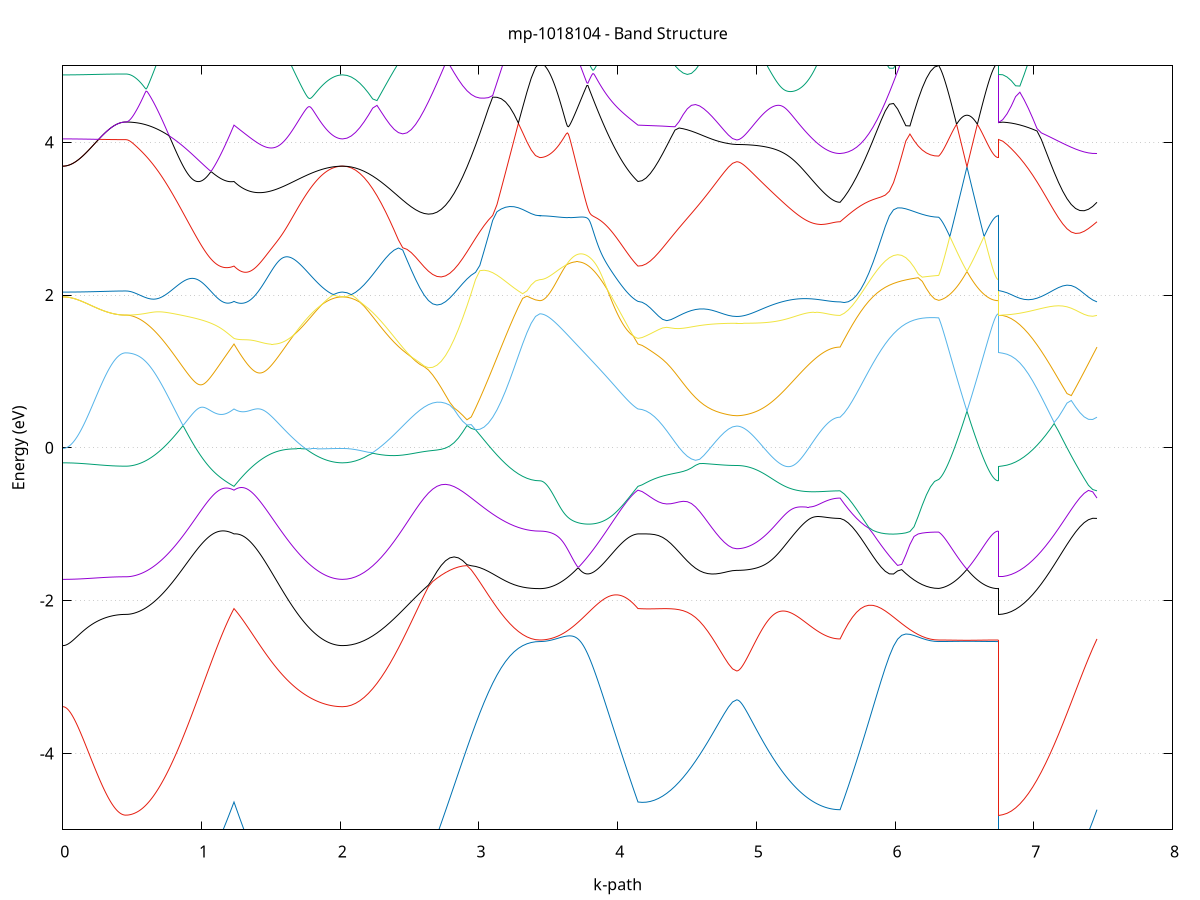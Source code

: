 set title 'mp-1018104 - Band Structure'
set xlabel 'k-path'
set ylabel 'Energy (eV)'
set grid y
set yrange [-5:5]
set terminal png size 800,600
set output 'mp-1018104_bands_gnuplot.png'
plot '-' using 1:2 with lines notitle, '-' using 1:2 with lines notitle, '-' using 1:2 with lines notitle, '-' using 1:2 with lines notitle, '-' using 1:2 with lines notitle, '-' using 1:2 with lines notitle, '-' using 1:2 with lines notitle, '-' using 1:2 with lines notitle, '-' using 1:2 with lines notitle, '-' using 1:2 with lines notitle, '-' using 1:2 with lines notitle, '-' using 1:2 with lines notitle, '-' using 1:2 with lines notitle, '-' using 1:2 with lines notitle, '-' using 1:2 with lines notitle, '-' using 1:2 with lines notitle, '-' using 1:2 with lines notitle, '-' using 1:2 with lines notitle, '-' using 1:2 with lines notitle, '-' using 1:2 with lines notitle, '-' using 1:2 with lines notitle, '-' using 1:2 with lines notitle, '-' using 1:2 with lines notitle, '-' using 1:2 with lines notitle, '-' using 1:2 with lines notitle, '-' using 1:2 with lines notitle, '-' using 1:2 with lines notitle, '-' using 1:2 with lines notitle, '-' using 1:2 with lines notitle, '-' using 1:2 with lines notitle, '-' using 1:2 with lines notitle, '-' using 1:2 with lines notitle
0.000000 -48.694840
0.003175 -48.694840
0.006349 -48.694840
0.009524 -48.694840
0.012699 -48.694840
0.015874 -48.694840
0.019048 -48.694840
0.022223 -48.694840
0.025398 -48.694840
0.028573 -48.694840
0.031747 -48.694840
0.034922 -48.694840
0.038097 -48.694840
0.041272 -48.694840
0.044446 -48.694840
0.047621 -48.694840
0.050796 -48.694840
0.053971 -48.694840
0.057145 -48.694840
0.060320 -48.694840
0.063495 -48.694840
0.066670 -48.694840
0.069844 -48.694840
0.073019 -48.694840
0.076194 -48.694840
0.079369 -48.694840
0.082543 -48.694840
0.085718 -48.694840
0.088893 -48.694840
0.092068 -48.694840
0.095242 -48.694840
0.098417 -48.694740
0.101592 -48.694740
0.104767 -48.694740
0.107941 -48.694740
0.111116 -48.694740
0.114291 -48.694740
0.117466 -48.694740
0.120640 -48.694740
0.123815 -48.694740
0.126990 -48.694740
0.130165 -48.694740
0.133339 -48.694740
0.136514 -48.694740
0.139689 -48.694740
0.142864 -48.694740
0.146038 -48.694740
0.149213 -48.694740
0.152388 -48.694740
0.155563 -48.694740
0.158737 -48.694740
0.161912 -48.694740
0.165087 -48.694740
0.168262 -48.694740
0.171436 -48.694740
0.174611 -48.694740
0.177786 -48.694740
0.180961 -48.694740
0.184135 -48.694740
0.187310 -48.694740
0.190485 -48.694740
0.193660 -48.694740
0.196834 -48.694740
0.200009 -48.694740
0.203184 -48.694740
0.206358 -48.694740
0.209533 -48.694740
0.212708 -48.694740
0.215883 -48.694740
0.219057 -48.694740
0.222232 -48.694740
0.225407 -48.694740
0.228582 -48.694740
0.231756 -48.694740
0.234931 -48.694740
0.238106 -48.694740
0.241281 -48.694740
0.244455 -48.694740
0.247630 -48.694740
0.250805 -48.694640
0.253980 -48.694640
0.257154 -48.694640
0.260329 -48.694640
0.263504 -48.694640
0.266679 -48.694640
0.269853 -48.694640
0.273028 -48.694640
0.276203 -48.694640
0.279378 -48.694640
0.282552 -48.694640
0.285727 -48.694640
0.288902 -48.694640
0.292077 -48.694640
0.295251 -48.694640
0.298426 -48.694640
0.301601 -48.694640
0.304776 -48.694640
0.307950 -48.694640
0.311125 -48.694640
0.314300 -48.694640
0.317475 -48.694640
0.320649 -48.694640
0.323824 -48.694640
0.326999 -48.694640
0.330174 -48.694640
0.333348 -48.694640
0.336523 -48.694640
0.339698 -48.694640
0.342873 -48.694640
0.346047 -48.694640
0.349222 -48.694640
0.352397 -48.694640
0.355572 -48.694640
0.358746 -48.694640
0.361921 -48.694640
0.365096 -48.694640
0.368271 -48.694640
0.371445 -48.694640
0.374620 -48.694640
0.377795 -48.694640
0.380970 -48.694640
0.384144 -48.694640
0.387319 -48.694640
0.390494 -48.694640
0.393669 -48.694640
0.396843 -48.694640
0.400018 -48.694640
0.403193 -48.694640
0.406368 -48.694640
0.409542 -48.694640
0.412717 -48.694640
0.415892 -48.694640
0.419066 -48.694640
0.422241 -48.694640
0.425416 -48.694640
0.428591 -48.694640
0.431765 -48.694640
0.434940 -48.694640
0.438115 -48.694640
0.441290 -48.694640
0.444464 -48.694640
0.447639 -48.694640
0.450814 -48.694640
0.453989 -48.694640
0.453989 -48.694640
0.463055 -48.694540
0.472122 -48.694540
0.481189 -48.694440
0.490255 -48.694340
0.499322 -48.694140
0.508388 -48.693940
0.517455 -48.693740
0.526522 -48.693440
0.526522 -48.693440
0.533893 -48.693240
0.541265 -48.692940
0.548637 -48.692740
0.556009 -48.692440
0.563381 -48.692140
0.570753 -48.691740
0.578125 -48.691440
0.585497 -48.691040
0.592868 -48.690640
0.600240 -48.690240
0.607612 -48.689840
0.614984 -48.689340
0.622356 -48.688840
0.629728 -48.688340
0.637100 -48.687840
0.644471 -48.687340
0.651843 -48.686740
0.659215 -48.686140
0.666587 -48.685540
0.673959 -48.684940
0.681331 -48.684340
0.688703 -48.683740
0.696075 -48.683040
0.703446 -48.682340
0.710818 -48.681640
0.718190 -48.680940
0.725562 -48.680140
0.732934 -48.679440
0.740306 -48.678640
0.747678 -48.677840
0.755050 -48.677040
0.762421 -48.676140
0.769793 -48.675340
0.777165 -48.674440
0.784537 -48.673540
0.791909 -48.672640
0.799281 -48.671740
0.806653 -48.670840
0.814025 -48.669940
0.821396 -48.668940
0.828768 -48.667940
0.836140 -48.666940
0.843512 -48.665940
0.850884 -48.664940
0.858256 -48.663940
0.865628 -48.662840
0.872999 -48.661840
0.880371 -48.660740
0.887743 -48.659640
0.895115 -48.658540
0.902487 -48.657440
0.909859 -48.656340
0.917231 -48.655140
0.924603 -48.654040
0.931974 -48.652840
0.939346 -48.651640
0.946718 -48.650440
0.954090 -48.649240
0.961462 -48.648040
0.968834 -48.646840
0.976206 -48.645640
0.983578 -48.644440
0.990949 -48.643140
0.998321 -48.641940
1.005693 -48.640640
1.013065 -48.639340
1.020437 -48.638140
1.027809 -48.636840
1.035181 -48.635540
1.042552 -48.634240
1.049924 -48.632940
1.057296 -48.631540
1.064668 -48.630240
1.072040 -48.628940
1.079412 -48.627640
1.086784 -48.626240
1.094156 -48.624940
1.101527 -48.623540
1.108899 -48.622240
1.116271 -48.620840
1.123643 -48.619540
1.131015 -48.618140
1.138387 -48.616740
1.145759 -48.615440
1.153131 -48.614040
1.160502 -48.612640
1.167874 -48.611240
1.175246 -48.609940
1.182618 -48.608540
1.189990 -48.607140
1.197362 -48.605740
1.204734 -48.604340
1.212105 -48.603040
1.219477 -48.601640
1.226849 -48.600240
1.234221 -48.598840
1.234221 -48.598840
1.241616 -48.600240
1.249011 -48.601640
1.256405 -48.603040
1.263800 -48.604440
1.271195 -48.605840
1.278590 -48.607140
1.285984 -48.608540
1.293379 -48.609940
1.300774 -48.611340
1.308169 -48.612740
1.315564 -48.614140
1.322958 -48.615440
1.330353 -48.616840
1.337748 -48.618240
1.345143 -48.619640
1.352537 -48.620940
1.359932 -48.622340
1.367327 -48.623640
1.374722 -48.625040
1.382116 -48.626340
1.389511 -48.627740
1.396906 -48.629040
1.404301 -48.630440
1.411696 -48.631740
1.419090 -48.633040
1.426485 -48.634340
1.433880 -48.635640
1.441275 -48.636940
1.448669 -48.638240
1.456064 -48.639540
1.463459 -48.640840
1.470854 -48.642140
1.478248 -48.643340
1.485643 -48.644640
1.493038 -48.645840
1.500433 -48.647040
1.507828 -48.648340
1.515222 -48.649540
1.522617 -48.650740
1.530012 -48.651940
1.537407 -48.653040
1.544801 -48.654240
1.552196 -48.655440
1.559591 -48.656540
1.566986 -48.657640
1.574380 -48.658840
1.581775 -48.659940
1.589170 -48.661040
1.596565 -48.662040
1.603959 -48.663140
1.611354 -48.664240
1.618749 -48.665240
1.626144 -48.666240
1.633539 -48.667240
1.640933 -48.668240
1.648328 -48.669240
1.655723 -48.670240
1.663118 -48.671140
1.670512 -48.672040
1.677907 -48.673040
1.685302 -48.673940
1.692697 -48.674740
1.700091 -48.675640
1.707486 -48.676540
1.714881 -48.677340
1.722276 -48.678140
1.729671 -48.678940
1.737065 -48.679740
1.744460 -48.680440
1.751855 -48.681240
1.759250 -48.681940
1.766644 -48.682640
1.774039 -48.683340
1.781434 -48.684040
1.788829 -48.684640
1.796223 -48.685340
1.803618 -48.685940
1.811013 -48.686540
1.818408 -48.687040
1.825803 -48.687640
1.833197 -48.688140
1.840592 -48.688640
1.847987 -48.689140
1.855382 -48.689640
1.862776 -48.690140
1.870171 -48.690540
1.877566 -48.690940
1.884961 -48.691340
1.892355 -48.691740
1.899750 -48.692040
1.907145 -48.692440
1.914540 -48.692740
1.921934 -48.693040
1.929329 -48.693240
1.936724 -48.693540
1.944119 -48.693740
1.951514 -48.693940
1.958908 -48.694140
1.966303 -48.694240
1.973698 -48.694440
1.981093 -48.694540
1.988487 -48.694640
1.995882 -48.694740
2.003277 -48.694740
2.010672 -48.694840
2.018066 -48.694840
2.018066 -48.694840
2.048953 -48.694640
2.079839 -48.693940
2.110726 -48.692940
2.141612 -48.691540
2.172498 -48.689740
2.203385 -48.687440
2.234271 -48.684840
2.265158 -48.681940
2.296044 -48.678640
2.326931 -48.674940
2.357817 -48.670940
2.388703 -48.666640
2.419590 -48.662140
2.450476 -48.657240
2.481363 -48.652240
2.512249 -48.646940
2.543135 -48.641440
2.574022 -48.635840
2.604908 -48.630040
2.635795 -48.624140
2.666681 -48.618140
2.697567 -48.612140
2.728454 -48.606040
2.759340 -48.600040
2.790227 -48.593940
2.821113 -48.587940
2.851999 -48.582040
2.882886 -48.576240
2.913772 -48.570640
2.944659 -48.565140
2.975545 -48.559840
3.006431 -48.554740
3.037318 -48.549940
3.068204 -48.545340
3.099091 -48.541040
3.129977 -48.537040
3.160863 -48.533340
3.191750 -48.529940
3.222636 -48.527040
3.253523 -48.524340
3.284409 -48.522140
3.315295 -48.520340
3.346182 -48.518840
3.377068 -48.517840
3.407955 -48.517240
3.438841 -48.517040
3.438841 -48.517040
3.446213 -48.517040
3.453585 -48.517040
3.460957 -48.517040
3.468329 -48.517040
3.475700 -48.517140
3.483072 -48.517240
3.490444 -48.517440
3.497816 -48.517540
3.505188 -48.517740
3.512560 -48.517940
3.519932 -48.518140
3.527304 -48.518440
3.534675 -48.518740
3.542047 -48.518940
3.549419 -48.519340
3.556791 -48.519640
3.564163 -48.519940
3.571535 -48.520340
3.578907 -48.520740
3.586278 -48.521140
3.593650 -48.521540
3.601022 -48.522040
3.608394 -48.522540
3.615766 -48.523040
3.623138 -48.523540
3.630510 -48.524040
3.637882 -48.524640
3.645253 -48.525140
3.652625 -48.525740
3.659997 -48.526440
3.667369 -48.527040
3.674741 -48.527640
3.682113 -48.528340
3.689485 -48.529040
3.696857 -48.529740
3.704228 -48.530440
3.711600 -48.531240
3.718972 -48.531940
3.726344 -48.532740
3.733716 -48.533540
3.741088 -48.534340
3.748460 -48.535240
3.755831 -48.536040
3.763203 -48.536940
3.770575 -48.537840
3.777947 -48.538740
3.785319 -48.539640
3.792691 -48.540540
3.800063 -48.541540
3.807435 -48.542440
3.814806 -48.543440
3.822178 -48.544440
3.829550 -48.545440
3.836922 -48.546440
3.844294 -48.547540
3.851666 -48.548540
3.859038 -48.549640
3.866410 -48.550640
3.873781 -48.551740
3.881153 -48.552840
3.888525 -48.554040
3.895897 -48.555140
3.903269 -48.556240
3.910641 -48.557440
3.918013 -48.558540
3.925385 -48.559740
3.932756 -48.560940
3.940128 -48.562140
3.947500 -48.563340
3.954872 -48.564540
3.962244 -48.565840
3.969616 -48.567040
3.976988 -48.568340
3.984359 -48.569540
3.991731 -48.570840
3.999103 -48.572140
4.006475 -48.573340
4.013847 -48.574640
4.021219 -48.575940
4.028591 -48.577240
4.035963 -48.578540
4.043334 -48.579940
4.050706 -48.581240
4.058078 -48.582540
4.065450 -48.583940
4.072822 -48.585240
4.080194 -48.586540
4.087566 -48.587940
4.094938 -48.589340
4.102309 -48.590640
4.109681 -48.592040
4.117053 -48.593340
4.124425 -48.594740
4.131797 -48.596140
4.139169 -48.597540
4.146541 -48.598840
4.146541 -48.598840
4.176183 -48.599140
4.205825 -48.599240
4.235466 -48.599340
4.265108 -48.599240
4.294750 -48.599040
4.324392 -48.598740
4.354034 -48.598440
4.383676 -48.597940
4.413318 -48.597340
4.442960 -48.596640
4.472602 -48.595840
4.502244 -48.594940
4.531886 -48.593940
4.561528 -48.592840
4.591170 -48.591740
4.620812 -48.590440
4.650454 -48.589140
4.680096 -48.587740
4.709738 -48.586340
4.739380 -48.584840
4.769022 -48.583240
4.798664 -48.581640
4.828305 -48.580040
4.857947 -48.578440
4.857947 -48.578440
4.865331 -48.578840
4.872715 -48.579240
4.880099 -48.579640
4.887483 -48.580040
4.894867 -48.580440
4.902251 -48.580940
4.909635 -48.581340
4.917019 -48.581740
4.924402 -48.582140
4.931786 -48.582540
4.939170 -48.582940
4.946554 -48.583440
4.953938 -48.583840
4.961322 -48.584240
4.968706 -48.584640
4.976090 -48.585040
4.983473 -48.585440
4.990857 -48.585840
4.998241 -48.586240
5.005625 -48.586640
5.013009 -48.587040
5.020393 -48.587440
5.027777 -48.587840
5.035161 -48.588240
5.042545 -48.588640
5.049928 -48.589040
5.057312 -48.589440
5.064696 -48.589840
5.072080 -48.590240
5.079464 -48.590640
5.086848 -48.591040
5.094232 -48.591340
5.101616 -48.591740
5.109000 -48.592140
5.116383 -48.592440
5.123767 -48.592840
5.131151 -48.593240
5.138535 -48.593540
5.145919 -48.593940
5.153303 -48.594240
5.160687 -48.594640
5.168071 -48.594940
5.175454 -48.595340
5.182838 -48.595640
5.190222 -48.595940
5.197606 -48.596340
5.204990 -48.596640
5.212374 -48.596940
5.219758 -48.597240
5.227142 -48.597540
5.234526 -48.597840
5.241909 -48.598140
5.249293 -48.598440
5.256677 -48.598740
5.264061 -48.599040
5.271445 -48.599340
5.278829 -48.599640
5.286213 -48.599940
5.293597 -48.600140
5.300981 -48.600440
5.308364 -48.600640
5.315748 -48.600940
5.323132 -48.601140
5.330516 -48.601440
5.337900 -48.601640
5.345284 -48.601840
5.352668 -48.602140
5.360052 -48.602340
5.367436 -48.602540
5.374819 -48.602740
5.382203 -48.602940
5.389587 -48.603140
5.396971 -48.603340
5.404355 -48.603540
5.411739 -48.603640
5.419123 -48.603840
5.426507 -48.604040
5.433891 -48.604140
5.441274 -48.604340
5.448658 -48.604440
5.456042 -48.604540
5.463426 -48.604740
5.470810 -48.604840
5.478194 -48.604940
5.485578 -48.605040
5.492962 -48.605140
5.500345 -48.605240
5.507729 -48.605340
5.515113 -48.605440
5.522497 -48.605540
5.529881 -48.605640
5.537265 -48.605640
5.544649 -48.605740
5.552033 -48.605740
5.559417 -48.605840
5.566800 -48.605840
5.574184 -48.605840
5.581568 -48.605940
5.588952 -48.605940
5.596336 -48.605940
5.603720 -48.605940
5.603720 -48.605940
5.633335 -48.600140
5.662950 -48.594340
5.692566 -48.588640
5.722181 -48.582940
5.751796 -48.577340
5.781411 -48.571940
5.811026 -48.566640
5.840642 -48.561440
5.870257 -48.556540
5.899872 -48.551740
5.929487 -48.547240
5.959103 -48.543040
5.988718 -48.539040
6.018333 -48.535340
6.047948 -48.531940
6.077563 -48.528840
6.107179 -48.526040
6.136794 -48.523640
6.166409 -48.521640
6.196024 -48.519940
6.225639 -48.518640
6.255255 -48.517640
6.284870 -48.517040
6.314485 -48.517040
6.314485 -48.517040
6.317676 -48.517040
6.320868 -48.517040
6.324059 -48.517040
6.327250 -48.517040
6.330441 -48.517040
6.333632 -48.517040
6.336824 -48.517040
6.340015 -48.517040
6.343206 -48.517040
6.346397 -48.517040
6.349588 -48.517040
6.352780 -48.517040
6.355971 -48.517040
6.359162 -48.517040
6.362353 -48.517040
6.365544 -48.517040
6.368736 -48.517040
6.371927 -48.517040
6.375118 -48.517040
6.378309 -48.517040
6.381500 -48.517040
6.384692 -48.517040
6.387883 -48.517040
6.391074 -48.517040
6.394265 -48.517040
6.397456 -48.517040
6.400648 -48.517040
6.403839 -48.517040
6.407030 -48.517040
6.410221 -48.517040
6.413412 -48.517040
6.416604 -48.517040
6.419795 -48.517040
6.422986 -48.517040
6.426177 -48.517040
6.429368 -48.517040
6.432560 -48.517040
6.435751 -48.517040
6.438942 -48.517040
6.442133 -48.517040
6.445324 -48.517040
6.448515 -48.517040
6.451707 -48.517040
6.454898 -48.517040
6.458089 -48.517040
6.461280 -48.517040
6.464471 -48.517040
6.467663 -48.517040
6.470854 -48.517040
6.474045 -48.517040
6.477236 -48.517040
6.480427 -48.517040
6.483619 -48.517040
6.486810 -48.517040
6.490001 -48.517040
6.493192 -48.517040
6.496383 -48.517040
6.499575 -48.517040
6.502766 -48.517040
6.505957 -48.517040
6.509148 -48.517040
6.512339 -48.517040
6.515531 -48.517040
6.518722 -48.517040
6.521913 -48.517040
6.525104 -48.517040
6.528295 -48.517040
6.531487 -48.517040
6.534678 -48.517040
6.537869 -48.517040
6.541060 -48.517040
6.544251 -48.517040
6.547443 -48.517040
6.550634 -48.517040
6.553825 -48.517040
6.557016 -48.517040
6.560207 -48.517040
6.563399 -48.517040
6.566590 -48.517040
6.569781 -48.517040
6.572972 -48.517040
6.576163 -48.517040
6.579355 -48.517040
6.582546 -48.517040
6.585737 -48.517040
6.588928 -48.517040
6.592119 -48.517040
6.595311 -48.517040
6.598502 -48.517040
6.601693 -48.517040
6.604884 -48.517040
6.608075 -48.517040
6.611267 -48.517040
6.614458 -48.517040
6.617649 -48.517040
6.620840 -48.517040
6.624031 -48.517040
6.627223 -48.517040
6.630414 -48.517040
6.633605 -48.517040
6.636796 -48.517040
6.639987 -48.517040
6.643179 -48.517040
6.646370 -48.517040
6.649561 -48.517040
6.652752 -48.517040
6.655943 -48.517040
6.659135 -48.517040
6.662326 -48.517040
6.665517 -48.517040
6.668708 -48.517040
6.671899 -48.517040
6.675091 -48.517040
6.678282 -48.517040
6.681473 -48.517040
6.684664 -48.517040
6.687855 -48.517040
6.691047 -48.517040
6.694238 -48.517040
6.697429 -48.517040
6.700620 -48.517040
6.703811 -48.517040
6.707003 -48.517040
6.710194 -48.517040
6.713385 -48.517040
6.716576 -48.517040
6.719767 -48.517040
6.722959 -48.517040
6.726150 -48.517040
6.729341 -48.517040
6.732532 -48.517040
6.735723 -48.517040
6.738915 -48.517040
6.742106 -48.517040
6.745297 -48.517040
6.745297 -48.694640
6.776183 -48.694440
6.807070 -48.693740
6.837956 -48.692740
6.868843 -48.691340
6.899729 -48.689540
6.930615 -48.687240
6.961502 -48.684640
6.992388 -48.681740
7.023275 -48.678440
7.054161 -48.674740
7.085047 -48.670740
7.115934 -48.666540
7.146820 -48.661940
7.177707 -48.657140
7.208593 -48.652040
7.239479 -48.646740
7.270366 -48.641340
7.301252 -48.635640
7.332139 -48.629940
7.363025 -48.624040
7.393911 -48.618040
7.424798 -48.612040
7.455684 -48.605940
e
0.000000 -48.588340
0.003175 -48.588340
0.006349 -48.588340
0.009524 -48.588340
0.012699 -48.588340
0.015874 -48.588340
0.019048 -48.588340
0.022223 -48.588340
0.025398 -48.588340
0.028573 -48.588340
0.031747 -48.588340
0.034922 -48.588340
0.038097 -48.588340
0.041272 -48.588340
0.044446 -48.588340
0.047621 -48.588340
0.050796 -48.588340
0.053971 -48.588340
0.057145 -48.588340
0.060320 -48.588340
0.063495 -48.588340
0.066670 -48.588340
0.069844 -48.588340
0.073019 -48.588340
0.076194 -48.588340
0.079369 -48.588340
0.082543 -48.588340
0.085718 -48.588340
0.088893 -48.588340
0.092068 -48.588340
0.095242 -48.588340
0.098417 -48.588340
0.101592 -48.588340
0.104767 -48.588340
0.107941 -48.588340
0.111116 -48.588340
0.114291 -48.588340
0.117466 -48.588340
0.120640 -48.588340
0.123815 -48.588340
0.126990 -48.588340
0.130165 -48.588340
0.133339 -48.588340
0.136514 -48.588340
0.139689 -48.588340
0.142864 -48.588340
0.146038 -48.588340
0.149213 -48.588340
0.152388 -48.588340
0.155563 -48.588340
0.158737 -48.588340
0.161912 -48.588340
0.165087 -48.588340
0.168262 -48.588340
0.171436 -48.588340
0.174611 -48.588340
0.177786 -48.588340
0.180961 -48.588340
0.184135 -48.588340
0.187310 -48.588340
0.190485 -48.588340
0.193660 -48.588340
0.196834 -48.588340
0.200009 -48.588340
0.203184 -48.588340
0.206358 -48.588440
0.209533 -48.588440
0.212708 -48.588440
0.215883 -48.588440
0.219057 -48.588440
0.222232 -48.588440
0.225407 -48.588440
0.228582 -48.588440
0.231756 -48.588440
0.234931 -48.588440
0.238106 -48.588440
0.241281 -48.588440
0.244455 -48.588440
0.247630 -48.588440
0.250805 -48.588440
0.253980 -48.588440
0.257154 -48.588440
0.260329 -48.588440
0.263504 -48.588440
0.266679 -48.588440
0.269853 -48.588440
0.273028 -48.588440
0.276203 -48.588440
0.279378 -48.588440
0.282552 -48.588440
0.285727 -48.588440
0.288902 -48.588440
0.292077 -48.588440
0.295251 -48.588440
0.298426 -48.588440
0.301601 -48.588440
0.304776 -48.588440
0.307950 -48.588440
0.311125 -48.588440
0.314300 -48.588440
0.317475 -48.588440
0.320649 -48.588440
0.323824 -48.588440
0.326999 -48.588440
0.330174 -48.588440
0.333348 -48.588440
0.336523 -48.588440
0.339698 -48.588440
0.342873 -48.588440
0.346047 -48.588440
0.349222 -48.588440
0.352397 -48.588440
0.355572 -48.588440
0.358746 -48.588540
0.361921 -48.588540
0.365096 -48.588540
0.368271 -48.588540
0.371445 -48.588540
0.374620 -48.588540
0.377795 -48.588540
0.380970 -48.588540
0.384144 -48.588540
0.387319 -48.588540
0.390494 -48.588540
0.393669 -48.588540
0.396843 -48.588540
0.400018 -48.588540
0.403193 -48.588540
0.406368 -48.588540
0.409542 -48.588540
0.412717 -48.588540
0.415892 -48.588540
0.419066 -48.588540
0.422241 -48.588540
0.425416 -48.588540
0.428591 -48.588540
0.431765 -48.588540
0.434940 -48.588540
0.438115 -48.588540
0.441290 -48.588540
0.444464 -48.588540
0.447639 -48.588540
0.450814 -48.588540
0.453989 -48.588540
0.453989 -48.588540
0.463055 -48.588540
0.472122 -48.588440
0.481189 -48.588440
0.490255 -48.588440
0.499322 -48.588340
0.508388 -48.588240
0.517455 -48.588140
0.526522 -48.588040
0.526522 -48.588040
0.533893 -48.587940
0.541265 -48.587840
0.548637 -48.587740
0.556009 -48.587640
0.563381 -48.587440
0.570753 -48.587340
0.578125 -48.587240
0.585497 -48.587040
0.592868 -48.586840
0.600240 -48.586740
0.607612 -48.586540
0.614984 -48.586340
0.622356 -48.586140
0.629728 -48.585940
0.637100 -48.585740
0.644471 -48.585440
0.651843 -48.585240
0.659215 -48.585040
0.666587 -48.584740
0.673959 -48.584540
0.681331 -48.584240
0.688703 -48.583940
0.696075 -48.583740
0.703446 -48.583440
0.710818 -48.583140
0.718190 -48.582840
0.725562 -48.582540
0.732934 -48.582240
0.740306 -48.581840
0.747678 -48.581540
0.755050 -48.581240
0.762421 -48.580840
0.769793 -48.580540
0.777165 -48.580140
0.784537 -48.579740
0.791909 -48.579440
0.799281 -48.579040
0.806653 -48.578640
0.814025 -48.578240
0.821396 -48.577840
0.828768 -48.577440
0.836140 -48.577040
0.843512 -48.576640
0.850884 -48.576240
0.858256 -48.575840
0.865628 -48.575340
0.872999 -48.574940
0.880371 -48.574440
0.887743 -48.574040
0.895115 -48.573540
0.902487 -48.573140
0.909859 -48.572640
0.917231 -48.572240
0.924603 -48.571740
0.931974 -48.571240
0.939346 -48.570740
0.946718 -48.570240
0.954090 -48.569740
0.961462 -48.569340
0.968834 -48.568840
0.976206 -48.568340
0.983578 -48.567740
0.990949 -48.567240
0.998321 -48.566740
1.005693 -48.566240
1.013065 -48.565740
1.020437 -48.565240
1.027809 -48.564640
1.035181 -48.564140
1.042552 -48.563640
1.049924 -48.563040
1.057296 -48.562540
1.064668 -48.562040
1.072040 -48.561440
1.079412 -48.560940
1.086784 -48.560340
1.094156 -48.559840
1.101527 -48.559340
1.108899 -48.558740
1.116271 -48.558240
1.123643 -48.557640
1.131015 -48.557140
1.138387 -48.556540
1.145759 -48.555940
1.153131 -48.555440
1.160502 -48.554840
1.167874 -48.554340
1.175246 -48.553740
1.182618 -48.553240
1.189990 -48.552640
1.197362 -48.552140
1.204734 -48.551540
1.212105 -48.550940
1.219477 -48.550440
1.226849 -48.549840
1.234221 -48.549340
1.234221 -48.549340
1.241616 -48.549840
1.249011 -48.550440
1.256405 -48.550940
1.263800 -48.551540
1.271195 -48.552140
1.278590 -48.552640
1.285984 -48.553240
1.293379 -48.553740
1.300774 -48.554340
1.308169 -48.554840
1.315564 -48.555440
1.322958 -48.555940
1.330353 -48.556540
1.337748 -48.557040
1.345143 -48.557640
1.352537 -48.558240
1.359932 -48.558740
1.367327 -48.559240
1.374722 -48.559840
1.382116 -48.560340
1.389511 -48.560940
1.396906 -48.561440
1.404301 -48.562040
1.411696 -48.562540
1.419090 -48.563040
1.426485 -48.563640
1.433880 -48.564140
1.441275 -48.564640
1.448669 -48.565140
1.456064 -48.565740
1.463459 -48.566240
1.470854 -48.566740
1.478248 -48.567240
1.485643 -48.567740
1.493038 -48.568240
1.500433 -48.568740
1.507828 -48.569240
1.515222 -48.569740
1.522617 -48.570240
1.530012 -48.570740
1.537407 -48.571240
1.544801 -48.571640
1.552196 -48.572140
1.559591 -48.572640
1.566986 -48.573040
1.574380 -48.573540
1.581775 -48.573940
1.589170 -48.574440
1.596565 -48.574840
1.603959 -48.575340
1.611354 -48.575740
1.618749 -48.576140
1.626144 -48.576540
1.633539 -48.577040
1.640933 -48.577440
1.648328 -48.577840
1.655723 -48.578240
1.663118 -48.578540
1.670512 -48.578940
1.677907 -48.579340
1.685302 -48.579740
1.692697 -48.580040
1.700091 -48.580440
1.707486 -48.580740
1.714881 -48.581140
1.722276 -48.581440
1.729671 -48.581740
1.737065 -48.582140
1.744460 -48.582440
1.751855 -48.582740
1.759250 -48.583040
1.766644 -48.583340
1.774039 -48.583540
1.781434 -48.583840
1.788829 -48.584140
1.796223 -48.584340
1.803618 -48.584640
1.811013 -48.584840
1.818408 -48.585140
1.825803 -48.585340
1.833197 -48.585540
1.840592 -48.585740
1.847987 -48.585940
1.855382 -48.586140
1.862776 -48.586340
1.870171 -48.586540
1.877566 -48.586740
1.884961 -48.586840
1.892355 -48.587040
1.899750 -48.587140
1.907145 -48.587340
1.914540 -48.587440
1.921934 -48.587540
1.929329 -48.587640
1.936724 -48.587740
1.944119 -48.587840
1.951514 -48.587940
1.958908 -48.588040
1.966303 -48.588040
1.973698 -48.588140
1.981093 -48.588240
1.988487 -48.588240
1.995882 -48.588240
2.003277 -48.588240
2.010672 -48.588340
2.018066 -48.588340
2.018066 -48.588340
2.048953 -48.588240
2.079839 -48.587940
2.110726 -48.587540
2.141612 -48.586940
2.172498 -48.586140
2.203385 -48.585240
2.234271 -48.584240
2.265158 -48.582940
2.296044 -48.581640
2.326931 -48.580140
2.357817 -48.578440
2.388703 -48.576740
2.419590 -48.574840
2.450476 -48.572840
2.481363 -48.570840
2.512249 -48.568640
2.543135 -48.566440
2.574022 -48.564140
2.604908 -48.561740
2.635795 -48.559440
2.666681 -48.556940
2.697567 -48.554540
2.728454 -48.552140
2.759340 -48.549640
2.790227 -48.547240
2.821113 -48.544840
2.851999 -48.542540
2.882886 -48.540240
2.913772 -48.537940
2.944659 -48.535740
2.975545 -48.533640
3.006431 -48.531640
3.037318 -48.529740
3.068204 -48.527940
3.099091 -48.526240
3.129977 -48.524740
3.160863 -48.523240
3.191750 -48.521940
3.222636 -48.520740
3.253523 -48.519740
3.284409 -48.518840
3.315295 -48.518140
3.346182 -48.517640
3.377068 -48.517240
3.407955 -48.516940
3.438841 -48.516840
3.438841 -48.516840
3.446213 -48.516940
3.453585 -48.516940
3.460957 -48.516940
3.468329 -48.517040
3.475700 -48.517140
3.483072 -48.517140
3.490444 -48.517240
3.497816 -48.517240
3.505188 -48.517340
3.512560 -48.517440
3.519932 -48.517540
3.527304 -48.517640
3.534675 -48.517740
3.542047 -48.517840
3.549419 -48.517940
3.556791 -48.518040
3.564163 -48.518240
3.571535 -48.518340
3.578907 -48.518540
3.586278 -48.518640
3.593650 -48.518840
3.601022 -48.519040
3.608394 -48.519240
3.615766 -48.519340
3.623138 -48.519540
3.630510 -48.519840
3.637882 -48.520040
3.645253 -48.520240
3.652625 -48.520440
3.659997 -48.520740
3.667369 -48.520940
3.674741 -48.521240
3.682113 -48.521440
3.689485 -48.521740
3.696857 -48.522040
3.704228 -48.522340
3.711600 -48.522540
3.718972 -48.522840
3.726344 -48.523140
3.733716 -48.523540
3.741088 -48.523840
3.748460 -48.524140
3.755831 -48.524440
3.763203 -48.524840
3.770575 -48.525140
3.777947 -48.525540
3.785319 -48.525840
3.792691 -48.526240
3.800063 -48.526640
3.807435 -48.526940
3.814806 -48.527340
3.822178 -48.527740
3.829550 -48.528140
3.836922 -48.528540
3.844294 -48.528940
3.851666 -48.529340
3.859038 -48.529740
3.866410 -48.530240
3.873781 -48.530640
3.881153 -48.531040
3.888525 -48.531540
3.895897 -48.531940
3.903269 -48.532440
3.910641 -48.532840
3.918013 -48.533340
3.925385 -48.533740
3.932756 -48.534240
3.940128 -48.534740
3.947500 -48.535240
3.954872 -48.535640
3.962244 -48.536140
3.969616 -48.536640
3.976988 -48.537140
3.984359 -48.537640
3.991731 -48.538140
3.999103 -48.538640
4.006475 -48.539140
4.013847 -48.539640
4.021219 -48.540240
4.028591 -48.540740
4.035963 -48.541240
4.043334 -48.541740
4.050706 -48.542240
4.058078 -48.542840
4.065450 -48.543340
4.072822 -48.543840
4.080194 -48.544440
4.087566 -48.544940
4.094938 -48.545540
4.102309 -48.546040
4.109681 -48.546540
4.117053 -48.547140
4.124425 -48.547640
4.131797 -48.548240
4.139169 -48.548740
4.146541 -48.549340
4.146541 -48.549340
4.176183 -48.549540
4.205825 -48.549840
4.235466 -48.550240
4.265108 -48.550840
4.294750 -48.551440
4.324392 -48.552240
4.354034 -48.553140
4.383676 -48.554140
4.413318 -48.555240
4.442960 -48.556440
4.472602 -48.557640
4.502244 -48.559040
4.531886 -48.560440
4.561528 -48.561840
4.591170 -48.563440
4.620812 -48.564940
4.650454 -48.566640
4.680096 -48.568240
4.709738 -48.569940
4.739380 -48.571640
4.769022 -48.573340
4.798664 -48.575040
4.828305 -48.576740
4.857947 -48.578340
4.857947 -48.578340
4.865331 -48.577940
4.872715 -48.577540
4.880099 -48.577140
4.887483 -48.576740
4.894867 -48.576340
4.902251 -48.575840
4.909635 -48.575440
4.917019 -48.575040
4.924402 -48.574640
4.931786 -48.574240
4.939170 -48.573840
4.946554 -48.573440
4.953938 -48.573040
4.961322 -48.572640
4.968706 -48.572240
4.976090 -48.571840
4.983473 -48.571440
4.990857 -48.571040
4.998241 -48.570640
5.005625 -48.570240
5.013009 -48.569840
5.020393 -48.569440
5.027777 -48.569040
5.035161 -48.568640
5.042545 -48.568340
5.049928 -48.567940
5.057312 -48.567540
5.064696 -48.567140
5.072080 -48.566840
5.079464 -48.566440
5.086848 -48.566040
5.094232 -48.565740
5.101616 -48.565340
5.109000 -48.565040
5.116383 -48.564640
5.123767 -48.564340
5.131151 -48.563940
5.138535 -48.563640
5.145919 -48.563340
5.153303 -48.562940
5.160687 -48.562640
5.168071 -48.562340
5.175454 -48.562040
5.182838 -48.561640
5.190222 -48.561340
5.197606 -48.561040
5.204990 -48.560740
5.212374 -48.560440
5.219758 -48.560140
5.227142 -48.559840
5.234526 -48.559640
5.241909 -48.559340
5.249293 -48.559040
5.256677 -48.558740
5.264061 -48.558540
5.271445 -48.558240
5.278829 -48.558040
5.286213 -48.557740
5.293597 -48.557540
5.300981 -48.557240
5.308364 -48.557040
5.315748 -48.556840
5.323132 -48.556540
5.330516 -48.556340
5.337900 -48.556140
5.345284 -48.555940
5.352668 -48.555740
5.360052 -48.555540
5.367436 -48.555340
5.374819 -48.555140
5.382203 -48.554940
5.389587 -48.554740
5.396971 -48.554640
5.404355 -48.554440
5.411739 -48.554340
5.419123 -48.554140
5.426507 -48.554040
5.433891 -48.553840
5.441274 -48.553740
5.448658 -48.553540
5.456042 -48.553440
5.463426 -48.553340
5.470810 -48.553240
5.478194 -48.553140
5.485578 -48.553040
5.492962 -48.552940
5.500345 -48.552840
5.507729 -48.552740
5.515113 -48.552640
5.522497 -48.552640
5.529881 -48.552540
5.537265 -48.552440
5.544649 -48.552440
5.552033 -48.552440
5.559417 -48.552340
5.566800 -48.552340
5.574184 -48.552240
5.581568 -48.552240
5.588952 -48.552240
5.596336 -48.552240
5.603720 -48.552240
5.603720 -48.552240
5.633335 -48.549940
5.662950 -48.547540
5.692566 -48.545240
5.722181 -48.543040
5.751796 -48.540840
5.781411 -48.538640
5.811026 -48.536540
5.840642 -48.534540
5.870257 -48.532540
5.899872 -48.530640
5.929487 -48.528840
5.959103 -48.527240
5.988718 -48.525640
6.018333 -48.524240
6.047948 -48.522840
6.077563 -48.521640
6.107179 -48.520540
6.136794 -48.519640
6.166409 -48.518840
6.196024 -48.518140
6.225639 -48.517640
6.255255 -48.517340
6.284870 -48.517040
6.314485 -48.516840
6.314485 -48.516840
6.317676 -48.516840
6.320868 -48.516840
6.324059 -48.516840
6.327250 -48.516840
6.330441 -48.516840
6.333632 -48.516840
6.336824 -48.516840
6.340015 -48.516840
6.343206 -48.516840
6.346397 -48.516840
6.349588 -48.516840
6.352780 -48.516840
6.355971 -48.516840
6.359162 -48.516840
6.362353 -48.516840
6.365544 -48.516840
6.368736 -48.516840
6.371927 -48.516840
6.375118 -48.516840
6.378309 -48.516840
6.381500 -48.516840
6.384692 -48.516840
6.387883 -48.516840
6.391074 -48.516840
6.394265 -48.516840
6.397456 -48.516840
6.400648 -48.516840
6.403839 -48.516840
6.407030 -48.516840
6.410221 -48.516840
6.413412 -48.516840
6.416604 -48.516840
6.419795 -48.516840
6.422986 -48.516840
6.426177 -48.516840
6.429368 -48.516840
6.432560 -48.516840
6.435751 -48.516840
6.438942 -48.516840
6.442133 -48.516840
6.445324 -48.516840
6.448515 -48.516840
6.451707 -48.516840
6.454898 -48.516840
6.458089 -48.516840
6.461280 -48.516840
6.464471 -48.516840
6.467663 -48.516840
6.470854 -48.516840
6.474045 -48.516840
6.477236 -48.516840
6.480427 -48.516840
6.483619 -48.516840
6.486810 -48.516840
6.490001 -48.516840
6.493192 -48.516840
6.496383 -48.516840
6.499575 -48.516840
6.502766 -48.516840
6.505957 -48.516840
6.509148 -48.516840
6.512339 -48.516840
6.515531 -48.516840
6.518722 -48.516840
6.521913 -48.516840
6.525104 -48.516840
6.528295 -48.516840
6.531487 -48.516840
6.534678 -48.516840
6.537869 -48.516840
6.541060 -48.516840
6.544251 -48.516840
6.547443 -48.516840
6.550634 -48.516840
6.553825 -48.516840
6.557016 -48.516840
6.560207 -48.516840
6.563399 -48.516840
6.566590 -48.516840
6.569781 -48.516840
6.572972 -48.516840
6.576163 -48.516840
6.579355 -48.516840
6.582546 -48.516840
6.585737 -48.516840
6.588928 -48.516840
6.592119 -48.516840
6.595311 -48.516840
6.598502 -48.516840
6.601693 -48.516840
6.604884 -48.516840
6.608075 -48.516840
6.611267 -48.516840
6.614458 -48.516840
6.617649 -48.516840
6.620840 -48.516840
6.624031 -48.516840
6.627223 -48.516840
6.630414 -48.516840
6.633605 -48.516840
6.636796 -48.516840
6.639987 -48.516840
6.643179 -48.516840
6.646370 -48.516840
6.649561 -48.516840
6.652752 -48.516840
6.655943 -48.516840
6.659135 -48.516840
6.662326 -48.516840
6.665517 -48.516840
6.668708 -48.516840
6.671899 -48.516840
6.675091 -48.516840
6.678282 -48.516840
6.681473 -48.516840
6.684664 -48.516840
6.687855 -48.516840
6.691047 -48.516840
6.694238 -48.516840
6.697429 -48.516840
6.700620 -48.516840
6.703811 -48.516840
6.707003 -48.516840
6.710194 -48.516840
6.713385 -48.516840
6.716576 -48.516840
6.719767 -48.516840
6.722959 -48.516840
6.726150 -48.516840
6.729341 -48.516840
6.732532 -48.516840
6.735723 -48.516840
6.738915 -48.516840
6.742106 -48.516840
6.745297 -48.516840
6.745297 -48.588540
6.776183 -48.588440
6.807070 -48.588140
6.837956 -48.587740
6.868843 -48.587140
6.899729 -48.586440
6.930615 -48.585440
6.961502 -48.584440
6.992388 -48.583140
7.023275 -48.581840
7.054161 -48.580340
7.085047 -48.578640
7.115934 -48.576840
7.146820 -48.575040
7.177707 -48.573040
7.208593 -48.570940
7.239479 -48.568840
7.270366 -48.566540
7.301252 -48.564240
7.332139 -48.561940
7.363025 -48.559540
7.393911 -48.557140
7.424798 -48.554640
7.455684 -48.552240
e
0.000000 -27.059640
0.003175 -27.059640
0.006349 -27.059640
0.009524 -27.059640
0.012699 -27.059640
0.015874 -27.059640
0.019048 -27.059640
0.022223 -27.059640
0.025398 -27.059540
0.028573 -27.059540
0.031747 -27.059540
0.034922 -27.059540
0.038097 -27.059540
0.041272 -27.059440
0.044446 -27.059440
0.047621 -27.059440
0.050796 -27.059440
0.053971 -27.059340
0.057145 -27.059340
0.060320 -27.059340
0.063495 -27.059240
0.066670 -27.059240
0.069844 -27.059140
0.073019 -27.059140
0.076194 -27.059140
0.079369 -27.059040
0.082543 -27.059040
0.085718 -27.058940
0.088893 -27.058940
0.092068 -27.058840
0.095242 -27.058840
0.098417 -27.058740
0.101592 -27.058640
0.104767 -27.058640
0.107941 -27.058540
0.111116 -27.058540
0.114291 -27.058440
0.117466 -27.058340
0.120640 -27.058340
0.123815 -27.058240
0.126990 -27.058140
0.130165 -27.058140
0.133339 -27.058040
0.136514 -27.057940
0.139689 -27.057840
0.142864 -27.057840
0.146038 -27.057740
0.149213 -27.057640
0.152388 -27.057540
0.155563 -27.057540
0.158737 -27.057440
0.161912 -27.057340
0.165087 -27.057240
0.168262 -27.057140
0.171436 -27.057040
0.174611 -27.057040
0.177786 -27.056940
0.180961 -27.056840
0.184135 -27.056740
0.187310 -27.056640
0.190485 -27.056540
0.193660 -27.056440
0.196834 -27.056440
0.200009 -27.056340
0.203184 -27.056240
0.206358 -27.056140
0.209533 -27.056040
0.212708 -27.055940
0.215883 -27.055840
0.219057 -27.055740
0.222232 -27.055640
0.225407 -27.055540
0.228582 -27.055440
0.231756 -27.055440
0.234931 -27.055340
0.238106 -27.055240
0.241281 -27.055140
0.244455 -27.055040
0.247630 -27.054940
0.250805 -27.054840
0.253980 -27.054740
0.257154 -27.054640
0.260329 -27.054540
0.263504 -27.054540
0.266679 -27.054440
0.269853 -27.054340
0.273028 -27.054240
0.276203 -27.054140
0.279378 -27.054040
0.282552 -27.053940
0.285727 -27.053840
0.288902 -27.053840
0.292077 -27.053740
0.295251 -27.053640
0.298426 -27.053540
0.301601 -27.053440
0.304776 -27.053440
0.307950 -27.053340
0.311125 -27.053240
0.314300 -27.053140
0.317475 -27.053040
0.320649 -27.053040
0.323824 -27.052940
0.326999 -27.052840
0.330174 -27.052840
0.333348 -27.052740
0.336523 -27.052640
0.339698 -27.052640
0.342873 -27.052540
0.346047 -27.052440
0.349222 -27.052440
0.352397 -27.052340
0.355572 -27.052240
0.358746 -27.052240
0.361921 -27.052140
0.365096 -27.052140
0.368271 -27.052040
0.371445 -27.052040
0.374620 -27.051940
0.377795 -27.051940
0.380970 -27.051840
0.384144 -27.051840
0.387319 -27.051740
0.390494 -27.051740
0.393669 -27.051740
0.396843 -27.051640
0.400018 -27.051640
0.403193 -27.051640
0.406368 -27.051540
0.409542 -27.051540
0.412717 -27.051540
0.415892 -27.051440
0.419066 -27.051440
0.422241 -27.051440
0.425416 -27.051440
0.428591 -27.051440
0.431765 -27.051440
0.434940 -27.051340
0.438115 -27.051340
0.441290 -27.051340
0.444464 -27.051340
0.447639 -27.051340
0.450814 -27.051340
0.453989 -27.051340
0.453989 -27.051340
0.463055 -27.051340
0.472122 -27.051240
0.481189 -27.051140
0.490255 -27.050940
0.499322 -27.050740
0.508388 -27.050440
0.517455 -27.050140
0.526522 -27.049740
0.526522 -27.049740
0.533893 -27.049440
0.541265 -27.049040
0.548637 -27.048640
0.556009 -27.048240
0.563381 -27.047840
0.570753 -27.047340
0.578125 -27.046840
0.585497 -27.046340
0.592868 -27.045840
0.600240 -27.045240
0.607612 -27.044640
0.614984 -27.044040
0.622356 -27.043340
0.629728 -27.042740
0.637100 -27.042040
0.644471 -27.041240
0.651843 -27.040540
0.659215 -27.039740
0.666587 -27.038940
0.673959 -27.038140
0.681331 -27.037340
0.688703 -27.036440
0.696075 -27.035540
0.703446 -27.034640
0.710818 -27.033740
0.718190 -27.032740
0.725562 -27.031740
0.732934 -27.030840
0.740306 -27.029740
0.747678 -27.028740
0.755050 -27.027740
0.762421 -27.026640
0.769793 -27.025540
0.777165 -27.024440
0.784537 -27.023340
0.791909 -27.022240
0.799281 -27.021140
0.806653 -27.019940
0.814025 -27.018840
0.821396 -27.017640
0.828768 -27.016440
0.836140 -27.015240
0.843512 -27.014040
0.850884 -27.012840
0.858256 -27.011640
0.865628 -27.010440
0.872999 -27.009240
0.880371 -27.008040
0.887743 -27.006740
0.895115 -27.005540
0.902487 -27.004340
0.909859 -27.003140
0.917231 -27.001840
0.924603 -27.000640
0.931974 -26.999440
0.939346 -26.998240
0.946718 -26.997040
0.954090 -26.995840
0.961462 -26.994740
0.968834 -26.993540
0.976206 -26.992340
0.983578 -26.991240
0.990949 -26.990140
0.998321 -26.989040
1.005693 -26.988040
1.013065 -26.986940
1.020437 -26.985940
1.027809 -26.984940
1.035181 -26.983940
1.042552 -26.983040
1.049924 -26.982140
1.057296 -26.981340
1.064668 -26.980540
1.072040 -26.979740
1.079412 -26.979040
1.086784 -26.978340
1.094156 -26.977640
1.101527 -26.977140
1.108899 -26.976540
1.116271 -26.976040
1.123643 -26.975640
1.131015 -26.975340
1.138387 -26.975040
1.145759 -26.974840
1.153131 -26.974640
1.160502 -26.974540
1.167874 -26.974540
1.175246 -26.974640
1.182618 -26.974740
1.189990 -26.974940
1.197362 -26.975240
1.204734 -26.975640
1.212105 -26.976040
1.219477 -26.976640
1.226849 -26.977240
1.234221 -26.977940
1.234221 -26.977940
1.241616 -26.977240
1.249011 -26.976640
1.256405 -26.976140
1.263800 -26.975740
1.271195 -26.975440
1.278590 -26.975240
1.285984 -26.975040
1.293379 -26.974940
1.300774 -26.974940
1.308169 -26.975040
1.315564 -26.975240
1.322958 -26.975440
1.330353 -26.975740
1.337748 -26.976040
1.345143 -26.976540
1.352537 -26.976940
1.359932 -26.977540
1.367327 -26.978140
1.374722 -26.978840
1.382116 -26.979540
1.389511 -26.980340
1.396906 -26.981140
1.404301 -26.981940
1.411696 -26.982840
1.419090 -26.983840
1.426485 -26.984840
1.433880 -26.985840
1.441275 -26.986840
1.448669 -26.987940
1.456064 -26.989040
1.463459 -26.990240
1.470854 -26.991440
1.478248 -26.992540
1.485643 -26.993840
1.493038 -26.995040
1.500433 -26.996240
1.507828 -26.997540
1.515222 -26.998840
1.522617 -27.000140
1.530012 -27.001440
1.537407 -27.002740
1.544801 -27.004040
1.552196 -27.005440
1.559591 -27.006740
1.566986 -27.008140
1.574380 -27.009440
1.581775 -27.010740
1.589170 -27.012140
1.596565 -27.013440
1.603959 -27.014840
1.611354 -27.016140
1.618749 -27.017440
1.626144 -27.018840
1.633539 -27.020140
1.640933 -27.021440
1.648328 -27.022740
1.655723 -27.024040
1.663118 -27.025240
1.670512 -27.026540
1.677907 -27.027840
1.685302 -27.029040
1.692697 -27.030240
1.700091 -27.031440
1.707486 -27.032640
1.714881 -27.033840
1.722276 -27.034940
1.729671 -27.036140
1.737065 -27.037240
1.744460 -27.038340
1.751855 -27.039340
1.759250 -27.040440
1.766644 -27.041440
1.774039 -27.042440
1.781434 -27.043440
1.788829 -27.044340
1.796223 -27.045340
1.803618 -27.046240
1.811013 -27.047140
1.818408 -27.047940
1.825803 -27.048740
1.833197 -27.049540
1.840592 -27.050340
1.847987 -27.051040
1.855382 -27.051840
1.862776 -27.052440
1.870171 -27.053140
1.877566 -27.053740
1.884961 -27.054340
1.892355 -27.054940
1.899750 -27.055440
1.907145 -27.055940
1.914540 -27.056440
1.921934 -27.056840
1.929329 -27.057240
1.936724 -27.057640
1.944119 -27.058040
1.951514 -27.058340
1.958908 -27.058640
1.966303 -27.058840
1.973698 -27.059040
1.981093 -27.059240
1.988487 -27.059340
1.995882 -27.059540
2.003277 -27.059540
2.010672 -27.059640
2.018066 -27.059640
2.018066 -27.059640
2.048953 -27.059340
2.079839 -27.058440
2.110726 -27.056840
2.141612 -27.054740
2.172498 -27.052040
2.203385 -27.048840
2.234271 -27.045040
2.265158 -27.040840
2.296044 -27.036240
2.326931 -27.031140
2.357817 -27.025840
2.388703 -27.020240
2.419590 -27.014540
2.450476 -27.008740
2.481363 -27.002940
2.512249 -26.997440
2.543135 -26.992140
2.574022 -26.987340
2.604908 -26.983140
2.635795 -26.979840
2.666681 -26.977540
2.697567 -26.976440
2.728454 -26.976840
2.759340 -26.978840
2.790227 -26.982540
2.821113 -26.987840
2.851999 -26.994640
2.882886 -27.002940
2.913772 -27.012340
2.944659 -27.022640
2.975545 -27.033440
3.006431 -27.044640
3.037318 -27.055840
3.068204 -27.066940
3.099091 -27.077640
3.129977 -27.087840
3.160863 -27.097440
3.191750 -27.106240
3.222636 -27.114140
3.253523 -27.121240
3.284409 -27.127240
3.315295 -27.132340
3.346182 -27.136240
3.377068 -27.139040
3.407955 -27.141040
3.438841 -27.141740
3.438841 -27.141740
3.446213 -27.141740
3.453585 -27.141640
3.460957 -27.141440
3.468329 -27.141240
3.475700 -27.140940
3.483072 -27.140640
3.490444 -27.140240
3.497816 -27.139840
3.505188 -27.139340
3.512560 -27.138740
3.519932 -27.138140
3.527304 -27.137440
3.534675 -27.136640
3.542047 -27.135840
3.549419 -27.135040
3.556791 -27.134140
3.564163 -27.133140
3.571535 -27.132040
3.578907 -27.131040
3.586278 -27.129840
3.593650 -27.128640
3.601022 -27.127340
3.608394 -27.126040
3.615766 -27.124740
3.623138 -27.123340
3.630510 -27.121840
3.637882 -27.120340
3.645253 -27.118740
3.652625 -27.117140
3.659997 -27.115440
3.667369 -27.113740
3.674741 -27.111940
3.682113 -27.110140
3.689485 -27.108240
3.696857 -27.106340
3.704228 -27.104440
3.711600 -27.102440
3.718972 -27.100340
3.726344 -27.098240
3.733716 -27.096140
3.741088 -27.094040
3.748460 -27.091840
3.755831 -27.089540
3.763203 -27.087340
3.770575 -27.085040
3.777947 -27.082640
3.785319 -27.080340
3.792691 -27.077940
3.800063 -27.075540
3.807435 -27.073040
3.814806 -27.070640
3.822178 -27.068140
3.829550 -27.065640
3.836922 -27.063140
3.844294 -27.060540
3.851666 -27.058040
3.859038 -27.055440
3.866410 -27.052840
3.873781 -27.050340
3.881153 -27.047740
3.888525 -27.045140
3.895897 -27.042540
3.903269 -27.040040
3.910641 -27.037440
3.918013 -27.034940
3.925385 -27.032340
3.932756 -27.029840
3.940128 -27.027340
3.947500 -27.024840
3.954872 -27.022440
3.962244 -27.019940
3.969616 -27.017540
3.976988 -27.015240
3.984359 -27.012940
3.991731 -27.010640
3.999103 -27.008440
4.006475 -27.006240
4.013847 -27.004140
4.021219 -27.002040
4.028591 -27.000040
4.035963 -26.998040
4.043334 -26.996140
4.050706 -26.994340
4.058078 -26.992640
4.065450 -26.990940
4.072822 -26.989340
4.080194 -26.987840
4.087566 -26.986440
4.094938 -26.985040
4.102309 -26.983740
4.109681 -26.982540
4.117053 -26.981440
4.124425 -26.980440
4.131797 -26.979540
4.139169 -26.978640
4.146541 -26.977940
4.146541 -26.977940
4.176183 -26.978940
4.205825 -26.982340
4.235466 -26.987840
4.265108 -26.995240
4.294750 -27.004240
4.324392 -27.014640
4.354034 -27.026140
4.383676 -27.038340
4.413318 -27.051040
4.442960 -27.063940
4.472602 -27.077140
4.502244 -27.092740
4.531886 -27.107240
4.561528 -27.120640
4.591170 -27.132740
4.620812 -27.143540
4.650454 -27.153140
4.680096 -27.161340
4.709738 -27.168140
4.739380 -27.173640
4.769022 -27.177640
4.798664 -27.180440
4.828305 -27.181740
4.857947 -27.182040
4.857947 -27.182040
4.865331 -27.182040
4.872715 -27.182040
4.880099 -27.181940
4.887483 -27.181840
4.894867 -27.181640
4.902251 -27.181440
4.909635 -27.181040
4.917019 -27.180640
4.924402 -27.180140
4.931786 -27.179540
4.939170 -27.178940
4.946554 -27.178140
4.953938 -27.177340
4.961322 -27.176440
4.968706 -27.175440
4.976090 -27.174340
4.983473 -27.173140
4.990857 -27.171940
4.998241 -27.170640
5.005625 -27.169240
5.013009 -27.167740
5.020393 -27.166140
5.027777 -27.164440
5.035161 -27.162740
5.042545 -27.160940
5.049928 -27.159040
5.057312 -27.157040
5.064696 -27.154940
5.072080 -27.152840
5.079464 -27.150640
5.086848 -27.148340
5.094232 -27.145940
5.101616 -27.143440
5.109000 -27.140940
5.116383 -27.138340
5.123767 -27.135640
5.131151 -27.132840
5.138535 -27.129940
5.145919 -27.127040
5.153303 -27.124040
5.160687 -27.120940
5.168071 -27.117840
5.175454 -27.114540
5.182838 -27.111240
5.190222 -27.107940
5.197606 -27.104440
5.204990 -27.100940
5.212374 -27.097340
5.219758 -27.093740
5.227142 -27.089940
5.234526 -27.086140
5.241909 -27.082340
5.249293 -27.078440
5.256677 -27.074440
5.264061 -27.070740
5.271445 -27.067640
5.278829 -27.064440
5.286213 -27.061340
5.293597 -27.058140
5.300981 -27.055040
5.308364 -27.051840
5.315748 -27.048740
5.323132 -27.045640
5.330516 -27.042640
5.337900 -27.039540
5.345284 -27.036540
5.352668 -27.033540
5.360052 -27.030540
5.367436 -27.027640
5.374819 -27.024740
5.382203 -27.021840
5.389587 -27.019140
5.396971 -27.016340
5.404355 -27.013640
5.411739 -27.011040
5.419123 -27.008440
5.426507 -27.005940
5.433891 -27.003540
5.441274 -27.001240
5.448658 -26.998940
5.456042 -26.996740
5.463426 -26.994640
5.470810 -26.992540
5.478194 -26.990640
5.485578 -26.988840
5.492962 -26.987040
5.500345 -26.985440
5.507729 -26.983840
5.515113 -26.982440
5.522497 -26.981140
5.529881 -26.979840
5.537265 -26.978740
5.544649 -26.977740
5.552033 -26.976840
5.559417 -26.976140
5.566800 -26.975440
5.574184 -26.974940
5.581568 -26.974440
5.588952 -26.974140
5.596336 -26.974040
5.603720 -26.973940
5.603720 -26.973940
5.633335 -26.976040
5.662950 -26.979640
5.692566 -26.984740
5.722181 -26.991340
5.751796 -26.999140
5.781411 -27.008140
5.811026 -27.017940
5.840642 -27.028340
5.870257 -27.039140
5.899872 -27.050040
5.929487 -27.060940
5.959103 -27.071540
5.988718 -27.081740
6.018333 -27.091440
6.047948 -27.100440
6.077563 -27.108740
6.107179 -27.116240
6.136794 -27.122840
6.166409 -27.128540
6.196024 -27.133240
6.225639 -27.136940
6.255255 -27.139640
6.284870 -27.141240
6.314485 -27.141740
6.314485 -27.141740
6.317676 -27.141740
6.320868 -27.141740
6.324059 -27.141740
6.327250 -27.141740
6.330441 -27.141740
6.333632 -27.141740
6.336824 -27.141740
6.340015 -27.141740
6.343206 -27.141740
6.346397 -27.141740
6.349588 -27.141740
6.352780 -27.141740
6.355971 -27.141740
6.359162 -27.141740
6.362353 -27.141740
6.365544 -27.141740
6.368736 -27.141740
6.371927 -27.141740
6.375118 -27.141740
6.378309 -27.141740
6.381500 -27.141740
6.384692 -27.141740
6.387883 -27.141740
6.391074 -27.141740
6.394265 -27.141740
6.397456 -27.141640
6.400648 -27.141640
6.403839 -27.141640
6.407030 -27.141640
6.410221 -27.141640
6.413412 -27.141640
6.416604 -27.141640
6.419795 -27.141640
6.422986 -27.141640
6.426177 -27.141640
6.429368 -27.141640
6.432560 -27.141640
6.435751 -27.141640
6.438942 -27.141640
6.442133 -27.141640
6.445324 -27.141640
6.448515 -27.141640
6.451707 -27.141640
6.454898 -27.141640
6.458089 -27.141640
6.461280 -27.141640
6.464471 -27.141640
6.467663 -27.141640
6.470854 -27.141640
6.474045 -27.141640
6.477236 -27.141640
6.480427 -27.141640
6.483619 -27.141540
6.486810 -27.141540
6.490001 -27.141540
6.493192 -27.141540
6.496383 -27.141540
6.499575 -27.141540
6.502766 -27.141540
6.505957 -27.141540
6.509148 -27.141540
6.512339 -27.141540
6.515531 -27.141540
6.518722 -27.141540
6.521913 -27.141540
6.525104 -27.141540
6.528295 -27.141540
6.531487 -27.141540
6.534678 -27.141540
6.537869 -27.141540
6.541060 -27.141540
6.544251 -27.141540
6.547443 -27.141540
6.550634 -27.141540
6.553825 -27.141540
6.557016 -27.141640
6.560207 -27.141640
6.563399 -27.141640
6.566590 -27.141640
6.569781 -27.141640
6.572972 -27.141640
6.576163 -27.141640
6.579355 -27.141640
6.582546 -27.141640
6.585737 -27.141640
6.588928 -27.141640
6.592119 -27.141640
6.595311 -27.141640
6.598502 -27.141640
6.601693 -27.141640
6.604884 -27.141640
6.608075 -27.141640
6.611267 -27.141640
6.614458 -27.141640
6.617649 -27.141640
6.620840 -27.141640
6.624031 -27.141640
6.627223 -27.141640
6.630414 -27.141640
6.633605 -27.141640
6.636796 -27.141640
6.639987 -27.141640
6.643179 -27.141740
6.646370 -27.141740
6.649561 -27.141740
6.652752 -27.141740
6.655943 -27.141740
6.659135 -27.141740
6.662326 -27.141740
6.665517 -27.141740
6.668708 -27.141740
6.671899 -27.141740
6.675091 -27.141740
6.678282 -27.141740
6.681473 -27.141740
6.684664 -27.141740
6.687855 -27.141740
6.691047 -27.141740
6.694238 -27.141740
6.697429 -27.141740
6.700620 -27.141740
6.703811 -27.141740
6.707003 -27.141740
6.710194 -27.141740
6.713385 -27.141740
6.716576 -27.141740
6.719767 -27.141740
6.722959 -27.141740
6.726150 -27.141740
6.729341 -27.141740
6.732532 -27.141740
6.735723 -27.141740
6.738915 -27.141740
6.742106 -27.141740
6.745297 -27.141740
6.745297 -27.051340
6.776183 -27.051040
6.807070 -27.050140
6.837956 -27.048740
6.868843 -27.046740
6.899729 -27.044140
6.930615 -27.041140
6.961502 -27.037540
6.992388 -27.033540
7.023275 -27.029140
7.054161 -27.024440
7.085047 -27.019340
7.115934 -27.014040
7.146820 -27.008640
7.177707 -27.003140
7.208593 -26.997740
7.239479 -26.992440
7.270366 -26.987540
7.301252 -26.983040
7.332139 -26.979140
7.363025 -26.976040
7.393911 -26.974040
7.424798 -26.973340
7.455684 -26.973940
e
0.000000 -26.544240
0.003175 -26.544240
0.006349 -26.544240
0.009524 -26.544340
0.012699 -26.544340
0.015874 -26.544340
0.019048 -26.544340
0.022223 -26.544340
0.025398 -26.544340
0.028573 -26.544340
0.031747 -26.544440
0.034922 -26.544440
0.038097 -26.544440
0.041272 -26.544440
0.044446 -26.544540
0.047621 -26.544540
0.050796 -26.544540
0.053971 -26.544640
0.057145 -26.544640
0.060320 -26.544640
0.063495 -26.544740
0.066670 -26.544740
0.069844 -26.544840
0.073019 -26.544840
0.076194 -26.544940
0.079369 -26.544940
0.082543 -26.545040
0.085718 -26.545040
0.088893 -26.545140
0.092068 -26.545140
0.095242 -26.545240
0.098417 -26.545340
0.101592 -26.545340
0.104767 -26.545440
0.107941 -26.545540
0.111116 -26.545540
0.114291 -26.545640
0.117466 -26.545740
0.120640 -26.545840
0.123815 -26.545840
0.126990 -26.545940
0.130165 -26.546040
0.133339 -26.546140
0.136514 -26.546240
0.139689 -26.546240
0.142864 -26.546340
0.146038 -26.546440
0.149213 -26.546540
0.152388 -26.546640
0.155563 -26.546740
0.158737 -26.546840
0.161912 -26.546940
0.165087 -26.547040
0.168262 -26.547140
0.171436 -26.547140
0.174611 -26.547240
0.177786 -26.547340
0.180961 -26.547440
0.184135 -26.547540
0.187310 -26.547640
0.190485 -26.547740
0.193660 -26.547840
0.196834 -26.547940
0.200009 -26.548040
0.203184 -26.548140
0.206358 -26.548240
0.209533 -26.548340
0.212708 -26.548440
0.215883 -26.548540
0.219057 -26.548640
0.222232 -26.548840
0.225407 -26.548940
0.228582 -26.549040
0.231756 -26.549140
0.234931 -26.549240
0.238106 -26.549340
0.241281 -26.549440
0.244455 -26.549540
0.247630 -26.549640
0.250805 -26.549740
0.253980 -26.549840
0.257154 -26.549940
0.260329 -26.550040
0.263504 -26.550140
0.266679 -26.550240
0.269853 -26.550340
0.273028 -26.550440
0.276203 -26.550540
0.279378 -26.550640
0.282552 -26.550740
0.285727 -26.550840
0.288902 -26.550940
0.292077 -26.551040
0.295251 -26.551140
0.298426 -26.551140
0.301601 -26.551240
0.304776 -26.551340
0.307950 -26.551440
0.311125 -26.551540
0.314300 -26.551640
0.317475 -26.551740
0.320649 -26.551840
0.323824 -26.551840
0.326999 -26.551940
0.330174 -26.552040
0.333348 -26.552140
0.336523 -26.552240
0.339698 -26.552240
0.342873 -26.552340
0.346047 -26.552440
0.349222 -26.552440
0.352397 -26.552540
0.355572 -26.552640
0.358746 -26.552640
0.361921 -26.552740
0.365096 -26.552840
0.368271 -26.552840
0.371445 -26.552940
0.374620 -26.552940
0.377795 -26.553040
0.380970 -26.553140
0.384144 -26.553140
0.387319 -26.553140
0.390494 -26.553240
0.393669 -26.553240
0.396843 -26.553340
0.400018 -26.553340
0.403193 -26.553440
0.406368 -26.553440
0.409542 -26.553440
0.412717 -26.553540
0.415892 -26.553540
0.419066 -26.553540
0.422241 -26.553540
0.425416 -26.553640
0.428591 -26.553640
0.431765 -26.553640
0.434940 -26.553640
0.438115 -26.553640
0.441290 -26.553640
0.444464 -26.553640
0.447639 -26.553640
0.450814 -26.553640
0.453989 -26.553640
0.453989 -26.553640
0.463055 -26.554140
0.472122 -26.555340
0.481189 -26.557240
0.490255 -26.559540
0.499322 -26.562240
0.508388 -26.565040
0.517455 -26.568140
0.526522 -26.571240
0.526522 -26.571240
0.533893 -26.573740
0.541265 -26.576340
0.548637 -26.578940
0.556009 -26.581640
0.563381 -26.584340
0.570753 -26.587040
0.578125 -26.589840
0.585497 -26.592640
0.592868 -26.595440
0.600240 -26.598240
0.607612 -26.601140
0.614984 -26.604040
0.622356 -26.606940
0.629728 -26.609840
0.637100 -26.612740
0.644471 -26.615740
0.651843 -26.618640
0.659215 -26.621640
0.666587 -26.624640
0.673959 -26.627640
0.681331 -26.630640
0.688703 -26.633640
0.696075 -26.636740
0.703446 -26.639740
0.710818 -26.642740
0.718190 -26.645840
0.725562 -26.648940
0.732934 -26.651940
0.740306 -26.655040
0.747678 -26.658140
0.755050 -26.661140
0.762421 -26.664240
0.769793 -26.667340
0.777165 -26.670340
0.784537 -26.673440
0.791909 -26.676540
0.799281 -26.679540
0.806653 -26.682640
0.814025 -26.685740
0.821396 -26.688740
0.828768 -26.691840
0.836140 -26.694840
0.843512 -26.697840
0.850884 -26.700840
0.858256 -26.703940
0.865628 -26.706940
0.872999 -26.709840
0.880371 -26.712840
0.887743 -26.715840
0.895115 -26.718740
0.902487 -26.721740
0.909859 -26.724640
0.917231 -26.727540
0.924603 -26.730440
0.931974 -26.733340
0.939346 -26.736140
0.946718 -26.739040
0.954090 -26.741840
0.961462 -26.744640
0.968834 -26.747440
0.976206 -26.750140
0.983578 -26.752840
0.990949 -26.755640
0.998321 -26.758240
1.005693 -26.760940
1.013065 -26.763540
1.020437 -26.766240
1.027809 -26.768740
1.035181 -26.771340
1.042552 -26.773840
1.049924 -26.776440
1.057296 -26.778840
1.064668 -26.781340
1.072040 -26.783740
1.079412 -26.786140
1.086784 -26.788540
1.094156 -26.790840
1.101527 -26.793140
1.108899 -26.795440
1.116271 -26.797640
1.123643 -26.799840
1.131015 -26.802140
1.138387 -26.806940
1.145759 -26.811640
1.153131 -26.816340
1.160502 -26.821140
1.167874 -26.825840
1.175246 -26.830640
1.182618 -26.835340
1.189990 -26.840140
1.197362 -26.844840
1.204734 -26.849640
1.212105 -26.854340
1.219477 -26.859040
1.226849 -26.863740
1.234221 -26.868540
1.234221 -26.868540
1.241616 -26.863740
1.249011 -26.859040
1.256405 -26.854340
1.263800 -26.849540
1.271195 -26.844840
1.278590 -26.840040
1.285984 -26.835340
1.293379 -26.830540
1.300774 -26.825740
1.308169 -26.821040
1.315564 -26.816240
1.322958 -26.811540
1.330353 -26.806740
1.337748 -26.802040
1.345143 -26.798840
1.352537 -26.796540
1.359932 -26.794240
1.367327 -26.791940
1.374722 -26.789540
1.382116 -26.787140
1.389511 -26.784640
1.396906 -26.782240
1.404301 -26.779740
1.411696 -26.777140
1.419090 -26.774640
1.426485 -26.772040
1.433880 -26.769340
1.441275 -26.766740
1.448669 -26.764040
1.456064 -26.761340
1.463459 -26.758640
1.470854 -26.755840
1.478248 -26.753140
1.485643 -26.750340
1.493038 -26.747440
1.500433 -26.744640
1.507828 -26.741740
1.515222 -26.738840
1.522617 -26.735940
1.530012 -26.733040
1.537407 -26.730140
1.544801 -26.727140
1.552196 -26.724140
1.559591 -26.721140
1.566986 -26.718140
1.574380 -26.715140
1.581775 -26.712140
1.589170 -26.709040
1.596565 -26.705940
1.603959 -26.702940
1.611354 -26.699840
1.618749 -26.696740
1.626144 -26.693640
1.633539 -26.690540
1.640933 -26.687440
1.648328 -26.684240
1.655723 -26.681140
1.663118 -26.678040
1.670512 -26.674840
1.677907 -26.671740
1.685302 -26.668640
1.692697 -26.665440
1.700091 -26.662340
1.707486 -26.659140
1.714881 -26.656040
1.722276 -26.652940
1.729671 -26.649740
1.737065 -26.646640
1.744460 -26.643540
1.751855 -26.640340
1.759250 -26.637240
1.766644 -26.634140
1.774039 -26.631040
1.781434 -26.627940
1.788829 -26.624840
1.796223 -26.621840
1.803618 -26.618740
1.811013 -26.615740
1.818408 -26.612640
1.825803 -26.609640
1.833197 -26.606640
1.840592 -26.603640
1.847987 -26.600740
1.855382 -26.597740
1.862776 -26.594840
1.870171 -26.591840
1.877566 -26.588940
1.884961 -26.586140
1.892355 -26.583240
1.899750 -26.580440
1.907145 -26.577640
1.914540 -26.574840
1.921934 -26.572140
1.929329 -26.569440
1.936724 -26.566740
1.944119 -26.564040
1.951514 -26.561440
1.958908 -26.558940
1.966303 -26.556440
1.973698 -26.554040
1.981093 -26.551740
1.988487 -26.549540
1.995882 -26.547540
2.003277 -26.545840
2.010672 -26.544740
2.018066 -26.544240
2.018066 -26.544240
2.048953 -26.550340
2.079839 -26.560840
2.110726 -26.572440
2.141612 -26.584740
2.172498 -26.597340
2.203385 -26.610340
2.234271 -26.623640
2.265158 -26.637140
2.296044 -26.650740
2.326931 -26.664440
2.357817 -26.678040
2.388703 -26.691640
2.419590 -26.705040
2.450476 -26.718340
2.481363 -26.731240
2.512249 -26.743840
2.543135 -26.756040
2.574022 -26.767740
2.604908 -26.778940
2.635795 -26.789640
2.666681 -26.802440
2.697567 -26.823340
2.728454 -26.844240
2.759340 -26.865040
2.790227 -26.885640
2.821113 -26.906040
2.851999 -26.926040
2.882886 -26.945540
2.913772 -26.964540
2.944659 -26.983040
2.975545 -27.000740
3.006431 -27.017640
3.037318 -27.033740
3.068204 -27.048940
3.099091 -27.063140
3.129977 -27.076340
3.160863 -27.088440
3.191750 -27.099340
3.222636 -27.109140
3.253523 -27.117640
3.284409 -27.124940
3.315295 -27.130940
3.346182 -27.135640
3.377068 -27.139040
3.407955 -27.140740
3.438841 -27.141340
3.438841 -27.141340
3.446213 -27.141340
3.453585 -27.141240
3.460957 -27.141040
3.468329 -27.140740
3.475700 -27.140440
3.483072 -27.140040
3.490444 -27.139640
3.497816 -27.139140
3.505188 -27.138540
3.512560 -27.137840
3.519932 -27.137140
3.527304 -27.136340
3.534675 -27.135440
3.542047 -27.134540
3.549419 -27.133540
3.556791 -27.132440
3.564163 -27.131340
3.571535 -27.130140
3.578907 -27.128840
3.586278 -27.127440
3.593650 -27.126040
3.601022 -27.124540
3.608394 -27.123040
3.615766 -27.121440
3.623138 -27.119740
3.630510 -27.118040
3.637882 -27.116240
3.645253 -27.114340
3.652625 -27.112440
3.659997 -27.110440
3.667369 -27.108340
3.674741 -27.106240
3.682113 -27.104040
3.689485 -27.101740
3.696857 -27.099440
3.704228 -27.097140
3.711600 -27.094640
3.718972 -27.092140
3.726344 -27.089640
3.733716 -27.087040
3.741088 -27.084340
3.748460 -27.081640
3.755831 -27.078840
3.763203 -27.075940
3.770575 -27.073040
3.777947 -27.070140
3.785319 -27.067140
3.792691 -27.064040
3.800063 -27.060940
3.807435 -27.057740
3.814806 -27.054540
3.822178 -27.051240
3.829550 -27.047940
3.836922 -27.044540
3.844294 -27.041140
3.851666 -27.037640
3.859038 -27.034140
3.866410 -27.030540
3.873781 -27.026940
3.881153 -27.023240
3.888525 -27.019540
3.895897 -27.015840
3.903269 -27.012040
3.910641 -27.008240
3.918013 -27.004340
3.925385 -27.000440
3.932756 -26.996440
3.940128 -26.992440
3.947500 -26.988440
3.954872 -26.984340
3.962244 -26.980240
3.969616 -26.976040
3.976988 -26.971940
3.984359 -26.967640
3.991731 -26.963440
3.999103 -26.959140
4.006475 -26.954840
4.013847 -26.950540
4.021219 -26.946140
4.028591 -26.941740
4.035963 -26.937340
4.043334 -26.932840
4.050706 -26.928440
4.058078 -26.923940
4.065450 -26.919440
4.072822 -26.914840
4.080194 -26.910240
4.087566 -26.905740
4.094938 -26.901140
4.102309 -26.896540
4.109681 -26.891840
4.117053 -26.887240
4.124425 -26.882540
4.131797 -26.877840
4.139169 -26.873240
4.146541 -26.868540
4.146541 -26.868540
4.176183 -26.878940
4.205825 -26.898740
4.235466 -26.920340
4.265108 -26.941940
4.294750 -26.963340
4.324392 -26.984240
4.354034 -27.004540
4.383676 -27.024040
4.413318 -27.042640
4.442960 -27.060340
4.472602 -27.076840
4.502244 -27.089640
4.531886 -27.102040
4.561528 -27.114040
4.591170 -27.125240
4.620812 -27.135740
4.650454 -27.145340
4.680096 -27.154040
4.709738 -27.161540
4.739380 -27.168040
4.769022 -27.173340
4.798664 -27.177340
4.828305 -27.179940
4.857947 -27.181040
4.857947 -27.181040
4.865331 -27.180940
4.872715 -27.180740
4.880099 -27.180340
4.887483 -27.179940
4.894867 -27.179440
4.902251 -27.178740
4.909635 -27.178040
4.917019 -27.177240
4.924402 -27.176440
4.931786 -27.175440
4.939170 -27.174440
4.946554 -27.173340
4.953938 -27.172240
4.961322 -27.170940
4.968706 -27.169640
4.976090 -27.168240
4.983473 -27.166740
4.990857 -27.165240
4.998241 -27.163640
5.005625 -27.161940
5.013009 -27.160240
5.020393 -27.158440
5.027777 -27.156540
5.035161 -27.154640
5.042545 -27.152640
5.049928 -27.150640
5.057312 -27.148440
5.064696 -27.146340
5.072080 -27.144040
5.079464 -27.141740
5.086848 -27.139440
5.094232 -27.137040
5.101616 -27.134540
5.109000 -27.132040
5.116383 -27.129540
5.123767 -27.126940
5.131151 -27.124240
5.138535 -27.121540
5.145919 -27.118840
5.153303 -27.116040
5.160687 -27.113240
5.168071 -27.110340
5.175454 -27.107440
5.182838 -27.104540
5.190222 -27.101540
5.197606 -27.098540
5.204990 -27.095540
5.212374 -27.092540
5.219758 -27.089440
5.227142 -27.086340
5.234526 -27.083240
5.241909 -27.080140
5.249293 -27.077040
5.256677 -27.073940
5.264061 -27.070340
5.271445 -27.066240
5.278829 -27.062040
5.286213 -27.057840
5.293597 -27.053540
5.300981 -27.049140
5.308364 -27.044740
5.315748 -27.040240
5.323132 -27.035740
5.330516 -27.031140
5.337900 -27.026440
5.345284 -27.021740
5.352668 -27.017040
5.360052 -27.012240
5.367436 -27.007340
5.374819 -27.002440
5.382203 -26.997540
5.389587 -26.992540
5.396971 -26.987440
5.404355 -26.982440
5.411739 -26.977240
5.419123 -26.972140
5.426507 -26.966940
5.433891 -26.961640
5.441274 -26.956340
5.448658 -26.951040
5.456042 -26.945740
5.463426 -26.940340
5.470810 -26.934940
5.478194 -26.929540
5.485578 -26.924040
5.492962 -26.918540
5.500345 -26.913040
5.507729 -26.907540
5.515113 -26.902040
5.522497 -26.896540
5.529881 -26.890940
5.537265 -26.885440
5.544649 -26.879840
5.552033 -26.874340
5.559417 -26.868940
5.566800 -26.863540
5.574184 -26.858240
5.581568 -26.853240
5.588952 -26.848740
5.596336 -26.845340
5.603720 -26.843940
5.603720 -26.843940
5.633335 -26.863940
5.662950 -26.883640
5.692566 -26.903240
5.722181 -26.922440
5.751796 -26.941240
5.781411 -26.959640
5.811026 -26.977440
5.840642 -26.994640
5.870257 -27.011040
5.899872 -27.026840
5.929487 -27.041740
5.959103 -27.055840
5.988718 -27.068940
6.018333 -27.081140
6.047948 -27.092340
6.077563 -27.102340
6.107179 -27.111340
6.136794 -27.119240
6.166409 -27.125940
6.196024 -27.131440
6.225639 -27.135740
6.255255 -27.138840
6.284870 -27.140740
6.314485 -27.141340
6.314485 -27.141340
6.317676 -27.141340
6.320868 -27.141340
6.324059 -27.141340
6.327250 -27.141340
6.330441 -27.141340
6.333632 -27.141340
6.336824 -27.141340
6.340015 -27.141340
6.343206 -27.141340
6.346397 -27.141340
6.349588 -27.141340
6.352780 -27.141340
6.355971 -27.141340
6.359162 -27.141340
6.362353 -27.141340
6.365544 -27.141340
6.368736 -27.141340
6.371927 -27.141340
6.375118 -27.141340
6.378309 -27.141340
6.381500 -27.141340
6.384692 -27.141340
6.387883 -27.141340
6.391074 -27.141440
6.394265 -27.141440
6.397456 -27.141440
6.400648 -27.141440
6.403839 -27.141440
6.407030 -27.141440
6.410221 -27.141440
6.413412 -27.141440
6.416604 -27.141440
6.419795 -27.141440
6.422986 -27.141440
6.426177 -27.141440
6.429368 -27.141440
6.432560 -27.141440
6.435751 -27.141440
6.438942 -27.141440
6.442133 -27.141440
6.445324 -27.141440
6.448515 -27.141440
6.451707 -27.141440
6.454898 -27.141440
6.458089 -27.141440
6.461280 -27.141440
6.464471 -27.141440
6.467663 -27.141440
6.470854 -27.141440
6.474045 -27.141440
6.477236 -27.141440
6.480427 -27.141540
6.483619 -27.141540
6.486810 -27.141540
6.490001 -27.141540
6.493192 -27.141540
6.496383 -27.141540
6.499575 -27.141540
6.502766 -27.141540
6.505957 -27.141540
6.509148 -27.141540
6.512339 -27.141540
6.515531 -27.141540
6.518722 -27.141540
6.521913 -27.141540
6.525104 -27.141540
6.528295 -27.141540
6.531487 -27.141540
6.534678 -27.141540
6.537869 -27.141540
6.541060 -27.141540
6.544251 -27.141540
6.547443 -27.141540
6.550634 -27.141540
6.553825 -27.141540
6.557016 -27.141440
6.560207 -27.141440
6.563399 -27.141440
6.566590 -27.141440
6.569781 -27.141440
6.572972 -27.141440
6.576163 -27.141440
6.579355 -27.141440
6.582546 -27.141440
6.585737 -27.141440
6.588928 -27.141440
6.592119 -27.141440
6.595311 -27.141440
6.598502 -27.141440
6.601693 -27.141440
6.604884 -27.141440
6.608075 -27.141440
6.611267 -27.141440
6.614458 -27.141440
6.617649 -27.141440
6.620840 -27.141440
6.624031 -27.141440
6.627223 -27.141440
6.630414 -27.141440
6.633605 -27.141440
6.636796 -27.141440
6.639987 -27.141440
6.643179 -27.141440
6.646370 -27.141440
6.649561 -27.141340
6.652752 -27.141340
6.655943 -27.141340
6.659135 -27.141340
6.662326 -27.141340
6.665517 -27.141340
6.668708 -27.141340
6.671899 -27.141340
6.675091 -27.141340
6.678282 -27.141340
6.681473 -27.141340
6.684664 -27.141340
6.687855 -27.141340
6.691047 -27.141340
6.694238 -27.141340
6.697429 -27.141340
6.700620 -27.141340
6.703811 -27.141340
6.707003 -27.141340
6.710194 -27.141340
6.713385 -27.141340
6.716576 -27.141340
6.719767 -27.141340
6.722959 -27.141340
6.726150 -27.141340
6.729341 -27.141340
6.732532 -27.141340
6.735723 -27.141340
6.738915 -27.141340
6.742106 -27.141340
6.745297 -27.141340
6.745297 -26.553640
6.776183 -26.558140
6.807070 -26.567540
6.837956 -26.578640
6.868843 -26.590540
6.899729 -26.603040
6.930615 -26.615940
6.961502 -26.629140
6.992388 -26.642540
7.023275 -26.656140
7.054161 -26.669740
7.085047 -26.683240
7.115934 -26.696740
7.146820 -26.710040
7.177707 -26.723140
7.208593 -26.736040
7.239479 -26.748440
7.270366 -26.760540
7.301252 -26.772040
7.332139 -26.783140
7.363025 -26.793540
7.393911 -26.803440
7.424798 -26.823140
7.455684 -26.843940
e
0.000000 -26.530340
0.003175 -26.530340
0.006349 -26.530340
0.009524 -26.530340
0.012699 -26.530340
0.015874 -26.530340
0.019048 -26.530340
0.022223 -26.530340
0.025398 -26.530340
0.028573 -26.530340
0.031747 -26.530340
0.034922 -26.530340
0.038097 -26.530340
0.041272 -26.530340
0.044446 -26.530340
0.047621 -26.530340
0.050796 -26.530340
0.053971 -26.530340
0.057145 -26.530340
0.060320 -26.530340
0.063495 -26.530340
0.066670 -26.530340
0.069844 -26.530340
0.073019 -26.530340
0.076194 -26.530340
0.079369 -26.530340
0.082543 -26.530340
0.085718 -26.530340
0.088893 -26.530340
0.092068 -26.530340
0.095242 -26.530340
0.098417 -26.530340
0.101592 -26.530340
0.104767 -26.530340
0.107941 -26.530340
0.111116 -26.530340
0.114291 -26.530340
0.117466 -26.530340
0.120640 -26.530340
0.123815 -26.530340
0.126990 -26.530340
0.130165 -26.530340
0.133339 -26.530340
0.136514 -26.530340
0.139689 -26.530340
0.142864 -26.530340
0.146038 -26.530340
0.149213 -26.530340
0.152388 -26.530340
0.155563 -26.530340
0.158737 -26.530340
0.161912 -26.530340
0.165087 -26.530240
0.168262 -26.530240
0.171436 -26.530240
0.174611 -26.530240
0.177786 -26.530240
0.180961 -26.530240
0.184135 -26.530240
0.187310 -26.530240
0.190485 -26.530240
0.193660 -26.530240
0.196834 -26.530240
0.200009 -26.530240
0.203184 -26.530240
0.206358 -26.530240
0.209533 -26.530240
0.212708 -26.530240
0.215883 -26.530240
0.219057 -26.530240
0.222232 -26.530240
0.225407 -26.530240
0.228582 -26.530240
0.231756 -26.530240
0.234931 -26.530240
0.238106 -26.530240
0.241281 -26.530240
0.244455 -26.530240
0.247630 -26.530240
0.250805 -26.530240
0.253980 -26.530240
0.257154 -26.530240
0.260329 -26.530240
0.263504 -26.530240
0.266679 -26.530240
0.269853 -26.530240
0.273028 -26.530240
0.276203 -26.530240
0.279378 -26.530240
0.282552 -26.530240
0.285727 -26.530240
0.288902 -26.530240
0.292077 -26.530240
0.295251 -26.530240
0.298426 -26.530240
0.301601 -26.530240
0.304776 -26.530240
0.307950 -26.530240
0.311125 -26.530240
0.314300 -26.530240
0.317475 -26.530240
0.320649 -26.530240
0.323824 -26.530240
0.326999 -26.530240
0.330174 -26.530240
0.333348 -26.530240
0.336523 -26.530240
0.339698 -26.530240
0.342873 -26.530240
0.346047 -26.530240
0.349222 -26.530240
0.352397 -26.530140
0.355572 -26.530140
0.358746 -26.530140
0.361921 -26.530140
0.365096 -26.530140
0.368271 -26.530140
0.371445 -26.530140
0.374620 -26.530140
0.377795 -26.530140
0.380970 -26.530140
0.384144 -26.530140
0.387319 -26.530140
0.390494 -26.530140
0.393669 -26.530140
0.396843 -26.530140
0.400018 -26.530140
0.403193 -26.530140
0.406368 -26.530140
0.409542 -26.530140
0.412717 -26.530140
0.415892 -26.530140
0.419066 -26.530140
0.422241 -26.530140
0.425416 -26.530140
0.428591 -26.530140
0.431765 -26.530140
0.434940 -26.530140
0.438115 -26.530140
0.441290 -26.530140
0.444464 -26.530140
0.447639 -26.530140
0.450814 -26.530140
0.453989 -26.530140
0.453989 -26.530140
0.463055 -26.530240
0.472122 -26.530440
0.481189 -26.530740
0.490255 -26.531240
0.499322 -26.531840
0.508388 -26.532540
0.517455 -26.533340
0.526522 -26.534340
0.526522 -26.534340
0.533893 -26.535140
0.541265 -26.536040
0.548637 -26.537040
0.556009 -26.538140
0.563381 -26.539240
0.570753 -26.540440
0.578125 -26.541740
0.585497 -26.543140
0.592868 -26.544540
0.600240 -26.546140
0.607612 -26.547640
0.614984 -26.549340
0.622356 -26.551040
0.629728 -26.552840
0.637100 -26.554740
0.644471 -26.556740
0.651843 -26.558740
0.659215 -26.560840
0.666587 -26.562940
0.673959 -26.565240
0.681331 -26.567540
0.688703 -26.569840
0.696075 -26.572240
0.703446 -26.574740
0.710818 -26.577340
0.718190 -26.579940
0.725562 -26.582640
0.732934 -26.585440
0.740306 -26.588240
0.747678 -26.591140
0.755050 -26.594040
0.762421 -26.597040
0.769793 -26.600040
0.777165 -26.603240
0.784537 -26.606340
0.791909 -26.609640
0.799281 -26.612840
0.806653 -26.616240
0.814025 -26.619640
0.821396 -26.623040
0.828768 -26.626540
0.836140 -26.630140
0.843512 -26.633740
0.850884 -26.637340
0.858256 -26.641040
0.865628 -26.644840
0.872999 -26.648540
0.880371 -26.652440
0.887743 -26.656340
0.895115 -26.660240
0.902487 -26.664240
0.909859 -26.668240
0.917231 -26.672240
0.924603 -26.676340
0.931974 -26.680440
0.939346 -26.684640
0.946718 -26.688840
0.954090 -26.693040
0.961462 -26.697340
0.968834 -26.701640
0.976206 -26.705940
0.983578 -26.710340
0.990949 -26.714740
0.998321 -26.719140
1.005693 -26.723540
1.013065 -26.728040
1.020437 -26.732540
1.027809 -26.737040
1.035181 -26.741640
1.042552 -26.746140
1.049924 -26.750740
1.057296 -26.755340
1.064668 -26.759940
1.072040 -26.764640
1.079412 -26.769240
1.086784 -26.773940
1.094156 -26.778640
1.101527 -26.783340
1.108899 -26.788040
1.116271 -26.792740
1.123643 -26.797440
1.131015 -26.802040
1.138387 -26.804140
1.145759 -26.806240
1.153131 -26.808340
1.160502 -26.810340
1.167874 -26.812340
1.175246 -26.814240
1.182618 -26.816240
1.189990 -26.818040
1.197362 -26.819940
1.204734 -26.821740
1.212105 -26.823540
1.219477 -26.825240
1.226849 -26.826940
1.234221 -26.828640
1.234221 -26.828640
1.241616 -26.826940
1.249011 -26.825140
1.256405 -26.823340
1.263800 -26.821540
1.271195 -26.819640
1.278590 -26.817740
1.285984 -26.815740
1.293379 -26.813840
1.300774 -26.811740
1.308169 -26.809740
1.315564 -26.807640
1.322958 -26.805440
1.330353 -26.803340
1.337748 -26.801040
1.345143 -26.797240
1.352537 -26.792540
1.359932 -26.787840
1.367327 -26.783140
1.374722 -26.778340
1.382116 -26.773740
1.389511 -26.769040
1.396906 -26.764340
1.404301 -26.759740
1.411696 -26.755040
1.419090 -26.750440
1.426485 -26.745840
1.433880 -26.741340
1.441275 -26.736740
1.448669 -26.732240
1.456064 -26.727740
1.463459 -26.723240
1.470854 -26.718740
1.478248 -26.714340
1.485643 -26.709940
1.493038 -26.705540
1.500433 -26.701240
1.507828 -26.696940
1.515222 -26.692640
1.522617 -26.688440
1.530012 -26.684240
1.537407 -26.680040
1.544801 -26.675940
1.552196 -26.671840
1.559591 -26.667740
1.566986 -26.663740
1.574380 -26.659740
1.581775 -26.655840
1.589170 -26.651940
1.596565 -26.648140
1.603959 -26.644340
1.611354 -26.640540
1.618749 -26.636840
1.626144 -26.633240
1.633539 -26.629640
1.640933 -26.626040
1.648328 -26.622540
1.655723 -26.619140
1.663118 -26.615740
1.670512 -26.612440
1.677907 -26.609140
1.685302 -26.605940
1.692697 -26.602740
1.700091 -26.599640
1.707486 -26.596540
1.714881 -26.593540
1.722276 -26.590640
1.729671 -26.587740
1.737065 -26.584940
1.744460 -26.582240
1.751855 -26.579540
1.759250 -26.576940
1.766644 -26.574340
1.774039 -26.571840
1.781434 -26.569440
1.788829 -26.567140
1.796223 -26.564840
1.803618 -26.562640
1.811013 -26.560440
1.818408 -26.558340
1.825803 -26.556340
1.833197 -26.554440
1.840592 -26.552540
1.847987 -26.550740
1.855382 -26.549040
1.862776 -26.547440
1.870171 -26.545840
1.877566 -26.544340
1.884961 -26.542940
1.892355 -26.541540
1.899750 -26.540340
1.907145 -26.539140
1.914540 -26.537940
1.921934 -26.536940
1.929329 -26.535940
1.936724 -26.535040
1.944119 -26.534240
1.951514 -26.533540
1.958908 -26.532840
1.966303 -26.532240
1.973698 -26.531740
1.981093 -26.531340
1.988487 -26.530940
1.995882 -26.530740
2.003277 -26.530540
2.010672 -26.530340
2.018066 -26.530340
2.018066 -26.530340
2.048953 -26.531140
2.079839 -26.533340
2.110726 -26.537040
2.141612 -26.542340
2.172498 -26.548940
2.203385 -26.557040
2.234271 -26.566440
2.265158 -26.577140
2.296044 -26.589140
2.326931 -26.602240
2.357817 -26.616540
2.388703 -26.631840
2.419590 -26.648140
2.450476 -26.665340
2.481363 -26.683340
2.512249 -26.701940
2.543135 -26.721240
2.574022 -26.741040
2.604908 -26.761240
2.635795 -26.781740
2.666681 -26.799640
2.697567 -26.808940
2.728454 -26.817640
2.759340 -26.825540
2.790227 -26.832740
2.821113 -26.839140
2.851999 -26.844840
2.882886 -26.849640
2.913772 -26.853640
2.944659 -26.856940
2.975545 -26.859340
3.006431 -26.861140
3.037318 -26.862140
3.068204 -26.862440
3.099091 -26.862240
3.129977 -26.861440
3.160863 -26.860140
3.191750 -26.858440
3.222636 -26.856540
3.253523 -26.854440
3.284409 -26.852340
3.315295 -26.850340
3.346182 -26.848640
3.377068 -26.847240
3.407955 -26.846440
3.438841 -26.846140
3.438841 -26.846140
3.446213 -26.846040
3.453585 -26.846040
3.460957 -26.845840
3.468329 -26.845940
3.475700 -26.846040
3.483072 -26.846240
3.490444 -26.846440
3.497816 -26.846740
3.505188 -26.846940
3.512560 -26.847240
3.519932 -26.847540
3.527304 -26.847940
3.534675 -26.848240
3.542047 -26.848640
3.549419 -26.849040
3.556791 -26.849540
3.564163 -26.849940
3.571535 -26.850440
3.578907 -26.850840
3.586278 -26.851340
3.593650 -26.851840
3.601022 -26.852340
3.608394 -26.852840
3.615766 -26.853340
3.623138 -26.853840
3.630510 -26.854440
3.637882 -26.854940
3.645253 -26.855440
3.652625 -26.855940
3.659997 -26.856440
3.667369 -26.856940
3.674741 -26.857440
3.682113 -26.857940
3.689485 -26.858340
3.696857 -26.858840
3.704228 -26.859240
3.711600 -26.859740
3.718972 -26.860140
3.726344 -26.860540
3.733716 -26.860940
3.741088 -26.861240
3.748460 -26.861540
3.755831 -26.861840
3.763203 -26.862140
3.770575 -26.862440
3.777947 -26.862640
3.785319 -26.862840
3.792691 -26.863040
3.800063 -26.863240
3.807435 -26.863340
3.814806 -26.863440
3.822178 -26.863440
3.829550 -26.863540
3.836922 -26.863540
3.844294 -26.863440
3.851666 -26.863440
3.859038 -26.863340
3.866410 -26.863140
3.873781 -26.863040
3.881153 -26.862740
3.888525 -26.862540
3.895897 -26.862240
3.903269 -26.861940
3.910641 -26.861540
3.918013 -26.861140
3.925385 -26.860740
3.932756 -26.860240
3.940128 -26.859740
3.947500 -26.859240
3.954872 -26.858640
3.962244 -26.857940
3.969616 -26.857240
3.976988 -26.856540
3.984359 -26.855840
3.991731 -26.855040
3.999103 -26.854140
4.006475 -26.853340
4.013847 -26.852340
4.021219 -26.851440
4.028591 -26.850440
4.035963 -26.849340
4.043334 -26.848240
4.050706 -26.847140
4.058078 -26.845940
4.065450 -26.844740
4.072822 -26.843440
4.080194 -26.842140
4.087566 -26.840840
4.094938 -26.839440
4.102309 -26.838040
4.109681 -26.836540
4.117053 -26.835040
4.124425 -26.833540
4.131797 -26.831940
4.139169 -26.830240
4.146541 -26.828640
4.146541 -26.828640
4.176183 -26.816740
4.205825 -26.795040
4.235466 -26.771540
4.265108 -26.747640
4.294750 -26.724040
4.324392 -26.701040
4.354034 -26.690240
4.383676 -26.690840
4.413318 -26.690640
4.442960 -26.689640
4.472602 -26.687740
4.502244 -26.685240
4.531886 -26.682140
4.561528 -26.678540
4.591170 -26.674340
4.620812 -26.669740
4.650454 -26.664840
4.680096 -26.659540
4.709738 -26.654040
4.739380 -26.648240
4.769022 -26.642340
4.798664 -26.636340
4.828305 -26.630340
4.857947 -26.625440
4.857947 -26.625440
4.865331 -26.626140
4.872715 -26.627440
4.880099 -26.628840
4.887483 -26.630240
4.894867 -26.631740
4.902251 -26.633240
4.909635 -26.634640
4.917019 -26.636140
4.924402 -26.637640
4.931786 -26.639140
4.939170 -26.640540
4.946554 -26.642040
4.953938 -26.643540
4.961322 -26.644940
4.968706 -26.646440
4.976090 -26.647840
4.983473 -26.649240
4.990857 -26.650640
4.998241 -26.652040
5.005625 -26.653440
5.013009 -26.654840
5.020393 -26.656240
5.027777 -26.657540
5.035161 -26.658840
5.042545 -26.660140
5.049928 -26.661440
5.057312 -26.662740
5.064696 -26.664040
5.072080 -26.665240
5.079464 -26.666440
5.086848 -26.667640
5.094232 -26.668840
5.101616 -26.670040
5.109000 -26.671140
5.116383 -26.672240
5.123767 -26.673340
5.131151 -26.674440
5.138535 -26.675440
5.145919 -26.676440
5.153303 -26.677340
5.160687 -26.678340
5.168071 -26.679240
5.175454 -26.680140
5.182838 -26.680940
5.190222 -26.681740
5.197606 -26.682540
5.204990 -26.683240
5.212374 -26.683940
5.219758 -26.684640
5.227142 -26.685240
5.234526 -26.685840
5.241909 -26.686340
5.249293 -26.686840
5.256677 -26.687340
5.264061 -26.687740
5.271445 -26.688040
5.278829 -26.688340
5.286213 -26.688640
5.293597 -26.688840
5.300981 -26.688940
5.308364 -26.689040
5.315748 -26.689140
5.323132 -26.689140
5.330516 -26.689040
5.337900 -26.688940
5.345284 -26.688740
5.352668 -26.688440
5.360052 -26.688140
5.367436 -26.687740
5.374819 -26.687340
5.382203 -26.686840
5.389587 -26.686240
5.396971 -26.685640
5.404355 -26.684940
5.411739 -26.686640
5.419123 -26.691740
5.426507 -26.696940
5.433891 -26.702240
5.441274 -26.707540
5.448658 -26.712840
5.456042 -26.718240
5.463426 -26.723740
5.470810 -26.729240
5.478194 -26.734740
5.485578 -26.740240
5.492962 -26.745840
5.500345 -26.751340
5.507729 -26.756940
5.515113 -26.762540
5.522497 -26.768140
5.529881 -26.773740
5.537265 -26.779340
5.544649 -26.784940
5.552033 -26.790540
5.559417 -26.796040
5.566800 -26.801440
5.574184 -26.806740
5.581568 -26.811740
5.588952 -26.816240
5.596336 -26.819640
5.603720 -26.821040
5.603720 -26.821040
5.633335 -26.828540
5.662950 -26.835240
5.692566 -26.841240
5.722181 -26.846540
5.751796 -26.851140
5.781411 -26.854940
5.811026 -26.858040
5.840642 -26.860540
5.870257 -26.862240
5.899872 -26.863240
5.929487 -26.863740
5.959103 -26.863540
5.988718 -26.862840
6.018333 -26.861740
6.047948 -26.860140
6.077563 -26.858240
6.107179 -26.856240
6.136794 -26.854040
6.166409 -26.851940
6.196024 -26.849840
6.225639 -26.848140
6.255255 -26.846840
6.284870 -26.845940
6.314485 -26.846140
6.314485 -26.846140
6.317676 -26.846140
6.320868 -26.846140
6.324059 -26.846140
6.327250 -26.846140
6.330441 -26.846140
6.333632 -26.846140
6.336824 -26.846140
6.340015 -26.846140
6.343206 -26.846140
6.346397 -26.846040
6.349588 -26.846040
6.352780 -26.846040
6.355971 -26.846040
6.359162 -26.846040
6.362353 -26.846040
6.365544 -26.846040
6.368736 -26.846040
6.371927 -26.846040
6.375118 -26.846040
6.378309 -26.846040
6.381500 -26.846040
6.384692 -26.846040
6.387883 -26.846040
6.391074 -26.846040
6.394265 -26.846040
6.397456 -26.846040
6.400648 -26.846040
6.403839 -26.846040
6.407030 -26.846040
6.410221 -26.846040
6.413412 -26.846040
6.416604 -26.846040
6.419795 -26.846040
6.422986 -26.846040
6.426177 -26.846040
6.429368 -26.846040
6.432560 -26.846040
6.435751 -26.846040
6.438942 -26.846040
6.442133 -26.846040
6.445324 -26.846040
6.448515 -26.845940
6.451707 -26.845940
6.454898 -26.845940
6.458089 -26.845940
6.461280 -26.845940
6.464471 -26.845940
6.467663 -26.845940
6.470854 -26.845940
6.474045 -26.845940
6.477236 -26.845940
6.480427 -26.845940
6.483619 -26.845940
6.486810 -26.845940
6.490001 -26.845940
6.493192 -26.845940
6.496383 -26.845940
6.499575 -26.845940
6.502766 -26.845940
6.505957 -26.845940
6.509148 -26.845940
6.512339 -26.845940
6.515531 -26.845940
6.518722 -26.845940
6.521913 -26.845940
6.525104 -26.845940
6.528295 -26.845940
6.531487 -26.845940
6.534678 -26.845940
6.537869 -26.845940
6.541060 -26.845940
6.544251 -26.845940
6.547443 -26.845940
6.550634 -26.845940
6.553825 -26.845940
6.557016 -26.845940
6.560207 -26.845940
6.563399 -26.845940
6.566590 -26.845940
6.569781 -26.845940
6.572972 -26.845940
6.576163 -26.845940
6.579355 -26.845940
6.582546 -26.845940
6.585737 -26.845940
6.588928 -26.846040
6.592119 -26.846040
6.595311 -26.846040
6.598502 -26.846040
6.601693 -26.846040
6.604884 -26.846040
6.608075 -26.846040
6.611267 -26.846040
6.614458 -26.846040
6.617649 -26.846040
6.620840 -26.846040
6.624031 -26.846040
6.627223 -26.846040
6.630414 -26.846040
6.633605 -26.846040
6.636796 -26.846040
6.639987 -26.846040
6.643179 -26.846040
6.646370 -26.846040
6.649561 -26.846040
6.652752 -26.846040
6.655943 -26.846040
6.659135 -26.846040
6.662326 -26.846040
6.665517 -26.846040
6.668708 -26.846040
6.671899 -26.846040
6.675091 -26.846040
6.678282 -26.846040
6.681473 -26.846040
6.684664 -26.846040
6.687855 -26.846040
6.691047 -26.846040
6.694238 -26.846140
6.697429 -26.846140
6.700620 -26.846140
6.703811 -26.846140
6.707003 -26.846140
6.710194 -26.846140
6.713385 -26.846140
6.716576 -26.846140
6.719767 -26.846140
6.722959 -26.846140
6.726150 -26.846140
6.729341 -26.846140
6.732532 -26.846140
6.735723 -26.846140
6.738915 -26.846140
6.742106 -26.846140
6.745297 -26.846140
6.745297 -26.530140
6.776183 -26.530940
6.807070 -26.533140
6.837956 -26.536940
6.868843 -26.542140
6.899729 -26.548740
6.930615 -26.556840
6.961502 -26.566240
6.992388 -26.576940
7.023275 -26.588940
7.054161 -26.602140
7.085047 -26.616340
7.115934 -26.631740
7.146820 -26.648040
7.177707 -26.665140
7.208593 -26.683140
7.239479 -26.701740
7.270366 -26.721040
7.301252 -26.740840
7.332139 -26.761040
7.363025 -26.781540
7.393911 -26.802240
7.424798 -26.812640
7.455684 -26.821040
e
0.000000 -26.530340
0.003175 -26.530340
0.006349 -26.530340
0.009524 -26.530340
0.012699 -26.530340
0.015874 -26.530340
0.019048 -26.530340
0.022223 -26.530340
0.025398 -26.530340
0.028573 -26.530340
0.031747 -26.530340
0.034922 -26.530340
0.038097 -26.530340
0.041272 -26.530340
0.044446 -26.530340
0.047621 -26.530340
0.050796 -26.530340
0.053971 -26.530340
0.057145 -26.530340
0.060320 -26.530340
0.063495 -26.530340
0.066670 -26.530340
0.069844 -26.530340
0.073019 -26.530340
0.076194 -26.530340
0.079369 -26.530340
0.082543 -26.530340
0.085718 -26.530340
0.088893 -26.530340
0.092068 -26.530340
0.095242 -26.530340
0.098417 -26.530340
0.101592 -26.530340
0.104767 -26.530340
0.107941 -26.530340
0.111116 -26.530340
0.114291 -26.530340
0.117466 -26.530340
0.120640 -26.530340
0.123815 -26.530340
0.126990 -26.530340
0.130165 -26.530340
0.133339 -26.530340
0.136514 -26.530340
0.139689 -26.530340
0.142864 -26.530340
0.146038 -26.530340
0.149213 -26.530340
0.152388 -26.530340
0.155563 -26.530340
0.158737 -26.530340
0.161912 -26.530340
0.165087 -26.530240
0.168262 -26.530240
0.171436 -26.530240
0.174611 -26.530240
0.177786 -26.530240
0.180961 -26.530240
0.184135 -26.530240
0.187310 -26.530240
0.190485 -26.530240
0.193660 -26.530240
0.196834 -26.530240
0.200009 -26.530240
0.203184 -26.530240
0.206358 -26.530240
0.209533 -26.530240
0.212708 -26.530240
0.215883 -26.530240
0.219057 -26.530240
0.222232 -26.530240
0.225407 -26.530240
0.228582 -26.530240
0.231756 -26.530240
0.234931 -26.530240
0.238106 -26.530240
0.241281 -26.530240
0.244455 -26.530240
0.247630 -26.530240
0.250805 -26.530240
0.253980 -26.530240
0.257154 -26.530240
0.260329 -26.530240
0.263504 -26.530240
0.266679 -26.530240
0.269853 -26.530240
0.273028 -26.530240
0.276203 -26.530240
0.279378 -26.530240
0.282552 -26.530240
0.285727 -26.530240
0.288902 -26.530240
0.292077 -26.530240
0.295251 -26.530240
0.298426 -26.530240
0.301601 -26.530240
0.304776 -26.530240
0.307950 -26.530240
0.311125 -26.530240
0.314300 -26.530240
0.317475 -26.530240
0.320649 -26.530240
0.323824 -26.530240
0.326999 -26.530240
0.330174 -26.530240
0.333348 -26.530240
0.336523 -26.530240
0.339698 -26.530240
0.342873 -26.530240
0.346047 -26.530240
0.349222 -26.530140
0.352397 -26.530140
0.355572 -26.530140
0.358746 -26.530140
0.361921 -26.530140
0.365096 -26.530140
0.368271 -26.530140
0.371445 -26.530140
0.374620 -26.530140
0.377795 -26.530140
0.380970 -26.530140
0.384144 -26.530140
0.387319 -26.530140
0.390494 -26.530140
0.393669 -26.530140
0.396843 -26.530140
0.400018 -26.530140
0.403193 -26.530140
0.406368 -26.530140
0.409542 -26.530140
0.412717 -26.530140
0.415892 -26.530140
0.419066 -26.530140
0.422241 -26.530140
0.425416 -26.530140
0.428591 -26.530140
0.431765 -26.530140
0.434940 -26.530140
0.438115 -26.530140
0.441290 -26.530140
0.444464 -26.530140
0.447639 -26.530140
0.450814 -26.530140
0.453989 -26.530140
0.453989 -26.530140
0.463055 -26.529740
0.472122 -26.528640
0.481189 -26.527040
0.490255 -26.525040
0.499322 -26.522840
0.508388 -26.520540
0.517455 -26.518140
0.526522 -26.515740
0.526522 -26.515740
0.533893 -26.513840
0.541265 -26.511940
0.548637 -26.510140
0.556009 -26.508240
0.563381 -26.506440
0.570753 -26.504640
0.578125 -26.502840
0.585497 -26.501040
0.592868 -26.499340
0.600240 -26.497640
0.607612 -26.495940
0.614984 -26.494340
0.622356 -26.492740
0.629728 -26.491140
0.637100 -26.489540
0.644471 -26.488040
0.651843 -26.486640
0.659215 -26.485240
0.666587 -26.483840
0.673959 -26.482440
0.681331 -26.481140
0.688703 -26.479840
0.696075 -26.478640
0.703446 -26.477440
0.710818 -26.476240
0.718190 -26.475140
0.725562 -26.474140
0.732934 -26.473040
0.740306 -26.472040
0.747678 -26.471140
0.755050 -26.470240
0.762421 -26.469340
0.769793 -26.468540
0.777165 -26.467740
0.784537 -26.466940
0.791909 -26.466240
0.799281 -26.465640
0.806653 -26.464940
0.814025 -26.464440
0.821396 -26.463840
0.828768 -26.463440
0.836140 -26.464740
0.843512 -26.468440
0.850884 -26.472340
0.858256 -26.476340
0.865628 -26.480340
0.872999 -26.484340
0.880371 -26.488340
0.887743 -26.492440
0.895115 -26.496540
0.902487 -26.500640
0.909859 -26.504740
0.917231 -26.508940
0.924603 -26.513140
0.931974 -26.517240
0.939346 -26.521440
0.946718 -26.525740
0.954090 -26.529940
0.961462 -26.534140
0.968834 -26.538340
0.976206 -26.542540
0.983578 -26.546740
0.990949 -26.550940
0.998321 -26.555140
1.005693 -26.559340
1.013065 -26.563540
1.020437 -26.567640
1.027809 -26.571840
1.035181 -26.575940
1.042552 -26.580040
1.049924 -26.584040
1.057296 -26.588040
1.064668 -26.592040
1.072040 -26.595940
1.079412 -26.599840
1.086784 -26.603740
1.094156 -26.607540
1.101527 -26.611240
1.108899 -26.614940
1.116271 -26.618540
1.123643 -26.622140
1.131015 -26.625640
1.138387 -26.629040
1.145759 -26.632440
1.153131 -26.635640
1.160502 -26.638840
1.167874 -26.641940
1.175246 -26.645040
1.182618 -26.647940
1.189990 -26.650840
1.197362 -26.653540
1.204734 -26.656240
1.212105 -26.658840
1.219477 -26.661340
1.226849 -26.663640
1.234221 -26.665940
1.234221 -26.665940
1.241616 -26.663740
1.249011 -26.661440
1.256405 -26.658940
1.263800 -26.656440
1.271195 -26.653840
1.278590 -26.651140
1.285984 -26.648340
1.293379 -26.645340
1.300774 -26.642440
1.308169 -26.639340
1.315564 -26.636140
1.322958 -26.632940
1.330353 -26.629640
1.337748 -26.626240
1.345143 -26.622740
1.352537 -26.619240
1.359932 -26.615640
1.367327 -26.611940
1.374722 -26.608240
1.382116 -26.604440
1.389511 -26.600640
1.396906 -26.596740
1.404301 -26.592840
1.411696 -26.588840
1.419090 -26.584840
1.426485 -26.580840
1.433880 -26.576740
1.441275 -26.572640
1.448669 -26.568540
1.456064 -26.564440
1.463459 -26.560240
1.470854 -26.556040
1.478248 -26.551840
1.485643 -26.547640
1.493038 -26.543440
1.500433 -26.539240
1.507828 -26.534940
1.515222 -26.530740
1.522617 -26.526540
1.530012 -26.522340
1.537407 -26.518040
1.544801 -26.513840
1.552196 -26.509740
1.559591 -26.505540
1.566986 -26.501340
1.574380 -26.497240
1.581775 -26.493140
1.589170 -26.489040
1.596565 -26.484940
1.603959 -26.480940
1.611354 -26.476940
1.618749 -26.472940
1.626144 -26.469040
1.633539 -26.465140
1.640933 -26.461740
1.648328 -26.461540
1.655723 -26.461940
1.663118 -26.462540
1.670512 -26.463140
1.677907 -26.463740
1.685302 -26.464440
1.692697 -26.465140
1.700091 -26.465940
1.707486 -26.466740
1.714881 -26.467540
1.722276 -26.468440
1.729671 -26.469340
1.737065 -26.470340
1.744460 -26.471340
1.751855 -26.472440
1.759250 -26.473540
1.766644 -26.474640
1.774039 -26.475840
1.781434 -26.477040
1.788829 -26.478340
1.796223 -26.479640
1.803618 -26.480940
1.811013 -26.482340
1.818408 -26.483740
1.825803 -26.485240
1.833197 -26.486740
1.840592 -26.488340
1.847987 -26.489840
1.855382 -26.491440
1.862776 -26.493140
1.870171 -26.494840
1.877566 -26.496540
1.884961 -26.498340
1.892355 -26.500140
1.899750 -26.501940
1.907145 -26.503840
1.914540 -26.505740
1.921934 -26.507640
1.929329 -26.509640
1.936724 -26.511540
1.944119 -26.513540
1.951514 -26.515640
1.958908 -26.517640
1.966303 -26.519640
1.973698 -26.521640
1.981093 -26.523640
1.988487 -26.525540
1.995882 -26.527340
2.003277 -26.528840
2.010672 -26.529940
2.018066 -26.530340
2.018066 -26.530340
2.048953 -26.524840
2.079839 -26.516040
2.110726 -26.507340
2.141612 -26.499140
2.172498 -26.491540
2.203385 -26.484640
2.234271 -26.478540
2.265158 -26.473140
2.296044 -26.468640
2.326931 -26.464840
2.357817 -26.461940
2.388703 -26.467740
2.419590 -26.485240
2.450476 -26.503440
2.481363 -26.521840
2.512249 -26.540540
2.543135 -26.559140
2.574022 -26.577440
2.604908 -26.595140
2.635795 -26.612140
2.666681 -26.627940
2.697567 -26.642440
2.728454 -26.655240
2.759340 -26.666240
2.790227 -26.675340
2.821113 -26.682340
2.851999 -26.687440
2.882886 -26.690640
2.913772 -26.701340
2.944659 -26.716340
2.975545 -26.730740
3.006431 -26.744440
3.037318 -26.757540
3.068204 -26.769940
3.099091 -26.781540
3.129977 -26.792240
3.160863 -26.802140
3.191750 -26.811040
3.222636 -26.819040
3.253523 -26.826040
3.284409 -26.831940
3.315295 -26.836840
3.346182 -26.840740
3.377068 -26.843440
3.407955 -26.845140
3.438841 -26.845640
3.438841 -26.845640
3.446213 -26.845740
3.453585 -26.845740
3.460957 -26.845840
3.468329 -26.845640
3.475700 -26.845340
3.483072 -26.845040
3.490444 -26.844740
3.497816 -26.844240
3.505188 -26.843740
3.512560 -26.843240
3.519932 -26.842640
3.527304 -26.842040
3.534675 -26.841240
3.542047 -26.840540
3.549419 -26.839640
3.556791 -26.838840
3.564163 -26.837840
3.571535 -26.836840
3.578907 -26.835840
3.586278 -26.834740
3.593650 -26.833540
3.601022 -26.832340
3.608394 -26.831140
3.615766 -26.829740
3.623138 -26.828440
3.630510 -26.826940
3.637882 -26.825540
3.645253 -26.823940
3.652625 -26.822340
3.659997 -26.820740
3.667369 -26.819040
3.674741 -26.817340
3.682113 -26.815540
3.689485 -26.813640
3.696857 -26.811840
3.704228 -26.809840
3.711600 -26.807840
3.718972 -26.805840
3.726344 -26.803740
3.733716 -26.801540
3.741088 -26.799440
3.748460 -26.797140
3.755831 -26.794940
3.763203 -26.792540
3.770575 -26.790240
3.777947 -26.787740
3.785319 -26.785340
3.792691 -26.782840
3.800063 -26.780240
3.807435 -26.777640
3.814806 -26.775040
3.822178 -26.772340
3.829550 -26.769640
3.836922 -26.766940
3.844294 -26.764140
3.851666 -26.761240
3.859038 -26.758340
3.866410 -26.755440
3.873781 -26.752540
3.881153 -26.749540
3.888525 -26.746540
3.895897 -26.743440
3.903269 -26.740340
3.910641 -26.737240
3.918013 -26.734040
3.925385 -26.730840
3.932756 -26.727640
3.940128 -26.724340
3.947500 -26.721140
3.954872 -26.717740
3.962244 -26.714440
3.969616 -26.711040
3.976988 -26.707640
3.984359 -26.704240
3.991731 -26.700740
3.999103 -26.697340
4.006475 -26.693840
4.013847 -26.690240
4.021219 -26.688040
4.028591 -26.687540
4.035963 -26.686840
4.043334 -26.686140
4.050706 -26.685340
4.058078 -26.684440
4.065450 -26.683540
4.072822 -26.682440
4.080194 -26.681240
4.087566 -26.679940
4.094938 -26.678540
4.102309 -26.677040
4.109681 -26.675440
4.117053 -26.673740
4.124425 -26.671940
4.131797 -26.670040
4.139169 -26.668040
4.146541 -26.665940
4.146541 -26.665940
4.176183 -26.667640
4.205825 -26.672140
4.235466 -26.677240
4.265108 -26.681840
4.294750 -26.685640
4.324392 -26.688240
4.354034 -26.678540
4.383676 -26.657640
4.413318 -26.638440
4.442960 -26.621340
4.472602 -26.607140
4.502244 -26.596340
4.531886 -26.589140
4.561528 -26.585340
4.591170 -26.584340
4.620812 -26.585440
4.650454 -26.587940
4.680096 -26.591540
4.709738 -26.596040
4.739380 -26.600940
4.769022 -26.606340
4.798664 -26.612040
4.828305 -26.617940
4.857947 -26.622740
4.857947 -26.622740
4.865331 -26.622040
4.872715 -26.620840
4.880099 -26.619440
4.887483 -26.617940
4.894867 -26.616540
4.902251 -26.615140
4.909635 -26.613640
4.917019 -26.612240
4.924402 -26.610740
4.931786 -26.609340
4.939170 -26.607940
4.946554 -26.606540
4.953938 -26.605140
4.961322 -26.603840
4.968706 -26.602440
4.976090 -26.601140
4.983473 -26.599840
4.990857 -26.598540
4.998241 -26.597340
5.005625 -26.596040
5.013009 -26.594840
5.020393 -26.593740
5.027777 -26.592540
5.035161 -26.591440
5.042545 -26.590440
5.049928 -26.589440
5.057312 -26.588440
5.064696 -26.587540
5.072080 -26.586640
5.079464 -26.585840
5.086848 -26.585040
5.094232 -26.584340
5.101616 -26.583740
5.109000 -26.583240
5.116383 -26.582740
5.123767 -26.582340
5.131151 -26.582140
5.138535 -26.581940
5.145919 -26.581840
5.153303 -26.581940
5.160687 -26.582140
5.168071 -26.582440
5.175454 -26.582940
5.182838 -26.583540
5.190222 -26.584340
5.197606 -26.585340
5.204990 -26.586440
5.212374 -26.587740
5.219758 -26.589340
5.227142 -26.591040
5.234526 -26.592940
5.241909 -26.595040
5.249293 -26.597340
5.256677 -26.599940
5.264061 -26.602640
5.271445 -26.605440
5.278829 -26.608540
5.286213 -26.611840
5.293597 -26.615240
5.300981 -26.618840
5.308364 -26.622540
5.315748 -26.626440
5.323132 -26.630440
5.330516 -26.634540
5.337900 -26.638840
5.345284 -26.643140
5.352668 -26.647640
5.360052 -26.652240
5.367436 -26.656840
5.374819 -26.661640
5.382203 -26.666440
5.389587 -26.671340
5.396971 -26.676340
5.404355 -26.681340
5.411739 -26.683940
5.419123 -26.683240
5.426507 -26.682340
5.433891 -26.681340
5.441274 -26.680240
5.448658 -26.679140
5.456042 -26.677940
5.463426 -26.676640
5.470810 -26.675340
5.478194 -26.673940
5.485578 -26.672440
5.492962 -26.670940
5.500345 -26.669440
5.507729 -26.667840
5.515113 -26.666240
5.522497 -26.664540
5.529881 -26.662940
5.537265 -26.661240
5.544649 -26.659640
5.552033 -26.658040
5.559417 -26.656540
5.566800 -26.655240
5.574184 -26.654040
5.581568 -26.653040
5.588952 -26.652240
5.596336 -26.651740
5.603720 -26.651640
5.603720 -26.651640
5.633335 -26.662140
5.662950 -26.670840
5.692566 -26.677640
5.722181 -26.682740
5.751796 -26.686040
5.781411 -26.697840
5.811026 -26.712340
5.840642 -26.726240
5.870257 -26.739740
5.899872 -26.752540
5.929487 -26.764740
5.959103 -26.776240
5.988718 -26.786940
6.018333 -26.796840
6.047948 -26.805940
6.077563 -26.814240
6.107179 -26.821540
6.136794 -26.828040
6.166409 -26.833540
6.196024 -26.838040
6.225639 -26.841540
6.255255 -26.844040
6.284870 -26.845640
6.314485 -26.845640
6.314485 -26.845640
6.317676 -26.845640
6.320868 -26.845640
6.324059 -26.845640
6.327250 -26.845640
6.330441 -26.845640
6.333632 -26.845640
6.336824 -26.845640
6.340015 -26.845740
6.343206 -26.845740
6.346397 -26.845740
6.349588 -26.845740
6.352780 -26.845740
6.355971 -26.845740
6.359162 -26.845740
6.362353 -26.845740
6.365544 -26.845740
6.368736 -26.845740
6.371927 -26.845740
6.375118 -26.845740
6.378309 -26.845740
6.381500 -26.845740
6.384692 -26.845740
6.387883 -26.845740
6.391074 -26.845740
6.394265 -26.845740
6.397456 -26.845740
6.400648 -26.845740
6.403839 -26.845740
6.407030 -26.845740
6.410221 -26.845740
6.413412 -26.845740
6.416604 -26.845740
6.419795 -26.845740
6.422986 -26.845740
6.426177 -26.845740
6.429368 -26.845740
6.432560 -26.845740
6.435751 -26.845740
6.438942 -26.845740
6.442133 -26.845740
6.445324 -26.845740
6.448515 -26.845840
6.451707 -26.845840
6.454898 -26.845840
6.458089 -26.845840
6.461280 -26.845840
6.464471 -26.845840
6.467663 -26.845840
6.470854 -26.845840
6.474045 -26.845840
6.477236 -26.845840
6.480427 -26.845840
6.483619 -26.845840
6.486810 -26.845840
6.490001 -26.845840
6.493192 -26.845840
6.496383 -26.845840
6.499575 -26.845840
6.502766 -26.845840
6.505957 -26.845840
6.509148 -26.845840
6.512339 -26.845840
6.515531 -26.845840
6.518722 -26.845940
6.521913 -26.845840
6.525104 -26.845840
6.528295 -26.845840
6.531487 -26.845840
6.534678 -26.845840
6.537869 -26.845840
6.541060 -26.845840
6.544251 -26.845840
6.547443 -26.845840
6.550634 -26.845840
6.553825 -26.845840
6.557016 -26.845840
6.560207 -26.845840
6.563399 -26.845840
6.566590 -26.845840
6.569781 -26.845840
6.572972 -26.845840
6.576163 -26.845840
6.579355 -26.845840
6.582546 -26.845840
6.585737 -26.845840
6.588928 -26.845840
6.592119 -26.845740
6.595311 -26.845740
6.598502 -26.845740
6.601693 -26.845740
6.604884 -26.845740
6.608075 -26.845740
6.611267 -26.845740
6.614458 -26.845740
6.617649 -26.845740
6.620840 -26.845740
6.624031 -26.845740
6.627223 -26.845740
6.630414 -26.845740
6.633605 -26.845740
6.636796 -26.845740
6.639987 -26.845740
6.643179 -26.845740
6.646370 -26.845740
6.649561 -26.845740
6.652752 -26.845740
6.655943 -26.845740
6.659135 -26.845740
6.662326 -26.845740
6.665517 -26.845740
6.668708 -26.845740
6.671899 -26.845740
6.675091 -26.845740
6.678282 -26.845740
6.681473 -26.845740
6.684664 -26.845740
6.687855 -26.845740
6.691047 -26.845740
6.694238 -26.845740
6.697429 -26.845740
6.700620 -26.845640
6.703811 -26.845640
6.707003 -26.845640
6.710194 -26.845640
6.713385 -26.845640
6.716576 -26.845640
6.719767 -26.845640
6.722959 -26.845640
6.726150 -26.845640
6.729341 -26.845640
6.732532 -26.845640
6.735723 -26.845640
6.738915 -26.845640
6.742106 -26.845640
6.745297 -26.845640
6.745297 -26.530140
6.776183 -26.526240
6.807070 -26.518640
6.837956 -26.510340
6.868843 -26.502340
6.899729 -26.494840
6.930615 -26.488040
6.961502 -26.481940
6.992388 -26.476540
7.023275 -26.471940
7.054161 -26.468140
7.085047 -26.465240
7.115934 -26.466140
7.146820 -26.483440
7.177707 -26.501340
7.208593 -26.519640
7.239479 -26.538040
7.270366 -26.556440
7.301252 -26.574540
7.332139 -26.592140
7.363025 -26.608840
7.393911 -26.624540
7.424798 -26.638840
7.455684 -26.651640
e
0.000000 -26.351740
0.003175 -26.351740
0.006349 -26.351740
0.009524 -26.351740
0.012699 -26.351740
0.015874 -26.351740
0.019048 -26.351740
0.022223 -26.351740
0.025398 -26.351740
0.028573 -26.351740
0.031747 -26.351740
0.034922 -26.351740
0.038097 -26.351740
0.041272 -26.351740
0.044446 -26.351740
0.047621 -26.351740
0.050796 -26.351740
0.053971 -26.351740
0.057145 -26.351740
0.060320 -26.351740
0.063495 -26.351740
0.066670 -26.351740
0.069844 -26.351740
0.073019 -26.351740
0.076194 -26.351740
0.079369 -26.351740
0.082543 -26.351740
0.085718 -26.351740
0.088893 -26.351740
0.092068 -26.351740
0.095242 -26.351740
0.098417 -26.351740
0.101592 -26.351740
0.104767 -26.351740
0.107941 -26.351740
0.111116 -26.351740
0.114291 -26.351740
0.117466 -26.351740
0.120640 -26.351740
0.123815 -26.351740
0.126990 -26.351740
0.130165 -26.351740
0.133339 -26.351740
0.136514 -26.351740
0.139689 -26.351740
0.142864 -26.351740
0.146038 -26.351840
0.149213 -26.351840
0.152388 -26.351840
0.155563 -26.351840
0.158737 -26.351840
0.161912 -26.351840
0.165087 -26.351840
0.168262 -26.351840
0.171436 -26.351840
0.174611 -26.351840
0.177786 -26.351840
0.180961 -26.351840
0.184135 -26.351840
0.187310 -26.351840
0.190485 -26.351840
0.193660 -26.351840
0.196834 -26.351840
0.200009 -26.351840
0.203184 -26.351840
0.206358 -26.351840
0.209533 -26.351840
0.212708 -26.351840
0.215883 -26.351840
0.219057 -26.351840
0.222232 -26.351840
0.225407 -26.351840
0.228582 -26.351840
0.231756 -26.351840
0.234931 -26.351840
0.238106 -26.351840
0.241281 -26.351840
0.244455 -26.351840
0.247630 -26.351840
0.250805 -26.351840
0.253980 -26.351840
0.257154 -26.351840
0.260329 -26.351840
0.263504 -26.351840
0.266679 -26.351840
0.269853 -26.351840
0.273028 -26.351840
0.276203 -26.351840
0.279378 -26.351840
0.282552 -26.351840
0.285727 -26.351840
0.288902 -26.351840
0.292077 -26.351840
0.295251 -26.351840
0.298426 -26.351840
0.301601 -26.351840
0.304776 -26.351840
0.307950 -26.351840
0.311125 -26.351840
0.314300 -26.351840
0.317475 -26.351840
0.320649 -26.351840
0.323824 -26.351840
0.326999 -26.351940
0.330174 -26.351940
0.333348 -26.351940
0.336523 -26.351940
0.339698 -26.351940
0.342873 -26.351940
0.346047 -26.351940
0.349222 -26.351940
0.352397 -26.351940
0.355572 -26.351940
0.358746 -26.351940
0.361921 -26.351940
0.365096 -26.351940
0.368271 -26.351940
0.371445 -26.351940
0.374620 -26.351940
0.377795 -26.351940
0.380970 -26.351940
0.384144 -26.351940
0.387319 -26.351940
0.390494 -26.351940
0.393669 -26.351940
0.396843 -26.351940
0.400018 -26.351940
0.403193 -26.351940
0.406368 -26.351940
0.409542 -26.351940
0.412717 -26.351940
0.415892 -26.351940
0.419066 -26.351940
0.422241 -26.351940
0.425416 -26.351940
0.428591 -26.351940
0.431765 -26.351940
0.434940 -26.351940
0.438115 -26.351940
0.441290 -26.351940
0.444464 -26.351940
0.447639 -26.351940
0.450814 -26.351940
0.453989 -26.351940
0.453989 -26.351940
0.463055 -26.352040
0.472122 -26.352240
0.481189 -26.352640
0.490255 -26.353140
0.499322 -26.353840
0.508388 -26.354640
0.517455 -26.355640
0.526522 -26.356740
0.526522 -26.356740
0.533893 -26.357740
0.541265 -26.358840
0.548637 -26.359940
0.556009 -26.361240
0.563381 -26.362540
0.570753 -26.363940
0.578125 -26.365440
0.585497 -26.367040
0.592868 -26.368740
0.600240 -26.370440
0.607612 -26.372340
0.614984 -26.374240
0.622356 -26.376240
0.629728 -26.378340
0.637100 -26.380440
0.644471 -26.382740
0.651843 -26.385040
0.659215 -26.387440
0.666587 -26.389840
0.673959 -26.392440
0.681331 -26.395040
0.688703 -26.397740
0.696075 -26.400440
0.703446 -26.403340
0.710818 -26.406240
0.718190 -26.409140
0.725562 -26.412240
0.732934 -26.415340
0.740306 -26.418440
0.747678 -26.421640
0.755050 -26.424940
0.762421 -26.428340
0.769793 -26.431740
0.777165 -26.435140
0.784537 -26.438640
0.791909 -26.442240
0.799281 -26.445840
0.806653 -26.449440
0.814025 -26.453140
0.821396 -26.456940
0.828768 -26.460640
0.836140 -26.462740
0.843512 -26.462440
0.850884 -26.462040
0.858256 -26.461740
0.865628 -26.461440
0.872999 -26.461240
0.880371 -26.461040
0.887743 -26.460840
0.895115 -26.460740
0.902487 -26.460640
0.909859 -26.462340
0.917231 -26.465640
0.924603 -26.468840
0.931974 -26.472140
0.939346 -26.475540
0.946718 -26.478940
0.954090 -26.482340
0.961462 -26.485740
0.968834 -26.489140
0.976206 -26.492640
0.983578 -26.496140
0.990949 -26.499740
0.998321 -26.503240
1.005693 -26.506840
1.013065 -26.510440
1.020437 -26.514040
1.027809 -26.517640
1.035181 -26.521340
1.042552 -26.525040
1.049924 -26.528640
1.057296 -26.532440
1.064668 -26.536140
1.072040 -26.539840
1.079412 -26.543640
1.086784 -26.547340
1.094156 -26.551140
1.101527 -26.554940
1.108899 -26.558740
1.116271 -26.562540
1.123643 -26.566340
1.131015 -26.570140
1.138387 -26.573940
1.145759 -26.577740
1.153131 -26.581640
1.160502 -26.585440
1.167874 -26.589240
1.175246 -26.593140
1.182618 -26.596940
1.189990 -26.600740
1.197362 -26.604640
1.204734 -26.608440
1.212105 -26.612240
1.219477 -26.616040
1.226849 -26.619840
1.234221 -26.623740
1.234221 -26.623740
1.241616 -26.619840
1.249011 -26.616040
1.256405 -26.612240
1.263800 -26.608340
1.271195 -26.604540
1.278590 -26.600640
1.285984 -26.596840
1.293379 -26.592940
1.300774 -26.589140
1.308169 -26.585240
1.315564 -26.581440
1.322958 -26.577540
1.330353 -26.573740
1.337748 -26.569940
1.345143 -26.566040
1.352537 -26.562240
1.359932 -26.558440
1.367327 -26.554640
1.374722 -26.550840
1.382116 -26.547040
1.389511 -26.543240
1.396906 -26.539540
1.404301 -26.535740
1.411696 -26.532040
1.419090 -26.528340
1.426485 -26.524640
1.433880 -26.520940
1.441275 -26.517240
1.448669 -26.513640
1.456064 -26.510040
1.463459 -26.506340
1.470854 -26.502840
1.478248 -26.499240
1.485643 -26.495740
1.493038 -26.492140
1.500433 -26.488740
1.507828 -26.485240
1.515222 -26.481840
1.522617 -26.478340
1.530012 -26.475040
1.537407 -26.471640
1.544801 -26.468340
1.552196 -26.465040
1.559591 -26.461740
1.566986 -26.458540
1.574380 -26.458640
1.581775 -26.458740
1.589170 -26.458840
1.596565 -26.459040
1.603959 -26.459240
1.611354 -26.459440
1.618749 -26.459740
1.626144 -26.460140
1.633539 -26.460440
1.640933 -26.460440
1.648328 -26.457340
1.655723 -26.453540
1.663118 -26.449840
1.670512 -26.446140
1.677907 -26.442540
1.685302 -26.438940
1.692697 -26.435440
1.700091 -26.431940
1.707486 -26.428540
1.714881 -26.425140
1.722276 -26.421840
1.729671 -26.418540
1.737065 -26.415340
1.744460 -26.412240
1.751855 -26.409140
1.759250 -26.406240
1.766644 -26.403240
1.774039 -26.400440
1.781434 -26.397640
1.788829 -26.394940
1.796223 -26.392240
1.803618 -26.389740
1.811013 -26.387240
1.818408 -26.384740
1.825803 -26.382440
1.833197 -26.380140
1.840592 -26.378040
1.847987 -26.375940
1.855382 -26.373940
1.862776 -26.371940
1.870171 -26.370140
1.877566 -26.368340
1.884961 -26.366640
1.892355 -26.365040
1.899750 -26.363540
1.907145 -26.362140
1.914540 -26.360840
1.921934 -26.359540
1.929329 -26.358440
1.936724 -26.357340
1.944119 -26.356440
1.951514 -26.355540
1.958908 -26.354740
1.966303 -26.354040
1.973698 -26.353440
1.981093 -26.352940
1.988487 -26.352540
1.995882 -26.352140
2.003277 -26.351940
2.010672 -26.351840
2.018066 -26.351740
2.018066 -26.351740
2.048953 -26.352640
2.079839 -26.355340
2.110726 -26.359740
2.141612 -26.365940
2.172498 -26.373740
2.203385 -26.383140
2.234271 -26.394140
2.265158 -26.406440
2.296044 -26.420140
2.326931 -26.435040
2.357817 -26.450940
2.388703 -26.459740
2.419590 -26.458440
2.450476 -26.459740
2.481363 -26.474240
2.512249 -26.489140
2.543135 -26.504640
2.574022 -26.520640
2.604908 -26.536840
2.635795 -26.553440
2.666681 -26.570140
2.697567 -26.586940
2.728454 -26.603840
2.759340 -26.620640
2.790227 -26.637340
2.821113 -26.653840
2.851999 -26.670040
2.882886 -26.685940
2.913772 -26.692240
2.944659 -26.692540
2.975545 -26.691640
3.006431 -26.689840
3.037318 -26.687540
3.068204 -26.684640
3.099091 -26.681540
3.129977 -26.678340
3.160863 -26.675040
3.191750 -26.671940
3.222636 -26.669040
3.253523 -26.666340
3.284409 -26.663940
3.315295 -26.662040
3.346182 -26.660440
3.377068 -26.659240
3.407955 -26.658540
3.438841 -26.658340
3.438841 -26.658340
3.446213 -26.658340
3.453585 -26.658140
3.460957 -26.658040
3.468329 -26.657740
3.475700 -26.657440
3.483072 -26.656940
3.490444 -26.656540
3.497816 -26.655940
3.505188 -26.655340
3.512560 -26.654840
3.519932 -26.654740
3.527304 -26.654940
3.534675 -26.655140
3.542047 -26.655540
3.549419 -26.655840
3.556791 -26.656240
3.564163 -26.656640
3.571535 -26.657040
3.578907 -26.657540
3.586278 -26.657940
3.593650 -26.658440
3.601022 -26.658940
3.608394 -26.659540
3.615766 -26.660040
3.623138 -26.660640
3.630510 -26.661240
3.637882 -26.661840
3.645253 -26.662440
3.652625 -26.663140
3.659997 -26.663740
3.667369 -26.664440
3.674741 -26.665140
3.682113 -26.665840
3.689485 -26.666540
3.696857 -26.667340
3.704228 -26.668040
3.711600 -26.668740
3.718972 -26.669540
3.726344 -26.670340
3.733716 -26.671040
3.741088 -26.671840
3.748460 -26.672640
3.755831 -26.673440
3.763203 -26.674140
3.770575 -26.674940
3.777947 -26.675740
3.785319 -26.676540
3.792691 -26.677340
3.800063 -26.678040
3.807435 -26.678840
3.814806 -26.679540
3.822178 -26.680340
3.829550 -26.681040
3.836922 -26.681740
3.844294 -26.682440
3.851666 -26.683140
3.859038 -26.683840
3.866410 -26.684440
3.873781 -26.685040
3.881153 -26.685640
3.888525 -26.686240
3.895897 -26.686740
3.903269 -26.687240
3.910641 -26.687640
3.918013 -26.688040
3.925385 -26.688440
3.932756 -26.688740
3.940128 -26.689040
3.947500 -26.689240
3.954872 -26.689440
3.962244 -26.689540
3.969616 -26.689640
3.976988 -26.689540
3.984359 -26.689540
3.991731 -26.689340
3.999103 -26.689140
4.006475 -26.688840
4.013847 -26.688440
4.021219 -26.686740
4.028591 -26.683140
4.035963 -26.679540
4.043334 -26.675940
4.050706 -26.672340
4.058078 -26.668640
4.065450 -26.664940
4.072822 -26.661340
4.080194 -26.657640
4.087566 -26.653840
4.094938 -26.650140
4.102309 -26.646440
4.109681 -26.642640
4.117053 -26.638840
4.124425 -26.635140
4.131797 -26.631340
4.139169 -26.627540
4.146541 -26.623740
4.146541 -26.623740
4.176183 -26.619340
4.205825 -26.609540
4.235466 -26.596640
4.265108 -26.582040
4.294750 -26.566340
4.324392 -26.550140
4.354034 -26.533740
4.383676 -26.517340
4.413318 -26.501240
4.442960 -26.496740
4.472602 -26.493440
4.502244 -26.488040
4.531886 -26.480340
4.561528 -26.470640
4.591170 -26.459640
4.620812 -26.448040
4.650454 -26.436540
4.680096 -26.425540
4.709738 -26.415440
4.739380 -26.406340
4.769022 -26.398540
4.798664 -26.392040
4.828305 -26.387040
4.857947 -26.383640
4.857947 -26.383640
4.865331 -26.384240
4.872715 -26.385040
4.880099 -26.385940
4.887483 -26.386940
4.894867 -26.387940
4.902251 -26.389040
4.909635 -26.390340
4.917019 -26.391540
4.924402 -26.392940
4.931786 -26.394340
4.939170 -26.395840
4.946554 -26.397440
4.953938 -26.399140
4.961322 -26.400840
4.968706 -26.402640
4.976090 -26.404440
4.983473 -26.406440
4.990857 -26.408340
4.998241 -26.410440
5.005625 -26.412540
5.013009 -26.414740
5.020393 -26.416940
5.027777 -26.419240
5.035161 -26.421540
5.042545 -26.423840
5.049928 -26.426340
5.057312 -26.428740
5.064696 -26.431240
5.072080 -26.433740
5.079464 -26.436340
5.086848 -26.438940
5.094232 -26.441540
5.101616 -26.444140
5.109000 -26.446740
5.116383 -26.449340
5.123767 -26.451940
5.131151 -26.454540
5.138535 -26.457140
5.145919 -26.459740
5.153303 -26.462240
5.160687 -26.464740
5.168071 -26.467140
5.175454 -26.469440
5.182838 -26.471740
5.190222 -26.473940
5.197606 -26.476040
5.204990 -26.477940
5.212374 -26.479840
5.219758 -26.481640
5.227142 -26.483240
5.234526 -26.484740
5.241909 -26.486140
5.249293 -26.487440
5.256677 -26.488540
5.264061 -26.489540
5.271445 -26.490540
5.278829 -26.491240
5.286213 -26.491940
5.293597 -26.492540
5.300981 -26.493040
5.308364 -26.493440
5.315748 -26.493740
5.323132 -26.494040
5.330516 -26.494240
5.337900 -26.494640
5.345284 -26.498240
5.352668 -26.501840
5.360052 -26.505440
5.367436 -26.509040
5.374819 -26.512640
5.382203 -26.516340
5.389587 -26.520040
5.396971 -26.523640
5.404355 -26.527340
5.411739 -26.531040
5.419123 -26.534740
5.426507 -26.538340
5.433891 -26.542040
5.441274 -26.545640
5.448658 -26.549340
5.456042 -26.552940
5.463426 -26.556440
5.470810 -26.560040
5.478194 -26.563540
5.485578 -26.567040
5.492962 -26.570440
5.500345 -26.573740
5.507729 -26.577040
5.515113 -26.580240
5.522497 -26.583340
5.529881 -26.586340
5.537265 -26.589140
5.544649 -26.591840
5.552033 -26.594440
5.559417 -26.596740
5.566800 -26.598840
5.574184 -26.600640
5.581568 -26.602040
5.588952 -26.603140
5.596336 -26.603840
5.603720 -26.604040
5.603720 -26.604040
5.633335 -26.620240
5.662950 -26.636240
5.692566 -26.652040
5.722181 -26.667640
5.751796 -26.682940
5.781411 -26.687940
5.811026 -26.688440
5.840642 -26.687840
5.870257 -26.686340
5.899872 -26.684240
5.929487 -26.681540
5.959103 -26.678540
5.988718 -26.675440
6.018333 -26.672240
6.047948 -26.669040
6.077563 -26.666040
6.107179 -26.663140
6.136794 -26.660640
6.166409 -26.658340
6.196024 -26.656440
6.225639 -26.655040
6.255255 -26.655740
6.284870 -26.657640
6.314485 -26.658340
6.314485 -26.658340
6.317676 -26.658340
6.320868 -26.658340
6.324059 -26.658340
6.327250 -26.658340
6.330441 -26.658340
6.333632 -26.658340
6.336824 -26.658340
6.340015 -26.658340
6.343206 -26.658340
6.346397 -26.658340
6.349588 -26.658340
6.352780 -26.658340
6.355971 -26.658340
6.359162 -26.658340
6.362353 -26.658340
6.365544 -26.658340
6.368736 -26.658340
6.371927 -26.658340
6.375118 -26.658340
6.378309 -26.658340
6.381500 -26.658340
6.384692 -26.658340
6.387883 -26.658340
6.391074 -26.658340
6.394265 -26.658340
6.397456 -26.658340
6.400648 -26.658340
6.403839 -26.658340
6.407030 -26.658340
6.410221 -26.658340
6.413412 -26.658340
6.416604 -26.658340
6.419795 -26.658340
6.422986 -26.658340
6.426177 -26.658340
6.429368 -26.658340
6.432560 -26.658340
6.435751 -26.658340
6.438942 -26.658340
6.442133 -26.658340
6.445324 -26.658340
6.448515 -26.658340
6.451707 -26.658340
6.454898 -26.658340
6.458089 -26.658340
6.461280 -26.658340
6.464471 -26.658340
6.467663 -26.658340
6.470854 -26.658340
6.474045 -26.658340
6.477236 -26.658340
6.480427 -26.658340
6.483619 -26.658340
6.486810 -26.658340
6.490001 -26.658340
6.493192 -26.658340
6.496383 -26.658340
6.499575 -26.658340
6.502766 -26.658340
6.505957 -26.658340
6.509148 -26.658340
6.512339 -26.658340
6.515531 -26.658340
6.518722 -26.658340
6.521913 -26.658340
6.525104 -26.658340
6.528295 -26.658340
6.531487 -26.658340
6.534678 -26.658340
6.537869 -26.658340
6.541060 -26.658340
6.544251 -26.658340
6.547443 -26.658340
6.550634 -26.658340
6.553825 -26.658340
6.557016 -26.658340
6.560207 -26.658340
6.563399 -26.658340
6.566590 -26.658340
6.569781 -26.658340
6.572972 -26.658340
6.576163 -26.658340
6.579355 -26.658340
6.582546 -26.658340
6.585737 -26.658340
6.588928 -26.658340
6.592119 -26.658340
6.595311 -26.658340
6.598502 -26.658340
6.601693 -26.658340
6.604884 -26.658340
6.608075 -26.658340
6.611267 -26.658340
6.614458 -26.658340
6.617649 -26.658340
6.620840 -26.658340
6.624031 -26.658340
6.627223 -26.658340
6.630414 -26.658340
6.633605 -26.658340
6.636796 -26.658340
6.639987 -26.658340
6.643179 -26.658340
6.646370 -26.658340
6.649561 -26.658340
6.652752 -26.658340
6.655943 -26.658340
6.659135 -26.658340
6.662326 -26.658340
6.665517 -26.658340
6.668708 -26.658340
6.671899 -26.658340
6.675091 -26.658340
6.678282 -26.658340
6.681473 -26.658340
6.684664 -26.658340
6.687855 -26.658340
6.691047 -26.658340
6.694238 -26.658340
6.697429 -26.658340
6.700620 -26.658340
6.703811 -26.658340
6.707003 -26.658340
6.710194 -26.658340
6.713385 -26.658340
6.716576 -26.658340
6.719767 -26.658340
6.722959 -26.658340
6.726150 -26.658340
6.729341 -26.658340
6.732532 -26.658340
6.735723 -26.658340
6.738915 -26.658340
6.742106 -26.658340
6.745297 -26.658340
6.745297 -26.351940
6.776183 -26.352840
6.807070 -26.355440
6.837956 -26.359840
6.868843 -26.365840
6.899729 -26.373540
6.930615 -26.382840
6.961502 -26.393640
6.992388 -26.405740
7.023275 -26.419240
7.054161 -26.433840
7.085047 -26.449540
7.115934 -26.463040
7.146820 -26.461640
7.177707 -26.461140
7.208593 -26.474340
7.239479 -26.489340
7.270366 -26.504840
7.301252 -26.520840
7.332139 -26.537040
7.363025 -26.553640
7.393911 -26.570340
7.424798 -26.587240
7.455684 -26.604040
e
0.000000 -26.351740
0.003175 -26.351740
0.006349 -26.351740
0.009524 -26.351740
0.012699 -26.351740
0.015874 -26.351740
0.019048 -26.351740
0.022223 -26.351740
0.025398 -26.351740
0.028573 -26.351740
0.031747 -26.351740
0.034922 -26.351740
0.038097 -26.351740
0.041272 -26.351740
0.044446 -26.351740
0.047621 -26.351740
0.050796 -26.351740
0.053971 -26.351740
0.057145 -26.351740
0.060320 -26.351740
0.063495 -26.351740
0.066670 -26.351740
0.069844 -26.351740
0.073019 -26.351740
0.076194 -26.351740
0.079369 -26.351740
0.082543 -26.351740
0.085718 -26.351740
0.088893 -26.351740
0.092068 -26.351740
0.095242 -26.351740
0.098417 -26.351740
0.101592 -26.351740
0.104767 -26.351740
0.107941 -26.351740
0.111116 -26.351740
0.114291 -26.351740
0.117466 -26.351740
0.120640 -26.351740
0.123815 -26.351740
0.126990 -26.351740
0.130165 -26.351740
0.133339 -26.351740
0.136514 -26.351740
0.139689 -26.351740
0.142864 -26.351740
0.146038 -26.351840
0.149213 -26.351840
0.152388 -26.351840
0.155563 -26.351840
0.158737 -26.351840
0.161912 -26.351840
0.165087 -26.351840
0.168262 -26.351840
0.171436 -26.351840
0.174611 -26.351840
0.177786 -26.351840
0.180961 -26.351840
0.184135 -26.351840
0.187310 -26.351840
0.190485 -26.351840
0.193660 -26.351840
0.196834 -26.351840
0.200009 -26.351840
0.203184 -26.351840
0.206358 -26.351840
0.209533 -26.351840
0.212708 -26.351840
0.215883 -26.351840
0.219057 -26.351840
0.222232 -26.351840
0.225407 -26.351840
0.228582 -26.351840
0.231756 -26.351840
0.234931 -26.351840
0.238106 -26.351840
0.241281 -26.351840
0.244455 -26.351840
0.247630 -26.351840
0.250805 -26.351840
0.253980 -26.351840
0.257154 -26.351840
0.260329 -26.351840
0.263504 -26.351840
0.266679 -26.351840
0.269853 -26.351840
0.273028 -26.351840
0.276203 -26.351840
0.279378 -26.351840
0.282552 -26.351840
0.285727 -26.351840
0.288902 -26.351840
0.292077 -26.351840
0.295251 -26.351840
0.298426 -26.351840
0.301601 -26.351840
0.304776 -26.351840
0.307950 -26.351840
0.311125 -26.351840
0.314300 -26.351840
0.317475 -26.351840
0.320649 -26.351840
0.323824 -26.351840
0.326999 -26.351940
0.330174 -26.351940
0.333348 -26.351940
0.336523 -26.351940
0.339698 -26.351940
0.342873 -26.351940
0.346047 -26.351940
0.349222 -26.351940
0.352397 -26.351940
0.355572 -26.351940
0.358746 -26.351940
0.361921 -26.351940
0.365096 -26.351940
0.368271 -26.351940
0.371445 -26.351940
0.374620 -26.351940
0.377795 -26.351940
0.380970 -26.351940
0.384144 -26.351940
0.387319 -26.351940
0.390494 -26.351940
0.393669 -26.351940
0.396843 -26.351940
0.400018 -26.351940
0.403193 -26.351940
0.406368 -26.351940
0.409542 -26.351940
0.412717 -26.351940
0.415892 -26.351940
0.419066 -26.351940
0.422241 -26.351940
0.425416 -26.351940
0.428591 -26.351940
0.431765 -26.351940
0.434940 -26.351940
0.438115 -26.351940
0.441290 -26.351940
0.444464 -26.351940
0.447639 -26.351940
0.450814 -26.351940
0.453989 -26.351940
0.453989 -26.351940
0.463055 -26.351940
0.472122 -26.352140
0.481189 -26.352340
0.490255 -26.352740
0.499322 -26.353240
0.508388 -26.353740
0.517455 -26.354440
0.526522 -26.355240
0.526522 -26.355240
0.533893 -26.355940
0.541265 -26.356640
0.548637 -26.357440
0.556009 -26.358240
0.563381 -26.359140
0.570753 -26.360140
0.578125 -26.361140
0.585497 -26.362240
0.592868 -26.363440
0.600240 -26.364640
0.607612 -26.365940
0.614984 -26.367240
0.622356 -26.368640
0.629728 -26.370040
0.637100 -26.371540
0.644471 -26.373140
0.651843 -26.374740
0.659215 -26.376340
0.666587 -26.378140
0.673959 -26.379840
0.681331 -26.381740
0.688703 -26.383640
0.696075 -26.385540
0.703446 -26.387540
0.710818 -26.389540
0.718190 -26.391640
0.725562 -26.393840
0.732934 -26.396040
0.740306 -26.398240
0.747678 -26.400540
0.755050 -26.402940
0.762421 -26.405340
0.769793 -26.407740
0.777165 -26.410240
0.784537 -26.412840
0.791909 -26.415340
0.799281 -26.418040
0.806653 -26.420640
0.814025 -26.423440
0.821396 -26.426140
0.828768 -26.428940
0.836140 -26.431840
0.843512 -26.434640
0.850884 -26.437640
0.858256 -26.440540
0.865628 -26.443540
0.872999 -26.446640
0.880371 -26.449740
0.887743 -26.452840
0.895115 -26.455940
0.902487 -26.459140
0.909859 -26.460540
0.917231 -26.460540
0.924603 -26.460640
0.931974 -26.460740
0.939346 -26.460840
0.946718 -26.460940
0.954090 -26.461140
0.961462 -26.461440
0.968834 -26.461740
0.976206 -26.462040
0.983578 -26.462340
0.990949 -26.462740
0.998321 -26.463240
1.005693 -26.463740
1.013065 -26.464240
1.020437 -26.464740
1.027809 -26.465340
1.035181 -26.465940
1.042552 -26.466640
1.049924 -26.467340
1.057296 -26.468040
1.064668 -26.468840
1.072040 -26.469640
1.079412 -26.470540
1.086784 -26.471440
1.094156 -26.472340
1.101527 -26.473240
1.108899 -26.474240
1.116271 -26.475240
1.123643 -26.476340
1.131015 -26.477440
1.138387 -26.478540
1.145759 -26.479740
1.153131 -26.480840
1.160502 -26.482140
1.167874 -26.483340
1.175246 -26.484640
1.182618 -26.485940
1.189990 -26.487240
1.197362 -26.488640
1.204734 -26.490040
1.212105 -26.491440
1.219477 -26.492940
1.226849 -26.494440
1.234221 -26.495940
1.234221 -26.495940
1.241616 -26.494340
1.249011 -26.492840
1.256405 -26.491340
1.263800 -26.489840
1.271195 -26.488340
1.278590 -26.486940
1.285984 -26.485540
1.293379 -26.484140
1.300774 -26.482840
1.308169 -26.481540
1.315564 -26.480240
1.322958 -26.479040
1.330353 -26.477840
1.337748 -26.476640
1.345143 -26.475540
1.352537 -26.474440
1.359932 -26.473340
1.367327 -26.472340
1.374722 -26.471340
1.382116 -26.470340
1.389511 -26.469440
1.396906 -26.468540
1.404301 -26.467640
1.411696 -26.466840
1.419090 -26.466040
1.426485 -26.465340
1.433880 -26.464640
1.441275 -26.463940
1.448669 -26.463340
1.456064 -26.462740
1.463459 -26.462140
1.470854 -26.461640
1.478248 -26.461140
1.485643 -26.460740
1.493038 -26.460340
1.500433 -26.459940
1.507828 -26.459640
1.515222 -26.459340
1.522617 -26.459140
1.530012 -26.458940
1.537407 -26.458740
1.544801 -26.458640
1.552196 -26.458640
1.559591 -26.458540
1.566986 -26.458540
1.574380 -26.455340
1.581775 -26.452240
1.589170 -26.449140
1.596565 -26.446040
1.603959 -26.442940
1.611354 -26.439940
1.618749 -26.437040
1.626144 -26.434040
1.633539 -26.431240
1.640933 -26.428340
1.648328 -26.425540
1.655723 -26.422740
1.663118 -26.420040
1.670512 -26.417340
1.677907 -26.414740
1.685302 -26.412140
1.692697 -26.409640
1.700091 -26.407140
1.707486 -26.404740
1.714881 -26.402340
1.722276 -26.399940
1.729671 -26.397640
1.737065 -26.395440
1.744460 -26.393240
1.751855 -26.391040
1.759250 -26.388940
1.766644 -26.386940
1.774039 -26.384940
1.781434 -26.383040
1.788829 -26.381140
1.796223 -26.379340
1.803618 -26.377540
1.811013 -26.375840
1.818408 -26.374140
1.825803 -26.372540
1.833197 -26.371040
1.840592 -26.369540
1.847987 -26.368040
1.855382 -26.366740
1.862776 -26.365440
1.870171 -26.364140
1.877566 -26.362940
1.884961 -26.361840
1.892355 -26.360740
1.899750 -26.359740
1.907145 -26.358740
1.914540 -26.357840
1.921934 -26.357040
1.929329 -26.356240
1.936724 -26.355540
1.944119 -26.354840
1.951514 -26.354240
1.958908 -26.353740
1.966303 -26.353240
1.973698 -26.352840
1.981093 -26.352540
1.988487 -26.352240
1.995882 -26.352040
2.003277 -26.351840
2.010672 -26.351740
2.018066 -26.351740
2.018066 -26.351740
2.048953 -26.352340
2.079839 -26.354140
2.110726 -26.357140
2.141612 -26.361340
2.172498 -26.366640
2.203385 -26.373040
2.234271 -26.380540
2.265158 -26.389140
2.296044 -26.398740
2.326931 -26.409240
2.357817 -26.420640
2.388703 -26.432940
2.419590 -26.446040
2.450476 -26.457840
2.481363 -26.458140
2.512249 -26.459140
2.543135 -26.460940
2.574022 -26.463540
2.604908 -26.466740
2.635795 -26.470740
2.666681 -26.475340
2.697567 -26.480640
2.728454 -26.486440
2.759340 -26.492940
2.790227 -26.499840
2.821113 -26.507340
2.851999 -26.515140
2.882886 -26.523440
2.913772 -26.532140
2.944659 -26.541040
2.975545 -26.550140
3.006431 -26.559440
3.037318 -26.568840
3.068204 -26.578240
3.099091 -26.587540
3.129977 -26.596740
3.160863 -26.605640
3.191750 -26.614240
3.222636 -26.622240
3.253523 -26.629640
3.284409 -26.636340
3.315295 -26.642040
3.346182 -26.646640
3.377068 -26.650140
3.407955 -26.652240
3.438841 -26.652940
3.438841 -26.652940
3.446213 -26.652940
3.453585 -26.652940
3.460957 -26.653040
3.468329 -26.653140
3.475700 -26.653240
3.483072 -26.653340
3.490444 -26.653540
3.497816 -26.653740
3.505188 -26.653840
3.512560 -26.653940
3.519932 -26.653540
3.527304 -26.652840
3.534675 -26.651940
3.542047 -26.651040
3.549419 -26.650040
3.556791 -26.648940
3.564163 -26.647740
3.571535 -26.646540
3.578907 -26.645340
3.586278 -26.644040
3.593650 -26.642640
3.601022 -26.641240
3.608394 -26.639740
3.615766 -26.638240
3.623138 -26.636640
3.630510 -26.635040
3.637882 -26.633440
3.645253 -26.631740
3.652625 -26.630040
3.659997 -26.628240
3.667369 -26.626440
3.674741 -26.624640
3.682113 -26.622740
3.689485 -26.620840
3.696857 -26.618940
3.704228 -26.617040
3.711600 -26.615040
3.718972 -26.613040
3.726344 -26.611040
3.733716 -26.609040
3.741088 -26.606940
3.748460 -26.604940
3.755831 -26.602840
3.763203 -26.600740
3.770575 -26.598640
3.777947 -26.596540
3.785319 -26.594340
3.792691 -26.592240
3.800063 -26.590040
3.807435 -26.587940
3.814806 -26.585740
3.822178 -26.583540
3.829550 -26.581340
3.836922 -26.579240
3.844294 -26.577040
3.851666 -26.574840
3.859038 -26.572640
3.866410 -26.570440
3.873781 -26.568340
3.881153 -26.566140
3.888525 -26.563940
3.895897 -26.561740
3.903269 -26.559640
3.910641 -26.557440
3.918013 -26.555340
3.925385 -26.553140
3.932756 -26.551040
3.940128 -26.548840
3.947500 -26.546740
3.954872 -26.544640
3.962244 -26.542540
3.969616 -26.540440
3.976988 -26.538440
3.984359 -26.536340
3.991731 -26.534340
3.999103 -26.532340
4.006475 -26.530240
4.013847 -26.528340
4.021219 -26.526340
4.028591 -26.524340
4.035963 -26.522440
4.043334 -26.520540
4.050706 -26.518640
4.058078 -26.516740
4.065450 -26.514840
4.072822 -26.513040
4.080194 -26.511240
4.087566 -26.509440
4.094938 -26.507640
4.102309 -26.505840
4.109681 -26.504140
4.117053 -26.502440
4.124425 -26.500840
4.131797 -26.499140
4.139169 -26.497540
4.146541 -26.495940
4.146541 -26.495940
4.176183 -26.495740
4.205825 -26.495840
4.235466 -26.496140
4.265108 -26.496640
4.294750 -26.497340
4.324392 -26.498040
4.354034 -26.498540
4.383676 -26.498840
4.413318 -26.498340
4.442960 -26.485540
4.472602 -26.470540
4.502244 -26.456340
4.531886 -26.443040
4.561528 -26.430840
4.591170 -26.419840
4.620812 -26.409940
4.650454 -26.401540
4.680096 -26.394440
4.709738 -26.388740
4.739380 -26.384640
4.769022 -26.382040
4.798664 -26.380940
4.828305 -26.381440
4.857947 -26.383240
4.857947 -26.383240
4.865331 -26.382740
4.872715 -26.382140
4.880099 -26.381640
4.887483 -26.381240
4.894867 -26.380940
4.902251 -26.380640
4.909635 -26.380440
4.917019 -26.380340
4.924402 -26.380340
4.931786 -26.380440
4.939170 -26.380540
4.946554 -26.380740
4.953938 -26.381040
4.961322 -26.381440
4.968706 -26.381940
4.976090 -26.382440
4.983473 -26.383140
4.990857 -26.383840
4.998241 -26.384640
5.005625 -26.385440
5.013009 -26.386440
5.020393 -26.387440
5.027777 -26.388540
5.035161 -26.389740
5.042545 -26.390940
5.049928 -26.392340
5.057312 -26.393740
5.064696 -26.395240
5.072080 -26.396740
5.079464 -26.398440
5.086848 -26.400140
5.094232 -26.401940
5.101616 -26.403740
5.109000 -26.405640
5.116383 -26.407640
5.123767 -26.409740
5.131151 -26.411840
5.138535 -26.414040
5.145919 -26.416340
5.153303 -26.418640
5.160687 -26.421040
5.168071 -26.423540
5.175454 -26.426040
5.182838 -26.428640
5.190222 -26.431240
5.197606 -26.433940
5.204990 -26.436740
5.212374 -26.439540
5.219758 -26.442440
5.227142 -26.445340
5.234526 -26.448340
5.241909 -26.451340
5.249293 -26.454440
5.256677 -26.457540
5.264061 -26.460740
5.271445 -26.463940
5.278829 -26.467240
5.286213 -26.470540
5.293597 -26.473840
5.300981 -26.477240
5.308364 -26.480640
5.315748 -26.484140
5.323132 -26.487640
5.330516 -26.491140
5.337900 -26.494340
5.345284 -26.494440
5.352668 -26.494440
5.360052 -26.494440
5.367436 -26.494340
5.374819 -26.494340
5.382203 -26.494240
5.389587 -26.494040
5.396971 -26.493940
5.404355 -26.493740
5.411739 -26.493540
5.419123 -26.493340
5.426507 -26.493140
5.433891 -26.492940
5.441274 -26.492740
5.448658 -26.492540
5.456042 -26.492340
5.463426 -26.492140
5.470810 -26.491940
5.478194 -26.491740
5.485578 -26.491540
5.492962 -26.491340
5.500345 -26.491140
5.507729 -26.491040
5.515113 -26.490840
5.522497 -26.490740
5.529881 -26.490540
5.537265 -26.490440
5.544649 -26.490340
5.552033 -26.490240
5.559417 -26.490140
5.566800 -26.490040
5.574184 -26.489940
5.581568 -26.489940
5.588952 -26.489940
5.596336 -26.489840
5.603720 -26.489840
5.603720 -26.489840
5.633335 -26.496040
5.662950 -26.502740
5.692566 -26.509940
5.722181 -26.517540
5.751796 -26.525440
5.781411 -26.533740
5.811026 -26.542340
5.840642 -26.551040
5.870257 -26.560040
5.899872 -26.569140
5.929487 -26.578240
5.959103 -26.587340
5.988718 -26.596240
6.018333 -26.605040
6.047948 -26.613640
6.077563 -26.621740
6.107179 -26.629340
6.136794 -26.636440
6.166409 -26.642640
6.196024 -26.648040
6.225639 -26.652340
6.255255 -26.653740
6.284870 -26.653140
6.314485 -26.652940
6.314485 -26.652940
6.317676 -26.652940
6.320868 -26.652940
6.324059 -26.652940
6.327250 -26.652940
6.330441 -26.652940
6.333632 -26.652940
6.336824 -26.652940
6.340015 -26.652940
6.343206 -26.652940
6.346397 -26.652940
6.349588 -26.652940
6.352780 -26.652940
6.355971 -26.652940
6.359162 -26.652940
6.362353 -26.652940
6.365544 -26.652940
6.368736 -26.652940
6.371927 -26.652940
6.375118 -26.652940
6.378309 -26.652940
6.381500 -26.652940
6.384692 -26.652940
6.387883 -26.652940
6.391074 -26.652940
6.394265 -26.652940
6.397456 -26.652940
6.400648 -26.652940
6.403839 -26.652940
6.407030 -26.652940
6.410221 -26.652940
6.413412 -26.652940
6.416604 -26.652940
6.419795 -26.652940
6.422986 -26.652940
6.426177 -26.652940
6.429368 -26.652940
6.432560 -26.652940
6.435751 -26.652940
6.438942 -26.652940
6.442133 -26.652940
6.445324 -26.652940
6.448515 -26.652940
6.451707 -26.652940
6.454898 -26.652940
6.458089 -26.652940
6.461280 -26.652940
6.464471 -26.652940
6.467663 -26.652940
6.470854 -26.652940
6.474045 -26.652940
6.477236 -26.652940
6.480427 -26.652940
6.483619 -26.652940
6.486810 -26.652940
6.490001 -26.652940
6.493192 -26.652940
6.496383 -26.652940
6.499575 -26.652940
6.502766 -26.652940
6.505957 -26.652940
6.509148 -26.652940
6.512339 -26.652940
6.515531 -26.652940
6.518722 -26.652940
6.521913 -26.652940
6.525104 -26.652940
6.528295 -26.652940
6.531487 -26.652940
6.534678 -26.652940
6.537869 -26.652940
6.541060 -26.652940
6.544251 -26.652940
6.547443 -26.652940
6.550634 -26.652940
6.553825 -26.652940
6.557016 -26.652940
6.560207 -26.652940
6.563399 -26.652940
6.566590 -26.652940
6.569781 -26.652940
6.572972 -26.652940
6.576163 -26.652940
6.579355 -26.652940
6.582546 -26.652940
6.585737 -26.652940
6.588928 -26.652940
6.592119 -26.652940
6.595311 -26.652940
6.598502 -26.652940
6.601693 -26.652940
6.604884 -26.652940
6.608075 -26.652940
6.611267 -26.652940
6.614458 -26.652940
6.617649 -26.652940
6.620840 -26.652940
6.624031 -26.652940
6.627223 -26.652940
6.630414 -26.652940
6.633605 -26.652940
6.636796 -26.652940
6.639987 -26.652940
6.643179 -26.652940
6.646370 -26.652940
6.649561 -26.652940
6.652752 -26.652940
6.655943 -26.652940
6.659135 -26.652940
6.662326 -26.652940
6.665517 -26.652940
6.668708 -26.652940
6.671899 -26.652940
6.675091 -26.652940
6.678282 -26.652940
6.681473 -26.652940
6.684664 -26.652940
6.687855 -26.652940
6.691047 -26.652940
6.694238 -26.652940
6.697429 -26.652940
6.700620 -26.652940
6.703811 -26.652940
6.707003 -26.652940
6.710194 -26.652940
6.713385 -26.652940
6.716576 -26.652940
6.719767 -26.652940
6.722959 -26.652940
6.726150 -26.652940
6.729341 -26.652940
6.732532 -26.652940
6.735723 -26.652940
6.738915 -26.652940
6.742106 -26.652940
6.745297 -26.652940
6.745297 -26.351940
6.776183 -26.352540
6.807070 -26.354340
6.837956 -26.357340
6.868843 -26.361440
6.899729 -26.366740
6.930615 -26.373240
6.961502 -26.380740
6.992388 -26.389340
7.023275 -26.398840
7.054161 -26.409440
7.085047 -26.420840
7.115934 -26.433140
7.146820 -26.446140
7.177707 -26.459940
7.208593 -26.461340
7.239479 -26.462340
7.270366 -26.464140
7.301252 -26.466740
7.332139 -26.470040
7.363025 -26.473940
7.393911 -26.478640
7.424798 -26.483940
7.455684 -26.489840
e
0.000000 -9.128040
0.003175 -9.128040
0.006349 -9.128040
0.009524 -9.128040
0.012699 -9.128040
0.015874 -9.128040
0.019048 -9.128040
0.022223 -9.128040
0.025398 -9.128040
0.028573 -9.128040
0.031747 -9.128040
0.034922 -9.128040
0.038097 -9.128140
0.041272 -9.128140
0.044446 -9.128140
0.047621 -9.128140
0.050796 -9.128140
0.053971 -9.128140
0.057145 -9.128140
0.060320 -9.128140
0.063495 -9.128140
0.066670 -9.128140
0.069844 -9.128140
0.073019 -9.128140
0.076194 -9.128140
0.079369 -9.128140
0.082543 -9.128140
0.085718 -9.128140
0.088893 -9.128140
0.092068 -9.128140
0.095242 -9.128140
0.098417 -9.128140
0.101592 -9.128140
0.104767 -9.128140
0.107941 -9.128140
0.111116 -9.128140
0.114291 -9.128140
0.117466 -9.128140
0.120640 -9.128140
0.123815 -9.128240
0.126990 -9.128240
0.130165 -9.128240
0.133339 -9.128240
0.136514 -9.128240
0.139689 -9.128240
0.142864 -9.128240
0.146038 -9.128240
0.149213 -9.128240
0.152388 -9.128240
0.155563 -9.128240
0.158737 -9.128240
0.161912 -9.128240
0.165087 -9.128240
0.168262 -9.128240
0.171436 -9.128240
0.174611 -9.128240
0.177786 -9.128340
0.180961 -9.128340
0.184135 -9.128340
0.187310 -9.128340
0.190485 -9.128340
0.193660 -9.128340
0.196834 -9.128340
0.200009 -9.128340
0.203184 -9.128340
0.206358 -9.128340
0.209533 -9.128340
0.212708 -9.128340
0.215883 -9.128340
0.219057 -9.128340
0.222232 -9.128440
0.225407 -9.128440
0.228582 -9.128440
0.231756 -9.128440
0.234931 -9.128440
0.238106 -9.128440
0.241281 -9.128440
0.244455 -9.128440
0.247630 -9.128440
0.250805 -9.128440
0.253980 -9.128440
0.257154 -9.128440
0.260329 -9.128440
0.263504 -9.128440
0.266679 -9.128540
0.269853 -9.128540
0.273028 -9.128540
0.276203 -9.128540
0.279378 -9.128540
0.282552 -9.128540
0.285727 -9.128540
0.288902 -9.128540
0.292077 -9.128540
0.295251 -9.128540
0.298426 -9.128540
0.301601 -9.128540
0.304776 -9.128540
0.307950 -9.128540
0.311125 -9.128540
0.314300 -9.128640
0.317475 -9.128640
0.320649 -9.128640
0.323824 -9.128640
0.326999 -9.128640
0.330174 -9.128640
0.333348 -9.128640
0.336523 -9.128640
0.339698 -9.128640
0.342873 -9.128640
0.346047 -9.128640
0.349222 -9.128640
0.352397 -9.128640
0.355572 -9.128640
0.358746 -9.128640
0.361921 -9.128640
0.365096 -9.128640
0.368271 -9.128640
0.371445 -9.128640
0.374620 -9.128640
0.377795 -9.128640
0.380970 -9.128740
0.384144 -9.128740
0.387319 -9.128740
0.390494 -9.128740
0.393669 -9.128740
0.396843 -9.128740
0.400018 -9.128740
0.403193 -9.128740
0.406368 -9.128740
0.409542 -9.128740
0.412717 -9.128740
0.415892 -9.128740
0.419066 -9.128740
0.422241 -9.128740
0.425416 -9.128740
0.428591 -9.128740
0.431765 -9.128740
0.434940 -9.128740
0.438115 -9.128740
0.441290 -9.128740
0.444464 -9.128740
0.447639 -9.128740
0.450814 -9.128740
0.453989 -9.128740
0.453989 -9.128740
0.463055 -9.128640
0.472122 -9.128340
0.481189 -9.127840
0.490255 -9.127140
0.499322 -9.126240
0.508388 -9.125140
0.517455 -9.123840
0.526522 -9.122340
0.526522 -9.122340
0.533893 -9.121040
0.541265 -9.119640
0.548637 -9.118140
0.556009 -9.116440
0.563381 -9.114740
0.570753 -9.112840
0.578125 -9.110840
0.585497 -9.108640
0.592868 -9.106440
0.600240 -9.104040
0.607612 -9.101640
0.614984 -9.099040
0.622356 -9.096340
0.629728 -9.093440
0.637100 -9.090540
0.644471 -9.087440
0.651843 -9.084340
0.659215 -9.081040
0.666587 -9.077640
0.673959 -9.074040
0.681331 -9.070440
0.688703 -9.066740
0.696075 -9.062840
0.703446 -9.058840
0.710818 -9.054740
0.718190 -9.050540
0.725562 -9.046240
0.732934 -9.041840
0.740306 -9.037340
0.747678 -9.032640
0.755050 -9.027940
0.762421 -9.023040
0.769793 -9.018040
0.777165 -9.012940
0.784537 -9.007840
0.791909 -9.002540
0.799281 -8.997140
0.806653 -8.991640
0.814025 -8.985940
0.821396 -8.980240
0.828768 -8.974440
0.836140 -8.968540
0.843512 -8.962540
0.850884 -8.956340
0.858256 -8.950140
0.865628 -8.943840
0.872999 -8.937340
0.880371 -8.930840
0.887743 -8.924240
0.895115 -8.917540
0.902487 -8.910640
0.909859 -8.903740
0.917231 -8.896740
0.924603 -8.889640
0.931974 -8.882440
0.939346 -8.875140
0.946718 -8.867740
0.954090 -8.860340
0.961462 -8.852740
0.968834 -8.845140
0.976206 -8.837340
0.983578 -8.829540
0.990949 -8.821640
0.998321 -8.813640
1.005693 -8.805640
1.013065 -8.797440
1.020437 -8.789240
1.027809 -8.780940
1.035181 -8.772540
1.042552 -8.764040
1.049924 -8.755540
1.057296 -8.746940
1.064668 -8.738240
1.072040 -8.729440
1.079412 -8.720640
1.086784 -8.711740
1.094156 -8.702840
1.101527 -8.693740
1.108899 -8.684740
1.116271 -8.675540
1.123643 -8.666340
1.131015 -8.657040
1.138387 -8.647740
1.145759 -8.638340
1.153131 -8.628940
1.160502 -8.619440
1.167874 -8.609940
1.175246 -8.600340
1.182618 -8.590740
1.189990 -8.582340
1.197362 -8.585640
1.204734 -8.589340
1.212105 -8.593540
1.219477 -8.598040
1.226849 -8.602840
1.234221 -8.607940
1.234221 -8.607940
1.241616 -8.602840
1.249011 -8.598040
1.256405 -8.593440
1.263800 -8.589240
1.271195 -8.585440
1.278590 -8.582140
1.285984 -8.590840
1.293379 -8.600540
1.300774 -8.610140
1.308169 -8.619640
1.315564 -8.629140
1.322958 -8.638640
1.330353 -8.648040
1.337748 -8.657340
1.345143 -8.666640
1.352537 -8.675940
1.359932 -8.685040
1.367327 -8.694140
1.374722 -8.703240
1.382116 -8.712240
1.389511 -8.721140
1.396906 -8.729940
1.404301 -8.738740
1.411696 -8.747440
1.419090 -8.756040
1.426485 -8.764640
1.433880 -8.773040
1.441275 -8.781440
1.448669 -8.789840
1.456064 -8.798040
1.463459 -8.806240
1.470854 -8.814340
1.478248 -8.822340
1.485643 -8.830240
1.493038 -8.838040
1.500433 -8.845740
1.507828 -8.853440
1.515222 -8.861040
1.522617 -8.868440
1.530012 -8.875840
1.537407 -8.883140
1.544801 -8.890340
1.552196 -8.897440
1.559591 -8.904440
1.566986 -8.911440
1.574380 -8.918240
1.581775 -8.924940
1.589170 -8.931540
1.596565 -8.938140
1.603959 -8.944540
1.611354 -8.950840
1.618749 -8.957040
1.626144 -8.963240
1.633539 -8.969240
1.640933 -8.975140
1.648328 -8.980940
1.655723 -8.986640
1.663118 -8.992240
1.670512 -8.997740
1.677907 -9.003140
1.685302 -9.008440
1.692697 -9.013640
1.700091 -9.018640
1.707486 -9.023640
1.714881 -9.028440
1.722276 -9.033240
1.729671 -9.037840
1.737065 -9.042340
1.744460 -9.046740
1.751855 -9.051040
1.759250 -9.055240
1.766644 -9.059340
1.774039 -9.063240
1.781434 -9.067040
1.788829 -9.070840
1.796223 -9.074440
1.803618 -9.077940
1.811013 -9.081240
1.818408 -9.084540
1.825803 -9.087740
1.833197 -9.090740
1.840592 -9.093640
1.847987 -9.096440
1.855382 -9.099140
1.862776 -9.101640
1.870171 -9.104140
1.877566 -9.106440
1.884961 -9.108640
1.892355 -9.110740
1.899750 -9.112740
1.907145 -9.114640
1.914540 -9.116340
1.921934 -9.117940
1.929329 -9.119440
1.936724 -9.120840
1.944119 -9.122040
1.951514 -9.123240
1.958908 -9.124240
1.966303 -9.125140
1.973698 -9.125940
1.981093 -9.126540
1.988487 -9.127140
1.995882 -9.127540
2.003277 -9.127840
2.010672 -9.128040
2.018066 -9.128040
2.018066 -9.128040
2.048953 -9.126940
2.079839 -9.123440
2.110726 -9.117740
2.141612 -9.109640
2.172498 -9.099340
2.203385 -9.086740
2.234271 -9.071940
2.265158 -9.054840
2.296044 -9.035640
2.326931 -9.014340
2.357817 -8.990940
2.388703 -8.965440
2.419590 -8.938040
2.450476 -8.908640
2.481363 -8.877440
2.512249 -8.844440
2.543135 -8.809840
2.574022 -8.773540
2.604908 -8.735840
2.635795 -8.696740
2.666681 -8.656440
2.697567 -8.614940
2.728454 -8.584440
2.759340 -8.604440
2.790227 -8.629240
2.821113 -8.656240
2.851999 -8.684340
2.882886 -8.712740
2.913772 -8.741040
2.944659 -8.769040
2.975545 -8.796240
3.006431 -8.822740
3.037318 -8.848140
3.068204 -8.872240
3.099091 -8.895140
3.129977 -8.916440
3.160863 -8.936140
3.191750 -8.954040
3.222636 -8.970140
3.253523 -8.984340
3.284409 -8.996440
3.315295 -9.006440
3.346182 -9.014240
3.377068 -9.019940
3.407955 -9.023340
3.438841 -9.024440
3.438841 -9.024440
3.446213 -9.024340
3.453585 -9.024240
3.460957 -9.023940
3.468329 -9.023440
3.475700 -9.022940
3.483072 -9.022240
3.490444 -9.021540
3.497816 -9.020640
3.505188 -9.019640
3.512560 -9.018440
3.519932 -9.017240
3.527304 -9.015840
3.534675 -9.014340
3.542047 -9.012740
3.549419 -9.011040
3.556791 -9.009240
3.564163 -9.007240
3.571535 -9.005240
3.578907 -9.003040
3.586278 -9.000740
3.593650 -8.998340
3.601022 -8.995840
3.608394 -8.993240
3.615766 -8.990540
3.623138 -8.987640
3.630510 -8.984740
3.637882 -8.981640
3.645253 -8.978540
3.652625 -8.975240
3.659997 -8.971840
3.667369 -8.968440
3.674741 -8.964840
3.682113 -8.961140
3.689485 -8.957440
3.696857 -8.953540
3.704228 -8.949640
3.711600 -8.945540
3.718972 -8.941440
3.726344 -8.937140
3.733716 -8.932840
3.741088 -8.928440
3.748460 -8.923940
3.755831 -8.919340
3.763203 -8.914640
3.770575 -8.909840
3.777947 -8.905040
3.785319 -8.900140
3.792691 -8.895140
3.800063 -8.890040
3.807435 -8.884840
3.814806 -8.879640
3.822178 -8.874340
3.829550 -8.868940
3.836922 -8.863540
3.844294 -8.858040
3.851666 -8.852440
3.859038 -8.846840
3.866410 -8.841140
3.873781 -8.835340
3.881153 -8.829540
3.888525 -8.823740
3.895897 -8.817840
3.903269 -8.811840
3.910641 -8.805840
3.918013 -8.799740
3.925385 -8.793640
3.932756 -8.787540
3.940128 -8.781340
3.947500 -8.775140
3.954872 -8.768940
3.962244 -8.762640
3.969616 -8.756340
3.976988 -8.750040
3.984359 -8.743640
3.991731 -8.737240
3.999103 -8.730840
4.006475 -8.724440
4.013847 -8.718040
4.021219 -8.711640
4.028591 -8.705240
4.035963 -8.698840
4.043334 -8.692440
4.050706 -8.686040
4.058078 -8.679640
4.065450 -8.673340
4.072822 -8.666940
4.080194 -8.660740
4.087566 -8.654440
4.094938 -8.648340
4.102309 -8.642240
4.109681 -8.636140
4.117053 -8.630240
4.124425 -8.624440
4.131797 -8.618740
4.139169 -8.613240
4.146541 -8.607940
4.146541 -8.607940
4.176183 -8.607440
4.205825 -8.619940
4.235466 -8.635140
4.265108 -8.650440
4.294750 -8.665640
4.324392 -8.680540
4.354034 -8.695140
4.383676 -8.709340
4.413318 -8.723040
4.442960 -8.736340
4.472602 -8.751340
4.502244 -8.769340
4.531886 -8.786840
4.561528 -8.803440
4.591170 -8.818840
4.620812 -8.832940
4.650454 -8.845640
4.680096 -8.856840
4.709738 -8.866440
4.739380 -8.874440
4.769022 -8.880740
4.798664 -8.885240
4.828305 -8.887940
4.857947 -8.888840
4.857947 -8.888840
4.865331 -8.888740
4.872715 -8.888640
4.880099 -8.888440
4.887483 -8.888140
4.894867 -8.887740
4.902251 -8.887240
4.909635 -8.886640
4.917019 -8.885940
4.924402 -8.885240
4.931786 -8.884340
4.939170 -8.883440
4.946554 -8.882440
4.953938 -8.881340
4.961322 -8.880140
4.968706 -8.878840
4.976090 -8.877440
4.983473 -8.876040
4.990857 -8.874540
4.998241 -8.872840
5.005625 -8.871140
5.013009 -8.869440
5.020393 -8.867540
5.027777 -8.865540
5.035161 -8.863540
5.042545 -8.861440
5.049928 -8.859240
5.057312 -8.857040
5.064696 -8.854640
5.072080 -8.852240
5.079464 -8.849740
5.086848 -8.847140
5.094232 -8.844540
5.101616 -8.841840
5.109000 -8.839040
5.116383 -8.836240
5.123767 -8.833240
5.131151 -8.830240
5.138535 -8.827240
5.145919 -8.824040
5.153303 -8.820840
5.160687 -8.817640
5.168071 -8.814340
5.175454 -8.810940
5.182838 -8.807540
5.190222 -8.804040
5.197606 -8.800440
5.204990 -8.796840
5.212374 -8.793140
5.219758 -8.789440
5.227142 -8.785640
5.234526 -8.781840
5.241909 -8.778040
5.249293 -8.774140
5.256677 -8.770140
5.264061 -8.766140
5.271445 -8.762140
5.278829 -8.758040
5.286213 -8.753940
5.293597 -8.749740
5.300981 -8.745540
5.308364 -8.741340
5.315748 -8.737140
5.323132 -8.732840
5.330516 -8.728540
5.337900 -8.724240
5.345284 -8.719840
5.352668 -8.715540
5.360052 -8.711140
5.367436 -8.706740
5.374819 -8.702340
5.382203 -8.697940
5.389587 -8.693540
5.396971 -8.689040
5.404355 -8.684640
5.411739 -8.680240
5.419123 -8.675840
5.426507 -8.671440
5.433891 -8.667040
5.441274 -8.662640
5.448658 -8.658240
5.456042 -8.653940
5.463426 -8.649640
5.470810 -8.645340
5.478194 -8.641040
5.485578 -8.636840
5.492962 -8.632740
5.500345 -8.628640
5.507729 -8.624640
5.515113 -8.620640
5.522497 -8.616740
5.529881 -8.612940
5.537265 -8.609240
5.544649 -8.605640
5.552033 -8.602140
5.559417 -8.598840
5.566800 -8.595640
5.574184 -8.592640
5.581568 -8.590040
5.588952 -8.587740
5.596336 -8.586040
5.603720 -8.585440
5.603720 -8.585440
5.633335 -8.602840
5.662950 -8.625240
5.692566 -8.650240
5.722181 -8.676640
5.751796 -8.703640
5.781411 -8.730740
5.811026 -8.757540
5.840642 -8.784040
5.870257 -8.809840
5.899872 -8.834740
5.929487 -8.858740
5.959103 -8.881440
5.988718 -8.902940
6.018333 -8.923040
6.047948 -8.941540
6.077563 -8.958440
6.107179 -8.973540
6.136794 -8.986840
6.166409 -8.998140
6.196024 -9.007540
6.225639 -9.014940
6.255255 -9.020240
6.284870 -9.023340
6.314485 -9.024440
6.314485 -9.024440
6.317676 -9.024440
6.320868 -9.024440
6.324059 -9.024440
6.327250 -9.024440
6.330441 -9.024440
6.333632 -9.024440
6.336824 -9.024440
6.340015 -9.024440
6.343206 -9.024440
6.346397 -9.024440
6.349588 -9.024440
6.352780 -9.024440
6.355971 -9.024440
6.359162 -9.024440
6.362353 -9.024440
6.365544 -9.024440
6.368736 -9.024440
6.371927 -9.024440
6.375118 -9.024440
6.378309 -9.024440
6.381500 -9.024440
6.384692 -9.024440
6.387883 -9.024440
6.391074 -9.024440
6.394265 -9.024440
6.397456 -9.024440
6.400648 -9.024440
6.403839 -9.024440
6.407030 -9.024440
6.410221 -9.024440
6.413412 -9.024440
6.416604 -9.024440
6.419795 -9.024440
6.422986 -9.024440
6.426177 -9.024440
6.429368 -9.024440
6.432560 -9.024440
6.435751 -9.024440
6.438942 -9.024440
6.442133 -9.024440
6.445324 -9.024440
6.448515 -9.024440
6.451707 -9.024440
6.454898 -9.024440
6.458089 -9.024440
6.461280 -9.024440
6.464471 -9.024340
6.467663 -9.024340
6.470854 -9.024340
6.474045 -9.024340
6.477236 -9.024340
6.480427 -9.024340
6.483619 -9.024340
6.486810 -9.024340
6.490001 -9.024340
6.493192 -9.024340
6.496383 -9.024340
6.499575 -9.024340
6.502766 -9.024340
6.505957 -9.024340
6.509148 -9.024340
6.512339 -9.024340
6.515531 -9.024340
6.518722 -9.024340
6.521913 -9.024340
6.525104 -9.024340
6.528295 -9.024340
6.531487 -9.024340
6.534678 -9.024340
6.537869 -9.024340
6.541060 -9.024340
6.544251 -9.024340
6.547443 -9.024340
6.550634 -9.024340
6.553825 -9.024340
6.557016 -9.024340
6.560207 -9.024340
6.563399 -9.024340
6.566590 -9.024340
6.569781 -9.024340
6.572972 -9.024340
6.576163 -9.024440
6.579355 -9.024440
6.582546 -9.024440
6.585737 -9.024440
6.588928 -9.024440
6.592119 -9.024440
6.595311 -9.024440
6.598502 -9.024440
6.601693 -9.024440
6.604884 -9.024440
6.608075 -9.024440
6.611267 -9.024440
6.614458 -9.024440
6.617649 -9.024440
6.620840 -9.024440
6.624031 -9.024440
6.627223 -9.024440
6.630414 -9.024440
6.633605 -9.024440
6.636796 -9.024440
6.639987 -9.024440
6.643179 -9.024440
6.646370 -9.024440
6.649561 -9.024440
6.652752 -9.024440
6.655943 -9.024440
6.659135 -9.024440
6.662326 -9.024440
6.665517 -9.024440
6.668708 -9.024440
6.671899 -9.024440
6.675091 -9.024440
6.678282 -9.024440
6.681473 -9.024440
6.684664 -9.024440
6.687855 -9.024440
6.691047 -9.024440
6.694238 -9.024440
6.697429 -9.024440
6.700620 -9.024440
6.703811 -9.024440
6.707003 -9.024440
6.710194 -9.024440
6.713385 -9.024440
6.716576 -9.024440
6.719767 -9.024440
6.722959 -9.024440
6.726150 -9.024440
6.729341 -9.024440
6.732532 -9.024440
6.735723 -9.024440
6.738915 -9.024440
6.742106 -9.024440
6.745297 -9.024440
6.745297 -9.128740
6.776183 -9.127540
6.807070 -9.124140
6.837956 -9.118340
6.868843 -9.110240
6.899729 -9.099940
6.930615 -9.087240
6.961502 -9.072440
6.992388 -9.055340
7.023275 -9.036140
7.054161 -9.014740
7.085047 -8.991340
7.115934 -8.965840
7.146820 -8.938440
7.177707 -8.909040
7.208593 -8.877840
7.239479 -8.844840
7.270366 -8.810140
7.301252 -8.773940
7.332139 -8.736240
7.363025 -8.697140
7.393911 -8.656840
7.424798 -8.615440
7.455684 -8.585440
e
0.000000 -8.843940
0.003175 -8.843940
0.006349 -8.843940
0.009524 -8.844040
0.012699 -8.844040
0.015874 -8.844040
0.019048 -8.844040
0.022223 -8.844040
0.025398 -8.844040
0.028573 -8.844040
0.031747 -8.844040
0.034922 -8.844040
0.038097 -8.844140
0.041272 -8.844140
0.044446 -8.844140
0.047621 -8.844140
0.050796 -8.844140
0.053971 -8.844240
0.057145 -8.844240
0.060320 -8.844240
0.063495 -8.844340
0.066670 -8.844340
0.069844 -8.844340
0.073019 -8.844440
0.076194 -8.844440
0.079369 -8.844440
0.082543 -8.844540
0.085718 -8.844540
0.088893 -8.844540
0.092068 -8.844640
0.095242 -8.844640
0.098417 -8.844740
0.101592 -8.844740
0.104767 -8.844840
0.107941 -8.844840
0.111116 -8.844940
0.114291 -8.844940
0.117466 -8.845040
0.120640 -8.845040
0.123815 -8.845140
0.126990 -8.845140
0.130165 -8.845240
0.133339 -8.845240
0.136514 -8.845340
0.139689 -8.845440
0.142864 -8.845440
0.146038 -8.845540
0.149213 -8.845540
0.152388 -8.845640
0.155563 -8.845740
0.158737 -8.845740
0.161912 -8.845840
0.165087 -8.845840
0.168262 -8.845940
0.171436 -8.846040
0.174611 -8.846040
0.177786 -8.846140
0.180961 -8.846240
0.184135 -8.846240
0.187310 -8.846340
0.190485 -8.846440
0.193660 -8.846540
0.196834 -8.846540
0.200009 -8.846640
0.203184 -8.846740
0.206358 -8.846740
0.209533 -8.846840
0.212708 -8.846940
0.215883 -8.847040
0.219057 -8.847040
0.222232 -8.847140
0.225407 -8.847240
0.228582 -8.847240
0.231756 -8.847340
0.234931 -8.847440
0.238106 -8.847440
0.241281 -8.847540
0.244455 -8.847640
0.247630 -8.847740
0.250805 -8.847740
0.253980 -8.847840
0.257154 -8.847940
0.260329 -8.847940
0.263504 -8.848040
0.266679 -8.848140
0.269853 -8.848240
0.273028 -8.848240
0.276203 -8.848340
0.279378 -8.848440
0.282552 -8.848440
0.285727 -8.848540
0.288902 -8.848640
0.292077 -8.848640
0.295251 -8.848740
0.298426 -8.848740
0.301601 -8.848840
0.304776 -8.848940
0.307950 -8.848940
0.311125 -8.849040
0.314300 -8.849140
0.317475 -8.849140
0.320649 -8.849240
0.323824 -8.849240
0.326999 -8.849340
0.330174 -8.849340
0.333348 -8.849440
0.336523 -8.849440
0.339698 -8.849540
0.342873 -8.849540
0.346047 -8.849640
0.349222 -8.849640
0.352397 -8.849740
0.355572 -8.849740
0.358746 -8.849840
0.361921 -8.849840
0.365096 -8.849940
0.368271 -8.849940
0.371445 -8.849940
0.374620 -8.850040
0.377795 -8.850040
0.380970 -8.850040
0.384144 -8.850140
0.387319 -8.850140
0.390494 -8.850140
0.393669 -8.850240
0.396843 -8.850240
0.400018 -8.850240
0.403193 -8.850340
0.406368 -8.850340
0.409542 -8.850340
0.412717 -8.850340
0.415892 -8.850340
0.419066 -8.850440
0.422241 -8.850440
0.425416 -8.850440
0.428591 -8.850440
0.431765 -8.850440
0.434940 -8.850440
0.438115 -8.850440
0.441290 -8.850440
0.444464 -8.850540
0.447639 -8.850540
0.450814 -8.850540
0.453989 -8.850540
0.453989 -8.850540
0.463055 -8.850440
0.472122 -8.850140
0.481189 -8.849740
0.490255 -8.849040
0.499322 -8.848240
0.508388 -8.847340
0.517455 -8.846140
0.526522 -8.844840
0.526522 -8.844840
0.533893 -8.843640
0.541265 -8.842440
0.548637 -8.841140
0.556009 -8.839640
0.563381 -8.838140
0.570753 -8.836440
0.578125 -8.834740
0.585497 -8.832840
0.592868 -8.830940
0.600240 -8.828940
0.607612 -8.826740
0.614984 -8.824540
0.622356 -8.822240
0.629728 -8.819840
0.637100 -8.817340
0.644471 -8.814840
0.651843 -8.812140
0.659215 -8.809440
0.666587 -8.806640
0.673959 -8.803740
0.681331 -8.800740
0.688703 -8.797740
0.696075 -8.794640
0.703446 -8.791440
0.710818 -8.788140
0.718190 -8.784840
0.725562 -8.781440
0.732934 -8.778040
0.740306 -8.774540
0.747678 -8.770940
0.755050 -8.767340
0.762421 -8.763640
0.769793 -8.759940
0.777165 -8.756240
0.784537 -8.752340
0.791909 -8.748540
0.799281 -8.744640
0.806653 -8.740740
0.814025 -8.736740
0.821396 -8.732740
0.828768 -8.728640
0.836140 -8.724640
0.843512 -8.720540
0.850884 -8.716340
0.858256 -8.712240
0.865628 -8.708040
0.872999 -8.703840
0.880371 -8.699640
0.887743 -8.695440
0.895115 -8.691240
0.902487 -8.687040
0.909859 -8.682740
0.917231 -8.678540
0.924603 -8.674340
0.931974 -8.670040
0.939346 -8.665840
0.946718 -8.661640
0.954090 -8.657440
0.961462 -8.653240
0.968834 -8.649140
0.976206 -8.644940
0.983578 -8.640840
0.990949 -8.636740
0.998321 -8.632740
1.005693 -8.628740
1.013065 -8.624740
1.020437 -8.620840
1.027809 -8.616940
1.035181 -8.613140
1.042552 -8.609440
1.049924 -8.605840
1.057296 -8.602240
1.064668 -8.598840
1.072040 -8.595440
1.079412 -8.592340
1.086784 -8.589240
1.094156 -8.586440
1.101527 -8.583740
1.108899 -8.581340
1.116271 -8.579240
1.123643 -8.577340
1.131015 -8.575940
1.138387 -8.574840
1.145759 -8.574240
1.153131 -8.574140
1.160502 -8.574640
1.167874 -8.575640
1.175246 -8.577340
1.182618 -8.579540
1.189990 -8.581040
1.197362 -8.583540
1.204734 -8.586540
1.212105 -8.589540
1.219477 -8.592540
1.226849 -8.595540
1.234221 -8.598540
1.234221 -8.598540
1.241616 -8.595540
1.249011 -8.592540
1.256405 -8.589540
1.263800 -8.586440
1.271195 -8.583340
1.278590 -8.581140
1.285984 -8.579240
1.293379 -8.576940
1.300774 -8.575240
1.308169 -8.574140
1.315564 -8.573640
1.322958 -8.573640
1.330353 -8.574140
1.337748 -8.575140
1.345143 -8.576540
1.352537 -8.578340
1.359932 -8.580440
1.367327 -8.582840
1.374722 -8.585440
1.382116 -8.588240
1.389511 -8.591240
1.396906 -8.594440
1.404301 -8.597740
1.411696 -8.601140
1.419090 -8.604640
1.426485 -8.608240
1.433880 -8.611940
1.441275 -8.615640
1.448669 -8.619540
1.456064 -8.623340
1.463459 -8.627340
1.470854 -8.631240
1.478248 -8.635240
1.485643 -8.639340
1.493038 -8.643340
1.500433 -8.647440
1.507828 -8.651540
1.515222 -8.655740
1.522617 -8.659840
1.530012 -8.664040
1.537407 -8.668140
1.544801 -8.672340
1.552196 -8.676540
1.559591 -8.680740
1.566986 -8.684840
1.574380 -8.689040
1.581775 -8.693140
1.589170 -8.697340
1.596565 -8.701440
1.603959 -8.705540
1.611354 -8.709640
1.618749 -8.713740
1.626144 -8.717740
1.633539 -8.721740
1.640933 -8.725740
1.648328 -8.729740
1.655723 -8.733640
1.663118 -8.737540
1.670512 -8.741440
1.677907 -8.745240
1.685302 -8.749040
1.692697 -8.752740
1.700091 -8.756440
1.707486 -8.760040
1.714881 -8.763640
1.722276 -8.767140
1.729671 -8.770640
1.737065 -8.774040
1.744460 -8.777340
1.751855 -8.780640
1.759250 -8.783940
1.766644 -8.787040
1.774039 -8.790140
1.781434 -8.793240
1.788829 -8.796140
1.796223 -8.799040
1.803618 -8.801840
1.811013 -8.804540
1.818408 -8.807240
1.825803 -8.809840
1.833197 -8.812240
1.840592 -8.814640
1.847987 -8.817040
1.855382 -8.819240
1.862776 -8.821340
1.870171 -8.823440
1.877566 -8.825440
1.884961 -8.827240
1.892355 -8.829040
1.899750 -8.830740
1.907145 -8.832340
1.914540 -8.833840
1.921934 -8.835140
1.929329 -8.836440
1.936724 -8.837640
1.944119 -8.838740
1.951514 -8.839740
1.958908 -8.840640
1.966303 -8.841440
1.973698 -8.842140
1.981093 -8.842640
1.988487 -8.843140
1.995882 -8.843540
2.003277 -8.843740
2.010672 -8.843940
2.018066 -8.843940
2.018066 -8.843940
2.048953 -8.842940
2.079839 -8.839940
2.110726 -8.834940
2.141612 -8.827940
2.172498 -8.819240
2.203385 -8.808740
2.234271 -8.796740
2.265158 -8.783240
2.296044 -8.768540
2.326931 -8.752740
2.357817 -8.735940
2.388703 -8.718540
2.419590 -8.700640
2.450476 -8.682340
2.481363 -8.663940
2.512249 -8.645740
2.543135 -8.627940
2.574022 -8.610940
2.604908 -8.595240
2.635795 -8.582040
2.666681 -8.573440
2.697567 -8.573240
2.728454 -8.582440
2.759340 -8.596440
2.790227 -8.610040
2.821113 -8.623340
2.851999 -8.636040
2.882886 -8.648240
2.913772 -8.659840
2.944659 -8.670840
2.975545 -8.681240
3.006431 -8.690940
3.037318 -8.699940
3.068204 -8.708240
3.099091 -8.715940
3.129977 -8.722840
3.160863 -8.729040
3.191750 -8.734640
3.222636 -8.740840
3.253523 -8.746940
3.284409 -8.752140
3.315295 -8.756440
3.346182 -8.759840
3.377068 -8.762240
3.407955 -8.763740
3.438841 -8.764240
3.438841 -8.764240
3.446213 -8.764140
3.453585 -8.764140
3.460957 -8.764040
3.468329 -8.763840
3.475700 -8.763640
3.483072 -8.763340
3.490444 -8.763140
3.497816 -8.762740
3.505188 -8.762340
3.512560 -8.761940
3.519932 -8.761440
3.527304 -8.760940
3.534675 -8.760340
3.542047 -8.759740
3.549419 -8.759140
3.556791 -8.758440
3.564163 -8.757740
3.571535 -8.756940
3.578907 -8.756140
3.586278 -8.755240
3.593650 -8.754340
3.601022 -8.753440
3.608394 -8.752440
3.615766 -8.751340
3.623138 -8.750340
3.630510 -8.749240
3.637882 -8.748040
3.645253 -8.746940
3.652625 -8.745640
3.659997 -8.744440
3.667369 -8.743140
3.674741 -8.741840
3.682113 -8.740440
3.689485 -8.739040
3.696857 -8.737640
3.704228 -8.736140
3.711600 -8.734640
3.718972 -8.733140
3.726344 -8.731540
3.733716 -8.729940
3.741088 -8.728340
3.748460 -8.726640
3.755831 -8.724940
3.763203 -8.723240
3.770575 -8.721540
3.777947 -8.719740
3.785319 -8.717940
3.792691 -8.716040
3.800063 -8.714240
3.807435 -8.712340
3.814806 -8.710440
3.822178 -8.708440
3.829550 -8.706440
3.836922 -8.704440
3.844294 -8.702440
3.851666 -8.700340
3.859038 -8.698240
3.866410 -8.696140
3.873781 -8.694040
3.881153 -8.691840
3.888525 -8.689740
3.895897 -8.687540
3.903269 -8.685240
3.910641 -8.683040
3.918013 -8.680740
3.925385 -8.678440
3.932756 -8.676040
3.940128 -8.673740
3.947500 -8.671340
3.954872 -8.668940
3.962244 -8.666540
3.969616 -8.664040
3.976988 -8.661640
3.984359 -8.659140
3.991731 -8.656640
3.999103 -8.654040
4.006475 -8.651540
4.013847 -8.648940
4.021219 -8.646340
4.028591 -8.643640
4.035963 -8.641040
4.043334 -8.638340
4.050706 -8.635640
4.058078 -8.632940
4.065450 -8.630140
4.072822 -8.627440
4.080194 -8.624640
4.087566 -8.621840
4.094938 -8.619040
4.102309 -8.616140
4.109681 -8.613240
4.117053 -8.610340
4.124425 -8.607440
4.131797 -8.604540
4.139169 -8.601540
4.146541 -8.598540
4.146541 -8.598540
4.176183 -8.605740
4.205825 -8.607640
4.235466 -8.611240
4.265108 -8.619940
4.294750 -8.634040
4.324392 -8.651640
4.354034 -8.670940
4.383676 -8.690840
4.413318 -8.710840
4.442960 -8.730340
4.472602 -8.747040
4.502244 -8.759440
4.531886 -8.770440
4.561528 -8.780640
4.591170 -8.790040
4.620812 -8.798440
4.650454 -8.806040
4.680096 -8.812640
4.709738 -8.818240
4.739380 -8.822940
4.769022 -8.826540
4.798664 -8.829140
4.828305 -8.830740
4.857947 -8.831240
4.857947 -8.831240
4.865331 -8.831240
4.872715 -8.831140
4.880099 -8.831040
4.887483 -8.830840
4.894867 -8.830540
4.902251 -8.830240
4.909635 -8.829840
4.917019 -8.829340
4.924402 -8.828840
4.931786 -8.828340
4.939170 -8.827640
4.946554 -8.827040
4.953938 -8.826240
4.961322 -8.825440
4.968706 -8.824640
4.976090 -8.823640
4.983473 -8.822740
4.990857 -8.821640
4.998241 -8.820540
5.005625 -8.819440
5.013009 -8.818240
5.020393 -8.816940
5.027777 -8.815640
5.035161 -8.814240
5.042545 -8.812740
5.049928 -8.811240
5.057312 -8.809740
5.064696 -8.808140
5.072080 -8.806440
5.079464 -8.804740
5.086848 -8.802940
5.094232 -8.801040
5.101616 -8.799140
5.109000 -8.797240
5.116383 -8.795240
5.123767 -8.793140
5.131151 -8.791040
5.138535 -8.788840
5.145919 -8.786540
5.153303 -8.784340
5.160687 -8.781940
5.168071 -8.779540
5.175454 -8.777140
5.182838 -8.774640
5.190222 -8.772040
5.197606 -8.769440
5.204990 -8.766840
5.212374 -8.764140
5.219758 -8.761340
5.227142 -8.758540
5.234526 -8.755640
5.241909 -8.752740
5.249293 -8.749840
5.256677 -8.746840
5.264061 -8.743740
5.271445 -8.740740
5.278829 -8.737540
5.286213 -8.734340
5.293597 -8.731140
5.300981 -8.727940
5.308364 -8.724640
5.315748 -8.721240
5.323132 -8.717840
5.330516 -8.714440
5.337900 -8.710940
5.345284 -8.707540
5.352668 -8.703940
5.360052 -8.700440
5.367436 -8.696840
5.374819 -8.693140
5.382203 -8.689540
5.389587 -8.685840
5.396971 -8.682040
5.404355 -8.678340
5.411739 -8.674540
5.419123 -8.670740
5.426507 -8.666940
5.433891 -8.663140
5.441274 -8.659240
5.448658 -8.655340
5.456042 -8.651440
5.463426 -8.647540
5.470810 -8.643640
5.478194 -8.639740
5.485578 -8.635740
5.492962 -8.631840
5.500345 -8.627840
5.507729 -8.623940
5.515113 -8.620040
5.522497 -8.616140
5.529881 -8.612240
5.537265 -8.608340
5.544649 -8.604540
5.552033 -8.600840
5.559417 -8.597240
5.566800 -8.593840
5.574184 -8.590640
5.581568 -8.587740
5.588952 -8.585440
5.596336 -8.583840
5.603720 -8.583340
5.603720 -8.583340
5.633335 -8.595540
5.662950 -8.607640
5.692566 -8.619440
5.722181 -8.630940
5.751796 -8.642240
5.781411 -8.653140
5.811026 -8.663840
5.840642 -8.674040
5.870257 -8.683940
5.899872 -8.693440
5.929487 -8.702440
5.959103 -8.711040
5.988718 -8.719040
6.018333 -8.726540
6.047948 -8.733440
6.077563 -8.739640
6.107179 -8.745240
6.136794 -8.750240
6.166409 -8.754440
6.196024 -8.757940
6.225639 -8.760640
6.255255 -8.762540
6.284870 -8.763740
6.314485 -8.764140
6.314485 -8.764140
6.317676 -8.764140
6.320868 -8.764140
6.324059 -8.764140
6.327250 -8.764040
6.330441 -8.764040
6.333632 -8.764040
6.336824 -8.763940
6.340015 -8.763940
6.343206 -8.763940
6.346397 -8.763840
6.349588 -8.763840
6.352780 -8.763840
6.355971 -8.763740
6.359162 -8.763740
6.362353 -8.763640
6.365544 -8.763640
6.368736 -8.763540
6.371927 -8.763540
6.375118 -8.763440
6.378309 -8.763440
6.381500 -8.763340
6.384692 -8.763240
6.387883 -8.763240
6.391074 -8.763140
6.394265 -8.763140
6.397456 -8.763040
6.400648 -8.762940
6.403839 -8.762940
6.407030 -8.762840
6.410221 -8.762740
6.413412 -8.762640
6.416604 -8.762640
6.419795 -8.762540
6.422986 -8.762440
6.426177 -8.762340
6.429368 -8.762240
6.432560 -8.762240
6.435751 -8.762140
6.438942 -8.762040
6.442133 -8.761940
6.445324 -8.761840
6.448515 -8.761740
6.451707 -8.761640
6.454898 -8.761540
6.458089 -8.761540
6.461280 -8.761440
6.464471 -8.761340
6.467663 -8.761240
6.470854 -8.761140
6.474045 -8.761040
6.477236 -8.760940
6.480427 -8.760840
6.483619 -8.760740
6.486810 -8.760640
6.490001 -8.760540
6.493192 -8.760440
6.496383 -8.760340
6.499575 -8.760240
6.502766 -8.760140
6.505957 -8.760040
6.509148 -8.759940
6.512339 -8.759840
6.515531 -8.759740
6.518722 -8.759640
6.521913 -8.759740
6.525104 -8.759840
6.528295 -8.759940
6.531487 -8.760040
6.534678 -8.760140
6.537869 -8.760240
6.541060 -8.760340
6.544251 -8.760440
6.547443 -8.760540
6.550634 -8.760640
6.553825 -8.760740
6.557016 -8.760840
6.560207 -8.760940
6.563399 -8.761040
6.566590 -8.761140
6.569781 -8.761240
6.572972 -8.761340
6.576163 -8.761440
6.579355 -8.761540
6.582546 -8.761640
6.585737 -8.761740
6.588928 -8.761740
6.592119 -8.761840
6.595311 -8.761940
6.598502 -8.762040
6.601693 -8.762140
6.604884 -8.762240
6.608075 -8.762340
6.611267 -8.762340
6.614458 -8.762440
6.617649 -8.762540
6.620840 -8.762640
6.624031 -8.762740
6.627223 -8.762740
6.630414 -8.762840
6.633605 -8.762940
6.636796 -8.762940
6.639987 -8.763040
6.643179 -8.763140
6.646370 -8.763140
6.649561 -8.763240
6.652752 -8.763340
6.655943 -8.763340
6.659135 -8.763440
6.662326 -8.763440
6.665517 -8.763540
6.668708 -8.763540
6.671899 -8.763640
6.675091 -8.763640
6.678282 -8.763740
6.681473 -8.763740
6.684664 -8.763840
6.687855 -8.763840
6.691047 -8.763940
6.694238 -8.763940
6.697429 -8.763940
6.700620 -8.764040
6.703811 -8.764040
6.707003 -8.764040
6.710194 -8.764040
6.713385 -8.764140
6.716576 -8.764140
6.719767 -8.764140
6.722959 -8.764140
6.726150 -8.764140
6.729341 -8.764140
6.732532 -8.764240
6.735723 -8.764240
6.738915 -8.764240
6.742106 -8.764240
6.745297 -8.764240
6.745297 -8.850540
6.776183 -8.849440
6.807070 -8.846340
6.837956 -8.841240
6.868843 -8.834240
6.899729 -8.825340
6.930615 -8.814740
6.961502 -8.802540
6.992388 -8.788840
7.023275 -8.773940
7.054161 -8.757840
7.085047 -8.740940
7.115934 -8.723240
7.146820 -8.705040
7.177707 -8.686640
7.208593 -8.668040
7.239479 -8.649740
7.270366 -8.631840
7.301252 -8.614740
7.332139 -8.599040
7.363025 -8.585940
7.393911 -8.577140
7.424798 -8.576140
7.455684 -8.583340
e
0.000000 -8.343240
0.003175 -8.343240
0.006349 -8.343240
0.009524 -8.343240
0.012699 -8.343240
0.015874 -8.343240
0.019048 -8.343240
0.022223 -8.343240
0.025398 -8.343240
0.028573 -8.343240
0.031747 -8.343240
0.034922 -8.343240
0.038097 -8.343240
0.041272 -8.343240
0.044446 -8.343240
0.047621 -8.343240
0.050796 -8.343240
0.053971 -8.343240
0.057145 -8.343240
0.060320 -8.343240
0.063495 -8.343240
0.066670 -8.343240
0.069844 -8.343240
0.073019 -8.343140
0.076194 -8.343140
0.079369 -8.343140
0.082543 -8.343140
0.085718 -8.343140
0.088893 -8.343140
0.092068 -8.343140
0.095242 -8.343140
0.098417 -8.343140
0.101592 -8.343140
0.104767 -8.343140
0.107941 -8.343140
0.111116 -8.343140
0.114291 -8.343140
0.117466 -8.343040
0.120640 -8.343040
0.123815 -8.343040
0.126990 -8.343040
0.130165 -8.343040
0.133339 -8.343040
0.136514 -8.343040
0.139689 -8.343040
0.142864 -8.343040
0.146038 -8.343040
0.149213 -8.343040
0.152388 -8.342940
0.155563 -8.342940
0.158737 -8.342940
0.161912 -8.342940
0.165087 -8.342940
0.168262 -8.342940
0.171436 -8.342940
0.174611 -8.342940
0.177786 -8.342940
0.180961 -8.342840
0.184135 -8.342840
0.187310 -8.342840
0.190485 -8.342840
0.193660 -8.342840
0.196834 -8.342840
0.200009 -8.342840
0.203184 -8.342840
0.206358 -8.342840
0.209533 -8.342740
0.212708 -8.342740
0.215883 -8.342740
0.219057 -8.342740
0.222232 -8.342740
0.225407 -8.342740
0.228582 -8.342740
0.231756 -8.342740
0.234931 -8.342640
0.238106 -8.342640
0.241281 -8.342640
0.244455 -8.342640
0.247630 -8.342640
0.250805 -8.342640
0.253980 -8.342640
0.257154 -8.342640
0.260329 -8.342640
0.263504 -8.342540
0.266679 -8.342540
0.269853 -8.342540
0.273028 -8.342540
0.276203 -8.342540
0.279378 -8.342540
0.282552 -8.342540
0.285727 -8.342540
0.288902 -8.342440
0.292077 -8.342440
0.295251 -8.342440
0.298426 -8.342440
0.301601 -8.342440
0.304776 -8.342440
0.307950 -8.342440
0.311125 -8.342440
0.314300 -8.342440
0.317475 -8.342440
0.320649 -8.342340
0.323824 -8.342340
0.326999 -8.342340
0.330174 -8.342340
0.333348 -8.342340
0.336523 -8.342340
0.339698 -8.342340
0.342873 -8.342340
0.346047 -8.342340
0.349222 -8.342340
0.352397 -8.342340
0.355572 -8.342340
0.358746 -8.342240
0.361921 -8.342240
0.365096 -8.342240
0.368271 -8.342240
0.371445 -8.342240
0.374620 -8.342240
0.377795 -8.342240
0.380970 -8.342240
0.384144 -8.342240
0.387319 -8.342240
0.390494 -8.342240
0.393669 -8.342240
0.396843 -8.342240
0.400018 -8.342240
0.403193 -8.342240
0.406368 -8.342240
0.409542 -8.342240
0.412717 -8.342240
0.415892 -8.342240
0.419066 -8.342140
0.422241 -8.342140
0.425416 -8.342140
0.428591 -8.342140
0.431765 -8.342140
0.434940 -8.342140
0.438115 -8.342140
0.441290 -8.342140
0.444464 -8.342140
0.447639 -8.342140
0.450814 -8.342140
0.453989 -8.342140
0.453989 -8.342140
0.463055 -8.342240
0.472122 -8.342440
0.481189 -8.342840
0.490255 -8.343240
0.499322 -8.343940
0.508388 -8.344640
0.517455 -8.345540
0.526522 -8.346540
0.526522 -8.346540
0.533893 -8.347440
0.541265 -8.348340
0.548637 -8.349440
0.556009 -8.350540
0.563381 -8.351740
0.570753 -8.352940
0.578125 -8.354240
0.585497 -8.355640
0.592868 -8.357140
0.600240 -8.358640
0.607612 -8.360240
0.614984 -8.361940
0.622356 -8.363640
0.629728 -8.365440
0.637100 -8.367340
0.644471 -8.369240
0.651843 -8.371140
0.659215 -8.373240
0.666587 -8.375240
0.673959 -8.377440
0.681331 -8.379540
0.688703 -8.381740
0.696075 -8.384040
0.703446 -8.386340
0.710818 -8.388740
0.718190 -8.391140
0.725562 -8.393540
0.732934 -8.396040
0.740306 -8.398540
0.747678 -8.401040
0.755050 -8.403640
0.762421 -8.406240
0.769793 -8.408940
0.777165 -8.411540
0.784537 -8.414240
0.791909 -8.416940
0.799281 -8.419740
0.806653 -8.422540
0.814025 -8.425340
0.821396 -8.428140
0.828768 -8.430940
0.836140 -8.433840
0.843512 -8.436640
0.850884 -8.439540
0.858256 -8.442540
0.865628 -8.445440
0.872999 -8.448340
0.880371 -8.451340
0.887743 -8.454240
0.895115 -8.457240
0.902487 -8.460240
0.909859 -8.463240
0.917231 -8.466240
0.924603 -8.469340
0.931974 -8.472340
0.939346 -8.475340
0.946718 -8.478440
0.954090 -8.481440
0.961462 -8.484540
0.968834 -8.487640
0.976206 -8.490640
0.983578 -8.493740
0.990949 -8.496840
0.998321 -8.499940
1.005693 -8.503040
1.013065 -8.506140
1.020437 -8.509240
1.027809 -8.512340
1.035181 -8.515440
1.042552 -8.518540
1.049924 -8.521640
1.057296 -8.524740
1.064668 -8.527840
1.072040 -8.531040
1.079412 -8.534140
1.086784 -8.537240
1.094156 -8.540340
1.101527 -8.543440
1.108899 -8.546540
1.116271 -8.549640
1.123643 -8.552740
1.131015 -8.555840
1.138387 -8.558940
1.145759 -8.562040
1.153131 -8.565140
1.160502 -8.568240
1.167874 -8.571340
1.175246 -8.574440
1.182618 -8.577440
1.189990 -8.580440
1.197362 -8.571340
1.204734 -8.561640
1.212105 -8.560940
1.219477 -8.564140
1.226849 -8.567340
1.234221 -8.570540
1.234221 -8.570540
1.241616 -8.567440
1.249011 -8.564240
1.256405 -8.561040
1.263800 -8.561740
1.271195 -8.571440
1.278590 -8.580340
1.285984 -8.577240
1.293379 -8.574140
1.300774 -8.570940
1.308169 -8.567840
1.315564 -8.564640
1.322958 -8.561440
1.330353 -8.558240
1.337748 -8.554940
1.345143 -8.551740
1.352537 -8.548440
1.359932 -8.545240
1.367327 -8.541940
1.374722 -8.538640
1.382116 -8.535340
1.389511 -8.532040
1.396906 -8.528740
1.404301 -8.525440
1.411696 -8.522140
1.419090 -8.518840
1.426485 -8.515440
1.433880 -8.512140
1.441275 -8.508840
1.448669 -8.505540
1.456064 -8.502140
1.463459 -8.498840
1.470854 -8.495540
1.478248 -8.492240
1.485643 -8.488940
1.493038 -8.485640
1.500433 -8.482340
1.507828 -8.479040
1.515222 -8.475740
1.522617 -8.472440
1.530012 -8.469240
1.537407 -8.465940
1.544801 -8.462740
1.552196 -8.459540
1.559591 -8.456340
1.566986 -8.453240
1.574380 -8.450040
1.581775 -8.446940
1.589170 -8.443840
1.596565 -8.440840
1.603959 -8.437740
1.611354 -8.434740
1.618749 -8.431740
1.626144 -8.428840
1.633539 -8.425840
1.640933 -8.423040
1.648328 -8.420140
1.655723 -8.417340
1.663118 -8.414540
1.670512 -8.411840
1.677907 -8.409140
1.685302 -8.406440
1.692697 -8.403840
1.700091 -8.401240
1.707486 -8.398740
1.714881 -8.396240
1.722276 -8.393840
1.729671 -8.391440
1.737065 -8.389040
1.744460 -8.386840
1.751855 -8.384540
1.759250 -8.382340
1.766644 -8.380240
1.774039 -8.378140
1.781434 -8.376140
1.788829 -8.374140
1.796223 -8.372240
1.803618 -8.370340
1.811013 -8.368540
1.818408 -8.366840
1.825803 -8.365140
1.833197 -8.363540
1.840592 -8.361940
1.847987 -8.360440
1.855382 -8.359040
1.862776 -8.357640
1.870171 -8.356240
1.877566 -8.355040
1.884961 -8.353840
1.892355 -8.352740
1.899750 -8.351640
1.907145 -8.350640
1.914540 -8.349640
1.921934 -8.348740
1.929329 -8.347940
1.936724 -8.347240
1.944119 -8.346540
1.951514 -8.345940
1.958908 -8.345340
1.966303 -8.344840
1.973698 -8.344440
1.981093 -8.344040
1.988487 -8.343740
1.995882 -8.343540
2.003277 -8.343340
2.010672 -8.343240
2.018066 -8.343240
2.018066 -8.343240
2.048953 -8.343840
2.079839 -8.345740
2.110726 -8.348940
2.141612 -8.353240
2.172498 -8.358840
2.203385 -8.365440
2.234271 -8.373240
2.265158 -8.382040
2.296044 -8.391740
2.326931 -8.402440
2.357817 -8.413840
2.388703 -8.426040
2.419590 -8.438840
2.450476 -8.452140
2.481363 -8.466040
2.512249 -8.480240
2.543135 -8.494640
2.574022 -8.509340
2.604908 -8.524040
2.635795 -8.538840
2.666681 -8.553540
2.697567 -8.568140
2.728454 -8.572540
2.759340 -8.569940
2.790227 -8.584140
2.821113 -8.598240
2.851999 -8.612040
2.882886 -8.625640
2.913772 -8.638940
2.944659 -8.651740
2.975545 -8.664140
3.006431 -8.676040
3.037318 -8.687440
3.068204 -8.698140
3.099091 -8.708140
3.129977 -8.717540
3.160863 -8.726140
3.191750 -8.733940
3.222636 -8.739440
3.253523 -8.743640
3.284409 -8.747140
3.315295 -8.750040
3.346182 -8.752240
3.377068 -8.753840
3.407955 -8.754740
3.438841 -8.755040
3.438841 -8.755040
3.446213 -8.755040
3.453585 -8.754940
3.460957 -8.754840
3.468329 -8.754640
3.475700 -8.754440
3.483072 -8.754240
3.490444 -8.753940
3.497816 -8.753540
3.505188 -8.753140
3.512560 -8.752740
3.519932 -8.752240
3.527304 -8.751640
3.534675 -8.751040
3.542047 -8.750440
3.549419 -8.749740
3.556791 -8.749040
3.564163 -8.748240
3.571535 -8.747440
3.578907 -8.746640
3.586278 -8.745740
3.593650 -8.744740
3.601022 -8.743740
3.608394 -8.742740
3.615766 -8.741640
3.623138 -8.740540
3.630510 -8.739340
3.637882 -8.738140
3.645253 -8.736840
3.652625 -8.735540
3.659997 -8.734240
3.667369 -8.732840
3.674741 -8.731340
3.682113 -8.729940
3.689485 -8.728340
3.696857 -8.726840
3.704228 -8.725240
3.711600 -8.723540
3.718972 -8.721940
3.726344 -8.720140
3.733716 -8.718440
3.741088 -8.716640
3.748460 -8.714740
3.755831 -8.712840
3.763203 -8.710940
3.770575 -8.709040
3.777947 -8.707040
3.785319 -8.704940
3.792691 -8.702940
3.800063 -8.700740
3.807435 -8.698640
3.814806 -8.696440
3.822178 -8.694240
3.829550 -8.692040
3.836922 -8.689740
3.844294 -8.687440
3.851666 -8.685040
3.859038 -8.682640
3.866410 -8.680240
3.873781 -8.677840
3.881153 -8.675340
3.888525 -8.672840
3.895897 -8.670240
3.903269 -8.667740
3.910641 -8.665140
3.918013 -8.662540
3.925385 -8.659840
3.932756 -8.657140
3.940128 -8.654440
3.947500 -8.651740
3.954872 -8.648940
3.962244 -8.646140
3.969616 -8.643340
3.976988 -8.640540
3.984359 -8.637740
3.991731 -8.634840
3.999103 -8.631940
4.006475 -8.629040
4.013847 -8.626040
4.021219 -8.623140
4.028591 -8.620140
4.035963 -8.617140
4.043334 -8.614140
4.050706 -8.611140
4.058078 -8.608040
4.065450 -8.605040
4.072822 -8.601940
4.080194 -8.598840
4.087566 -8.595740
4.094938 -8.592640
4.102309 -8.589540
4.109681 -8.586340
4.117053 -8.583240
4.124425 -8.580040
4.131797 -8.576940
4.139169 -8.573740
4.146541 -8.570540
4.146541 -8.570540
4.176183 -8.561840
4.205825 -8.546540
4.235466 -8.553040
4.265108 -8.560040
4.294750 -8.561740
4.324392 -8.559540
4.354034 -8.555240
4.383676 -8.549540
4.413318 -8.542940
4.442960 -8.535840
4.472602 -8.528340
4.502244 -8.520840
4.531886 -8.513240
4.561528 -8.505840
4.591170 -8.498740
4.620812 -8.491940
4.650454 -8.485740
4.680096 -8.480140
4.709738 -8.475340
4.739380 -8.471140
4.769022 -8.467940
4.798664 -8.465540
4.828305 -8.464140
4.857947 -8.463640
4.857947 -8.463640
4.865331 -8.463640
4.872715 -8.463740
4.880099 -8.463840
4.887483 -8.463940
4.894867 -8.464140
4.902251 -8.464440
4.909635 -8.464640
4.917019 -8.465040
4.924402 -8.465340
4.931786 -8.465740
4.939170 -8.466240
4.946554 -8.466640
4.953938 -8.467240
4.961322 -8.467740
4.968706 -8.468340
4.976090 -8.468940
4.983473 -8.469640
4.990857 -8.470340
4.998241 -8.471140
5.005625 -8.471840
5.013009 -8.472740
5.020393 -8.473540
5.027777 -8.474440
5.035161 -8.475340
5.042545 -8.476240
5.049928 -8.477240
5.057312 -8.478240
5.064696 -8.479340
5.072080 -8.480340
5.079464 -8.481440
5.086848 -8.482540
5.094232 -8.483640
5.101616 -8.484840
5.109000 -8.486040
5.116383 -8.487240
5.123767 -8.488440
5.131151 -8.489640
5.138535 -8.490940
5.145919 -8.492140
5.153303 -8.493440
5.160687 -8.494740
5.168071 -8.496040
5.175454 -8.497340
5.182838 -8.498740
5.190222 -8.500040
5.197606 -8.501440
5.204990 -8.502740
5.212374 -8.504140
5.219758 -8.505440
5.227142 -8.506840
5.234526 -8.508240
5.241909 -8.509540
5.249293 -8.510940
5.256677 -8.512340
5.264061 -8.513640
5.271445 -8.515040
5.278829 -8.516340
5.286213 -8.517740
5.293597 -8.519040
5.300981 -8.520440
5.308364 -8.521740
5.315748 -8.523040
5.323132 -8.524340
5.330516 -8.525640
5.337900 -8.526940
5.345284 -8.528240
5.352668 -8.529440
5.360052 -8.530740
5.367436 -8.531940
5.374819 -8.533240
5.382203 -8.534440
5.389587 -8.535640
5.396971 -8.536840
5.404355 -8.538040
5.411739 -8.539140
5.419123 -8.540340
5.426507 -8.541440
5.433891 -8.542640
5.441274 -8.543740
5.448658 -8.544940
5.456042 -8.546040
5.463426 -8.547140
5.470810 -8.548340
5.478194 -8.549440
5.485578 -8.550640
5.492962 -8.551840
5.500345 -8.553040
5.507729 -8.554340
5.515113 -8.555640
5.522497 -8.556940
5.529881 -8.558340
5.537265 -8.559840
5.544649 -8.561340
5.552033 -8.562940
5.559417 -8.564640
5.566800 -8.566340
5.574184 -8.568040
5.581568 -8.569840
5.588952 -8.571440
5.596336 -8.572640
5.603720 -8.573140
5.603720 -8.573140
5.633335 -8.566040
5.662950 -8.579340
5.692566 -8.592540
5.722181 -8.605540
5.751796 -8.618340
5.781411 -8.630840
5.811026 -8.642940
5.840642 -8.654640
5.870257 -8.665840
5.899872 -8.676540
5.929487 -8.686740
5.959103 -8.696340
5.988718 -8.705340
6.018333 -8.713740
6.047948 -8.721340
6.077563 -8.728240
6.107179 -8.734440
6.136794 -8.739840
6.166409 -8.744440
6.196024 -8.748240
6.225639 -8.751240
6.255255 -8.753440
6.284870 -8.754640
6.314485 -8.755140
6.314485 -8.755140
6.317676 -8.755140
6.320868 -8.755140
6.324059 -8.755140
6.327250 -8.755240
6.330441 -8.755240
6.333632 -8.755240
6.336824 -8.755240
6.340015 -8.755340
6.343206 -8.755340
6.346397 -8.755340
6.349588 -8.755440
6.352780 -8.755440
6.355971 -8.755540
6.359162 -8.755540
6.362353 -8.755640
6.365544 -8.755640
6.368736 -8.755740
6.371927 -8.755740
6.375118 -8.755840
6.378309 -8.755840
6.381500 -8.755940
6.384692 -8.755940
6.387883 -8.756040
6.391074 -8.756140
6.394265 -8.756140
6.397456 -8.756240
6.400648 -8.756340
6.403839 -8.756340
6.407030 -8.756440
6.410221 -8.756540
6.413412 -8.756640
6.416604 -8.756640
6.419795 -8.756740
6.422986 -8.756840
6.426177 -8.756940
6.429368 -8.757040
6.432560 -8.757040
6.435751 -8.757140
6.438942 -8.757240
6.442133 -8.757340
6.445324 -8.757440
6.448515 -8.757540
6.451707 -8.757640
6.454898 -8.757740
6.458089 -8.757740
6.461280 -8.757840
6.464471 -8.757940
6.467663 -8.758040
6.470854 -8.758140
6.474045 -8.758240
6.477236 -8.758340
6.480427 -8.758440
6.483619 -8.758540
6.486810 -8.758640
6.490001 -8.758740
6.493192 -8.758840
6.496383 -8.758940
6.499575 -8.759040
6.502766 -8.759140
6.505957 -8.759240
6.509148 -8.759340
6.512339 -8.759440
6.515531 -8.759540
6.518722 -8.759640
6.521913 -8.759540
6.525104 -8.759440
6.528295 -8.759340
6.531487 -8.759240
6.534678 -8.759140
6.537869 -8.759040
6.541060 -8.758940
6.544251 -8.758840
6.547443 -8.758740
6.550634 -8.758640
6.553825 -8.758540
6.557016 -8.758440
6.560207 -8.758340
6.563399 -8.758240
6.566590 -8.758140
6.569781 -8.758040
6.572972 -8.757940
6.576163 -8.757840
6.579355 -8.757740
6.582546 -8.757640
6.585737 -8.757540
6.588928 -8.757440
6.592119 -8.757440
6.595311 -8.757340
6.598502 -8.757240
6.601693 -8.757140
6.604884 -8.757040
6.608075 -8.756940
6.611267 -8.756840
6.614458 -8.756840
6.617649 -8.756740
6.620840 -8.756640
6.624031 -8.756540
6.627223 -8.756540
6.630414 -8.756440
6.633605 -8.756340
6.636796 -8.756240
6.639987 -8.756240
6.643179 -8.756140
6.646370 -8.756040
6.649561 -8.756040
6.652752 -8.755940
6.655943 -8.755940
6.659135 -8.755840
6.662326 -8.755740
6.665517 -8.755740
6.668708 -8.755640
6.671899 -8.755640
6.675091 -8.755540
6.678282 -8.755540
6.681473 -8.755440
6.684664 -8.755440
6.687855 -8.755440
6.691047 -8.755340
6.694238 -8.755340
6.697429 -8.755340
6.700620 -8.755240
6.703811 -8.755240
6.707003 -8.755240
6.710194 -8.755140
6.713385 -8.755140
6.716576 -8.755140
6.719767 -8.755140
6.722959 -8.755140
6.726150 -8.755040
6.729341 -8.755040
6.732532 -8.755040
6.735723 -8.755040
6.738915 -8.755040
6.742106 -8.755040
6.745297 -8.755040
6.745297 -8.342140
6.776183 -8.342940
6.807070 -8.345340
6.837956 -8.349240
6.868843 -8.354640
6.899729 -8.361440
6.930615 -8.369440
6.961502 -8.378540
6.992388 -8.388640
7.023275 -8.399540
7.054161 -8.411140
7.085047 -8.423440
7.115934 -8.436140
7.146820 -8.449140
7.177707 -8.462540
7.208593 -8.475940
7.239479 -8.489540
7.270366 -8.503240
7.301252 -8.516840
7.332139 -8.530340
7.363025 -8.543840
7.393911 -8.557140
7.424798 -8.570340
7.455684 -8.573140
e
0.000000 -8.343240
0.003175 -8.343240
0.006349 -8.343240
0.009524 -8.343240
0.012699 -8.343240
0.015874 -8.343240
0.019048 -8.343240
0.022223 -8.343240
0.025398 -8.343240
0.028573 -8.343240
0.031747 -8.343240
0.034922 -8.343240
0.038097 -8.343240
0.041272 -8.343240
0.044446 -8.343240
0.047621 -8.343240
0.050796 -8.343240
0.053971 -8.343240
0.057145 -8.343240
0.060320 -8.343240
0.063495 -8.343240
0.066670 -8.343240
0.069844 -8.343240
0.073019 -8.343140
0.076194 -8.343140
0.079369 -8.343140
0.082543 -8.343140
0.085718 -8.343140
0.088893 -8.343140
0.092068 -8.343140
0.095242 -8.343140
0.098417 -8.343140
0.101592 -8.343140
0.104767 -8.343140
0.107941 -8.343140
0.111116 -8.343140
0.114291 -8.343140
0.117466 -8.343040
0.120640 -8.343040
0.123815 -8.343040
0.126990 -8.343040
0.130165 -8.343040
0.133339 -8.343040
0.136514 -8.343040
0.139689 -8.343040
0.142864 -8.343040
0.146038 -8.343040
0.149213 -8.343040
0.152388 -8.342940
0.155563 -8.342940
0.158737 -8.342940
0.161912 -8.342940
0.165087 -8.342940
0.168262 -8.342940
0.171436 -8.342940
0.174611 -8.342940
0.177786 -8.342940
0.180961 -8.342840
0.184135 -8.342840
0.187310 -8.342840
0.190485 -8.342840
0.193660 -8.342840
0.196834 -8.342840
0.200009 -8.342840
0.203184 -8.342840
0.206358 -8.342840
0.209533 -8.342740
0.212708 -8.342740
0.215883 -8.342740
0.219057 -8.342740
0.222232 -8.342740
0.225407 -8.342740
0.228582 -8.342740
0.231756 -8.342740
0.234931 -8.342640
0.238106 -8.342640
0.241281 -8.342640
0.244455 -8.342640
0.247630 -8.342640
0.250805 -8.342640
0.253980 -8.342640
0.257154 -8.342640
0.260329 -8.342540
0.263504 -8.342540
0.266679 -8.342540
0.269853 -8.342540
0.273028 -8.342540
0.276203 -8.342540
0.279378 -8.342540
0.282552 -8.342540
0.285727 -8.342540
0.288902 -8.342440
0.292077 -8.342440
0.295251 -8.342440
0.298426 -8.342440
0.301601 -8.342440
0.304776 -8.342440
0.307950 -8.342440
0.311125 -8.342440
0.314300 -8.342440
0.317475 -8.342440
0.320649 -8.342340
0.323824 -8.342340
0.326999 -8.342340
0.330174 -8.342340
0.333348 -8.342340
0.336523 -8.342340
0.339698 -8.342340
0.342873 -8.342340
0.346047 -8.342340
0.349222 -8.342340
0.352397 -8.342340
0.355572 -8.342340
0.358746 -8.342240
0.361921 -8.342240
0.365096 -8.342240
0.368271 -8.342240
0.371445 -8.342240
0.374620 -8.342240
0.377795 -8.342240
0.380970 -8.342240
0.384144 -8.342240
0.387319 -8.342240
0.390494 -8.342240
0.393669 -8.342240
0.396843 -8.342240
0.400018 -8.342240
0.403193 -8.342240
0.406368 -8.342240
0.409542 -8.342240
0.412717 -8.342240
0.415892 -8.342240
0.419066 -8.342140
0.422241 -8.342140
0.425416 -8.342140
0.428591 -8.342140
0.431765 -8.342140
0.434940 -8.342140
0.438115 -8.342140
0.441290 -8.342140
0.444464 -8.342140
0.447639 -8.342140
0.450814 -8.342140
0.453989 -8.342140
0.453989 -8.342140
0.463055 -8.342240
0.472122 -8.342340
0.481189 -8.342540
0.490255 -8.342840
0.499322 -8.343240
0.508388 -8.343740
0.517455 -8.344340
0.526522 -8.344940
0.526522 -8.344940
0.533893 -8.345540
0.541265 -8.346140
0.548637 -8.346740
0.556009 -8.347440
0.563381 -8.348240
0.570753 -8.349040
0.578125 -8.349940
0.585497 -8.350840
0.592868 -8.351840
0.600240 -8.352840
0.607612 -8.353840
0.614984 -8.355040
0.622356 -8.356140
0.629728 -8.357340
0.637100 -8.358640
0.644471 -8.359940
0.651843 -8.361240
0.659215 -8.362640
0.666587 -8.364140
0.673959 -8.365640
0.681331 -8.367140
0.688703 -8.368740
0.696075 -8.370340
0.703446 -8.372040
0.710818 -8.373740
0.718190 -8.375440
0.725562 -8.377340
0.732934 -8.379140
0.740306 -8.381040
0.747678 -8.382940
0.755050 -8.384940
0.762421 -8.386940
0.769793 -8.388940
0.777165 -8.391040
0.784537 -8.393140
0.791909 -8.395340
0.799281 -8.397540
0.806653 -8.399740
0.814025 -8.402040
0.821396 -8.404340
0.828768 -8.406740
0.836140 -8.409140
0.843512 -8.411540
0.850884 -8.413940
0.858256 -8.416440
0.865628 -8.418940
0.872999 -8.421540
0.880371 -8.424140
0.887743 -8.426740
0.895115 -8.429340
0.902487 -8.432040
0.909859 -8.434740
0.917231 -8.437440
0.924603 -8.440140
0.931974 -8.442940
0.939346 -8.445740
0.946718 -8.448540
0.954090 -8.451440
0.961462 -8.454340
0.968834 -8.457240
0.976206 -8.460140
0.983578 -8.463040
0.990949 -8.466040
0.998321 -8.469040
1.005693 -8.472040
1.013065 -8.475040
1.020437 -8.478040
1.027809 -8.481140
1.035181 -8.484140
1.042552 -8.487240
1.049924 -8.490340
1.057296 -8.493440
1.064668 -8.496640
1.072040 -8.499740
1.079412 -8.502940
1.086784 -8.506040
1.094156 -8.509240
1.101527 -8.512440
1.108899 -8.515640
1.116271 -8.518840
1.123643 -8.522040
1.131015 -8.525240
1.138387 -8.528440
1.145759 -8.531740
1.153131 -8.534940
1.160502 -8.538140
1.167874 -8.541440
1.175246 -8.544640
1.182618 -8.547840
1.189990 -8.551140
1.197362 -8.554340
1.204734 -8.557540
1.212105 -8.551640
1.219477 -8.541840
1.226849 -8.532040
1.234221 -8.522140
1.234221 -8.522140
1.241616 -8.532040
1.249011 -8.541940
1.256405 -8.551740
1.263800 -8.557640
1.271195 -8.554540
1.278590 -8.551340
1.285984 -8.548140
1.293379 -8.544940
1.300774 -8.541740
1.308169 -8.538540
1.315564 -8.535240
1.322958 -8.532040
1.330353 -8.528840
1.337748 -8.525640
1.345143 -8.522440
1.352537 -8.519240
1.359932 -8.516140
1.367327 -8.512940
1.374722 -8.509740
1.382116 -8.506540
1.389511 -8.503440
1.396906 -8.500340
1.404301 -8.497140
1.411696 -8.494040
1.419090 -8.490940
1.426485 -8.487840
1.433880 -8.484740
1.441275 -8.481740
1.448669 -8.478640
1.456064 -8.475640
1.463459 -8.472640
1.470854 -8.469640
1.478248 -8.466640
1.485643 -8.463640
1.493038 -8.460740
1.500433 -8.457840
1.507828 -8.454940
1.515222 -8.452040
1.522617 -8.449240
1.530012 -8.446340
1.537407 -8.443540
1.544801 -8.440840
1.552196 -8.438040
1.559591 -8.435340
1.566986 -8.432640
1.574380 -8.429940
1.581775 -8.427340
1.589170 -8.424740
1.596565 -8.422140
1.603959 -8.419640
1.611354 -8.417140
1.618749 -8.414640
1.626144 -8.412140
1.633539 -8.409740
1.640933 -8.407340
1.648328 -8.405040
1.655723 -8.402740
1.663118 -8.400440
1.670512 -8.398240
1.677907 -8.396040
1.685302 -8.393840
1.692697 -8.391740
1.700091 -8.389640
1.707486 -8.387640
1.714881 -8.385640
1.722276 -8.383640
1.729671 -8.381740
1.737065 -8.379840
1.744460 -8.378040
1.751855 -8.376240
1.759250 -8.374440
1.766644 -8.372740
1.774039 -8.371040
1.781434 -8.369440
1.788829 -8.367840
1.796223 -8.366340
1.803618 -8.364840
1.811013 -8.363440
1.818408 -8.362040
1.825803 -8.360740
1.833197 -8.359440
1.840592 -8.358140
1.847987 -8.356940
1.855382 -8.355840
1.862776 -8.354740
1.870171 -8.353640
1.877566 -8.352640
1.884961 -8.351640
1.892355 -8.350740
1.899750 -8.349940
1.907145 -8.349140
1.914540 -8.348340
1.921934 -8.347640
1.929329 -8.347040
1.936724 -8.346440
1.944119 -8.345840
1.951514 -8.345340
1.958908 -8.344940
1.966303 -8.344540
1.973698 -8.344240
1.981093 -8.343940
1.988487 -8.343640
1.995882 -8.343540
2.003277 -8.343340
2.010672 -8.343240
2.018066 -8.343240
2.018066 -8.343240
2.048953 -8.343740
2.079839 -8.345240
2.110726 -8.347740
2.141612 -8.351240
2.172498 -8.355740
2.203385 -8.361140
2.234271 -8.367440
2.265158 -8.374640
2.296044 -8.382740
2.326931 -8.391540
2.357817 -8.401140
2.388703 -8.411440
2.419590 -8.422440
2.450476 -8.434040
2.481363 -8.446140
2.512249 -8.458740
2.543135 -8.471840
2.574022 -8.485240
2.604908 -8.498940
2.635795 -8.512940
2.666681 -8.527040
2.697567 -8.541340
2.728454 -8.555640
2.759340 -8.529440
2.790227 -8.485540
2.821113 -8.452140
2.851999 -8.440640
2.882886 -8.429240
2.913772 -8.418240
2.944659 -8.407840
2.975545 -8.397940
3.006431 -8.388740
3.037318 -8.380240
3.068204 -8.372440
3.099091 -8.365340
3.129977 -8.358840
3.160863 -8.353140
3.191750 -8.347940
3.222636 -8.343540
3.253523 -8.339640
3.284409 -8.336440
3.315295 -8.333840
3.346182 -8.331740
3.377068 -8.330340
3.407955 -8.329440
3.438841 -8.329140
3.438841 -8.329140
3.446213 -8.329140
3.453585 -8.329240
3.460957 -8.329240
3.468329 -8.329340
3.475700 -8.329540
3.483072 -8.329640
3.490444 -8.329840
3.497816 -8.330040
3.505188 -8.330240
3.512560 -8.330540
3.519932 -8.330840
3.527304 -8.331140
3.534675 -8.331440
3.542047 -8.331840
3.549419 -8.332240
3.556791 -8.332640
3.564163 -8.333140
3.571535 -8.333640
3.578907 -8.334140
3.586278 -8.334640
3.593650 -8.335240
3.601022 -8.335840
3.608394 -8.336440
3.615766 -8.337140
3.623138 -8.337840
3.630510 -8.338540
3.637882 -8.339340
3.645253 -8.340140
3.652625 -8.340940
3.659997 -8.341740
3.667369 -8.342640
3.674741 -8.343540
3.682113 -8.344540
3.689485 -8.345540
3.696857 -8.346540
3.704228 -8.347640
3.711600 -8.348740
3.718972 -8.349840
3.726344 -8.350940
3.733716 -8.352140
3.741088 -8.353440
3.748460 -8.354640
3.755831 -8.355940
3.763203 -8.357340
3.770575 -8.358640
3.777947 -8.360140
3.785319 -8.361540
3.792691 -8.363040
3.800063 -8.364540
3.807435 -8.366140
3.814806 -8.367740
3.822178 -8.369340
3.829550 -8.371040
3.836922 -8.372740
3.844294 -8.374440
3.851666 -8.376240
3.859038 -8.378140
3.866410 -8.379940
3.873781 -8.381840
3.881153 -8.383840
3.888525 -8.385740
3.895897 -8.387740
3.903269 -8.389840
3.910641 -8.391940
3.918013 -8.394040
3.925385 -8.396140
3.932756 -8.398340
3.940128 -8.400640
3.947500 -8.402840
3.954872 -8.405140
3.962244 -8.407440
3.969616 -8.409840
3.976988 -8.412240
3.984359 -8.414640
3.991731 -8.417040
3.999103 -8.419540
4.006475 -8.422040
4.013847 -8.424540
4.021219 -8.427140
4.028591 -8.429640
4.035963 -8.432240
4.043334 -8.434840
4.050706 -8.437440
4.058078 -8.440040
4.065450 -8.442740
4.072822 -8.445340
4.080194 -8.447940
4.087566 -8.450540
4.094938 -8.453040
4.102309 -8.462140
4.109681 -8.472240
4.117053 -8.482240
4.124425 -8.492240
4.131797 -8.502240
4.139169 -8.512140
4.146541 -8.522140
4.146541 -8.522140
4.176183 -8.529140
4.205825 -8.541240
4.235466 -8.529440
4.265108 -8.512340
4.294750 -8.495340
4.324392 -8.478440
4.354034 -8.461840
4.383676 -8.445740
4.413318 -8.430140
4.442960 -8.415040
4.472602 -8.400640
4.502244 -8.387040
4.531886 -8.374140
4.561528 -8.362140
4.591170 -8.351040
4.620812 -8.341040
4.650454 -8.331940
4.680096 -8.324040
4.709738 -8.317240
4.739380 -8.311640
4.769022 -8.307240
4.798664 -8.304140
4.828305 -8.302240
4.857947 -8.301540
4.857947 -8.301540
4.865331 -8.301640
4.872715 -8.301740
4.880099 -8.301840
4.887483 -8.302040
4.894867 -8.302340
4.902251 -8.302740
4.909635 -8.303140
4.917019 -8.303640
4.924402 -8.304240
4.931786 -8.304840
4.939170 -8.305540
4.946554 -8.306340
4.953938 -8.307140
4.961322 -8.308040
4.968706 -8.308940
4.976090 -8.309940
4.983473 -8.311040
4.990857 -8.312140
4.998241 -8.313340
5.005625 -8.314640
5.013009 -8.315940
5.020393 -8.317340
5.027777 -8.318840
5.035161 -8.320340
5.042545 -8.321840
5.049928 -8.323440
5.057312 -8.325140
5.064696 -8.326940
5.072080 -8.328740
5.079464 -8.330540
5.086848 -8.332440
5.094232 -8.334440
5.101616 -8.336440
5.109000 -8.338540
5.116383 -8.340640
5.123767 -8.342840
5.131151 -8.345040
5.138535 -8.347340
5.145919 -8.349640
5.153303 -8.352040
5.160687 -8.354540
5.168071 -8.357040
5.175454 -8.359540
5.182838 -8.362140
5.190222 -8.364740
5.197606 -8.367440
5.204990 -8.370140
5.212374 -8.372940
5.219758 -8.375740
5.227142 -8.378540
5.234526 -8.381540
5.241909 -8.384440
5.249293 -8.387440
5.256677 -8.390440
5.264061 -8.393540
5.271445 -8.396640
5.278829 -8.399740
5.286213 -8.402940
5.293597 -8.406140
5.300981 -8.409440
5.308364 -8.412740
5.315748 -8.416040
5.323132 -8.419440
5.330516 -8.422840
5.337900 -8.426240
5.345284 -8.429740
5.352668 -8.433240
5.360052 -8.436740
5.367436 -8.440340
5.374819 -8.443940
5.382203 -8.447540
5.389587 -8.451240
5.396971 -8.454840
5.404355 -8.458540
5.411739 -8.462240
5.419123 -8.466040
5.426507 -8.469840
5.433891 -8.473540
5.441274 -8.477440
5.448658 -8.481240
5.456042 -8.485040
5.463426 -8.488940
5.470810 -8.492740
5.478194 -8.496640
5.485578 -8.500540
5.492962 -8.504440
5.500345 -8.508340
5.507729 -8.512240
5.515113 -8.516140
5.522497 -8.520040
5.529881 -8.523840
5.537265 -8.527640
5.544649 -8.531440
5.552033 -8.535140
5.559417 -8.538640
5.566800 -8.542140
5.574184 -8.545340
5.581568 -8.548140
5.588952 -8.550440
5.596336 -8.552040
5.603720 -8.552540
5.603720 -8.552540
5.633335 -8.531740
5.662950 -8.489840
5.692566 -8.450640
5.722181 -8.439940
5.751796 -8.429040
5.781411 -8.418540
5.811026 -8.408340
5.840642 -8.398740
5.870257 -8.389740
5.899872 -8.381440
5.929487 -8.373740
5.959103 -8.366740
5.988718 -8.360440
6.018333 -8.354640
6.047948 -8.349640
6.077563 -8.345140
6.107179 -8.341340
6.136794 -8.338040
6.166409 -8.335240
6.196024 -8.333040
6.225639 -8.331340
6.255255 -8.330140
6.284870 -8.329440
6.314485 -8.329140
6.314485 -8.329140
6.317676 -8.329140
6.320868 -8.329140
6.324059 -8.329140
6.327250 -8.329140
6.330441 -8.329140
6.333632 -8.329140
6.336824 -8.329140
6.340015 -8.329140
6.343206 -8.329140
6.346397 -8.329140
6.349588 -8.329140
6.352780 -8.329140
6.355971 -8.329140
6.359162 -8.329140
6.362353 -8.329140
6.365544 -8.329140
6.368736 -8.329140
6.371927 -8.329140
6.375118 -8.329240
6.378309 -8.329240
6.381500 -8.329240
6.384692 -8.329240
6.387883 -8.329240
6.391074 -8.329240
6.394265 -8.329240
6.397456 -8.329240
6.400648 -8.329240
6.403839 -8.329240
6.407030 -8.329240
6.410221 -8.329240
6.413412 -8.329240
6.416604 -8.329240
6.419795 -8.329240
6.422986 -8.329240
6.426177 -8.329240
6.429368 -8.329240
6.432560 -8.329240
6.435751 -8.329240
6.438942 -8.329240
6.442133 -8.329240
6.445324 -8.329240
6.448515 -8.329240
6.451707 -8.329240
6.454898 -8.329240
6.458089 -8.329240
6.461280 -8.329240
6.464471 -8.329240
6.467663 -8.329240
6.470854 -8.329240
6.474045 -8.329240
6.477236 -8.329240
6.480427 -8.329240
6.483619 -8.329240
6.486810 -8.329240
6.490001 -8.329240
6.493192 -8.329240
6.496383 -8.329240
6.499575 -8.329240
6.502766 -8.329240
6.505957 -8.329240
6.509148 -8.329240
6.512339 -8.329240
6.515531 -8.329240
6.518722 -8.329240
6.521913 -8.329240
6.525104 -8.329240
6.528295 -8.329240
6.531487 -8.329240
6.534678 -8.329240
6.537869 -8.329240
6.541060 -8.329240
6.544251 -8.329240
6.547443 -8.329240
6.550634 -8.329240
6.553825 -8.329240
6.557016 -8.329240
6.560207 -8.329240
6.563399 -8.329240
6.566590 -8.329240
6.569781 -8.329240
6.572972 -8.329240
6.576163 -8.329240
6.579355 -8.329240
6.582546 -8.329240
6.585737 -8.329240
6.588928 -8.329240
6.592119 -8.329240
6.595311 -8.329240
6.598502 -8.329240
6.601693 -8.329240
6.604884 -8.329240
6.608075 -8.329240
6.611267 -8.329240
6.614458 -8.329240
6.617649 -8.329240
6.620840 -8.329240
6.624031 -8.329240
6.627223 -8.329240
6.630414 -8.329240
6.633605 -8.329240
6.636796 -8.329240
6.639987 -8.329240
6.643179 -8.329240
6.646370 -8.329240
6.649561 -8.329240
6.652752 -8.329240
6.655943 -8.329240
6.659135 -8.329240
6.662326 -8.329140
6.665517 -8.329140
6.668708 -8.329140
6.671899 -8.329140
6.675091 -8.329140
6.678282 -8.329140
6.681473 -8.329140
6.684664 -8.329140
6.687855 -8.329140
6.691047 -8.329140
6.694238 -8.329140
6.697429 -8.329140
6.700620 -8.329140
6.703811 -8.329140
6.707003 -8.329140
6.710194 -8.329140
6.713385 -8.329140
6.716576 -8.329140
6.719767 -8.329140
6.722959 -8.329140
6.726150 -8.329140
6.729341 -8.329140
6.732532 -8.329140
6.735723 -8.329140
6.738915 -8.329140
6.742106 -8.329140
6.745297 -8.329140
6.745297 -8.342140
6.776183 -8.342640
6.807070 -8.344140
6.837956 -8.346640
6.868843 -8.350140
6.899729 -8.354640
6.930615 -8.359940
6.961502 -8.366240
6.992388 -8.373440
7.023275 -8.381440
7.054161 -8.390240
7.085047 -8.399840
7.115934 -8.410040
7.146820 -8.420940
7.177707 -8.432440
7.208593 -8.444440
7.239479 -8.456940
7.270366 -8.469840
7.301252 -8.483140
7.332139 -8.496740
7.363025 -8.510540
7.393911 -8.524440
7.424798 -8.538440
7.455684 -8.552540
e
0.000000 -8.151540
0.003175 -8.151540
0.006349 -8.151540
0.009524 -8.151540
0.012699 -8.151540
0.015874 -8.151540
0.019048 -8.151540
0.022223 -8.151540
0.025398 -8.151540
0.028573 -8.151540
0.031747 -8.151540
0.034922 -8.151540
0.038097 -8.151540
0.041272 -8.151540
0.044446 -8.151540
0.047621 -8.151540
0.050796 -8.151540
0.053971 -8.151540
0.057145 -8.151540
0.060320 -8.151540
0.063495 -8.151540
0.066670 -8.151540
0.069844 -8.151540
0.073019 -8.151540
0.076194 -8.151540
0.079369 -8.151540
0.082543 -8.151540
0.085718 -8.151540
0.088893 -8.151540
0.092068 -8.151540
0.095242 -8.151540
0.098417 -8.151540
0.101592 -8.151540
0.104767 -8.151540
0.107941 -8.151540
0.111116 -8.151540
0.114291 -8.151540
0.117466 -8.151540
0.120640 -8.151540
0.123815 -8.151540
0.126990 -8.151540
0.130165 -8.151540
0.133339 -8.151540
0.136514 -8.151540
0.139689 -8.151540
0.142864 -8.151540
0.146038 -8.151540
0.149213 -8.151540
0.152388 -8.151540
0.155563 -8.151540
0.158737 -8.151540
0.161912 -8.151540
0.165087 -8.151540
0.168262 -8.151540
0.171436 -8.151540
0.174611 -8.151540
0.177786 -8.151540
0.180961 -8.151540
0.184135 -8.151540
0.187310 -8.151540
0.190485 -8.151540
0.193660 -8.151540
0.196834 -8.151540
0.200009 -8.151540
0.203184 -8.151540
0.206358 -8.151540
0.209533 -8.151540
0.212708 -8.151540
0.215883 -8.151540
0.219057 -8.151540
0.222232 -8.151540
0.225407 -8.151540
0.228582 -8.151540
0.231756 -8.151540
0.234931 -8.151540
0.238106 -8.151540
0.241281 -8.151540
0.244455 -8.151540
0.247630 -8.151540
0.250805 -8.151540
0.253980 -8.151540
0.257154 -8.151540
0.260329 -8.151540
0.263504 -8.151540
0.266679 -8.151540
0.269853 -8.151540
0.273028 -8.151540
0.276203 -8.151540
0.279378 -8.151540
0.282552 -8.151540
0.285727 -8.151540
0.288902 -8.151540
0.292077 -8.151540
0.295251 -8.151540
0.298426 -8.151540
0.301601 -8.151540
0.304776 -8.151540
0.307950 -8.151540
0.311125 -8.151540
0.314300 -8.151540
0.317475 -8.151540
0.320649 -8.151540
0.323824 -8.151540
0.326999 -8.151540
0.330174 -8.151540
0.333348 -8.151540
0.336523 -8.151540
0.339698 -8.151540
0.342873 -8.151540
0.346047 -8.151540
0.349222 -8.151540
0.352397 -8.151540
0.355572 -8.151540
0.358746 -8.151540
0.361921 -8.151540
0.365096 -8.151540
0.368271 -8.151540
0.371445 -8.151540
0.374620 -8.151540
0.377795 -8.151540
0.380970 -8.151540
0.384144 -8.151540
0.387319 -8.151540
0.390494 -8.151540
0.393669 -8.151540
0.396843 -8.151540
0.400018 -8.151540
0.403193 -8.151540
0.406368 -8.151540
0.409542 -8.151540
0.412717 -8.151540
0.415892 -8.151540
0.419066 -8.151540
0.422241 -8.151540
0.425416 -8.151540
0.428591 -8.151540
0.431765 -8.151540
0.434940 -8.151540
0.438115 -8.151540
0.441290 -8.151540
0.444464 -8.151540
0.447639 -8.151540
0.450814 -8.151540
0.453989 -8.151540
0.453989 -8.151540
0.463055 -8.151640
0.472122 -8.151840
0.481189 -8.152140
0.490255 -8.152640
0.499322 -8.153240
0.508388 -8.153940
0.517455 -8.154740
0.526522 -8.155740
0.526522 -8.155740
0.533893 -8.156640
0.541265 -8.157540
0.548637 -8.158540
0.556009 -8.159640
0.563381 -8.160840
0.570753 -8.162040
0.578125 -8.163440
0.585497 -8.164840
0.592868 -8.166340
0.600240 -8.167840
0.607612 -8.169540
0.614984 -8.171240
0.622356 -8.173040
0.629728 -8.174940
0.637100 -8.176940
0.644471 -8.178940
0.651843 -8.181140
0.659215 -8.183340
0.666587 -8.185640
0.673959 -8.187940
0.681331 -8.190440
0.688703 -8.192940
0.696075 -8.195540
0.703446 -8.198240
0.710818 -8.201040
0.718190 -8.203840
0.725562 -8.206840
0.732934 -8.209840
0.740306 -8.212940
0.747678 -8.216040
0.755050 -8.219340
0.762421 -8.222640
0.769793 -8.226040
0.777165 -8.229540
0.784537 -8.233140
0.791909 -8.236740
0.799281 -8.240440
0.806653 -8.244240
0.814025 -8.248140
0.821396 -8.252040
0.828768 -8.256040
0.836140 -8.260140
0.843512 -8.264340
0.850884 -8.268540
0.858256 -8.272840
0.865628 -8.277240
0.872999 -8.281640
0.880371 -8.286240
0.887743 -8.290740
0.895115 -8.295440
0.902487 -8.300140
0.909859 -8.304940
0.917231 -8.309740
0.924603 -8.314640
0.931974 -8.319640
0.939346 -8.324640
0.946718 -8.329740
0.954090 -8.334840
0.961462 -8.340040
0.968834 -8.345240
0.976206 -8.350540
0.983578 -8.355840
0.990949 -8.361140
0.998321 -8.366540
1.005693 -8.371940
1.013065 -8.377340
1.020437 -8.382840
1.027809 -8.388240
1.035181 -8.393740
1.042552 -8.399240
1.049924 -8.404640
1.057296 -8.410140
1.064668 -8.415440
1.072040 -8.420840
1.079412 -8.426140
1.086784 -8.431340
1.094156 -8.436340
1.101527 -8.441340
1.108899 -8.446140
1.116271 -8.450640
1.123643 -8.454940
1.131015 -8.459040
1.138387 -8.462640
1.145759 -8.465940
1.153131 -8.468840
1.160502 -8.471140
1.167874 -8.473040
1.175246 -8.474340
1.182618 -8.475140
1.189990 -8.475440
1.197362 -8.475240
1.204734 -8.474640
1.212105 -8.473740
1.219477 -8.472440
1.226849 -8.470940
1.234221 -8.469240
1.234221 -8.469240
1.241616 -8.471040
1.249011 -8.472640
1.256405 -8.473940
1.263800 -8.474940
1.271195 -8.475640
1.278590 -8.475940
1.285984 -8.475740
1.293379 -8.475040
1.300774 -8.473940
1.308169 -8.472140
1.315564 -8.469940
1.322958 -8.467240
1.330353 -8.464040
1.337748 -8.460440
1.345143 -8.456440
1.352537 -8.452240
1.359932 -8.447640
1.367327 -8.442940
1.374722 -8.438040
1.382116 -8.433040
1.389511 -8.427840
1.396906 -8.422540
1.404301 -8.417240
1.411696 -8.411840
1.419090 -8.406440
1.426485 -8.401040
1.433880 -8.395540
1.441275 -8.390040
1.448669 -8.384640
1.456064 -8.379140
1.463459 -8.373740
1.470854 -8.368240
1.478248 -8.362840
1.485643 -8.357540
1.493038 -8.352140
1.500433 -8.346840
1.507828 -8.341640
1.515222 -8.336440
1.522617 -8.331240
1.530012 -8.326140
1.537407 -8.321140
1.544801 -8.316040
1.552196 -8.311140
1.559591 -8.306240
1.566986 -8.301440
1.574380 -8.296640
1.581775 -8.291940
1.589170 -8.287340
1.596565 -8.282740
1.603959 -8.278240
1.611354 -8.273740
1.618749 -8.269440
1.626144 -8.265140
1.633539 -8.260940
1.640933 -8.256740
1.648328 -8.252640
1.655723 -8.248640
1.663118 -8.244740
1.670512 -8.240840
1.677907 -8.237140
1.685302 -8.233440
1.692697 -8.229840
1.700091 -8.226240
1.707486 -8.222840
1.714881 -8.219440
1.722276 -8.216140
1.729671 -8.212940
1.737065 -8.209740
1.744460 -8.206740
1.751855 -8.203740
1.759250 -8.200840
1.766644 -8.198040
1.774039 -8.195340
1.781434 -8.192740
1.788829 -8.190140
1.796223 -8.187640
1.803618 -8.185240
1.811013 -8.182940
1.818408 -8.180740
1.825803 -8.178640
1.833197 -8.176540
1.840592 -8.174540
1.847987 -8.172640
1.855382 -8.170840
1.862776 -8.169140
1.870171 -8.167540
1.877566 -8.165940
1.884961 -8.164440
1.892355 -8.163040
1.899750 -8.161740
1.907145 -8.160540
1.914540 -8.159340
1.921934 -8.158240
1.929329 -8.157240
1.936724 -8.156340
1.944119 -8.155540
1.951514 -8.154740
1.958908 -8.154140
1.966303 -8.153540
1.973698 -8.153040
1.981093 -8.152540
1.988487 -8.152240
1.995882 -8.151940
2.003277 -8.151740
2.010672 -8.151640
2.018066 -8.151540
2.018066 -8.151540
2.048953 -8.152340
2.079839 -8.154640
2.110726 -8.158440
2.141612 -8.163840
2.172498 -8.170740
2.203385 -8.179240
2.234271 -8.189340
2.265158 -8.201140
2.296044 -8.214440
2.326931 -8.229440
2.357817 -8.245840
2.388703 -8.263840
2.419590 -8.283240
2.450476 -8.304040
2.481363 -8.325940
2.512249 -8.348940
2.543135 -8.372840
2.574022 -8.397140
2.604908 -8.421340
2.635795 -8.444440
2.666681 -8.464040
2.697567 -8.476440
2.728454 -8.478640
2.759340 -8.472940
2.790227 -8.463340
2.821113 -8.441340
2.851999 -8.396840
2.882886 -8.352240
2.913772 -8.307940
2.944659 -8.264040
2.975545 -8.220840
3.006431 -8.178540
3.037318 -8.137440
3.068204 -8.097940
3.099091 -8.060140
3.129977 -8.024340
3.160863 -7.990940
3.191750 -7.960240
3.222636 -7.932340
3.253523 -7.907540
3.284409 -7.886140
3.315295 -7.868440
3.346182 -7.854340
3.377068 -7.844240
3.407955 -7.838140
3.438841 -7.836040
3.438841 -7.836040
3.446213 -7.836140
3.453585 -7.836540
3.460957 -7.837040
3.468329 -7.837740
3.475700 -7.838740
3.483072 -7.839940
3.490444 -7.841240
3.497816 -7.842840
3.505188 -7.844640
3.512560 -7.846640
3.519932 -7.848840
3.527304 -7.851340
3.534675 -7.853940
3.542047 -7.856740
3.549419 -7.859740
3.556791 -7.862940
3.564163 -7.866440
3.571535 -7.870040
3.578907 -7.873840
3.586278 -7.877840
3.593650 -7.882040
3.601022 -7.886440
3.608394 -7.891040
3.615766 -7.895740
3.623138 -7.900640
3.630510 -7.905840
3.637882 -7.911040
3.645253 -7.916540
3.652625 -7.922140
3.659997 -7.927940
3.667369 -7.933940
3.674741 -7.940040
3.682113 -7.946340
3.689485 -7.952740
3.696857 -7.959340
3.704228 -7.966140
3.711600 -7.972940
3.718972 -7.980040
3.726344 -7.987140
3.733716 -7.994440
3.741088 -8.001940
3.748460 -8.009540
3.755831 -8.017240
3.763203 -8.025040
3.770575 -8.032940
3.777947 -8.041040
3.785319 -8.049140
3.792691 -8.057440
3.800063 -8.065840
3.807435 -8.074340
3.814806 -8.082940
3.822178 -8.091640
3.829550 -8.100440
3.836922 -8.109240
3.844294 -8.118240
3.851666 -8.127340
3.859038 -8.136440
3.866410 -8.145640
3.873781 -8.154940
3.881153 -8.164240
3.888525 -8.173640
3.895897 -8.183140
3.903269 -8.192640
3.910641 -8.202240
3.918013 -8.211940
3.925385 -8.221640
3.932756 -8.231340
3.940128 -8.241140
3.947500 -8.250940
3.954872 -8.260840
3.962244 -8.270740
3.969616 -8.280740
3.976988 -8.290740
3.984359 -8.300740
3.991731 -8.310740
3.999103 -8.320740
4.006475 -8.330840
4.013847 -8.340940
4.021219 -8.351040
4.028591 -8.361140
4.035963 -8.371240
4.043334 -8.381340
4.050706 -8.391440
4.058078 -8.401540
4.065450 -8.411740
4.072822 -8.421840
4.080194 -8.431940
4.087566 -8.442040
4.094938 -8.452040
4.102309 -8.455540
4.109681 -8.458040
4.117053 -8.460440
4.124425 -8.462840
4.131797 -8.465040
4.139169 -8.467240
4.146541 -8.469240
4.146541 -8.469240
4.176183 -8.464440
4.205825 -8.453240
4.235466 -8.439940
4.265108 -8.426040
4.294750 -8.412240
4.324392 -8.398740
4.354034 -8.385740
4.383676 -8.373340
4.413318 -8.361540
4.442960 -8.350440
4.472602 -8.340040
4.502244 -8.330340
4.531886 -8.321440
4.561528 -8.313140
4.591170 -8.305740
4.620812 -8.299040
4.650454 -8.293040
4.680096 -8.287940
4.709738 -8.283540
4.739380 -8.279940
4.769022 -8.277140
4.798664 -8.275140
4.828305 -8.273940
4.857947 -8.273540
4.857947 -8.273540
4.865331 -8.273540
4.872715 -8.273640
4.880099 -8.273740
4.887483 -8.273940
4.894867 -8.274140
4.902251 -8.274440
4.909635 -8.274840
4.917019 -8.275240
4.924402 -8.275740
4.931786 -8.276240
4.939170 -8.276740
4.946554 -8.277440
4.953938 -8.278040
4.961322 -8.278840
4.968706 -8.279540
4.976090 -8.280440
4.983473 -8.281340
4.990857 -8.282240
4.998241 -8.283240
5.005625 -8.284240
5.013009 -8.285340
5.020393 -8.286540
5.027777 -8.287740
5.035161 -8.288940
5.042545 -8.290240
5.049928 -8.291640
5.057312 -8.293040
5.064696 -8.294540
5.072080 -8.296040
5.079464 -8.297540
5.086848 -8.299140
5.094232 -8.300840
5.101616 -8.302540
5.109000 -8.304240
5.116383 -8.306040
5.123767 -8.307940
5.131151 -8.309840
5.138535 -8.311740
5.145919 -8.313740
5.153303 -8.315840
5.160687 -8.317940
5.168071 -8.320040
5.175454 -8.322240
5.182838 -8.324440
5.190222 -8.326740
5.197606 -8.329040
5.204990 -8.331440
5.212374 -8.333840
5.219758 -8.336240
5.227142 -8.338740
5.234526 -8.341340
5.241909 -8.343840
5.249293 -8.346540
5.256677 -8.349140
5.264061 -8.351840
5.271445 -8.354640
5.278829 -8.357340
5.286213 -8.360140
5.293597 -8.363040
5.300981 -8.365940
5.308364 -8.368840
5.315748 -8.371840
5.323132 -8.374840
5.330516 -8.377840
5.337900 -8.380840
5.345284 -8.383940
5.352668 -8.387040
5.360052 -8.390240
5.367436 -8.393340
5.374819 -8.396540
5.382203 -8.399740
5.389587 -8.402940
5.396971 -8.406140
5.404355 -8.409440
5.411739 -8.412640
5.419123 -8.415840
5.426507 -8.419140
5.433891 -8.422340
5.441274 -8.425540
5.448658 -8.428740
5.456042 -8.431940
5.463426 -8.435140
5.470810 -8.438240
5.478194 -8.441240
5.485578 -8.444240
5.492962 -8.447240
5.500345 -8.450040
5.507729 -8.452840
5.515113 -8.455440
5.522497 -8.457940
5.529881 -8.460340
5.537265 -8.462640
5.544649 -8.464640
5.552033 -8.466540
5.559417 -8.468140
5.566800 -8.469640
5.574184 -8.470840
5.581568 -8.471740
5.588952 -8.472440
5.596336 -8.472840
5.603720 -8.473040
5.603720 -8.473040
5.633335 -8.468940
5.662950 -8.460740
5.692566 -8.447540
5.722181 -8.404940
5.751796 -8.362240
5.781411 -8.319740
5.811026 -8.277540
5.840642 -8.235840
5.870257 -8.195040
5.899872 -8.155140
5.929487 -8.116540
5.959103 -8.079440
5.988718 -8.044040
6.018333 -8.010740
6.047948 -7.979640
6.077563 -7.950940
6.107179 -7.925140
6.136794 -7.902140
6.166409 -7.882340
6.196024 -7.865940
6.225639 -7.852940
6.255255 -7.843640
6.284870 -7.837940
6.314485 -7.836040
6.314485 -7.836040
6.317676 -7.836040
6.320868 -7.836040
6.324059 -7.836040
6.327250 -7.836040
6.330441 -7.836040
6.333632 -7.836040
6.336824 -7.836040
6.340015 -7.836040
6.343206 -7.836040
6.346397 -7.836040
6.349588 -7.836040
6.352780 -7.836040
6.355971 -7.836040
6.359162 -7.836040
6.362353 -7.836040
6.365544 -7.836040
6.368736 -7.836040
6.371927 -7.836040
6.375118 -7.836040
6.378309 -7.836040
6.381500 -7.836040
6.384692 -7.836040
6.387883 -7.836040
6.391074 -7.836040
6.394265 -7.836040
6.397456 -7.836040
6.400648 -7.836040
6.403839 -7.836040
6.407030 -7.836040
6.410221 -7.836040
6.413412 -7.836040
6.416604 -7.836040
6.419795 -7.836040
6.422986 -7.836040
6.426177 -7.836040
6.429368 -7.836040
6.432560 -7.836040
6.435751 -7.836040
6.438942 -7.836040
6.442133 -7.836040
6.445324 -7.836040
6.448515 -7.836040
6.451707 -7.836040
6.454898 -7.836040
6.458089 -7.836040
6.461280 -7.836040
6.464471 -7.836040
6.467663 -7.836040
6.470854 -7.836040
6.474045 -7.836040
6.477236 -7.836040
6.480427 -7.836040
6.483619 -7.836040
6.486810 -7.836040
6.490001 -7.836040
6.493192 -7.836040
6.496383 -7.836040
6.499575 -7.836040
6.502766 -7.836040
6.505957 -7.836040
6.509148 -7.836040
6.512339 -7.836040
6.515531 -7.836040
6.518722 -7.836040
6.521913 -7.836040
6.525104 -7.836040
6.528295 -7.836040
6.531487 -7.836040
6.534678 -7.836040
6.537869 -7.836040
6.541060 -7.836040
6.544251 -7.836040
6.547443 -7.836040
6.550634 -7.836040
6.553825 -7.836040
6.557016 -7.836040
6.560207 -7.836040
6.563399 -7.836040
6.566590 -7.836040
6.569781 -7.836040
6.572972 -7.836040
6.576163 -7.836040
6.579355 -7.836040
6.582546 -7.836040
6.585737 -7.836040
6.588928 -7.836040
6.592119 -7.836040
6.595311 -7.836040
6.598502 -7.836040
6.601693 -7.836040
6.604884 -7.836040
6.608075 -7.836040
6.611267 -7.836040
6.614458 -7.836040
6.617649 -7.836040
6.620840 -7.836040
6.624031 -7.836040
6.627223 -7.836040
6.630414 -7.836040
6.633605 -7.836040
6.636796 -7.836040
6.639987 -7.836040
6.643179 -7.836040
6.646370 -7.836040
6.649561 -7.836040
6.652752 -7.836040
6.655943 -7.836040
6.659135 -7.836040
6.662326 -7.836040
6.665517 -7.836040
6.668708 -7.836040
6.671899 -7.836040
6.675091 -7.836040
6.678282 -7.836040
6.681473 -7.836040
6.684664 -7.836040
6.687855 -7.836040
6.691047 -7.836040
6.694238 -7.836040
6.697429 -7.836040
6.700620 -7.836040
6.703811 -7.836040
6.707003 -7.836040
6.710194 -7.836040
6.713385 -7.836040
6.716576 -7.836040
6.719767 -7.836040
6.722959 -7.836040
6.726150 -7.836040
6.729341 -7.836040
6.732532 -7.836040
6.735723 -7.836040
6.738915 -7.836040
6.742106 -7.836040
6.745297 -7.836040
6.745297 -8.151540
6.776183 -8.152340
6.807070 -8.154640
6.837956 -8.158440
6.868843 -8.163740
6.899729 -8.170640
6.930615 -8.179140
6.961502 -8.189140
6.992388 -8.200640
7.023275 -8.213640
7.054161 -8.228240
7.085047 -8.244340
7.115934 -8.261840
7.146820 -8.280740
7.177707 -8.300940
7.208593 -8.322240
7.239479 -8.344640
7.270366 -8.367840
7.301252 -8.391540
7.332139 -8.415140
7.363025 -8.437440
7.393911 -8.456740
7.424798 -8.469440
7.455684 -8.473040
e
0.000000 -6.966640
0.003175 -6.966540
0.006349 -6.966440
0.009524 -6.966240
0.012699 -6.965940
0.015874 -6.965540
0.019048 -6.965140
0.022223 -6.964540
0.025398 -6.963940
0.028573 -6.963240
0.031747 -6.962440
0.034922 -6.961540
0.038097 -6.960640
0.041272 -6.959540
0.044446 -6.958440
0.047621 -6.957240
0.050796 -6.955940
0.053971 -6.954540
0.057145 -6.953140
0.060320 -6.951540
0.063495 -6.949940
0.066670 -6.948240
0.069844 -6.946440
0.073019 -6.944640
0.076194 -6.942640
0.079369 -6.940640
0.082543 -6.938540
0.085718 -6.936340
0.088893 -6.934140
0.092068 -6.931740
0.095242 -6.929340
0.098417 -6.926940
0.101592 -6.924340
0.104767 -6.921640
0.107941 -6.918940
0.111116 -6.916140
0.114291 -6.913340
0.117466 -6.910340
0.120640 -6.907340
0.123815 -6.904240
0.126990 -6.901140
0.130165 -6.897840
0.133339 -6.894540
0.136514 -6.891240
0.139689 -6.887740
0.142864 -6.884240
0.146038 -6.880640
0.149213 -6.877040
0.152388 -6.873340
0.155563 -6.869540
0.158737 -6.865740
0.161912 -6.861840
0.165087 -6.857840
0.168262 -6.853740
0.171436 -6.849740
0.174611 -6.845540
0.177786 -6.841340
0.180961 -6.837040
0.184135 -6.832740
0.187310 -6.828340
0.190485 -6.823940
0.193660 -6.819440
0.196834 -6.814940
0.200009 -6.810340
0.203184 -6.805740
0.206358 -6.801040
0.209533 -6.796240
0.212708 -6.791540
0.215883 -6.786640
0.219057 -6.781840
0.222232 -6.776940
0.225407 -6.772040
0.228582 -6.767040
0.231756 -6.762040
0.234931 -6.756940
0.238106 -6.751940
0.241281 -6.746840
0.244455 -6.741640
0.247630 -6.736540
0.250805 -6.731340
0.253980 -6.726140
0.257154 -6.720940
0.260329 -6.715640
0.263504 -6.710440
0.266679 -6.705140
0.269853 -6.699940
0.273028 -6.694640
0.276203 -6.689340
0.279378 -6.684040
0.282552 -6.678840
0.285727 -6.673540
0.288902 -6.668240
0.292077 -6.662940
0.295251 -6.657740
0.298426 -6.652540
0.301601 -6.647240
0.304776 -6.642140
0.307950 -6.636940
0.311125 -6.631740
0.314300 -6.626640
0.317475 -6.621640
0.320649 -6.616540
0.323824 -6.611540
0.326999 -6.606640
0.330174 -6.601740
0.333348 -6.596940
0.336523 -6.592140
0.339698 -6.587440
0.342873 -6.582740
0.346047 -6.578140
0.349222 -6.573640
0.352397 -6.569140
0.355572 -6.564840
0.358746 -6.560540
0.361921 -6.556340
0.365096 -6.552240
0.368271 -6.548240
0.371445 -6.544340
0.374620 -6.540640
0.377795 -6.536940
0.380970 -6.533340
0.384144 -6.529940
0.387319 -6.526540
0.390494 -6.523340
0.393669 -6.520340
0.396843 -6.517340
0.400018 -6.514540
0.403193 -6.511940
0.406368 -6.509440
0.409542 -6.507040
0.412717 -6.504840
0.415892 -6.502740
0.419066 -6.500840
0.422241 -6.499040
0.425416 -6.497440
0.428591 -6.496040
0.431765 -6.494740
0.434940 -6.493640
0.438115 -6.492740
0.441290 -6.491940
0.444464 -6.491340
0.447639 -6.490940
0.450814 -6.490640
0.453989 -6.490540
0.453989 -6.490540
0.463055 -6.490240
0.472122 -6.489440
0.481189 -6.488140
0.490255 -6.486240
0.499322 -6.483740
0.508388 -6.480740
0.517455 -6.477240
0.526522 -6.473140
0.526522 -6.473140
0.533893 -6.469740
0.541265 -6.465940
0.548637 -6.461940
0.556009 -6.457740
0.563381 -6.453240
0.570753 -6.448540
0.578125 -6.443540
0.585497 -6.438340
0.592868 -6.432840
0.600240 -6.427040
0.607612 -6.421040
0.614984 -6.414740
0.622356 -6.408140
0.629728 -6.401240
0.637100 -6.394140
0.644471 -6.386640
0.651843 -6.378940
0.659215 -6.370940
0.666587 -6.362640
0.673959 -6.354040
0.681331 -6.345040
0.688703 -6.335840
0.696075 -6.326240
0.703446 -6.316440
0.710818 -6.306240
0.718190 -6.295640
0.725562 -6.284840
0.732934 -6.273640
0.740306 -6.262040
0.747678 -6.250240
0.755050 -6.237940
0.762421 -6.225440
0.769793 -6.212440
0.777165 -6.199240
0.784537 -6.185540
0.791909 -6.171540
0.799281 -6.157140
0.806653 -6.142440
0.814025 -6.127240
0.821396 -6.111740
0.828768 -6.095940
0.836140 -6.079640
0.843512 -6.063040
0.850884 -6.045940
0.858256 -6.028540
0.865628 -6.010740
0.872999 -5.992540
0.880371 -5.973940
0.887743 -5.955040
0.895115 -5.935640
0.902487 -5.915840
0.909859 -5.895640
0.917231 -5.875140
0.924603 -5.854140
0.931974 -5.832740
0.939346 -5.811040
0.946718 -5.788840
0.954090 -5.766340
0.961462 -5.743340
0.968834 -5.719940
0.976206 -5.696240
0.983578 -5.672040
0.990949 -5.647540
0.998321 -5.622640
1.005693 -5.597240
1.013065 -5.571540
1.020437 -5.545440
1.027809 -5.518940
1.035181 -5.492040
1.042552 -5.464740
1.049924 -5.437140
1.057296 -5.409140
1.064668 -5.380740
1.072040 -5.351940
1.079412 -5.322840
1.086784 -5.293340
1.094156 -5.263540
1.101527 -5.233340
1.108899 -5.202740
1.116271 -5.171840
1.123643 -5.140640
1.131015 -5.109040
1.138387 -5.077240
1.145759 -5.045040
1.153131 -5.012440
1.160502 -4.979640
1.167874 -4.946540
1.175246 -4.913140
1.182618 -4.879440
1.189990 -4.845440
1.197362 -4.811240
1.204734 -4.776740
1.212105 -4.741940
1.219477 -4.707040
1.226849 -4.671740
1.234221 -4.636340
1.234221 -4.636340
1.241616 -4.674540
1.249011 -4.712540
1.256405 -4.750340
1.263800 -4.787940
1.271195 -4.825340
1.278590 -4.862440
1.285984 -4.899440
1.293379 -4.936140
1.300774 -4.972640
1.308169 -5.008940
1.315564 -5.045040
1.322958 -5.080840
1.330353 -5.116440
1.337748 -5.151840
1.345143 -5.187040
1.352537 -5.221940
1.359932 -5.256540
1.367327 -5.291040
1.374722 -5.325140
1.382116 -5.359140
1.389511 -5.392840
1.396906 -5.426240
1.404301 -5.459340
1.411696 -5.492340
1.419090 -5.524940
1.426485 -5.557340
1.433880 -5.589440
1.441275 -5.621240
1.448669 -5.652840
1.456064 -5.684040
1.463459 -5.715040
1.470854 -5.745740
1.478248 -5.776140
1.485643 -5.806340
1.493038 -5.836140
1.500433 -5.865640
1.507828 -5.894840
1.515222 -5.923740
1.522617 -5.952340
1.530012 -5.980640
1.537407 -6.008540
1.544801 -6.036140
1.552196 -6.063440
1.559591 -6.090440
1.566986 -6.117040
1.574380 -6.143340
1.581775 -6.169340
1.589170 -6.194840
1.596565 -6.220140
1.603959 -6.244940
1.611354 -6.269540
1.618749 -6.293640
1.626144 -6.317440
1.633539 -6.340840
1.640933 -6.363840
1.648328 -6.386540
1.655723 -6.408740
1.663118 -6.430640
1.670512 -6.452140
1.677907 -6.473140
1.685302 -6.493840
1.692697 -6.514140
1.700091 -6.534040
1.707486 -6.553440
1.714881 -6.572540
1.722276 -6.591140
1.729671 -6.609340
1.737065 -6.627140
1.744460 -6.644440
1.751855 -6.661340
1.759250 -6.677840
1.766644 -6.693940
1.774039 -6.709540
1.781434 -6.724740
1.788829 -6.739440
1.796223 -6.753740
1.803618 -6.767540
1.811013 -6.780940
1.818408 -6.793840
1.825803 -6.806340
1.833197 -6.818340
1.840592 -6.829840
1.847987 -6.840940
1.855382 -6.851640
1.862776 -6.861840
1.870171 -6.871540
1.877566 -6.880740
1.884961 -6.889540
1.892355 -6.897840
1.899750 -6.905640
1.907145 -6.913040
1.914540 -6.919940
1.921934 -6.926340
1.929329 -6.932340
1.936724 -6.937740
1.944119 -6.942740
1.951514 -6.947340
1.958908 -6.951340
1.966303 -6.954940
1.973698 -6.958040
1.981093 -6.960640
1.988487 -6.962840
1.995882 -6.964440
2.003277 -6.965640
2.010672 -6.966340
2.018066 -6.966640
2.018066 -6.966640
2.048953 -6.962440
2.079839 -6.949840
2.110726 -6.928940
2.141612 -6.899740
2.172498 -6.862140
2.203385 -6.816340
2.234271 -6.762140
2.265158 -6.699940
2.296044 -6.629540
2.326931 -6.551240
2.357817 -6.465140
2.388703 -6.371340
2.419590 -6.270140
2.450476 -6.161640
2.481363 -6.046240
2.512249 -5.924040
2.543135 -5.795440
2.574022 -5.660840
2.604908 -5.520440
2.635795 -5.374940
2.666681 -5.224540
2.697567 -5.069840
2.728454 -4.911640
2.759340 -4.750340
2.790227 -4.587040
2.821113 -4.422340
2.851999 -4.257340
2.882886 -4.093240
2.913772 -3.931140
2.944659 -3.772540
2.975545 -3.618840
3.006431 -3.471540
3.037318 -3.332240
3.068204 -3.202240
3.099091 -3.082840
3.129977 -2.975040
3.160863 -2.879740
3.191750 -2.797140
3.222636 -2.727440
3.253523 -2.670340
3.284409 -2.624940
3.315295 -2.590340
3.346182 -2.565340
3.377068 -2.548540
3.407955 -2.538940
3.438841 -2.535840
3.438841 -2.535840
3.446213 -2.535740
3.453585 -2.535240
3.460957 -2.534440
3.468329 -2.533440
3.475700 -2.532040
3.483072 -2.530340
3.490444 -2.528340
3.497816 -2.526140
3.505188 -2.523640
3.512560 -2.520840
3.519932 -2.517840
3.527304 -2.514640
3.534675 -2.511140
3.542047 -2.507540
3.549419 -2.503840
3.556791 -2.499940
3.564163 -2.496040
3.571535 -2.492040
3.578907 -2.488040
3.586278 -2.484140
3.593650 -2.480340
3.601022 -2.476740
3.608394 -2.473240
3.615766 -2.470140
3.623138 -2.467340
3.630510 -2.465040
3.637882 -2.463140
3.645253 -2.461940
3.652625 -2.461440
3.659997 -2.461740
3.667369 -2.463040
3.674741 -2.465340
3.682113 -2.468940
3.689485 -2.473840
3.696857 -2.480340
3.704228 -2.488340
3.711600 -2.498140
3.718972 -2.509840
3.726344 -2.523540
3.733716 -2.539140
3.741088 -2.556840
3.748460 -2.576640
3.755831 -2.598440
3.763203 -2.622140
3.770575 -2.647740
3.777947 -2.675040
3.785319 -2.704040
3.792691 -2.734540
3.800063 -2.766440
3.807435 -2.799640
3.814806 -2.834040
3.822178 -2.869340
3.829550 -2.905640
3.836922 -2.942640
3.844294 -2.980440
3.851666 -3.018840
3.859038 -3.057840
3.866410 -3.097340
3.873781 -3.137140
3.881153 -3.177340
3.888525 -3.217840
3.895897 -3.258640
3.903269 -3.299640
3.910641 -3.340740
3.918013 -3.382040
3.925385 -3.423440
3.932756 -3.464940
3.940128 -3.506440
3.947500 -3.548040
3.954872 -3.589640
3.962244 -3.631240
3.969616 -3.672740
3.976988 -3.714240
3.984359 -3.755740
3.991731 -3.797140
3.999103 -3.838440
4.006475 -3.879640
4.013847 -3.920840
4.021219 -3.961840
4.028591 -4.002740
4.035963 -4.043540
4.043334 -4.084140
4.050706 -4.124640
4.058078 -4.165040
4.065450 -4.205240
4.072822 -4.245240
4.080194 -4.285140
4.087566 -4.324940
4.094938 -4.364440
4.102309 -4.403840
4.109681 -4.443040
4.117053 -4.482140
4.124425 -4.520940
4.131797 -4.559640
4.139169 -4.598040
4.146541 -4.636340
4.146541 -4.636340
4.176183 -4.641040
4.205825 -4.638640
4.235466 -4.629140
4.265108 -4.612740
4.294750 -4.589440
4.324392 -4.559440
4.354034 -4.522840
4.383676 -4.479840
4.413318 -4.430640
4.442960 -4.375440
4.472602 -4.314540
4.502244 -4.248240
4.531886 -4.176840
4.561528 -4.100540
4.591170 -4.019840
4.620812 -3.935240
4.650454 -3.847140
4.680096 -3.756240
4.709738 -3.663540
4.739380 -3.570340
4.769022 -3.479040
4.798664 -3.394340
4.828305 -3.327240
4.857947 -3.299340
4.857947 -3.299340
4.865331 -3.301640
4.872715 -3.308440
4.880099 -3.319140
4.887483 -3.333140
4.894867 -3.349940
4.902251 -3.368840
4.909635 -3.389440
4.917019 -3.411340
4.924402 -3.434040
4.931786 -3.457540
4.939170 -3.481540
4.946554 -3.505940
4.953938 -3.530640
4.961322 -3.555440
4.968706 -3.580340
4.976090 -3.605340
4.983473 -3.630240
4.990857 -3.655140
4.998241 -3.679940
5.005625 -3.704640
5.013009 -3.729140
5.020393 -3.753540
5.027777 -3.777740
5.035161 -3.801740
5.042545 -3.825440
5.049928 -3.849040
5.057312 -3.872340
5.064696 -3.895440
5.072080 -3.918340
5.079464 -3.940840
5.086848 -3.963240
5.094232 -3.985240
5.101616 -4.006940
5.109000 -4.028440
5.116383 -4.049640
5.123767 -4.070540
5.131151 -4.091040
5.138535 -4.111340
5.145919 -4.131340
5.153303 -4.151040
5.160687 -4.170340
5.168071 -4.189440
5.175454 -4.208140
5.182838 -4.226540
5.190222 -4.244640
5.197606 -4.262340
5.204990 -4.279840
5.212374 -4.296940
5.219758 -4.313640
5.227142 -4.330140
5.234526 -4.346240
5.241909 -4.362040
5.249293 -4.377540
5.256677 -4.392640
5.264061 -4.407440
5.271445 -4.421940
5.278829 -4.436040
5.286213 -4.449840
5.293597 -4.463340
5.300981 -4.476440
5.308364 -4.489240
5.315748 -4.501640
5.323132 -4.513840
5.330516 -4.525640
5.337900 -4.537140
5.345284 -4.548240
5.352668 -4.559040
5.360052 -4.569540
5.367436 -4.579740
5.374819 -4.589540
5.382203 -4.599040
5.389587 -4.608240
5.396971 -4.617040
5.404355 -4.625540
5.411739 -4.633740
5.419123 -4.641640
5.426507 -4.649240
5.433891 -4.656440
5.441274 -4.663340
5.448658 -4.669940
5.456042 -4.676240
5.463426 -4.682240
5.470810 -4.687940
5.478194 -4.693240
5.485578 -4.698240
5.492962 -4.703040
5.500345 -4.707440
5.507729 -4.711540
5.515113 -4.715340
5.522497 -4.718840
5.529881 -4.722040
5.537265 -4.724840
5.544649 -4.727440
5.552033 -4.729740
5.559417 -4.731640
5.566800 -4.733340
5.574184 -4.734740
5.581568 -4.735740
5.588952 -4.736540
5.596336 -4.736940
5.603720 -4.737140
5.603720 -4.737140
5.633335 -4.586240
5.662950 -4.429740
5.692566 -4.268140
5.722181 -4.101740
5.751796 -3.931040
5.781411 -3.756540
5.811026 -3.579340
5.840642 -3.400540
5.870257 -3.222040
5.899872 -3.046540
5.929487 -2.878540
5.959103 -2.725140
5.988718 -2.596940
6.018333 -2.505040
6.047948 -2.454240
6.077563 -2.437240
6.107179 -2.441740
6.136794 -2.457040
6.166409 -2.476340
6.196024 -2.495540
6.225639 -2.512340
6.255255 -2.525140
6.284870 -2.533040
6.314485 -2.535840
6.314485 -2.535840
6.317676 -2.535740
6.320868 -2.535740
6.324059 -2.535740
6.327250 -2.535740
6.330441 -2.535640
6.333632 -2.535640
6.336824 -2.535640
6.340015 -2.535540
6.343206 -2.535540
6.346397 -2.535440
6.349588 -2.535440
6.352780 -2.535440
6.355971 -2.535340
6.359162 -2.535340
6.362353 -2.535240
6.365544 -2.535240
6.368736 -2.535140
6.371927 -2.535040
6.375118 -2.535040
6.378309 -2.534940
6.381500 -2.534940
6.384692 -2.534840
6.387883 -2.534740
6.391074 -2.534740
6.394265 -2.534640
6.397456 -2.534540
6.400648 -2.534540
6.403839 -2.534440
6.407030 -2.534340
6.410221 -2.534340
6.413412 -2.534240
6.416604 -2.534140
6.419795 -2.534040
6.422986 -2.534040
6.426177 -2.533940
6.429368 -2.533840
6.432560 -2.533840
6.435751 -2.533740
6.438942 -2.533640
6.442133 -2.533640
6.445324 -2.533540
6.448515 -2.533440
6.451707 -2.533440
6.454898 -2.533340
6.458089 -2.533240
6.461280 -2.533240
6.464471 -2.533140
6.467663 -2.533140
6.470854 -2.533040
6.474045 -2.533040
6.477236 -2.532940
6.480427 -2.532940
6.483619 -2.532840
6.486810 -2.532840
6.490001 -2.532740
6.493192 -2.532740
6.496383 -2.532740
6.499575 -2.532740
6.502766 -2.532640
6.505957 -2.532640
6.509148 -2.532640
6.512339 -2.532640
6.515531 -2.532640
6.518722 -2.532640
6.521913 -2.532640
6.525104 -2.532640
6.528295 -2.532640
6.531487 -2.532640
6.534678 -2.532640
6.537869 -2.532740
6.541060 -2.532740
6.544251 -2.532740
6.547443 -2.532840
6.550634 -2.532840
6.553825 -2.532840
6.557016 -2.532940
6.560207 -2.532940
6.563399 -2.533040
6.566590 -2.533040
6.569781 -2.533140
6.572972 -2.533140
6.576163 -2.533240
6.579355 -2.533240
6.582546 -2.533340
6.585737 -2.533440
6.588928 -2.533440
6.592119 -2.533540
6.595311 -2.533640
6.598502 -2.533640
6.601693 -2.533740
6.604884 -2.533840
6.608075 -2.533940
6.611267 -2.533940
6.614458 -2.534040
6.617649 -2.534140
6.620840 -2.534140
6.624031 -2.534240
6.627223 -2.534340
6.630414 -2.534440
6.633605 -2.534440
6.636796 -2.534540
6.639987 -2.534640
6.643179 -2.534640
6.646370 -2.534740
6.649561 -2.534840
6.652752 -2.534840
6.655943 -2.534940
6.659135 -2.534940
6.662326 -2.535040
6.665517 -2.535140
6.668708 -2.535140
6.671899 -2.535240
6.675091 -2.535240
6.678282 -2.535340
6.681473 -2.535340
6.684664 -2.535440
6.687855 -2.535440
6.691047 -2.535540
6.694238 -2.535540
6.697429 -2.535540
6.700620 -2.535640
6.703811 -2.535640
6.707003 -2.535640
6.710194 -2.535740
6.713385 -2.535740
6.716576 -2.535740
6.719767 -2.535740
6.722959 -2.535840
6.726150 -2.535840
6.729341 -2.535840
6.732532 -2.535840
6.735723 -2.535840
6.738915 -2.535840
6.742106 -2.535840
6.745297 -2.535840
6.745297 -6.490540
6.776183 -6.487440
6.807070 -6.477940
6.837956 -6.462240
6.868843 -6.440040
6.899729 -6.411540
6.930615 -6.376540
6.961502 -6.335040
6.992388 -6.286840
7.023275 -6.232040
7.054161 -6.170440
7.085047 -6.102040
7.115934 -6.026740
7.146820 -5.944440
7.177707 -5.855140
7.208593 -5.758840
7.239479 -5.655340
7.270366 -5.544940
7.301252 -5.427440
7.332139 -5.302940
7.363025 -5.171540
7.393911 -5.033340
7.424798 -4.888440
7.455684 -4.737140
e
0.000000 -3.388740
0.003175 -3.388940
0.006349 -3.389840
0.009524 -3.391140
0.012699 -3.393140
0.015874 -3.395540
0.019048 -3.398540
0.022223 -3.402140
0.025398 -3.406140
0.028573 -3.410740
0.031747 -3.415740
0.034922 -3.421240
0.038097 -3.427240
0.041272 -3.433640
0.044446 -3.440540
0.047621 -3.447840
0.050796 -3.455540
0.053971 -3.463540
0.057145 -3.472040
0.060320 -3.480840
0.063495 -3.490040
0.066670 -3.499440
0.069844 -3.509240
0.073019 -3.519440
0.076194 -3.529740
0.079369 -3.540440
0.082543 -3.551340
0.085718 -3.562540
0.088893 -3.573940
0.092068 -3.585640
0.095242 -3.597440
0.098417 -3.609540
0.101592 -3.621740
0.104767 -3.634240
0.107941 -3.646840
0.111116 -3.659540
0.114291 -3.672440
0.117466 -3.685540
0.120640 -3.698740
0.123815 -3.712040
0.126990 -3.725540
0.130165 -3.739040
0.133339 -3.752740
0.136514 -3.766440
0.139689 -3.780340
0.142864 -3.794240
0.146038 -3.808240
0.149213 -3.822340
0.152388 -3.836540
0.155563 -3.850740
0.158737 -3.864940
0.161912 -3.879240
0.165087 -3.893640
0.168262 -3.908040
0.171436 -3.922440
0.174611 -3.936840
0.177786 -3.951340
0.180961 -3.965840
0.184135 -3.980340
0.187310 -3.994840
0.190485 -4.009340
0.193660 -4.023840
0.196834 -4.038340
0.200009 -4.052840
0.203184 -4.067240
0.206358 -4.081740
0.209533 -4.096140
0.212708 -4.110540
0.215883 -4.124940
0.219057 -4.139240
0.222232 -4.153540
0.225407 -4.167740
0.228582 -4.181940
0.231756 -4.196140
0.234931 -4.210240
0.238106 -4.224240
0.241281 -4.238240
0.244455 -4.252140
0.247630 -4.265940
0.250805 -4.279640
0.253980 -4.293340
0.257154 -4.306940
0.260329 -4.320440
0.263504 -4.333840
0.266679 -4.347140
0.269853 -4.360340
0.273028 -4.373440
0.276203 -4.386440
0.279378 -4.399340
0.282552 -4.412140
0.285727 -4.424840
0.288902 -4.437340
0.292077 -4.449740
0.295251 -4.462040
0.298426 -4.474140
0.301601 -4.486140
0.304776 -4.497940
0.307950 -4.509640
0.311125 -4.521240
0.314300 -4.532540
0.317475 -4.543840
0.320649 -4.554840
0.323824 -4.565740
0.326999 -4.576440
0.330174 -4.586940
0.333348 -4.597240
0.336523 -4.607440
0.339698 -4.617340
0.342873 -4.627140
0.346047 -4.636640
0.349222 -4.646040
0.352397 -4.655140
0.355572 -4.664040
0.358746 -4.672740
0.361921 -4.681140
0.365096 -4.689340
0.368271 -4.697340
0.371445 -4.705140
0.374620 -4.712640
0.377795 -4.719840
0.380970 -4.726840
0.384144 -4.733540
0.387319 -4.740040
0.390494 -4.746240
0.393669 -4.752140
0.396843 -4.757840
0.400018 -4.763140
0.403193 -4.768240
0.406368 -4.773040
0.409542 -4.777540
0.412717 -4.781740
0.415892 -4.785640
0.419066 -4.789240
0.422241 -4.792540
0.425416 -4.795540
0.428591 -4.798240
0.431765 -4.800640
0.434940 -4.802740
0.438115 -4.804440
0.441290 -4.805840
0.444464 -4.807040
0.447639 -4.807840
0.450814 -4.808240
0.453989 -4.808440
0.453989 -4.808440
0.463055 -4.807940
0.472122 -4.806440
0.481189 -4.803840
0.490255 -4.800240
0.499322 -4.795640
0.508388 -4.790040
0.517455 -4.783440
0.526522 -4.775740
0.526522 -4.775740
0.533893 -4.769040
0.541265 -4.761640
0.548637 -4.753440
0.556009 -4.744440
0.563381 -4.734740
0.570753 -4.724340
0.578125 -4.713140
0.585497 -4.701240
0.592868 -4.688640
0.600240 -4.675240
0.607612 -4.661240
0.614984 -4.646440
0.622356 -4.631040
0.629728 -4.614840
0.637100 -4.598040
0.644471 -4.580640
0.651843 -4.562440
0.659215 -4.543640
0.666587 -4.524240
0.673959 -4.504140
0.681331 -4.483440
0.688703 -4.462140
0.696075 -4.440240
0.703446 -4.417740
0.710818 -4.394640
0.718190 -4.370940
0.725562 -4.346740
0.732934 -4.321940
0.740306 -4.296640
0.747678 -4.270740
0.755050 -4.244340
0.762421 -4.217440
0.769793 -4.190140
0.777165 -4.162240
0.784537 -4.133840
0.791909 -4.105040
0.799281 -4.075740
0.806653 -4.046040
0.814025 -4.015940
0.821396 -3.985340
0.828768 -3.954340
0.836140 -3.923040
0.843512 -3.891240
0.850884 -3.859140
0.858256 -3.826740
0.865628 -3.793940
0.872999 -3.760840
0.880371 -3.727340
0.887743 -3.693640
0.895115 -3.659640
0.902487 -3.625340
0.909859 -3.590740
0.917231 -3.555940
0.924603 -3.520940
0.931974 -3.485740
0.939346 -3.450340
0.946718 -3.414740
0.954090 -3.378940
0.961462 -3.343040
0.968834 -3.306940
0.976206 -3.270840
0.983578 -3.234540
0.990949 -3.198240
0.998321 -3.161840
1.005693 -3.125440
1.013065 -3.088940
1.020437 -3.052540
1.027809 -3.016040
1.035181 -2.979740
1.042552 -2.943340
1.049924 -2.907140
1.057296 -2.871040
1.064668 -2.835040
1.072040 -2.799240
1.079412 -2.763540
1.086784 -2.728140
1.094156 -2.692940
1.101527 -2.657940
1.108899 -2.623240
1.116271 -2.588940
1.123643 -2.554840
1.131015 -2.521240
1.138387 -2.487940
1.145759 -2.455140
1.153131 -2.422740
1.160502 -2.390840
1.167874 -2.359340
1.175246 -2.328540
1.182618 -2.298240
1.189990 -2.268540
1.197362 -2.239440
1.204734 -2.210940
1.212105 -2.183240
1.219477 -2.156240
1.226849 -2.129940
1.234221 -2.104340
1.234221 -2.104340
1.241616 -2.120140
1.249011 -2.136440
1.256405 -2.153240
1.263800 -2.170340
1.271195 -2.187940
1.278590 -2.205840
1.285984 -2.224040
1.293379 -2.242540
1.300774 -2.261440
1.308169 -2.280440
1.315564 -2.299740
1.322958 -2.319240
1.330353 -2.338840
1.337748 -2.358640
1.345143 -2.378540
1.352537 -2.398540
1.359932 -2.418540
1.367327 -2.438640
1.374722 -2.458840
1.382116 -2.478940
1.389511 -2.499040
1.396906 -2.519140
1.404301 -2.539140
1.411696 -2.559140
1.419090 -2.578940
1.426485 -2.598740
1.433880 -2.618340
1.441275 -2.637840
1.448669 -2.657140
1.456064 -2.676340
1.463459 -2.695340
1.470854 -2.714140
1.478248 -2.732740
1.485643 -2.751140
1.493038 -2.769340
1.500433 -2.787340
1.507828 -2.805040
1.515222 -2.822540
1.522617 -2.839740
1.530012 -2.856740
1.537407 -2.873440
1.544801 -2.889840
1.552196 -2.906040
1.559591 -2.921940
1.566986 -2.937640
1.574380 -2.952940
1.581775 -2.968040
1.589170 -2.982840
1.596565 -2.997340
1.603959 -3.011540
1.611354 -3.025540
1.618749 -3.039140
1.626144 -3.052540
1.633539 -3.065640
1.640933 -3.078440
1.648328 -3.090940
1.655723 -3.103140
1.663118 -3.115040
1.670512 -3.126740
1.677907 -3.138140
1.685302 -3.149240
1.692697 -3.160040
1.700091 -3.170640
1.707486 -3.180840
1.714881 -3.190840
1.722276 -3.200640
1.729671 -3.210140
1.737065 -3.219340
1.744460 -3.228240
1.751855 -3.236940
1.759250 -3.245340
1.766644 -3.253540
1.774039 -3.261440
1.781434 -3.269140
1.788829 -3.276540
1.796223 -3.283740
1.803618 -3.290640
1.811013 -3.297340
1.818408 -3.303740
1.825803 -3.309940
1.833197 -3.315940
1.840592 -3.321640
1.847987 -3.327140
1.855382 -3.332340
1.862776 -3.337440
1.870171 -3.342140
1.877566 -3.346740
1.884961 -3.351040
1.892355 -3.355040
1.899750 -3.358940
1.907145 -3.362540
1.914540 -3.365940
1.921934 -3.369040
1.929329 -3.371940
1.936724 -3.374640
1.944119 -3.377040
1.951514 -3.379240
1.958908 -3.381240
1.966303 -3.382940
1.973698 -3.384540
1.981093 -3.385740
1.988487 -3.386840
1.995882 -3.387640
2.003277 -3.388240
2.010672 -3.388540
2.018066 -3.388740
2.018066 -3.388740
2.048953 -3.383740
2.079839 -3.369040
2.110726 -3.344640
2.141612 -3.310540
2.172498 -3.267140
2.203385 -3.214440
2.234271 -3.152940
2.265158 -3.082840
2.296044 -3.004640
2.326931 -2.918840
2.357817 -2.825940
2.388703 -2.726540
2.419590 -2.621440
2.450476 -2.511540
2.481363 -2.397640
2.512249 -2.281040
2.543135 -2.162940
2.574022 -2.044940
2.604908 -1.928840
2.635795 -1.817140
2.666681 -1.750140
2.697567 -1.706740
2.728454 -1.667540
2.759340 -1.632840
2.790227 -1.603040
2.821113 -1.578640
2.851999 -1.559940
2.882886 -1.547440
2.913772 -1.541840
2.944659 -1.597340
2.975545 -1.674440
3.006431 -1.757240
3.037318 -1.842640
3.068204 -1.928140
3.099091 -2.011740
3.129977 -2.091840
3.160863 -2.167240
3.191750 -2.236940
3.222636 -2.299940
3.253523 -2.355840
3.284409 -2.403840
3.315295 -2.443740
3.346182 -2.475040
3.377068 -2.497540
3.407955 -2.511140
3.438841 -2.515740
3.438841 -2.515740
3.446213 -2.515540
3.453585 -2.515040
3.460957 -2.514240
3.468329 -2.513140
3.475700 -2.511640
3.483072 -2.509840
3.490444 -2.507740
3.497816 -2.505240
3.505188 -2.502440
3.512560 -2.499340
3.519932 -2.495940
3.527304 -2.492240
3.534675 -2.488140
3.542047 -2.483740
3.549419 -2.478940
3.556791 -2.473940
3.564163 -2.468440
3.571535 -2.462740
3.578907 -2.456540
3.586278 -2.450040
3.593650 -2.443240
3.601022 -2.435940
3.608394 -2.428440
3.615766 -2.420440
3.623138 -2.412240
3.630510 -2.403540
3.637882 -2.394640
3.645253 -2.385340
3.652625 -2.375740
3.659997 -2.365840
3.667369 -2.355640
3.674741 -2.345140
3.682113 -2.334340
3.689485 -2.323240
3.696857 -2.312040
3.704228 -2.300440
3.711600 -2.288740
3.718972 -2.276740
3.726344 -2.264640
3.733716 -2.252240
3.741088 -2.239840
3.748460 -2.227240
3.755831 -2.214440
3.763203 -2.201640
3.770575 -2.188740
3.777947 -2.175740
3.785319 -2.162840
3.792691 -2.149840
3.800063 -2.136940
3.807435 -2.124040
3.814806 -2.111240
3.822178 -2.098640
3.829550 -2.086140
3.836922 -2.073840
3.844294 -2.061740
3.851666 -2.049940
3.859038 -2.038440
3.866410 -2.027240
3.873781 -2.016540
3.881153 -2.006140
3.888525 -1.996240
3.895897 -1.986840
3.903269 -1.977940
3.910641 -1.969640
3.918013 -1.962040
3.925385 -1.954940
3.932756 -1.948640
3.940128 -1.942940
3.947500 -1.938040
3.954872 -1.933840
3.962244 -1.930440
3.969616 -1.927840
3.976988 -1.926040
3.984359 -1.925140
3.991731 -1.924940
3.999103 -1.925640
4.006475 -1.927240
4.013847 -1.929640
4.021219 -1.932840
4.028591 -1.936940
4.035963 -1.941840
4.043334 -1.947640
4.050706 -1.954140
4.058078 -1.961440
4.065450 -1.969540
4.072822 -1.978440
4.080194 -1.988040
4.087566 -1.998440
4.094938 -2.009440
4.102309 -2.021140
4.109681 -2.033540
4.117053 -2.046540
4.124425 -2.060140
4.131797 -2.074340
4.139169 -2.089140
4.146541 -2.104340
4.146541 -2.104340
4.176183 -2.106940
4.205825 -2.108240
4.235466 -2.108340
4.265108 -2.107540
4.294750 -2.106440
4.324392 -2.105540
4.354034 -2.105340
4.383676 -2.106940
4.413318 -2.111040
4.442960 -2.119040
4.472602 -2.132240
4.502244 -2.152440
4.531886 -2.181540
4.561528 -2.220840
4.591170 -2.271340
4.620812 -2.332840
4.650454 -2.404040
4.680096 -2.483140
4.709738 -2.567940
4.739380 -2.656040
4.769022 -2.744240
4.798664 -2.827040
4.828305 -2.893240
4.857947 -2.920740
4.857947 -2.920740
4.865331 -2.918440
4.872715 -2.911440
4.880099 -2.900240
4.887483 -2.885640
4.894867 -2.868040
4.902251 -2.848240
4.909635 -2.826540
4.917019 -2.803540
4.924402 -2.779440
4.931786 -2.754540
4.939170 -2.729040
4.946554 -2.703140
4.953938 -2.676940
4.961322 -2.650540
4.968706 -2.624040
4.976090 -2.597640
4.983473 -2.571240
4.990857 -2.545140
4.998241 -2.519240
5.005625 -2.493640
5.013009 -2.468540
5.020393 -2.443840
5.027777 -2.419640
5.035161 -2.396140
5.042545 -2.373240
5.049928 -2.351140
5.057312 -2.329940
5.064696 -2.309540
5.072080 -2.290040
5.079464 -2.271640
5.086848 -2.254240
5.094232 -2.238040
5.101616 -2.222940
5.109000 -2.209040
5.116383 -2.196340
5.123767 -2.184940
5.131151 -2.174740
5.138535 -2.165740
5.145919 -2.158040
5.153303 -2.151540
5.160687 -2.146240
5.168071 -2.142140
5.175454 -2.139140
5.182838 -2.137240
5.190222 -2.136340
5.197606 -2.136440
5.204990 -2.137440
5.212374 -2.139340
5.219758 -2.142140
5.227142 -2.145740
5.234526 -2.150040
5.241909 -2.155040
5.249293 -2.160640
5.256677 -2.166840
5.264061 -2.173640
5.271445 -2.180940
5.278829 -2.188640
5.286213 -2.196740
5.293597 -2.205340
5.300981 -2.214140
5.308364 -2.223240
5.315748 -2.232640
5.323132 -2.242240
5.330516 -2.252040
5.337900 -2.261940
5.345284 -2.271940
5.352668 -2.282040
5.360052 -2.292240
5.367436 -2.302340
5.374819 -2.312540
5.382203 -2.322540
5.389587 -2.332540
5.396971 -2.342440
5.404355 -2.352240
5.411739 -2.361840
5.419123 -2.371340
5.426507 -2.380540
5.433891 -2.389640
5.441274 -2.398340
5.448658 -2.406940
5.456042 -2.415140
5.463426 -2.423140
5.470810 -2.430740
5.478194 -2.438140
5.485578 -2.445040
5.492962 -2.451740
5.500345 -2.457940
5.507729 -2.463840
5.515113 -2.469340
5.522497 -2.474440
5.529881 -2.479040
5.537265 -2.483340
5.544649 -2.487140
5.552033 -2.490540
5.559417 -2.493540
5.566800 -2.496040
5.574184 -2.498040
5.581568 -2.499640
5.588952 -2.500840
5.596336 -2.501440
5.603720 -2.501740
5.603720 -2.501740
5.633335 -2.393940
5.662950 -2.298740
5.692566 -2.218040
5.722181 -2.153240
5.751796 -2.105340
5.781411 -2.074740
5.811026 -2.060940
5.840642 -2.062240
5.870257 -2.076840
5.899872 -2.102040
5.929487 -2.135140
5.959103 -2.173640
5.988718 -2.215340
6.018333 -2.258140
6.047948 -2.300540
6.077563 -2.341240
6.107179 -2.379340
6.136794 -2.413840
6.166409 -2.444040
6.196024 -2.469440
6.225639 -2.489540
6.255255 -2.504140
6.284870 -2.512840
6.314485 -2.515840
6.314485 -2.515840
6.317676 -2.515840
6.320868 -2.515840
6.324059 -2.515840
6.327250 -2.515940
6.330441 -2.515940
6.333632 -2.515940
6.336824 -2.516040
6.340015 -2.516040
6.343206 -2.516140
6.346397 -2.516140
6.349588 -2.516240
6.352780 -2.516240
6.355971 -2.516340
6.359162 -2.516340
6.362353 -2.516440
6.365544 -2.516440
6.368736 -2.516540
6.371927 -2.516640
6.375118 -2.516640
6.378309 -2.516740
6.381500 -2.516840
6.384692 -2.516940
6.387883 -2.516940
6.391074 -2.517040
6.394265 -2.517140
6.397456 -2.517240
6.400648 -2.517240
6.403839 -2.517340
6.407030 -2.517440
6.410221 -2.517540
6.413412 -2.517540
6.416604 -2.517640
6.419795 -2.517740
6.422986 -2.517840
6.426177 -2.517940
6.429368 -2.517940
6.432560 -2.518040
6.435751 -2.518140
6.438942 -2.518240
6.442133 -2.518340
6.445324 -2.518340
6.448515 -2.518440
6.451707 -2.518540
6.454898 -2.518540
6.458089 -2.518640
6.461280 -2.518740
6.464471 -2.518740
6.467663 -2.518840
6.470854 -2.518940
6.474045 -2.518940
6.477236 -2.519040
6.480427 -2.519040
6.483619 -2.519140
6.486810 -2.519140
6.490001 -2.519240
6.493192 -2.519240
6.496383 -2.519240
6.499575 -2.519240
6.502766 -2.519340
6.505957 -2.519340
6.509148 -2.519340
6.512339 -2.519340
6.515531 -2.519340
6.518722 -2.519340
6.521913 -2.519340
6.525104 -2.519340
6.528295 -2.519340
6.531487 -2.519340
6.534678 -2.519340
6.537869 -2.519240
6.541060 -2.519240
6.544251 -2.519240
6.547443 -2.519140
6.550634 -2.519140
6.553825 -2.519140
6.557016 -2.519040
6.560207 -2.519040
6.563399 -2.518940
6.566590 -2.518940
6.569781 -2.518840
6.572972 -2.518740
6.576163 -2.518740
6.579355 -2.518640
6.582546 -2.518540
6.585737 -2.518540
6.588928 -2.518440
6.592119 -2.518340
6.595311 -2.518240
6.598502 -2.518240
6.601693 -2.518140
6.604884 -2.518040
6.608075 -2.517940
6.611267 -2.517940
6.614458 -2.517840
6.617649 -2.517740
6.620840 -2.517640
6.624031 -2.517540
6.627223 -2.517540
6.630414 -2.517440
6.633605 -2.517340
6.636796 -2.517240
6.639987 -2.517140
6.643179 -2.517140
6.646370 -2.517040
6.649561 -2.516940
6.652752 -2.516840
6.655943 -2.516840
6.659135 -2.516740
6.662326 -2.516640
6.665517 -2.516640
6.668708 -2.516540
6.671899 -2.516440
6.675091 -2.516440
6.678282 -2.516340
6.681473 -2.516340
6.684664 -2.516240
6.687855 -2.516240
6.691047 -2.516140
6.694238 -2.516140
6.697429 -2.516040
6.700620 -2.516040
6.703811 -2.515940
6.707003 -2.515940
6.710194 -2.515940
6.713385 -2.515840
6.716576 -2.515840
6.719767 -2.515840
6.722959 -2.515840
6.726150 -2.515840
6.729341 -2.515740
6.732532 -2.515740
6.735723 -2.515740
6.738915 -2.515740
6.742106 -2.515740
6.745297 -2.515740
6.745297 -4.808440
6.776183 -4.802540
6.807070 -4.784740
6.837956 -4.755240
6.868843 -4.714140
6.899729 -4.661740
6.930615 -4.598340
6.961502 -4.524440
6.992388 -4.440240
7.023275 -4.346440
7.054161 -4.243440
7.085047 -4.132040
7.115934 -4.012840
7.146820 -3.886640
7.177707 -3.754240
7.208593 -3.616740
7.239479 -3.475140
7.270366 -3.330840
7.301252 -3.185140
7.332139 -3.039840
7.363025 -2.896640
7.393911 -2.757740
7.424798 -2.625240
7.455684 -2.501740
e
0.000000 -2.589040
0.003175 -2.588940
0.006349 -2.588440
0.009524 -2.587640
0.012699 -2.586540
0.015874 -2.585140
0.019048 -2.583540
0.022223 -2.581540
0.025398 -2.579240
0.028573 -2.576740
0.031747 -2.573940
0.034922 -2.570940
0.038097 -2.567740
0.041272 -2.564240
0.044446 -2.560540
0.047621 -2.556640
0.050796 -2.552640
0.053971 -2.548440
0.057145 -2.544040
0.060320 -2.539540
0.063495 -2.534840
0.066670 -2.530140
0.069844 -2.525240
0.073019 -2.520340
0.076194 -2.515240
0.079369 -2.510140
0.082543 -2.504940
0.085718 -2.499740
0.088893 -2.494440
0.092068 -2.489140
0.095242 -2.483840
0.098417 -2.478540
0.101592 -2.473140
0.104767 -2.467740
0.107941 -2.462440
0.111116 -2.457040
0.114291 -2.451740
0.117466 -2.446440
0.120640 -2.441140
0.123815 -2.435840
0.126990 -2.430540
0.130165 -2.425340
0.133339 -2.420240
0.136514 -2.415040
0.139689 -2.409940
0.142864 -2.404940
0.146038 -2.399940
0.149213 -2.395040
0.152388 -2.390140
0.155563 -2.385340
0.158737 -2.380540
0.161912 -2.375840
0.165087 -2.371140
0.168262 -2.366540
0.171436 -2.361940
0.174611 -2.357540
0.177786 -2.353040
0.180961 -2.348740
0.184135 -2.344440
0.187310 -2.340240
0.190485 -2.336040
0.193660 -2.331940
0.196834 -2.327840
0.200009 -2.323940
0.203184 -2.320040
0.206358 -2.316140
0.209533 -2.312340
0.212708 -2.308640
0.215883 -2.304940
0.219057 -2.301440
0.222232 -2.297840
0.225407 -2.294340
0.228582 -2.290940
0.231756 -2.287640
0.234931 -2.284340
0.238106 -2.281140
0.241281 -2.277940
0.244455 -2.274840
0.247630 -2.271840
0.250805 -2.268840
0.253980 -2.265940
0.257154 -2.263040
0.260329 -2.260240
0.263504 -2.257440
0.266679 -2.254740
0.269853 -2.252140
0.273028 -2.249540
0.276203 -2.247040
0.279378 -2.244540
0.282552 -2.242040
0.285727 -2.239740
0.288902 -2.237440
0.292077 -2.235140
0.295251 -2.232940
0.298426 -2.230740
0.301601 -2.228640
0.304776 -2.226540
0.307950 -2.224540
0.311125 -2.222640
0.314300 -2.220740
0.317475 -2.218840
0.320649 -2.217040
0.323824 -2.215240
0.326999 -2.213540
0.330174 -2.211840
0.333348 -2.210240
0.336523 -2.208640
0.339698 -2.207140
0.342873 -2.205640
0.346047 -2.204240
0.349222 -2.202840
0.352397 -2.201440
0.355572 -2.200140
0.358746 -2.198840
0.361921 -2.197640
0.365096 -2.196440
0.368271 -2.195340
0.371445 -2.194240
0.374620 -2.193240
0.377795 -2.192240
0.380970 -2.191240
0.384144 -2.190340
0.387319 -2.189440
0.390494 -2.188640
0.393669 -2.187840
0.396843 -2.187140
0.400018 -2.186440
0.403193 -2.185740
0.406368 -2.185140
0.409542 -2.184540
0.412717 -2.183940
0.415892 -2.183440
0.419066 -2.183040
0.422241 -2.182640
0.425416 -2.182240
0.428591 -2.181840
0.431765 -2.181540
0.434940 -2.181340
0.438115 -2.181040
0.441290 -2.180940
0.444464 -2.180740
0.447639 -2.180640
0.450814 -2.180640
0.453989 -2.180540
0.453989 -2.180540
0.463055 -2.180240
0.472122 -2.179140
0.481189 -2.177340
0.490255 -2.174840
0.499322 -2.171640
0.508388 -2.167640
0.517455 -2.163040
0.526522 -2.157640
0.526522 -2.157640
0.533893 -2.152940
0.541265 -2.147940
0.548637 -2.142540
0.556009 -2.136640
0.563381 -2.130440
0.570753 -2.123740
0.578125 -2.116740
0.585497 -2.109240
0.592868 -2.101440
0.600240 -2.093240
0.607612 -2.084640
0.614984 -2.075640
0.622356 -2.066240
0.629728 -2.056540
0.637100 -2.046440
0.644471 -2.035940
0.651843 -2.025040
0.659215 -2.013840
0.666587 -2.002340
0.673959 -1.990340
0.681331 -1.978140
0.688703 -1.965540
0.696075 -1.952540
0.703446 -1.939240
0.710818 -1.925640
0.718190 -1.911740
0.725562 -1.897540
0.732934 -1.882940
0.740306 -1.868140
0.747678 -1.853040
0.755050 -1.837640
0.762421 -1.821940
0.769793 -1.806040
0.777165 -1.789840
0.784537 -1.773440
0.791909 -1.756840
0.799281 -1.739940
0.806653 -1.722840
0.814025 -1.705640
0.821396 -1.688140
0.828768 -1.670540
0.836140 -1.652740
0.843512 -1.634840
0.850884 -1.616840
0.858256 -1.598740
0.865628 -1.580540
0.872999 -1.562240
0.880371 -1.543940
0.887743 -1.525540
0.895115 -1.507240
0.902487 -1.488940
0.909859 -1.470640
0.917231 -1.452440
0.924603 -1.434240
0.931974 -1.416240
0.939346 -1.398440
0.946718 -1.380740
0.954090 -1.363240
0.961462 -1.345940
0.968834 -1.329040
0.976206 -1.312340
0.983578 -1.296040
0.990949 -1.280040
0.998321 -1.264540
1.005693 -1.249340
1.013065 -1.234740
1.020437 -1.220640
1.027809 -1.207040
1.035181 -1.194140
1.042552 -1.181740
1.049924 -1.170040
1.057296 -1.159040
1.064668 -1.148740
1.072040 -1.139240
1.079412 -1.130440
1.086784 -1.122440
1.094156 -1.115240
1.101527 -1.108840
1.108899 -1.103340
1.116271 -1.098640
1.123643 -1.094740
1.131015 -1.091740
1.138387 -1.089440
1.145759 -1.088040
1.153131 -1.087440
1.160502 -1.087540
1.167874 -1.088540
1.175246 -1.090140
1.182618 -1.092440
1.189990 -1.095540
1.197362 -1.099240
1.204734 -1.103540
1.212105 -1.108540
1.219477 -1.114040
1.226849 -1.120240
1.234221 -1.126940
1.234221 -1.126940
1.241616 -1.126240
1.249011 -1.126540
1.256405 -1.127840
1.263800 -1.130040
1.271195 -1.133240
1.278590 -1.137440
1.285984 -1.142640
1.293379 -1.148740
1.300774 -1.155840
1.308169 -1.163840
1.315564 -1.172840
1.322958 -1.182640
1.330353 -1.193440
1.337748 -1.205040
1.345143 -1.217440
1.352537 -1.230740
1.359932 -1.244740
1.367327 -1.259540
1.374722 -1.275040
1.382116 -1.291240
1.389511 -1.308040
1.396906 -1.325440
1.404301 -1.343440
1.411696 -1.362040
1.419090 -1.381040
1.426485 -1.400640
1.433880 -1.420540
1.441275 -1.440940
1.448669 -1.461640
1.456064 -1.482640
1.463459 -1.504040
1.470854 -1.525640
1.478248 -1.547540
1.485643 -1.569540
1.493038 -1.591840
1.500433 -1.614140
1.507828 -1.636640
1.515222 -1.659240
1.522617 -1.681840
1.530012 -1.704540
1.537407 -1.727240
1.544801 -1.749840
1.552196 -1.772440
1.559591 -1.795040
1.566986 -1.817540
1.574380 -1.839940
1.581775 -1.862240
1.589170 -1.884340
1.596565 -1.906340
1.603959 -1.928140
1.611354 -1.949740
1.618749 -1.971140
1.626144 -1.992340
1.633539 -2.013340
1.640933 -2.034040
1.648328 -2.054440
1.655723 -2.074640
1.663118 -2.094540
1.670512 -2.114040
1.677907 -2.133340
1.685302 -2.152340
1.692697 -2.170940
1.700091 -2.189240
1.707486 -2.207140
1.714881 -2.224740
1.722276 -2.241940
1.729671 -2.258840
1.737065 -2.275240
1.744460 -2.291340
1.751855 -2.307040
1.759250 -2.322340
1.766644 -2.337240
1.774039 -2.351740
1.781434 -2.365840
1.788829 -2.379540
1.796223 -2.392840
1.803618 -2.405640
1.811013 -2.418040
1.818408 -2.430040
1.825803 -2.441640
1.833197 -2.452740
1.840592 -2.463440
1.847987 -2.473640
1.855382 -2.483540
1.862776 -2.492940
1.870171 -2.501840
1.877566 -2.510340
1.884961 -2.518440
1.892355 -2.526140
1.899750 -2.533340
1.907145 -2.540040
1.914540 -2.546440
1.921934 -2.552240
1.929329 -2.557740
1.936724 -2.562740
1.944119 -2.567340
1.951514 -2.571440
1.958908 -2.575140
1.966303 -2.578440
1.973698 -2.581240
1.981093 -2.583640
1.988487 -2.585640
1.995882 -2.587140
2.003277 -2.588240
2.010672 -2.588840
2.018066 -2.589040
2.018066 -2.589040
2.048953 -2.586440
2.079839 -2.578440
2.110726 -2.565240
2.141612 -2.546840
2.172498 -2.523340
2.203385 -2.494940
2.234271 -2.461840
2.265158 -2.424240
2.296044 -2.382440
2.326931 -2.336840
2.357817 -2.287940
2.388703 -2.236040
2.419590 -2.181940
2.450476 -2.126140
2.481363 -2.069440
2.512249 -2.012440
2.543135 -1.956040
2.574022 -1.900840
2.604908 -1.847740
2.635795 -1.797340
2.666681 -1.712440
2.697567 -1.618340
2.728454 -1.538840
2.759340 -1.478240
2.790227 -1.440540
2.821113 -1.428040
2.851999 -1.440640
2.882886 -1.475940
2.913772 -1.529740
2.944659 -1.543440
2.975545 -1.552440
3.006431 -1.568540
3.037318 -1.590840
3.068204 -1.618140
3.099091 -1.648740
3.129977 -1.680840
3.160863 -1.712540
3.191750 -1.742240
3.222636 -1.768840
3.253523 -1.791340
3.284409 -1.809340
3.315295 -1.822940
3.346182 -1.832540
3.377068 -1.838740
3.407955 -1.842140
3.438841 -1.843240
3.438841 -1.843240
3.446213 -1.843040
3.453585 -1.842440
3.460957 -1.841340
3.468329 -1.839940
3.475700 -1.838140
3.483072 -1.835840
3.490444 -1.833240
3.497816 -1.830140
3.505188 -1.826740
3.512560 -1.822840
3.519932 -1.818540
3.527304 -1.813940
3.534675 -1.808840
3.542047 -1.803440
3.549419 -1.797540
3.556791 -1.791340
3.564163 -1.784740
3.571535 -1.777740
3.578907 -1.770340
3.586278 -1.762540
3.593650 -1.754340
3.601022 -1.745840
3.608394 -1.736940
3.615766 -1.727740
3.623138 -1.718040
3.630510 -1.708040
3.637882 -1.697740
3.645253 -1.687040
3.652625 -1.675940
3.659997 -1.664540
3.667369 -1.652840
3.674741 -1.640740
3.682113 -1.628340
3.689485 -1.615640
3.696857 -1.602540
3.704228 -1.589240
3.711600 -1.575540
3.718972 -1.576640
3.726344 -1.592840
3.733716 -1.607040
3.741088 -1.619340
3.748460 -1.629540
3.755831 -1.637740
3.763203 -1.643840
3.770575 -1.648040
3.777947 -1.650240
3.785319 -1.650740
3.792691 -1.649540
3.800063 -1.646740
3.807435 -1.642540
3.814806 -1.636940
3.822178 -1.630240
3.829550 -1.622340
3.836922 -1.613440
3.844294 -1.603640
3.851666 -1.593040
3.859038 -1.581640
3.866410 -1.569640
3.873781 -1.556940
3.881153 -1.543840
3.888525 -1.530240
3.895897 -1.516240
3.903269 -1.501840
3.910641 -1.487140
3.918013 -1.472240
3.925385 -1.457140
3.932756 -1.441940
3.940128 -1.426540
3.947500 -1.411140
3.954872 -1.395740
3.962244 -1.380340
3.969616 -1.365040
3.976988 -1.349840
3.984359 -1.334740
3.991731 -1.319940
3.999103 -1.305340
4.006475 -1.291040
4.013847 -1.277040
4.021219 -1.263540
4.028591 -1.250340
4.035963 -1.237640
4.043334 -1.225340
4.050706 -1.213740
4.058078 -1.202640
4.065450 -1.192140
4.072822 -1.182240
4.080194 -1.173140
4.087566 -1.164740
4.094938 -1.157040
4.102309 -1.150140
4.109681 -1.144140
4.117053 -1.138940
4.124425 -1.134540
4.131797 -1.131040
4.139169 -1.128540
4.146541 -1.126940
4.146541 -1.126940
4.176183 -1.126640
4.205825 -1.126940
4.235466 -1.129140
4.265108 -1.135340
4.294750 -1.148740
4.324392 -1.172340
4.354034 -1.207540
4.383676 -1.253440
4.413318 -1.307340
4.442960 -1.365640
4.472602 -1.424840
4.502244 -1.481640
4.531886 -1.532840
4.561528 -1.576040
4.591170 -1.609540
4.620812 -1.632940
4.650454 -1.646640
4.680096 -1.651840
4.709738 -1.649940
4.739380 -1.642440
4.769022 -1.631140
4.798664 -1.618540
4.828305 -1.608240
4.857947 -1.604140
4.857947 -1.604140
4.865331 -1.604040
4.872715 -1.603840
4.880099 -1.603540
4.887483 -1.603040
4.894867 -1.602340
4.902251 -1.601540
4.909635 -1.600640
4.917019 -1.599540
4.924402 -1.598240
4.931786 -1.596740
4.939170 -1.595140
4.946554 -1.593340
4.953938 -1.591340
4.961322 -1.589040
4.968706 -1.586640
4.976090 -1.583840
4.983473 -1.580940
4.990857 -1.577640
4.998241 -1.574140
5.005625 -1.570340
5.013009 -1.566140
5.020393 -1.561540
5.027777 -1.556540
5.035161 -1.551240
5.042545 -1.545340
5.049928 -1.539140
5.057312 -1.532340
5.064696 -1.524940
5.072080 -1.517040
5.079464 -1.508640
5.086848 -1.499540
5.094232 -1.489840
5.101616 -1.479540
5.109000 -1.468640
5.116383 -1.457040
5.123767 -1.444840
5.131151 -1.432140
5.138535 -1.418840
5.145919 -1.404940
5.153303 -1.390640
5.160687 -1.375840
5.168071 -1.360640
5.175454 -1.345040
5.182838 -1.329140
5.190222 -1.313040
5.197606 -1.296640
5.204990 -1.280140
5.212374 -1.263540
5.219758 -1.246840
5.227142 -1.230140
5.234526 -1.213440
5.241909 -1.196740
5.249293 -1.180140
5.256677 -1.163640
5.264061 -1.147240
5.271445 -1.131140
5.278829 -1.115140
5.286213 -1.099340
5.293597 -1.083840
5.300981 -1.068640
5.308364 -1.053740
5.315748 -1.039140
5.323132 -1.025040
5.330516 -1.011240
5.337900 -0.998040
5.345284 -0.985340
5.352668 -0.973240
5.360052 -0.961740
5.367436 -0.951040
5.374819 -0.941240
5.382203 -0.932340
5.389587 -0.924440
5.396971 -0.917640
5.404355 -0.912040
5.411739 -0.907540
5.419123 -0.904140
5.426507 -0.901840
5.433891 -0.900440
5.441274 -0.899740
5.448658 -0.899740
5.456042 -0.900240
5.463426 -0.901240
5.470810 -0.902440
5.478194 -0.903940
5.485578 -0.905540
5.492962 -0.907240
5.500345 -0.909040
5.507729 -0.910840
5.515113 -0.912540
5.522497 -0.914240
5.529881 -0.915740
5.537265 -0.917240
5.544649 -0.918640
5.552033 -0.919840
5.559417 -0.920940
5.566800 -0.921940
5.574184 -0.922640
5.581568 -0.923340
5.588952 -0.923740
5.596336 -0.924040
5.603720 -0.924040
5.603720 -0.924040
5.633335 -0.945140
5.662950 -0.983740
5.692566 -1.037340
5.722181 -1.102940
5.751796 -1.177140
5.781411 -1.256540
5.811026 -1.338040
5.840642 -1.418440
5.870257 -1.494540
5.899872 -1.562240
5.929487 -1.616540
5.959103 -1.649940
5.988718 -1.651840
6.018333 -1.611540
6.047948 -1.594740
6.077563 -1.644940
6.107179 -1.689840
6.136794 -1.729340
6.166409 -1.763040
6.196024 -1.790940
6.225639 -1.812640
6.255255 -1.828240
6.284870 -1.837540
6.314485 -1.840540
6.314485 -1.840540
6.317676 -1.839740
6.320868 -1.838840
6.324059 -1.837840
6.327250 -1.836740
6.330441 -1.835540
6.333632 -1.834140
6.336824 -1.832740
6.340015 -1.831240
6.343206 -1.829640
6.346397 -1.827940
6.349588 -1.826140
6.352780 -1.824140
6.355971 -1.822140
6.359162 -1.820040
6.362353 -1.817840
6.365544 -1.815440
6.368736 -1.813040
6.371927 -1.810540
6.375118 -1.807940
6.378309 -1.805140
6.381500 -1.802340
6.384692 -1.799440
6.387883 -1.796340
6.391074 -1.793240
6.394265 -1.790040
6.397456 -1.786740
6.400648 -1.783240
6.403839 -1.779740
6.407030 -1.776140
6.410221 -1.772440
6.413412 -1.768540
6.416604 -1.764640
6.419795 -1.760640
6.422986 -1.756540
6.426177 -1.752340
6.429368 -1.748040
6.432560 -1.743640
6.435751 -1.739140
6.438942 -1.734540
6.442133 -1.729840
6.445324 -1.725040
6.448515 -1.720140
6.451707 -1.715140
6.454898 -1.710140
6.458089 -1.704940
6.461280 -1.699640
6.464471 -1.694340
6.467663 -1.688840
6.470854 -1.683340
6.474045 -1.677740
6.477236 -1.672040
6.480427 -1.666240
6.483619 -1.660340
6.486810 -1.654340
6.490001 -1.648240
6.493192 -1.642140
6.496383 -1.635840
6.499575 -1.629540
6.502766 -1.623140
6.505957 -1.616640
6.509148 -1.610040
6.512339 -1.603340
6.515531 -1.596540
6.518722 -1.591540
6.521913 -1.598340
6.525104 -1.605140
6.528295 -1.611740
6.531487 -1.618340
6.534678 -1.624840
6.537869 -1.631240
6.541060 -1.637540
6.544251 -1.643740
6.547443 -1.649840
6.550634 -1.655940
6.553825 -1.661840
6.557016 -1.667740
6.560207 -1.673540
6.563399 -1.679240
6.566590 -1.684840
6.569781 -1.690340
6.572972 -1.695740
6.576163 -1.701040
6.579355 -1.706340
6.582546 -1.711440
6.585737 -1.716440
6.588928 -1.721440
6.592119 -1.726240
6.595311 -1.731040
6.598502 -1.735740
6.601693 -1.740240
6.604884 -1.744740
6.608075 -1.749140
6.611267 -1.753440
6.614458 -1.757640
6.617649 -1.761740
6.620840 -1.765740
6.624031 -1.769640
6.627223 -1.773440
6.630414 -1.777040
6.633605 -1.780640
6.636796 -1.784140
6.639987 -1.787540
6.643179 -1.790840
6.646370 -1.794040
6.649561 -1.797240
6.652752 -1.800240
6.655943 -1.803140
6.659135 -1.805940
6.662326 -1.808640
6.665517 -1.811240
6.668708 -1.813740
6.671899 -1.816140
6.675091 -1.818440
6.678282 -1.820640
6.681473 -1.822740
6.684664 -1.824740
6.687855 -1.826640
6.691047 -1.828340
6.694238 -1.830040
6.697429 -1.831640
6.700620 -1.833140
6.703811 -1.834540
6.707003 -1.835840
6.710194 -1.837040
6.713385 -1.838040
6.716576 -1.839040
6.719767 -1.839940
6.722959 -1.840740
6.726150 -1.841340
6.729341 -1.841940
6.732532 -1.842340
6.735723 -1.842740
6.738915 -1.843040
6.742106 -1.843140
6.745297 -1.843240
6.745297 -2.180540
6.776183 -2.176440
6.807070 -2.163940
6.837956 -2.143140
6.868843 -2.114240
6.899729 -2.077240
6.930615 -2.032440
6.961502 -1.980140
6.992388 -1.920440
7.023275 -1.854040
7.054161 -1.781340
7.085047 -1.703040
7.115934 -1.619940
7.146820 -1.533240
7.177707 -1.444140
7.208593 -1.354340
7.239479 -1.265840
7.270366 -1.181040
7.301252 -1.102840
7.332139 -1.034640
7.363025 -0.979640
7.393911 -0.941340
7.424798 -0.922340
7.455684 -0.924040
e
0.000000 -1.721740
0.003175 -1.721740
0.006349 -1.721740
0.009524 -1.721740
0.012699 -1.721640
0.015874 -1.721640
0.019048 -1.721640
0.022223 -1.721540
0.025398 -1.721440
0.028573 -1.721440
0.031747 -1.721340
0.034922 -1.721240
0.038097 -1.721140
0.041272 -1.721040
0.044446 -1.720940
0.047621 -1.720840
0.050796 -1.720740
0.053971 -1.720640
0.057145 -1.720440
0.060320 -1.720340
0.063495 -1.720140
0.066670 -1.720040
0.069844 -1.719840
0.073019 -1.719640
0.076194 -1.719540
0.079369 -1.719340
0.082543 -1.719140
0.085718 -1.718940
0.088893 -1.718740
0.092068 -1.718540
0.095242 -1.718240
0.098417 -1.718040
0.101592 -1.717840
0.104767 -1.717640
0.107941 -1.717340
0.111116 -1.717140
0.114291 -1.716840
0.117466 -1.716640
0.120640 -1.716340
0.123815 -1.716040
0.126990 -1.715740
0.130165 -1.715540
0.133339 -1.715240
0.136514 -1.714940
0.139689 -1.714640
0.142864 -1.714340
0.146038 -1.714040
0.149213 -1.713740
0.152388 -1.713340
0.155563 -1.713040
0.158737 -1.712740
0.161912 -1.712440
0.165087 -1.712040
0.168262 -1.711740
0.171436 -1.711440
0.174611 -1.711040
0.177786 -1.710740
0.180961 -1.710340
0.184135 -1.710040
0.187310 -1.709640
0.190485 -1.709340
0.193660 -1.708940
0.196834 -1.708640
0.200009 -1.708240
0.203184 -1.707840
0.206358 -1.707540
0.209533 -1.707140
0.212708 -1.706840
0.215883 -1.706440
0.219057 -1.706040
0.222232 -1.705740
0.225407 -1.705340
0.228582 -1.704940
0.231756 -1.704540
0.234931 -1.704240
0.238106 -1.703840
0.241281 -1.703440
0.244455 -1.703140
0.247630 -1.702740
0.250805 -1.702340
0.253980 -1.702040
0.257154 -1.701640
0.260329 -1.701240
0.263504 -1.700940
0.266679 -1.700540
0.269853 -1.700240
0.273028 -1.699840
0.276203 -1.699540
0.279378 -1.699140
0.282552 -1.698840
0.285727 -1.698440
0.288902 -1.698140
0.292077 -1.697740
0.295251 -1.697440
0.298426 -1.697140
0.301601 -1.696740
0.304776 -1.696440
0.307950 -1.696140
0.311125 -1.695840
0.314300 -1.695540
0.317475 -1.695240
0.320649 -1.694940
0.323824 -1.694640
0.326999 -1.694340
0.330174 -1.694040
0.333348 -1.693740
0.336523 -1.693440
0.339698 -1.693140
0.342873 -1.692940
0.346047 -1.692640
0.349222 -1.692440
0.352397 -1.692140
0.355572 -1.691940
0.358746 -1.691640
0.361921 -1.691440
0.365096 -1.691240
0.368271 -1.691040
0.371445 -1.690840
0.374620 -1.690640
0.377795 -1.690440
0.380970 -1.690240
0.384144 -1.690040
0.387319 -1.689840
0.390494 -1.689740
0.393669 -1.689540
0.396843 -1.689440
0.400018 -1.689240
0.403193 -1.689140
0.406368 -1.689040
0.409542 -1.688940
0.412717 -1.688740
0.415892 -1.688640
0.419066 -1.688540
0.422241 -1.688540
0.425416 -1.688440
0.428591 -1.688340
0.431765 -1.688240
0.434940 -1.688240
0.438115 -1.688140
0.441290 -1.688140
0.444464 -1.688140
0.447639 -1.688140
0.450814 -1.688040
0.453989 -1.688040
0.453989 -1.688040
0.463055 -1.687740
0.472122 -1.686940
0.481189 -1.685440
0.490255 -1.683340
0.499322 -1.680640
0.508388 -1.677340
0.517455 -1.673540
0.526522 -1.669040
0.526522 -1.669040
0.533893 -1.665240
0.541265 -1.661040
0.548637 -1.656440
0.556009 -1.651540
0.563381 -1.646340
0.570753 -1.640740
0.578125 -1.634840
0.585497 -1.628540
0.592868 -1.621940
0.600240 -1.614940
0.607612 -1.607640
0.614984 -1.600040
0.622356 -1.592040
0.629728 -1.583740
0.637100 -1.575040
0.644471 -1.566140
0.651843 -1.556740
0.659215 -1.547140
0.666587 -1.537140
0.673959 -1.526840
0.681331 -1.516240
0.688703 -1.505240
0.696075 -1.494040
0.703446 -1.482440
0.710818 -1.470540
0.718190 -1.458340
0.725562 -1.445740
0.732934 -1.432940
0.740306 -1.419840
0.747678 -1.406340
0.755050 -1.392640
0.762421 -1.378640
0.769793 -1.364340
0.777165 -1.349740
0.784537 -1.334840
0.791909 -1.319640
0.799281 -1.304240
0.806653 -1.288540
0.814025 -1.272640
0.821396 -1.256340
0.828768 -1.239940
0.836140 -1.223240
0.843512 -1.206340
0.850884 -1.189140
0.858256 -1.171740
0.865628 -1.154140
0.872999 -1.136340
0.880371 -1.118440
0.887743 -1.100240
0.895115 -1.081940
0.902487 -1.063440
0.909859 -1.044840
0.917231 -1.026040
0.924603 -1.007240
0.931974 -0.988240
0.939346 -0.969240
0.946718 -0.950140
0.954090 -0.930940
0.961462 -0.911840
0.968834 -0.892640
0.976206 -0.873540
0.983578 -0.854440
0.990949 -0.835440
0.998321 -0.816640
1.005693 -0.797940
1.013065 -0.779440
1.020437 -0.761140
1.027809 -0.743240
1.035181 -0.725540
1.042552 -0.708240
1.049924 -0.691440
1.057296 -0.675040
1.064668 -0.659240
1.072040 -0.644040
1.079412 -0.629440
1.086784 -0.615640
1.094156 -0.602540
1.101527 -0.590340
1.108899 -0.579140
1.116271 -0.568840
1.123643 -0.559540
1.131015 -0.551440
1.138387 -0.544340
1.145759 -0.538440
1.153131 -0.533640
1.160502 -0.530140
1.167874 -0.527740
1.175246 -0.526540
1.182618 -0.526440
1.189990 -0.527440
1.197362 -0.529540
1.204734 -0.532740
1.212105 -0.536840
1.219477 -0.541840
1.226849 -0.547640
1.234221 -0.554340
1.234221 -0.554340
1.241616 -0.545740
1.249011 -0.538240
1.256405 -0.532040
1.263800 -0.526940
1.271195 -0.523140
1.278590 -0.520740
1.285984 -0.519640
1.293379 -0.519840
1.300774 -0.521340
1.308169 -0.524240
1.315564 -0.528340
1.322958 -0.533740
1.330353 -0.540440
1.337748 -0.548240
1.345143 -0.557140
1.352537 -0.567140
1.359932 -0.578040
1.367327 -0.589940
1.374722 -0.602740
1.382116 -0.616240
1.389511 -0.630540
1.396906 -0.645440
1.404301 -0.661040
1.411696 -0.677140
1.419090 -0.693740
1.426485 -0.710740
1.433880 -0.728240
1.441275 -0.746040
1.448669 -0.764140
1.456064 -0.782440
1.463459 -0.801040
1.470854 -0.819840
1.478248 -0.838740
1.485643 -0.857840
1.493038 -0.877040
1.500433 -0.896340
1.507828 -0.915640
1.515222 -0.934940
1.522617 -0.954240
1.530012 -0.973540
1.537407 -0.992840
1.544801 -1.012040
1.552196 -1.031240
1.559591 -1.050340
1.566986 -1.069340
1.574380 -1.088140
1.581775 -1.106840
1.589170 -1.125440
1.596565 -1.143940
1.603959 -1.162140
1.611354 -1.180240
1.618749 -1.198140
1.626144 -1.215840
1.633539 -1.233340
1.640933 -1.250640
1.648328 -1.267740
1.655723 -1.284540
1.663118 -1.301140
1.670512 -1.317440
1.677907 -1.333540
1.685302 -1.349340
1.692697 -1.364940
1.700091 -1.380240
1.707486 -1.395240
1.714881 -1.409940
1.722276 -1.424440
1.729671 -1.438540
1.737065 -1.452340
1.744460 -1.465940
1.751855 -1.479140
1.759250 -1.492040
1.766644 -1.504640
1.774039 -1.516840
1.781434 -1.528840
1.788829 -1.540440
1.796223 -1.551640
1.803618 -1.562640
1.811013 -1.573240
1.818408 -1.583440
1.825803 -1.593340
1.833197 -1.602940
1.840592 -1.612140
1.847987 -1.620940
1.855382 -1.629440
1.862776 -1.637540
1.870171 -1.645340
1.877566 -1.652640
1.884961 -1.659740
1.892355 -1.666340
1.899750 -1.672640
1.907145 -1.678540
1.914540 -1.684140
1.921934 -1.689240
1.929329 -1.694040
1.936724 -1.698440
1.944119 -1.702540
1.951514 -1.706140
1.958908 -1.709440
1.966303 -1.712340
1.973698 -1.714840
1.981093 -1.716940
1.988487 -1.718640
1.995882 -1.720040
2.003277 -1.720940
2.010672 -1.721540
2.018066 -1.721740
2.018066 -1.721740
2.048953 -1.718040
2.079839 -1.707040
2.110726 -1.688840
2.141612 -1.663340
2.172498 -1.630840
2.203385 -1.591440
2.234271 -1.545240
2.265158 -1.492540
2.296044 -1.433640
2.326931 -1.369040
2.357817 -1.298940
2.388703 -1.224040
2.419590 -1.145140
2.450476 -1.063040
2.481363 -0.978840
2.512249 -0.894040
2.543135 -0.810540
2.574022 -0.730540
2.604908 -0.656840
2.635795 -0.592540
2.666681 -0.540740
2.697567 -0.503840
2.728454 -0.483140
2.759340 -0.478140
2.790227 -0.487240
2.821113 -0.507840
2.851999 -0.537440
2.882886 -0.573240
2.913772 -0.613240
2.944659 -0.655840
2.975545 -0.699440
3.006431 -0.743040
3.037318 -0.785940
3.068204 -0.827240
3.099091 -0.866540
3.129977 -0.903540
3.160863 -0.937640
3.191750 -0.968740
3.222636 -0.996640
3.253523 -1.021140
3.284409 -1.042040
3.315295 -1.059340
3.346182 -1.072840
3.377068 -1.082440
3.407955 -1.088340
3.438841 -1.090240
3.438841 -1.090240
3.446213 -1.090440
3.453585 -1.090940
3.460957 -1.091740
3.468329 -1.092940
3.475700 -1.094540
3.483072 -1.096440
3.490444 -1.098840
3.497816 -1.101540
3.505188 -1.104840
3.512560 -1.108540
3.519932 -1.112840
3.527304 -1.117740
3.534675 -1.123340
3.542047 -1.129740
3.549419 -1.136940
3.556791 -1.145140
3.564163 -1.154340
3.571535 -1.164840
3.578907 -1.176540
3.586278 -1.189740
3.593650 -1.204340
3.601022 -1.220640
3.608394 -1.238440
3.615766 -1.257740
3.623138 -1.278640
3.630510 -1.300740
3.637882 -1.323940
3.645253 -1.348040
3.652625 -1.372640
3.659997 -1.397640
3.667369 -1.422640
3.674741 -1.447440
3.682113 -1.471740
3.689485 -1.495240
3.696857 -1.517640
3.704228 -1.538840
3.711600 -1.558540
3.718972 -1.561540
3.726344 -1.547240
3.733716 -1.532640
3.741088 -1.517740
3.748460 -1.502640
3.755831 -1.487140
3.763203 -1.471440
3.770575 -1.455440
3.777947 -1.439240
3.785319 -1.422740
3.792691 -1.405940
3.800063 -1.389040
3.807435 -1.371840
3.814806 -1.354340
3.822178 -1.336740
3.829550 -1.318840
3.836922 -1.300740
3.844294 -1.282540
3.851666 -1.264040
3.859038 -1.245440
3.866410 -1.226640
3.873781 -1.207740
3.881153 -1.188640
3.888525 -1.169340
3.895897 -1.150040
3.903269 -1.130540
3.910641 -1.110940
3.918013 -1.091340
3.925385 -1.071540
3.932756 -1.051740
3.940128 -1.031940
3.947500 -1.012040
3.954872 -0.992140
3.962244 -0.972240
3.969616 -0.952340
3.976988 -0.932440
3.984359 -0.912640
3.991731 -0.892940
3.999103 -0.873340
4.006475 -0.853840
4.013847 -0.834440
4.021219 -0.815240
4.028591 -0.796340
4.035963 -0.777540
4.043334 -0.759140
4.050706 -0.740940
4.058078 -0.723140
4.065450 -0.705740
4.072822 -0.688740
4.080194 -0.672240
4.087566 -0.656240
4.094938 -0.640840
4.102309 -0.626040
4.109681 -0.612040
4.117053 -0.598740
4.124425 -0.586240
4.131797 -0.574640
4.139169 -0.563940
4.146541 -0.554340
4.146541 -0.554340
4.176183 -0.572340
4.205825 -0.606140
4.235466 -0.642940
4.265108 -0.678040
4.294750 -0.707240
4.324392 -0.726840
4.354034 -0.734740
4.383676 -0.731740
4.413318 -0.721140
4.442960 -0.708240
4.472602 -0.700240
4.502244 -0.705040
4.531886 -0.729040
4.561528 -0.773140
4.591170 -0.832740
4.620812 -0.901740
4.650454 -0.974640
4.680096 -1.047340
4.709738 -1.116940
4.739380 -1.180740
4.769022 -1.236340
4.798664 -1.280840
4.828305 -1.310340
4.857947 -1.320940
4.857947 -1.320940
4.865331 -1.320640
4.872715 -1.319940
4.880099 -1.318840
4.887483 -1.317240
4.894867 -1.315140
4.902251 -1.312640
4.909635 -1.309640
4.917019 -1.306240
4.924402 -1.302340
4.931786 -1.298040
4.939170 -1.293240
4.946554 -1.288040
4.953938 -1.282340
4.961322 -1.276140
4.968706 -1.269640
4.976090 -1.262640
4.983473 -1.255140
4.990857 -1.247340
4.998241 -1.239040
5.005625 -1.230240
5.013009 -1.221140
5.020393 -1.211540
5.027777 -1.201540
5.035161 -1.191140
5.042545 -1.180340
5.049928 -1.169140
5.057312 -1.157640
5.064696 -1.145640
5.072080 -1.133340
5.079464 -1.120640
5.086848 -1.107640
5.094232 -1.094240
5.101616 -1.080540
5.109000 -1.066640
5.116383 -1.052340
5.123767 -1.037940
5.131151 -1.023240
5.138535 -1.008440
5.145919 -0.993540
5.153303 -0.978540
5.160687 -0.963540
5.168071 -0.948540
5.175454 -0.933640
5.182838 -0.919040
5.190222 -0.904640
5.197606 -0.890640
5.204990 -0.877040
5.212374 -0.864040
5.219758 -0.851640
5.227142 -0.840040
5.234526 -0.829240
5.241909 -0.819340
5.249293 -0.810440
5.256677 -0.802540
5.264061 -0.795640
5.271445 -0.789740
5.278829 -0.784940
5.286213 -0.781040
5.293597 -0.778040
5.300981 -0.775840
5.308364 -0.774340
5.315748 -0.773540
5.323132 -0.773140
5.330516 -0.773240
5.337900 -0.773640
5.345284 -0.774140
5.352668 -0.774740
5.360052 -0.775240
5.367436 -0.775640
5.374819 -0.775640
5.382203 -0.775240
5.389587 -0.774140
5.396971 -0.772440
5.404355 -0.770040
5.411739 -0.766740
5.419123 -0.762840
5.426507 -0.758140
5.433891 -0.752940
5.441274 -0.747240
5.448658 -0.741240
5.456042 -0.734940
5.463426 -0.728640
5.470810 -0.722340
5.478194 -0.716040
5.485578 -0.709940
5.492962 -0.704040
5.500345 -0.698340
5.507729 -0.692940
5.515113 -0.687940
5.522497 -0.683240
5.529881 -0.678840
5.537265 -0.674940
5.544649 -0.671340
5.552033 -0.668240
5.559417 -0.665440
5.566800 -0.663140
5.574184 -0.661240
5.581568 -0.659740
5.588952 -0.658740
5.596336 -0.658040
5.603720 -0.657840
5.603720 -0.657840
5.633335 -0.731840
5.662950 -0.800940
5.692566 -0.864740
5.722181 -0.922540
5.751796 -0.973540
5.781411 -1.017040
5.811026 -1.052840
5.840642 -1.123140
5.870257 -1.200540
5.899872 -1.275440
5.929487 -1.347240
5.959103 -1.415440
5.988718 -1.479640
6.018333 -1.539540
6.047948 -1.525440
6.077563 -1.403040
6.107179 -1.264640
6.136794 -1.160040
6.166409 -1.127640
6.196024 -1.116040
6.225639 -1.109440
6.255255 -1.105440
6.284870 -1.103440
6.314485 -1.103540
6.314485 -1.103540
6.317676 -1.107340
6.320868 -1.111540
6.324059 -1.116140
6.327250 -1.121040
6.330441 -1.126440
6.333632 -1.132040
6.336824 -1.138040
6.340015 -1.144340
6.343206 -1.150840
6.346397 -1.157640
6.349588 -1.164640
6.352780 -1.171840
6.355971 -1.179240
6.359162 -1.186740
6.362353 -1.194540
6.365544 -1.202340
6.368736 -1.210340
6.371927 -1.218440
6.375118 -1.226640
6.378309 -1.234940
6.381500 -1.243340
6.384692 -1.251740
6.387883 -1.260240
6.391074 -1.268740
6.394265 -1.277340
6.397456 -1.285940
6.400648 -1.294640
6.403839 -1.303240
6.407030 -1.311940
6.410221 -1.320540
6.413412 -1.329240
6.416604 -1.337940
6.419795 -1.346540
6.422986 -1.355140
6.426177 -1.363740
6.429368 -1.372340
6.432560 -1.380940
6.435751 -1.389440
6.438942 -1.397940
6.442133 -1.406340
6.445324 -1.414740
6.448515 -1.423140
6.451707 -1.431440
6.454898 -1.439740
6.458089 -1.447940
6.461280 -1.456040
6.464471 -1.464140
6.467663 -1.472240
6.470854 -1.480140
6.474045 -1.488140
6.477236 -1.495940
6.480427 -1.503740
6.483619 -1.511440
6.486810 -1.519140
6.490001 -1.526740
6.493192 -1.534240
6.496383 -1.541640
6.499575 -1.549040
6.502766 -1.556240
6.505957 -1.563540
6.509148 -1.570640
6.512339 -1.577640
6.515531 -1.584640
6.518722 -1.589740
6.521913 -1.582840
6.525104 -1.575840
6.528295 -1.568740
6.531487 -1.561640
6.534678 -1.554340
6.537869 -1.547040
6.541060 -1.539740
6.544251 -1.532240
6.547443 -1.524740
6.550634 -1.517140
6.553825 -1.509440
6.557016 -1.501740
6.560207 -1.493940
6.563399 -1.486040
6.566590 -1.478140
6.569781 -1.470140
6.572972 -1.462040
6.576163 -1.453940
6.579355 -1.445740
6.582546 -1.437540
6.585737 -1.429240
6.588928 -1.420940
6.592119 -1.412540
6.595311 -1.404140
6.598502 -1.395740
6.601693 -1.387240
6.604884 -1.378640
6.608075 -1.370140
6.611267 -1.361540
6.614458 -1.352940
6.617649 -1.344240
6.620840 -1.335640
6.624031 -1.326940
6.627223 -1.318340
6.630414 -1.309640
6.633605 -1.300940
6.636796 -1.292340
6.639987 -1.283740
6.643179 -1.275140
6.646370 -1.266540
6.649561 -1.258040
6.652752 -1.249540
6.655943 -1.241140
6.659135 -1.232740
6.662326 -1.224540
6.665517 -1.216340
6.668708 -1.208240
6.671899 -1.200240
6.675091 -1.192440
6.678282 -1.184740
6.681473 -1.177240
6.684664 -1.169940
6.687855 -1.162740
6.691047 -1.155840
6.694238 -1.149040
6.697429 -1.142640
6.700620 -1.136440
6.703811 -1.130540
6.707003 -1.124940
6.710194 -1.119740
6.713385 -1.114840
6.716576 -1.110340
6.719767 -1.106240
6.722959 -1.102640
6.726150 -1.099440
6.729341 -1.096640
6.732532 -1.094340
6.735723 -1.092540
6.738915 -1.091240
6.742106 -1.090540
6.745297 -1.090240
6.745297 -1.688040
6.776183 -1.684640
6.807070 -1.674240
6.837956 -1.657040
6.868843 -1.633140
6.899729 -1.602440
6.930615 -1.565140
6.961502 -1.521440
6.992388 -1.471440
7.023275 -1.415440
7.054161 -1.353740
7.085047 -1.286640
7.115934 -1.214640
7.146820 -1.138240
7.177707 -1.058140
7.208593 -0.975340
7.239479 -0.891240
7.270366 -0.807640
7.301252 -0.727540
7.332139 -0.654940
7.363025 -0.595840
7.393911 -0.557340
7.424798 -0.576040
7.455684 -0.657840
e
0.000000 -0.196340
0.003175 -0.196340
0.006349 -0.196340
0.009524 -0.196340
0.012699 -0.196440
0.015874 -0.196440
0.019048 -0.196540
0.022223 -0.196540
0.025398 -0.196640
0.028573 -0.196740
0.031747 -0.196840
0.034922 -0.196940
0.038097 -0.197040
0.041272 -0.197140
0.044446 -0.197340
0.047621 -0.197440
0.050796 -0.197640
0.053971 -0.197840
0.057145 -0.197940
0.060320 -0.198140
0.063495 -0.198340
0.066670 -0.198540
0.069844 -0.198740
0.073019 -0.199040
0.076194 -0.199240
0.079369 -0.199440
0.082543 -0.199740
0.085718 -0.199940
0.088893 -0.200240
0.092068 -0.200540
0.095242 -0.200840
0.098417 -0.201140
0.101592 -0.201440
0.104767 -0.201740
0.107941 -0.202040
0.111116 -0.202340
0.114291 -0.202740
0.117466 -0.203040
0.120640 -0.203440
0.123815 -0.203740
0.126990 -0.204140
0.130165 -0.204440
0.133339 -0.204840
0.136514 -0.205240
0.139689 -0.205640
0.142864 -0.206040
0.146038 -0.206440
0.149213 -0.206840
0.152388 -0.207240
0.155563 -0.207640
0.158737 -0.208140
0.161912 -0.208540
0.165087 -0.208940
0.168262 -0.209340
0.171436 -0.209840
0.174611 -0.210240
0.177786 -0.210740
0.180961 -0.211140
0.184135 -0.211640
0.187310 -0.212040
0.190485 -0.212540
0.193660 -0.213040
0.196834 -0.213440
0.200009 -0.213940
0.203184 -0.214440
0.206358 -0.214940
0.209533 -0.215340
0.212708 -0.215840
0.215883 -0.216340
0.219057 -0.216840
0.222232 -0.217340
0.225407 -0.217740
0.228582 -0.218240
0.231756 -0.218740
0.234931 -0.219240
0.238106 -0.219740
0.241281 -0.220140
0.244455 -0.220640
0.247630 -0.221140
0.250805 -0.221640
0.253980 -0.222140
0.257154 -0.222540
0.260329 -0.223040
0.263504 -0.223540
0.266679 -0.224040
0.269853 -0.224440
0.273028 -0.224940
0.276203 -0.225340
0.279378 -0.225840
0.282552 -0.226240
0.285727 -0.226740
0.288902 -0.227140
0.292077 -0.227640
0.295251 -0.228040
0.298426 -0.228540
0.301601 -0.228940
0.304776 -0.229340
0.307950 -0.229740
0.311125 -0.230140
0.314300 -0.230540
0.317475 -0.230940
0.320649 -0.231340
0.323824 -0.231740
0.326999 -0.232140
0.330174 -0.232440
0.333348 -0.232840
0.336523 -0.233240
0.339698 -0.233540
0.342873 -0.233940
0.346047 -0.234240
0.349222 -0.234540
0.352397 -0.234940
0.355572 -0.235240
0.358746 -0.235540
0.361921 -0.235840
0.365096 -0.236140
0.368271 -0.236340
0.371445 -0.236640
0.374620 -0.236940
0.377795 -0.237140
0.380970 -0.237440
0.384144 -0.237640
0.387319 -0.237840
0.390494 -0.238040
0.393669 -0.238240
0.396843 -0.238440
0.400018 -0.238640
0.403193 -0.238840
0.406368 -0.239040
0.409542 -0.239140
0.412717 -0.239340
0.415892 -0.239440
0.419066 -0.239540
0.422241 -0.239640
0.425416 -0.239740
0.428591 -0.239840
0.431765 -0.239940
0.434940 -0.240040
0.438115 -0.240040
0.441290 -0.240140
0.444464 -0.240140
0.447639 -0.240140
0.450814 -0.240240
0.453989 -0.240240
0.453989 -0.240240
0.463055 -0.239940
0.472122 -0.239040
0.481189 -0.237540
0.490255 -0.235440
0.499322 -0.232840
0.508388 -0.229540
0.517455 -0.225740
0.526522 -0.221340
0.526522 -0.221340
0.533893 -0.217540
0.541265 -0.213340
0.548637 -0.208740
0.556009 -0.203840
0.563381 -0.198640
0.570753 -0.193040
0.578125 -0.187040
0.585497 -0.180840
0.592868 -0.174140
0.600240 -0.167140
0.607612 -0.159840
0.614984 -0.152140
0.622356 -0.144140
0.629728 -0.135740
0.637100 -0.127040
0.644471 -0.118040
0.651843 -0.108640
0.659215 -0.098940
0.666587 -0.088940
0.673959 -0.078640
0.681331 -0.067940
0.688703 -0.056940
0.696075 -0.045740
0.703446 -0.034040
0.710818 -0.022140
0.718190 -0.009940
0.725562 0.002560
0.732934 0.015360
0.740306 0.028460
0.747678 0.041760
0.755050 0.055460
0.762421 0.069360
0.769793 0.083560
0.777165 0.097960
0.784537 0.112660
0.791909 0.127660
0.799281 0.142860
0.806653 0.158260
0.814025 0.173860
0.821396 0.189660
0.828768 0.205660
0.836140 0.221860
0.843512 0.238260
0.850884 0.254760
0.858256 0.271360
0.865628 0.288160
0.872999 0.270360
0.880371 0.245260
0.887743 0.220460
0.895115 0.195960
0.902487 0.171660
0.909859 0.147660
0.917231 0.123960
0.924603 0.100560
0.931974 0.077460
0.939346 0.054760
0.946718 0.032360
0.954090 0.010360
0.961462 -0.011240
0.968834 -0.032440
0.976206 -0.053240
0.983578 -0.073540
0.990949 -0.093440
0.998321 -0.112940
1.005693 -0.131940
1.013065 -0.150440
1.020437 -0.168440
1.027809 -0.186040
1.035181 -0.203040
1.042552 -0.219640
1.049924 -0.235640
1.057296 -0.251140
1.064668 -0.266140
1.072040 -0.280640
1.079412 -0.294640
1.086784 -0.308140
1.094156 -0.321140
1.101527 -0.333740
1.108899 -0.345840
1.116271 -0.357540
1.123643 -0.368740
1.131015 -0.379640
1.138387 -0.390140
1.145759 -0.400340
1.153131 -0.410240
1.160502 -0.419840
1.167874 -0.429240
1.175246 -0.438340
1.182618 -0.447240
1.189990 -0.455940
1.197362 -0.464440
1.204734 -0.472840
1.212105 -0.480940
1.219477 -0.488940
1.226849 -0.496740
1.234221 -0.504340
1.234221 -0.504340
1.241616 -0.487940
1.249011 -0.471640
1.256405 -0.455540
1.263800 -0.439640
1.271195 -0.424040
1.278590 -0.408640
1.285984 -0.393440
1.293379 -0.378440
1.300774 -0.363840
1.308169 -0.349340
1.315564 -0.335240
1.322958 -0.321440
1.330353 -0.307840
1.337748 -0.294540
1.345143 -0.281540
1.352537 -0.268940
1.359932 -0.256540
1.367327 -0.244440
1.374722 -0.232640
1.382116 -0.221140
1.389511 -0.209940
1.396906 -0.199040
1.404301 -0.188440
1.411696 -0.178140
1.419090 -0.168140
1.426485 -0.158540
1.433880 -0.149140
1.441275 -0.140140
1.448669 -0.131440
1.456064 -0.123040
1.463459 -0.114940
1.470854 -0.107240
1.478248 -0.099840
1.485643 -0.092740
1.493038 -0.085940
1.500433 -0.079540
1.507828 -0.073440
1.515222 -0.067740
1.522617 -0.062340
1.530012 -0.057240
1.537407 -0.052440
1.544801 -0.048040
1.552196 -0.043940
1.559591 -0.040140
1.566986 -0.036640
1.574380 -0.033340
1.581775 -0.030440
1.589170 -0.027840
1.596565 -0.025440
1.603959 -0.023240
1.611354 -0.021340
1.618749 -0.019740
1.626144 -0.018240
1.633539 -0.017040
1.640933 -0.015940
1.648328 -0.015040
1.655723 -0.014340
1.663118 -0.013740
1.670512 -0.013340
1.677907 -0.012940
1.685302 -0.012740
1.692697 -0.012540
1.700091 -0.012540
1.707486 -0.012540
1.714881 -0.012540
1.722276 -0.012640
1.729671 -0.012740
1.737065 -0.012940
1.744460 -0.013040
1.751855 -0.013740
1.759250 -0.023540
1.766644 -0.033040
1.774039 -0.042340
1.781434 -0.051340
1.788829 -0.060140
1.796223 -0.068640
1.803618 -0.076840
1.811013 -0.084840
1.818408 -0.092540
1.825803 -0.100040
1.833197 -0.107240
1.840592 -0.114140
1.847987 -0.120740
1.855382 -0.127140
1.862776 -0.133240
1.870171 -0.139040
1.877566 -0.144640
1.884961 -0.149840
1.892355 -0.154840
1.899750 -0.159640
1.907145 -0.164040
1.914540 -0.168140
1.921934 -0.172040
1.929329 -0.175640
1.936724 -0.178940
1.944119 -0.181940
1.951514 -0.184640
1.958908 -0.187140
1.966303 -0.189240
1.973698 -0.191140
1.981093 -0.192740
1.988487 -0.194040
1.995882 -0.195040
2.003277 -0.195740
2.010672 -0.196140
2.018066 -0.196340
2.018066 -0.196340
2.048953 -0.193540
2.079839 -0.185040
2.110726 -0.171040
2.141612 -0.151640
2.172498 -0.126840
2.203385 -0.096840
2.234271 -0.070740
2.265158 -0.081740
2.296044 -0.090740
2.326931 -0.097340
2.357817 -0.101140
2.388703 -0.101940
2.419590 -0.099740
2.450476 -0.094640
2.481363 -0.087240
2.512249 -0.078140
2.543135 -0.068040
2.574022 -0.058040
2.604908 -0.048940
2.635795 -0.041240
2.666681 -0.034940
2.697567 -0.028540
2.728454 -0.019340
2.759340 -0.003340
2.790227 0.024360
2.821113 0.067460
2.851999 0.128060
2.882886 0.205760
2.913772 0.291660
2.944659 0.253960
2.975545 0.236960
3.006431 0.170060
3.037318 0.101960
3.068204 0.034560
3.099091 -0.030940
3.129977 -0.093740
3.160863 -0.152940
3.191750 -0.207940
3.222636 -0.258040
3.253523 -0.302540
3.284409 -0.341140
3.315295 -0.373240
3.346182 -0.398640
3.377068 -0.416940
3.407955 -0.428040
3.438841 -0.431740
3.438841 -0.431740
3.446213 -0.432940
3.453585 -0.436540
3.460957 -0.442640
3.468329 -0.451040
3.475700 -0.461640
3.483072 -0.474340
3.490444 -0.489140
3.497816 -0.505740
3.505188 -0.524140
3.512560 -0.543940
3.519932 -0.565140
3.527304 -0.587440
3.534675 -0.610640
3.542047 -0.634640
3.549419 -0.658940
3.556791 -0.683540
3.564163 -0.708140
3.571535 -0.732340
3.578907 -0.756040
3.586278 -0.778940
3.593650 -0.800840
3.601022 -0.821440
3.608394 -0.840740
3.615766 -0.858540
3.623138 -0.874840
3.630510 -0.889540
3.637882 -0.902940
3.645253 -0.914840
3.652625 -0.925540
3.659997 -0.935140
3.667369 -0.943640
3.674741 -0.951240
3.682113 -0.958040
3.689485 -0.964040
3.696857 -0.969440
3.704228 -0.974240
3.711600 -0.978540
3.718972 -0.982340
3.726344 -0.985640
3.733716 -0.988540
3.741088 -0.991040
3.748460 -0.993240
3.755831 -0.994940
3.763203 -0.996440
3.770575 -0.997540
3.777947 -0.998240
3.785319 -0.998640
3.792691 -0.998740
3.800063 -0.998440
3.807435 -0.997840
3.814806 -0.996840
3.822178 -0.995440
3.829550 -0.993740
3.836922 -0.991640
3.844294 -0.989140
3.851666 -0.986140
3.859038 -0.982840
3.866410 -0.979040
3.873781 -0.974740
3.881153 -0.970040
3.888525 -0.964840
3.895897 -0.959040
3.903269 -0.952840
3.910641 -0.946140
3.918013 -0.938840
3.925385 -0.931040
3.932756 -0.922640
3.940128 -0.913740
3.947500 -0.904240
3.954872 -0.894240
3.962244 -0.883740
3.969616 -0.872640
3.976988 -0.861040
3.984359 -0.848840
3.991731 -0.836240
3.999103 -0.823140
4.006475 -0.809640
4.013847 -0.795640
4.021219 -0.781240
4.028591 -0.766440
4.035963 -0.751240
4.043334 -0.735840
4.050706 -0.720140
4.058078 -0.704140
4.065450 -0.687840
4.072822 -0.671440
4.080194 -0.654940
4.087566 -0.638240
4.094938 -0.621440
4.102309 -0.604640
4.109681 -0.587840
4.117053 -0.570940
4.124425 -0.554240
4.131797 -0.537440
4.139169 -0.520840
4.146541 -0.504340
4.146541 -0.504340
4.176183 -0.484640
4.205825 -0.455940
4.235466 -0.429340
4.265108 -0.406240
4.294750 -0.386640
4.324392 -0.370040
4.354034 -0.356040
4.383676 -0.343940
4.413318 -0.332840
4.442960 -0.321740
4.472602 -0.308540
4.502244 -0.290240
4.531886 -0.263440
4.561528 -0.229140
4.591170 -0.205840
4.620812 -0.205440
4.650454 -0.209440
4.680096 -0.213640
4.709738 -0.217940
4.739380 -0.222040
4.769022 -0.225740
4.798664 -0.228740
4.828305 -0.230640
4.857947 -0.231340
4.857947 -0.231340
4.865331 -0.231440
4.872715 -0.231940
4.880099 -0.232640
4.887483 -0.233740
4.894867 -0.235040
4.902251 -0.236640
4.909635 -0.238640
4.917019 -0.240840
4.924402 -0.243440
4.931786 -0.246240
4.939170 -0.249440
4.946554 -0.252940
4.953938 -0.256740
4.961322 -0.260840
4.968706 -0.265240
4.976090 -0.270040
4.983473 -0.275040
4.990857 -0.280440
4.998241 -0.286140
5.005625 -0.292040
5.013009 -0.298340
5.020393 -0.304840
5.027777 -0.311640
5.035161 -0.318740
5.042545 -0.326040
5.049928 -0.333540
5.057312 -0.341240
5.064696 -0.349240
5.072080 -0.357340
5.079464 -0.365540
5.086848 -0.373940
5.094232 -0.382440
5.101616 -0.390940
5.109000 -0.399540
5.116383 -0.408140
5.123767 -0.416740
5.131151 -0.425240
5.138535 -0.433740
5.145919 -0.442140
5.153303 -0.450340
5.160687 -0.458440
5.168071 -0.466240
5.175454 -0.473940
5.182838 -0.481340
5.190222 -0.488540
5.197606 -0.495440
5.204990 -0.501940
5.212374 -0.508240
5.219758 -0.514140
5.227142 -0.519740
5.234526 -0.525040
5.241909 -0.529940
5.249293 -0.534540
5.256677 -0.538840
5.264061 -0.542840
5.271445 -0.546540
5.278829 -0.549940
5.286213 -0.553040
5.293597 -0.555940
5.300981 -0.558540
5.308364 -0.560940
5.315748 -0.563140
5.323132 -0.565140
5.330516 -0.566840
5.337900 -0.568440
5.345284 -0.569840
5.352668 -0.571040
5.360052 -0.572040
5.367436 -0.572940
5.374819 -0.573640
5.382203 -0.574240
5.389587 -0.574640
5.396971 -0.574940
5.404355 -0.575040
5.411739 -0.575140
5.419123 -0.575040
5.426507 -0.574940
5.433891 -0.574640
5.441274 -0.574340
5.448658 -0.573940
5.456042 -0.573540
5.463426 -0.572940
5.470810 -0.572440
5.478194 -0.571840
5.485578 -0.571140
5.492962 -0.570540
5.500345 -0.569840
5.507729 -0.569140
5.515113 -0.568440
5.522497 -0.567740
5.529881 -0.567140
5.537265 -0.566440
5.544649 -0.565840
5.552033 -0.565340
5.559417 -0.564740
5.566800 -0.564340
5.574184 -0.563940
5.581568 -0.563640
5.588952 -0.563440
5.596336 -0.563340
5.603720 -0.563240
5.603720 -0.563240
5.633335 -0.603440
5.662950 -0.660540
5.692566 -0.728940
5.722181 -0.804040
5.751796 -0.882940
5.781411 -0.963340
5.811026 -1.043740
5.840642 -1.080840
5.870257 -1.101440
5.899872 -1.115640
5.929487 -1.124340
5.959103 -1.128640
5.988718 -1.129240
6.018333 -1.126840
6.047948 -1.121840
6.077563 -1.113240
6.107179 -1.095740
6.136794 -1.033140
6.166409 -0.897840
6.196024 -0.750940
6.225639 -0.617540
6.255255 -0.510140
6.284870 -0.439640
6.314485 -0.414040
6.314485 -0.414040
6.317676 -0.409040
6.320868 -0.403440
6.324059 -0.397240
6.327250 -0.390440
6.330441 -0.383240
6.333632 -0.375440
6.336824 -0.367240
6.340015 -0.358540
6.343206 -0.349440
6.346397 -0.339940
6.349588 -0.330040
6.352780 -0.319740
6.355971 -0.309140
6.359162 -0.298140
6.362353 -0.286940
6.365544 -0.275340
6.368736 -0.263440
6.371927 -0.251240
6.375118 -0.238840
6.378309 -0.226140
6.381500 -0.213240
6.384692 -0.200140
6.387883 -0.186740
6.391074 -0.173240
6.394265 -0.159440
6.397456 -0.145540
6.400648 -0.131340
6.403839 -0.117040
6.407030 -0.102540
6.410221 -0.087840
6.413412 -0.073040
6.416604 -0.058040
6.419795 -0.042940
6.422986 -0.027640
6.426177 -0.012240
6.429368 0.003360
6.432560 0.018960
6.435751 0.034860
6.438942 0.050760
6.442133 0.066860
6.445324 0.083060
6.448515 0.099260
6.451707 0.115760
6.454898 0.132260
6.458089 0.148860
6.461280 0.165560
6.464471 0.182460
6.467663 0.199360
6.470854 0.216460
6.474045 0.233560
6.477236 0.250760
6.480427 0.268160
6.483619 0.285560
6.486810 0.303060
6.490001 0.320660
6.493192 0.338360
6.496383 0.356060
6.499575 0.373960
6.502766 0.391860
6.505957 0.409860
6.509148 0.427960
6.512339 0.446160
6.515531 0.464360
6.518722 0.477860
6.521913 0.459560
6.525104 0.441360
6.528295 0.423160
6.531487 0.405160
6.534678 0.387160
6.537869 0.369260
6.541060 0.351460
6.544251 0.333660
6.547443 0.315960
6.550634 0.298460
6.553825 0.280960
6.557016 0.263560
6.560207 0.246260
6.563399 0.229060
6.566590 0.211960
6.569781 0.194960
6.572972 0.178060
6.576163 0.161160
6.579355 0.144460
6.582546 0.127860
6.585737 0.111360
6.588928 0.095060
6.592119 0.078760
6.595311 0.062560
6.598502 0.046560
6.601693 0.030660
6.604884 0.014860
6.608075 -0.000740
6.611267 -0.016340
6.614458 -0.031640
6.617649 -0.046940
6.620840 -0.062040
6.624031 -0.076940
6.627223 -0.091740
6.630414 -0.106340
6.633605 -0.120840
6.636796 -0.135040
6.639987 -0.149140
6.643179 -0.163140
6.646370 -0.176840
6.649561 -0.190340
6.652752 -0.203640
6.655943 -0.216740
6.659135 -0.229540
6.662326 -0.242140
6.665517 -0.254540
6.668708 -0.266540
6.671899 -0.278340
6.675091 -0.289840
6.678282 -0.301040
6.681473 -0.311940
6.684664 -0.322540
6.687855 -0.332740
6.691047 -0.342540
6.694238 -0.351940
6.697429 -0.360940
6.700620 -0.369440
6.703811 -0.377540
6.707003 -0.385140
6.710194 -0.392340
6.713385 -0.398940
6.716576 -0.404940
6.719767 -0.410440
6.722959 -0.415340
6.726150 -0.419640
6.729341 -0.423240
6.732532 -0.426240
6.735723 -0.428640
6.738915 -0.430340
6.742106 -0.431340
6.745297 -0.431740
6.745297 -0.240240
6.776183 -0.236740
6.807070 -0.226540
6.837956 -0.209440
6.868843 -0.185540
6.899729 -0.155040
6.930615 -0.117740
6.961502 -0.074040
6.992388 -0.023940
7.023275 0.032560
7.054161 0.095060
7.085047 0.163560
7.115934 0.237760
7.146820 0.317360
7.177707 0.219260
7.208593 0.108760
7.239479 0.000560
7.270366 -0.104640
7.301252 -0.206540
7.332139 -0.304840
7.363025 -0.399340
7.393911 -0.489840
7.424798 -0.545840
7.455684 -0.563240
e
0.000000 -0.008340
0.003175 -0.008240
0.006349 -0.007740
0.009524 -0.007040
0.012699 -0.005940
0.015874 -0.004540
0.019048 -0.002940
0.022223 -0.000940
0.025398 0.001360
0.028573 0.003860
0.031747 0.006760
0.034922 0.009960
0.038097 0.013360
0.041272 0.017160
0.044446 0.021160
0.047621 0.025460
0.050796 0.030160
0.053971 0.034960
0.057145 0.040160
0.060320 0.045660
0.063495 0.051360
0.066670 0.057360
0.069844 0.063660
0.073019 0.070160
0.076194 0.076960
0.079369 0.084060
0.082543 0.091360
0.085718 0.098860
0.088893 0.106660
0.092068 0.114760
0.095242 0.123060
0.098417 0.131560
0.101592 0.140360
0.104767 0.149260
0.107941 0.158460
0.111116 0.167960
0.114291 0.177560
0.117466 0.187360
0.120640 0.197460
0.123815 0.207660
0.126990 0.218060
0.130165 0.228660
0.133339 0.239460
0.136514 0.250460
0.139689 0.261660
0.142864 0.272960
0.146038 0.284360
0.149213 0.296060
0.152388 0.307760
0.155563 0.319760
0.158737 0.331760
0.161912 0.343960
0.165087 0.356260
0.168262 0.368760
0.171436 0.381260
0.174611 0.393960
0.177786 0.406660
0.180961 0.419560
0.184135 0.432560
0.187310 0.445560
0.190485 0.458660
0.193660 0.471860
0.196834 0.485160
0.200009 0.498460
0.203184 0.511860
0.206358 0.525260
0.209533 0.538760
0.212708 0.552260
0.215883 0.565760
0.219057 0.579360
0.222232 0.592960
0.225407 0.606460
0.228582 0.620160
0.231756 0.633760
0.234931 0.647360
0.238106 0.660860
0.241281 0.674460
0.244455 0.687960
0.247630 0.701560
0.250805 0.714960
0.253980 0.728460
0.257154 0.741860
0.260329 0.755160
0.263504 0.768460
0.266679 0.781660
0.269853 0.794760
0.273028 0.807760
0.276203 0.820760
0.279378 0.833660
0.282552 0.846460
0.285727 0.859060
0.288902 0.871660
0.292077 0.884160
0.295251 0.896460
0.298426 0.908660
0.301601 0.920660
0.304776 0.932660
0.307950 0.944360
0.311125 0.956060
0.314300 0.967460
0.317475 0.978860
0.320649 0.989960
0.323824 1.000960
0.326999 1.011760
0.330174 1.022360
0.333348 1.032760
0.336523 1.042960
0.339698 1.052960
0.342873 1.062760
0.346047 1.072360
0.349222 1.081760
0.352397 1.090960
0.355572 1.099860
0.358746 1.108560
0.361921 1.117060
0.365096 1.125260
0.368271 1.133260
0.371445 1.140960
0.374620 1.148460
0.377795 1.155660
0.380970 1.162560
0.384144 1.169260
0.387319 1.175660
0.390494 1.181860
0.393669 1.187760
0.396843 1.193260
0.400018 1.198660
0.403193 1.203660
0.406368 1.208360
0.409542 1.212760
0.412717 1.216960
0.415892 1.220760
0.419066 1.224360
0.422241 1.227560
0.425416 1.230560
0.428591 1.233160
0.431765 1.235460
0.434940 1.237460
0.438115 1.239260
0.441290 1.240660
0.444464 1.241760
0.447639 1.242460
0.450814 1.242960
0.453989 1.243160
0.453989 1.243160
0.463055 1.242760
0.472122 1.241560
0.481189 1.239660
0.490255 1.236960
0.499322 1.233460
0.508388 1.229160
0.517455 1.223860
0.526522 1.217660
0.526522 1.217660
0.533893 1.212160
0.541265 1.205860
0.548637 1.198660
0.556009 1.190760
0.563381 1.181960
0.570753 1.172360
0.578125 1.161860
0.585497 1.150460
0.592868 1.138160
0.600240 1.125060
0.607612 1.110960
0.614984 1.096060
0.622356 1.080260
0.629728 1.063660
0.637100 1.046160
0.644471 1.027960
0.651843 1.008960
0.659215 0.989260
0.666587 0.968860
0.673959 0.947760
0.681331 0.926060
0.688703 0.903860
0.696075 0.881060
0.703446 0.857860
0.710818 0.834160
0.718190 0.810060
0.725562 0.785660
0.732934 0.760860
0.740306 0.735760
0.747678 0.710460
0.755050 0.684860
0.762421 0.659160
0.769793 0.633260
0.777165 0.607260
0.784537 0.581160
0.791909 0.554960
0.799281 0.528760
0.806653 0.502560
0.814025 0.476360
0.821396 0.450260
0.828768 0.424160
0.836140 0.398160
0.843512 0.372360
0.850884 0.346560
0.858256 0.320960
0.865628 0.295560
0.872999 0.304960
0.880371 0.321860
0.887743 0.338760
0.895115 0.355560
0.902487 0.372360
0.909859 0.389060
0.917231 0.405460
0.924603 0.421660
0.931974 0.437460
0.939346 0.452660
0.946718 0.467260
0.954090 0.480960
0.961462 0.493560
0.968834 0.504760
0.976206 0.514460
0.983578 0.522160
0.990949 0.527760
0.998321 0.531060
1.005693 0.532060
1.013065 0.530960
1.020437 0.527860
1.027809 0.523260
1.035181 0.517360
1.042552 0.510460
1.049924 0.503060
1.057296 0.495260
1.064668 0.487360
1.072040 0.479660
1.079412 0.472160
1.086784 0.465060
1.094156 0.458560
1.101527 0.452760
1.108899 0.447760
1.116271 0.443560
1.123643 0.440360
1.131015 0.438160
1.138387 0.436960
1.145759 0.436860
1.153131 0.437860
1.160502 0.439860
1.167874 0.442960
1.175246 0.447060
1.182618 0.452160
1.189990 0.458160
1.197362 0.465060
1.204734 0.472660
1.212105 0.480960
1.219477 0.489760
1.226849 0.499060
1.234221 0.508760
1.234221 0.508760
1.241616 0.500860
1.249011 0.493960
1.256405 0.487860
1.263800 0.482760
1.271195 0.478660
1.278590 0.475460
1.285984 0.473360
1.293379 0.472160
1.300774 0.471860
1.308169 0.472560
1.315564 0.473960
1.322958 0.476160
1.330353 0.478960
1.337748 0.482360
1.345143 0.486060
1.352537 0.490060
1.359932 0.494160
1.367327 0.498160
1.374722 0.501860
1.382116 0.505160
1.389511 0.507760
1.396906 0.509560
1.404301 0.510460
1.411696 0.510160
1.419090 0.508760
1.426485 0.506060
1.433880 0.502060
1.441275 0.496760
1.448669 0.490360
1.456064 0.482760
1.463459 0.474060
1.470854 0.464560
1.478248 0.454160
1.485643 0.443060
1.493038 0.431360
1.500433 0.419060
1.507828 0.406360
1.515222 0.393360
1.522617 0.380060
1.530012 0.366460
1.537407 0.352660
1.544801 0.338860
1.552196 0.324860
1.559591 0.310860
1.566986 0.296760
1.574380 0.282760
1.581775 0.268760
1.589170 0.254760
1.596565 0.240860
1.603959 0.227060
1.611354 0.213360
1.618749 0.199860
1.626144 0.186360
1.633539 0.173060
1.640933 0.159960
1.648328 0.146960
1.655723 0.134160
1.663118 0.121460
1.670512 0.109060
1.677907 0.096860
1.685302 0.084760
1.692697 0.072960
1.700091 0.061260
1.707486 0.049860
1.714881 0.038760
1.722276 0.027760
1.729671 0.017060
1.737065 0.006560
1.744460 -0.003740
1.751855 -0.013240
1.759250 -0.013440
1.766644 -0.013540
1.774039 -0.013740
1.781434 -0.013840
1.788829 -0.013940
1.796223 -0.014040
1.803618 -0.014040
1.811013 -0.014040
1.818408 -0.014040
1.825803 -0.014040
1.833197 -0.013940
1.840592 -0.013840
1.847987 -0.013640
1.855382 -0.013440
1.862776 -0.013240
1.870171 -0.013040
1.877566 -0.012740
1.884961 -0.012540
1.892355 -0.012240
1.899750 -0.011940
1.907145 -0.011540
1.914540 -0.011240
1.921934 -0.010940
1.929329 -0.010640
1.936724 -0.010340
1.944119 -0.010040
1.951514 -0.009740
1.958908 -0.009440
1.966303 -0.009240
1.973698 -0.009040
1.981093 -0.008840
1.988487 -0.008640
1.995882 -0.008540
2.003277 -0.008440
2.010672 -0.008340
2.018066 -0.008340
2.018066 -0.008340
2.048953 -0.010140
2.079839 -0.015440
2.110726 -0.023640
2.141612 -0.034240
2.172498 -0.046140
2.203385 -0.058640
2.234271 -0.062040
2.265158 -0.022540
2.296044 0.021160
2.326931 0.068660
2.357817 0.119460
2.388703 0.172860
2.419590 0.228160
2.450476 0.284260
2.481363 0.340160
2.512249 0.394560
2.543135 0.445960
2.574022 0.492560
2.604908 0.532760
2.635795 0.564660
2.666681 0.586660
2.697567 0.597460
2.728454 0.596360
2.759340 0.583160
2.790227 0.558360
2.821113 0.502560
2.851999 0.419160
2.882886 0.347660
2.913772 0.298860
2.944659 0.303960
2.975545 0.237760
3.006431 0.242560
3.037318 0.271560
3.068204 0.324060
3.099091 0.399360
3.129977 0.496060
3.160863 0.611960
3.191750 0.744460
3.222636 0.890360
3.253523 1.045460
3.284409 1.204660
3.315295 1.361360
3.346182 1.507160
3.377068 1.631260
3.407955 1.719860
3.438841 1.754160
3.438841 1.754160
3.446213 1.753560
3.453585 1.751660
3.460957 1.748560
3.468329 1.744260
3.475700 1.738860
3.483072 1.732460
3.490444 1.725160
3.497816 1.716960
3.505188 1.707960
3.512560 1.698260
3.519932 1.687960
3.527304 1.677060
3.534675 1.665760
3.542047 1.653960
3.549419 1.641860
3.556791 1.629360
3.564163 1.616660
3.571535 1.603660
3.578907 1.590460
3.586278 1.577060
3.593650 1.563560
3.601022 1.549960
3.608394 1.536160
3.615766 1.522260
3.623138 1.508360
3.630510 1.494260
3.637882 1.480260
3.645253 1.466060
3.652625 1.451960
3.659997 1.437760
3.667369 1.423560
3.674741 1.409360
3.682113 1.395160
3.689485 1.380860
3.696857 1.366660
3.704228 1.352460
3.711600 1.338160
3.718972 1.323960
3.726344 1.309760
3.733716 1.295560
3.741088 1.281260
3.748460 1.267060
3.755831 1.252860
3.763203 1.238660
3.770575 1.224460
3.777947 1.210160
3.785319 1.195960
3.792691 1.181760
3.800063 1.167460
3.807435 1.153160
3.814806 1.138960
3.822178 1.124660
3.829550 1.110260
3.836922 1.095960
3.844294 1.081560
3.851666 1.067160
3.859038 1.052660
3.866410 1.038260
3.873781 1.023660
3.881153 1.009160
3.888525 0.994460
3.895897 0.979860
3.903269 0.965160
3.910641 0.950360
3.918013 0.935560
3.925385 0.920660
3.932756 0.905760
3.940128 0.890760
3.947500 0.875760
3.954872 0.860760
3.962244 0.845660
3.969616 0.830560
3.976988 0.815460
3.984359 0.800260
3.991731 0.785060
3.999103 0.769960
4.006475 0.754860
4.013847 0.739760
4.021219 0.724760
4.028591 0.709760
4.035963 0.694960
4.043334 0.680160
4.050706 0.665660
4.058078 0.651260
4.065450 0.637060
4.072822 0.623160
4.080194 0.609560
4.087566 0.596360
4.094938 0.583460
4.102309 0.571060
4.109681 0.559060
4.117053 0.547660
4.124425 0.536960
4.131797 0.526760
4.139169 0.517360
4.146541 0.508760
4.146541 0.508760
4.176183 0.501060
4.205825 0.481660
4.235466 0.450560
4.265108 0.408060
4.294750 0.354860
4.324392 0.292360
4.354034 0.222960
4.383676 0.149360
4.413318 0.074760
4.442960 0.003460
4.472602 -0.059840
4.502244 -0.110340
4.531886 -0.145340
4.561528 -0.163240
4.591170 -0.150240
4.620812 -0.100940
4.650454 -0.039840
4.680096 0.024560
4.709738 0.088360
4.739380 0.148360
4.769022 0.201560
4.798664 0.244760
4.828305 0.273960
4.857947 0.284560
4.857947 0.284560
4.865331 0.283960
4.872715 0.282260
4.880099 0.279360
4.887483 0.275260
4.894867 0.270260
4.902251 0.264160
4.909635 0.257060
4.917019 0.249060
4.924402 0.240160
4.931786 0.230560
4.939170 0.220160
4.946554 0.209060
4.953938 0.197260
4.961322 0.184860
4.968706 0.171960
4.976090 0.158560
4.983473 0.144760
4.990857 0.130560
4.998241 0.115960
5.005625 0.101160
5.013009 0.086060
5.020393 0.070760
5.027777 0.055360
5.035161 0.039860
5.042545 0.024360
5.049928 0.008860
5.057312 -0.006640
5.064696 -0.021940
5.072080 -0.037140
5.079464 -0.052240
5.086848 -0.067040
5.094232 -0.081540
5.101616 -0.095840
5.109000 -0.109740
5.116383 -0.123240
5.123767 -0.136340
5.131151 -0.148940
5.138535 -0.160940
5.145919 -0.172540
5.153303 -0.183440
5.160687 -0.193740
5.168071 -0.203240
5.175454 -0.212040
5.182838 -0.220040
5.190222 -0.227040
5.197606 -0.233140
5.204990 -0.238140
5.212374 -0.242040
5.219758 -0.244740
5.227142 -0.246140
5.234526 -0.246240
5.241909 -0.244940
5.249293 -0.242140
5.256677 -0.237840
5.264061 -0.232040
5.271445 -0.224840
5.278829 -0.216140
5.286213 -0.206040
5.293597 -0.194640
5.300981 -0.181940
5.308364 -0.168240
5.315748 -0.153440
5.323132 -0.137640
5.330516 -0.121140
5.337900 -0.103940
5.345284 -0.086040
5.352668 -0.067740
5.360052 -0.048940
5.367436 -0.029840
5.374819 -0.010540
5.382203 0.008960
5.389587 0.028560
5.396971 0.048160
5.404355 0.067760
5.411739 0.087260
5.419123 0.106660
5.426507 0.125860
5.433891 0.144760
5.441274 0.163360
5.448658 0.181660
5.456042 0.199460
5.463426 0.216860
5.470810 0.233760
5.478194 0.250160
5.485578 0.265860
5.492962 0.280960
5.500345 0.295460
5.507729 0.309060
5.515113 0.321960
5.522497 0.334060
5.529881 0.345260
5.537265 0.355560
5.544649 0.364860
5.552033 0.373160
5.559417 0.380460
5.566800 0.386760
5.574184 0.391860
5.581568 0.395860
5.588952 0.398760
5.596336 0.400460
5.603720 0.401060
5.603720 0.401060
5.633335 0.455760
5.662950 0.529460
5.692566 0.616160
5.722181 0.710760
5.751796 0.809560
5.781411 0.909660
5.811026 1.008760
5.840642 1.104960
5.870257 1.196560
5.899872 1.282160
5.929487 1.360560
5.959103 1.430860
5.988718 1.492460
6.018333 1.545060
6.047948 1.588860
6.077563 1.624160
6.107179 1.651660
6.136794 1.672360
6.166409 1.687060
6.196024 1.696760
6.225639 1.702360
6.255255 1.704660
6.284870 1.704160
6.314485 1.701260
6.314485 1.701260
6.317676 1.687560
6.320868 1.672860
6.324059 1.657360
6.327250 1.641160
6.330441 1.624260
6.333632 1.606960
6.336824 1.589160
6.340015 1.570960
6.343206 1.552360
6.346397 1.533660
6.349588 1.514560
6.352780 1.495360
6.355971 1.475960
6.359162 1.456460
6.362353 1.436760
6.365544 1.417060
6.368736 1.397160
6.371927 1.377260
6.375118 1.357260
6.378309 1.337260
6.381500 1.317260
6.384692 1.297160
6.387883 1.277060
6.391074 1.256860
6.394265 1.236760
6.397456 1.216660
6.400648 1.196460
6.403839 1.176360
6.407030 1.156260
6.410221 1.136160
6.413412 1.116060
6.416604 1.095960
6.419795 1.075960
6.422986 1.055960
6.426177 1.035960
6.429368 1.016060
6.432560 0.996160
6.435751 0.976260
6.438942 0.956460
6.442133 0.936660
6.445324 0.916860
6.448515 0.897160
6.451707 0.877560
6.454898 0.857960
6.458089 0.838360
6.461280 0.818860
6.464471 0.799360
6.467663 0.779960
6.470854 0.760660
6.474045 0.741360
6.477236 0.722160
6.480427 0.702960
6.483619 0.683860
6.486810 0.664760
6.490001 0.645760
6.493192 0.626860
6.496383 0.607960
6.499575 0.589260
6.502766 0.570460
6.505957 0.551860
6.509148 0.533260
6.512339 0.514760
6.515531 0.496260
6.518722 0.482660
6.521913 0.501060
6.525104 0.519560
6.528295 0.538160
6.531487 0.556760
6.534678 0.575360
6.537869 0.594160
6.541060 0.612960
6.544251 0.631860
6.547443 0.650760
6.550634 0.669760
6.553825 0.688860
6.557016 0.707960
6.560207 0.727160
6.563399 0.746460
6.566590 0.765760
6.569781 0.785060
6.572972 0.804560
6.576163 0.823960
6.579355 0.843460
6.582546 0.863060
6.585737 0.882660
6.588928 0.902360
6.592119 0.922060
6.595311 0.941860
6.598502 0.961660
6.601693 0.981460
6.604884 1.001360
6.608075 1.021260
6.611267 1.041260
6.614458 1.061260
6.617649 1.081260
6.620840 1.101260
6.624031 1.121360
6.627223 1.141460
6.630414 1.161560
6.633605 1.181660
6.636796 1.201760
6.639987 1.221960
6.643179 1.242060
6.646370 1.262160
6.649561 1.282360
6.652752 1.302460
6.655943 1.322460
6.659135 1.342560
6.662326 1.362560
6.665517 1.382560
6.668708 1.402460
6.671899 1.422260
6.675091 1.441960
6.678282 1.461560
6.681473 1.481060
6.684664 1.500460
6.687855 1.519660
6.691047 1.538560
6.694238 1.557260
6.697429 1.575760
6.700620 1.593860
6.703811 1.611560
6.707003 1.628760
6.710194 1.645460
6.713385 1.661560
6.716576 1.676860
6.719767 1.691260
6.722959 1.704660
6.726150 1.716860
6.729341 1.727660
6.732532 1.736860
6.735723 1.744260
6.738915 1.749660
6.742106 1.753060
6.745297 1.754160
6.745297 1.243160
6.776183 1.238660
6.807070 1.224960
6.837956 1.200360
6.868843 1.163160
6.899729 1.111760
6.930615 1.045660
6.961502 0.965760
6.992388 0.874360
7.023275 0.773960
7.054161 0.667360
7.085047 0.556860
7.115934 0.444360
7.146820 0.331460
7.177707 0.402060
7.208593 0.491660
7.239479 0.585660
7.270366 0.619360
7.301252 0.535260
7.332139 0.462060
7.363025 0.405660
7.393911 0.373360
7.424798 0.371260
7.455684 0.401060
e
0.000000 1.976260
0.003175 1.976260
0.006349 1.976060
0.009524 1.975960
0.012699 1.975660
0.015874 1.975360
0.019048 1.974960
0.022223 1.974460
0.025398 1.973960
0.028573 1.973360
0.031747 1.972660
0.034922 1.971960
0.038097 1.971160
0.041272 1.970260
0.044446 1.969360
0.047621 1.968360
0.050796 1.967260
0.053971 1.966160
0.057145 1.964960
0.060320 1.963660
0.063495 1.962360
0.066670 1.960960
0.069844 1.959560
0.073019 1.958060
0.076194 1.956460
0.079369 1.954860
0.082543 1.953160
0.085718 1.951460
0.088893 1.949760
0.092068 1.947960
0.095242 1.946060
0.098417 1.944160
0.101592 1.942160
0.104767 1.940160
0.107941 1.938160
0.111116 1.936060
0.114291 1.933960
0.117466 1.931760
0.120640 1.929560
0.123815 1.927360
0.126990 1.925060
0.130165 1.922760
0.133339 1.920460
0.136514 1.918060
0.139689 1.915660
0.142864 1.913260
0.146038 1.910860
0.149213 1.908360
0.152388 1.905960
0.155563 1.903460
0.158737 1.900860
0.161912 1.898360
0.165087 1.895760
0.168262 1.893260
0.171436 1.890660
0.174611 1.888060
0.177786 1.885460
0.180961 1.882860
0.184135 1.880260
0.187310 1.877660
0.190485 1.874960
0.193660 1.872360
0.196834 1.869760
0.200009 1.867060
0.203184 1.864460
0.206358 1.861860
0.209533 1.859260
0.212708 1.856560
0.215883 1.853960
0.219057 1.851360
0.222232 1.848760
0.225407 1.846160
0.228582 1.843660
0.231756 1.841060
0.234931 1.838460
0.238106 1.835960
0.241281 1.833460
0.244455 1.830960
0.247630 1.828460
0.250805 1.825960
0.253980 1.823460
0.257154 1.821060
0.260329 1.818660
0.263504 1.816260
0.266679 1.813860
0.269853 1.811560
0.273028 1.809160
0.276203 1.806860
0.279378 1.804660
0.282552 1.802360
0.285727 1.800160
0.288902 1.797960
0.292077 1.795860
0.295251 1.793660
0.298426 1.791560
0.301601 1.789560
0.304776 1.787560
0.307950 1.785560
0.311125 1.783560
0.314300 1.781660
0.317475 1.779760
0.320649 1.777860
0.323824 1.776060
0.326999 1.774260
0.330174 1.772460
0.333348 1.770760
0.336523 1.769160
0.339698 1.767460
0.342873 1.765860
0.346047 1.764360
0.349222 1.762760
0.352397 1.761360
0.355572 1.759860
0.358746 1.758460
0.361921 1.757160
0.365096 1.755860
0.368271 1.754560
0.371445 1.753360
0.374620 1.752160
0.377795 1.750960
0.380970 1.749960
0.384144 1.748860
0.387319 1.747860
0.390494 1.746860
0.393669 1.745960
0.396843 1.745160
0.400018 1.744260
0.403193 1.743560
0.406368 1.742760
0.409542 1.742060
0.412717 1.741460
0.415892 1.740860
0.419066 1.740360
0.422241 1.739860
0.425416 1.739360
0.428591 1.738960
0.431765 1.738560
0.434940 1.738260
0.438115 1.738060
0.441290 1.737860
0.444464 1.737660
0.447639 1.737560
0.450814 1.737460
0.453989 1.737460
0.453989 1.737460
0.463055 1.736960
0.472122 1.735660
0.481189 1.733360
0.490255 1.730260
0.499322 1.726160
0.508388 1.721260
0.517455 1.715460
0.526522 1.708860
0.526522 1.708860
0.533893 1.703060
0.541265 1.696760
0.548637 1.690060
0.556009 1.682860
0.563381 1.675160
0.570753 1.666960
0.578125 1.658360
0.585497 1.649260
0.592868 1.639660
0.600240 1.629660
0.607612 1.619260
0.614984 1.608360
0.622356 1.597060
0.629728 1.585360
0.637100 1.573260
0.644471 1.560760
0.651843 1.547860
0.659215 1.534560
0.666587 1.520960
0.673959 1.506960
0.681331 1.492560
0.688703 1.477860
0.696075 1.462860
0.703446 1.447460
0.710818 1.431860
0.718190 1.415860
0.725562 1.399660
0.732934 1.383160
0.740306 1.366460
0.747678 1.349460
0.755050 1.332260
0.762421 1.314760
0.769793 1.297160
0.777165 1.279360
0.784537 1.261360
0.791909 1.243160
0.799281 1.224860
0.806653 1.206460
0.814025 1.187960
0.821396 1.169360
0.828768 1.150760
0.836140 1.132060
0.843512 1.113360
0.850884 1.094660
0.858256 1.075960
0.865628 1.057460
0.872999 1.038960
0.880371 1.020660
0.887743 1.002460
0.895115 0.984560
0.902487 0.967060
0.909859 0.949760
0.917231 0.933060
0.924603 0.916860
0.931974 0.901360
0.939346 0.886560
0.946718 0.872860
0.954090 0.860260
0.961462 0.849160
0.968834 0.839760
0.976206 0.832360
0.983578 0.827260
0.990949 0.824660
0.998321 0.824760
1.005693 0.827660
1.013065 0.833160
1.020437 0.841160
1.027809 0.851260
1.035181 0.863260
1.042552 0.876660
1.049924 0.891460
1.057296 0.907160
1.064668 0.923760
1.072040 0.941060
1.079412 0.958760
1.086784 0.976960
1.094156 0.995460
1.101527 1.014260
1.108899 1.033160
1.116271 1.052260
1.123643 1.071460
1.131015 1.090760
1.138387 1.110060
1.145759 1.129360
1.153131 1.148660
1.160502 1.167860
1.167874 1.187060
1.175246 1.206260
1.182618 1.225460
1.189990 1.244460
1.197362 1.263560
1.204734 1.282560
1.212105 1.301660
1.219477 1.320660
1.226849 1.339760
1.234221 1.358960
1.234221 1.358960
1.241616 1.336560
1.249011 1.314560
1.256405 1.292760
1.263800 1.271260
1.271195 1.250160
1.278590 1.229360
1.285984 1.208960
1.293379 1.188960
1.300774 1.169560
1.308169 1.150560
1.315564 1.132060
1.322958 1.114260
1.330353 1.097160
1.337748 1.080760
1.345143 1.065160
1.352537 1.050560
1.359932 1.036960
1.367327 1.024460
1.374722 1.013260
1.382116 1.003460
1.389511 0.995160
1.396906 0.988560
1.404301 0.983660
1.411696 0.980560
1.419090 0.979360
1.426485 0.980060
1.433880 0.982560
1.441275 0.986960
1.448669 0.993060
1.456064 1.000760
1.463459 1.009960
1.470854 1.020460
1.478248 1.032260
1.485643 1.045060
1.493038 1.058860
1.500433 1.073460
1.507828 1.088760
1.515222 1.104760
1.522617 1.121260
1.530012 1.138260
1.537407 1.155660
1.544801 1.173460
1.552196 1.191460
1.559591 1.209760
1.566986 1.228160
1.574380 1.246860
1.581775 1.265560
1.589170 1.284360
1.596565 1.303260
1.603959 1.322160
1.611354 1.341060
1.618749 1.359960
1.626144 1.378760
1.633539 1.397460
1.640933 1.416160
1.648328 1.434760
1.655723 1.453160
1.663118 1.471560
1.670512 1.486060
1.677907 1.498060
1.685302 1.510460
1.692697 1.523260
1.700091 1.536460
1.707486 1.549960
1.714881 1.563760
1.722276 1.577860
1.729671 1.592260
1.737065 1.606960
1.744460 1.621860
1.751855 1.636860
1.759250 1.652060
1.766644 1.667460
1.774039 1.682960
1.781434 1.698460
1.788829 1.714060
1.796223 1.729660
1.803618 1.745260
1.811013 1.760860
1.818408 1.776360
1.825803 1.791760
1.833197 1.806960
1.840592 1.822060
1.847987 1.836960
1.855382 1.851560
1.862776 1.865860
1.870171 1.878560
1.877566 1.887860
1.884961 1.896760
1.892355 1.905160
1.899750 1.913160
1.907145 1.920660
1.914540 1.927760
1.921934 1.934360
1.929329 1.940560
1.936724 1.946160
1.944119 1.951360
1.951514 1.956060
1.958908 1.960260
1.966303 1.964060
1.973698 1.967260
1.981093 1.969960
1.988487 1.972260
1.995882 1.973960
2.003277 1.975260
2.010672 1.975960
2.018066 1.976260
2.018066 1.976260
2.048953 1.971760
2.079839 1.958460
2.110726 1.936560
2.141612 1.906460
2.172498 1.853360
2.203385 1.786760
2.234271 1.716860
2.265158 1.645660
2.296044 1.575160
2.326931 1.506960
2.357817 1.442160
2.388703 1.381860
2.419590 1.326660
2.450476 1.276860
2.481363 1.232160
2.512249 1.188960
2.543135 1.135960
2.574022 1.092760
2.604908 1.062360
2.635795 1.019260
2.666681 0.953660
2.697567 0.874660
2.728454 0.785260
2.759340 0.690060
2.790227 0.594260
2.821113 0.522860
2.851999 0.478160
2.882886 0.425660
2.913772 0.367060
2.944659 0.404560
2.975545 0.520360
3.006431 0.643860
3.037318 0.773160
3.068204 0.906760
3.099091 1.043160
3.129977 1.181160
3.160863 1.319460
3.191750 1.456560
3.222636 1.591060
3.253523 1.720860
3.284409 1.843660
3.315295 1.956360
3.346182 1.986160
3.377068 1.959160
3.407955 1.936960
3.438841 1.926460
3.438841 1.926460
3.446213 1.927660
3.453585 1.931060
3.460957 1.936760
3.468329 1.944760
3.475700 1.954760
3.483072 1.966760
3.490444 1.980760
3.497816 1.996460
3.505188 2.013760
3.512560 2.032460
3.519932 2.052560
3.527304 2.073760
3.534675 2.095860
3.542047 2.118760
3.549419 2.142260
3.556791 2.166260
3.564163 2.190460
3.571535 2.214860
3.578907 2.239160
3.586278 2.263260
3.593650 2.287060
3.601022 2.310360
3.608394 2.333060
3.615766 2.354960
3.623138 2.376060
3.630510 2.395360
3.637882 2.402160
3.645253 2.408460
3.652625 2.414260
3.659997 2.419360
3.667369 2.423860
3.674741 2.427660
3.682113 2.430760
3.689485 2.433060
3.696857 2.434660
3.704228 2.435460
3.711600 2.435460
3.718972 2.434560
3.726344 2.432860
3.733716 2.430260
3.741088 2.426760
3.748460 2.422360
3.755831 2.417060
3.763203 2.410860
3.770575 2.403760
3.777947 2.395660
3.785319 2.386760
3.792691 2.376960
3.800063 2.366160
3.807435 2.354560
3.814806 2.342160
3.822178 2.328860
3.829550 2.314760
3.836922 2.299960
3.844294 2.284260
3.851666 2.267960
3.859038 2.250860
3.866410 2.233160
3.873781 2.214760
3.881153 2.195860
3.888525 2.176260
3.895897 2.156260
3.903269 2.135660
3.910641 2.114560
3.918013 2.093060
3.925385 2.071160
3.932756 2.037160
3.940128 2.002760
3.947500 1.968860
3.954872 1.935360
3.962244 1.902660
3.969616 1.870560
3.976988 1.839360
3.984359 1.809060
3.991731 1.779760
3.999103 1.751560
4.006475 1.724260
4.013847 1.698160
4.021219 1.673260
4.028591 1.649460
4.035963 1.626860
4.043334 1.605560
4.050706 1.585360
4.058078 1.566460
4.065450 1.548860
4.072822 1.532460
4.080194 1.517260
4.087566 1.503360
4.094938 1.490560
4.102309 1.479060
4.109681 1.468660
4.117053 1.450360
4.124425 1.427160
4.131797 1.404260
4.139169 1.381460
4.146541 1.358960
4.146541 1.358960
4.176183 1.340960
4.205825 1.309560
4.235466 1.274360
4.265108 1.237960
4.294750 1.199760
4.324392 1.157360
4.354034 1.107860
4.383676 1.049860
4.413318 0.984760
4.442960 0.915360
4.472602 0.845260
4.502244 0.777460
4.531886 0.714260
4.561528 0.657160
4.591170 0.607160
4.620812 0.564560
4.650454 0.529360
4.680096 0.500760
4.709738 0.478060
4.739380 0.459860
4.769022 0.445160
4.798664 0.433060
4.828305 0.424060
4.857947 0.420460
4.857947 0.420460
4.865331 0.420660
4.872715 0.421260
4.880099 0.422160
4.887483 0.423360
4.894867 0.424960
4.902251 0.426760
4.909635 0.428960
4.917019 0.431360
4.924402 0.433960
4.931786 0.436960
4.939170 0.440060
4.946554 0.443560
4.953938 0.447260
4.961322 0.451160
4.968706 0.455460
4.976090 0.459960
4.983473 0.464760
4.990857 0.469860
4.998241 0.475360
5.005625 0.481060
5.013009 0.487160
5.020393 0.493560
5.027777 0.500360
5.035161 0.507460
5.042545 0.514960
5.049928 0.522660
5.057312 0.530860
5.064696 0.539360
5.072080 0.548160
5.079464 0.557360
5.086848 0.566960
5.094232 0.576760
5.101616 0.586960
5.109000 0.597460
5.116383 0.608360
5.123767 0.619460
5.131151 0.630960
5.138535 0.642660
5.145919 0.654660
5.153303 0.666960
5.160687 0.679460
5.168071 0.692260
5.175454 0.705160
5.182838 0.718360
5.190222 0.731860
5.197606 0.745360
5.204990 0.759160
5.212374 0.773060
5.219758 0.787060
5.227142 0.801260
5.234526 0.815560
5.241909 0.829860
5.249293 0.844260
5.256677 0.858760
5.264061 0.873260
5.271445 0.887860
5.278829 0.902360
5.286213 0.916860
5.293597 0.931360
5.300981 0.945860
5.308364 0.960260
5.315748 0.974560
5.323132 0.988760
5.330516 1.002860
5.337900 1.016860
5.345284 1.030760
5.352668 1.044460
5.360052 1.057960
5.367436 1.071360
5.374819 1.084560
5.382203 1.097560
5.389587 1.110260
5.396971 1.122760
5.404355 1.135060
5.411739 1.147060
5.419123 1.158760
5.426507 1.170260
5.433891 1.181360
5.441274 1.192160
5.448658 1.202660
5.456042 1.212760
5.463426 1.222460
5.470810 1.231860
5.478194 1.240760
5.485578 1.249360
5.492962 1.257460
5.500345 1.265160
5.507729 1.272360
5.515113 1.279060
5.522497 1.285260
5.529881 1.290960
5.537265 1.296160
5.544649 1.300860
5.552033 1.305060
5.559417 1.308660
5.566800 1.311760
5.574184 1.314260
5.581568 1.316160
5.588952 1.317560
5.596336 1.318460
5.603720 1.318760
5.603720 1.318760
5.633335 1.419660
5.662950 1.517560
5.692566 1.611160
5.722181 1.699260
5.751796 1.780760
5.781411 1.854660
5.811026 1.920260
5.840642 1.977460
5.870257 2.026260
5.899872 2.067260
5.929487 2.101160
5.959103 2.128960
5.988718 2.151560
6.018333 2.170060
6.047948 2.185360
6.077563 2.198160
6.107179 2.209160
6.136794 2.218560
6.166409 2.226960
6.196024 2.179560
6.225639 2.084960
6.255255 2.004360
6.284870 1.949860
6.314485 1.930660
6.314485 1.930660
6.317676 1.931860
6.320868 1.933260
6.324059 1.934760
6.327250 1.936460
6.330441 1.938360
6.333632 1.940360
6.336824 1.942560
6.340015 1.944860
6.343206 1.947360
6.346397 1.949960
6.349588 1.952760
6.352780 1.955760
6.355971 1.958860
6.359162 1.962060
6.362353 1.965460
6.365544 1.969060
6.368736 1.972760
6.371927 1.976660
6.375118 1.980660
6.378309 1.984860
6.381500 1.989260
6.384692 1.993660
6.387883 1.998360
6.391074 2.003160
6.394265 2.008060
6.397456 2.013160
6.400648 2.018360
6.403839 2.023760
6.407030 2.029360
6.410221 2.034960
6.413412 2.040860
6.416604 2.046860
6.419795 2.052960
6.422986 2.059160
6.426177 2.065660
6.429368 2.072160
6.432560 2.078860
6.435751 2.085760
6.438942 2.092660
6.442133 2.099860
6.445324 2.107060
6.448515 2.114460
6.451707 2.122060
6.454898 2.129760
6.458089 2.137560
6.461280 2.145460
6.464471 2.153560
6.467663 2.161860
6.470854 2.170160
6.474045 2.178660
6.477236 2.187260
6.480427 2.196060
6.483619 2.204860
6.486810 2.213860
6.490001 2.223060
6.493192 2.232260
6.496383 2.241660
6.499575 2.251060
6.502766 2.260660
6.505957 2.270360
6.509148 2.280160
6.512339 2.289960
6.515531 2.299460
6.518722 2.304560
6.521913 2.296960
6.525104 2.287360
6.528295 2.277560
6.531487 2.267860
6.534678 2.258160
6.537869 2.248560
6.541060 2.239160
6.544251 2.229860
6.547443 2.220560
6.550634 2.211560
6.553825 2.202560
6.557016 2.193660
6.560207 2.184960
6.563399 2.176460
6.566590 2.167960
6.569781 2.159660
6.572972 2.151460
6.576163 2.143360
6.579355 2.135460
6.582546 2.127660
6.585737 2.120060
6.588928 2.112560
6.592119 2.105160
6.595311 2.097960
6.598502 2.090860
6.601693 2.083960
6.604884 2.077060
6.608075 2.070460
6.611267 2.063960
6.614458 2.057560
6.617649 2.051360
6.620840 2.045260
6.624031 2.039260
6.627223 2.033460
6.630414 2.027860
6.633605 2.022360
6.636796 2.016960
6.639987 2.011760
6.643179 2.006760
6.646370 2.001860
6.649561 1.997060
6.652752 1.992460
6.655943 1.988060
6.659135 1.983760
6.662326 1.979660
6.665517 1.975660
6.668708 1.971760
6.671899 1.968160
6.675091 1.964560
6.678282 1.961260
6.681473 1.957960
6.684664 1.954960
6.687855 1.952060
6.691047 1.949260
6.694238 1.946660
6.697429 1.944260
6.700620 1.941960
6.703811 1.939860
6.707003 1.937860
6.710194 1.936060
6.713385 1.934360
6.716576 1.932860
6.719767 1.931560
6.722959 1.930360
6.726150 1.929360
6.729341 1.928460
6.732532 1.927760
6.735723 1.927160
6.738915 1.926760
6.742106 1.926560
6.745297 1.926460
6.745297 1.737460
6.776183 1.732260
6.807070 1.716660
6.837956 1.690860
6.868843 1.655360
6.899729 1.610360
6.930615 1.556560
6.961502 1.494560
6.992388 1.425060
7.023275 1.348960
7.054161 1.266960
7.085047 1.180060
7.115934 1.089260
7.146820 0.995560
7.177707 0.900160
7.208593 0.804460
7.239479 0.710160
7.270366 0.683660
7.301252 0.785060
7.332139 0.889360
7.363025 0.995760
7.393911 1.103460
7.424798 1.211460
7.455684 1.318760
e
0.000000 1.976260
0.003175 1.976260
0.006349 1.976060
0.009524 1.975960
0.012699 1.975660
0.015874 1.975360
0.019048 1.974960
0.022223 1.974460
0.025398 1.973960
0.028573 1.973360
0.031747 1.972660
0.034922 1.971960
0.038097 1.971160
0.041272 1.970260
0.044446 1.969360
0.047621 1.968360
0.050796 1.967260
0.053971 1.966160
0.057145 1.964960
0.060320 1.963660
0.063495 1.962360
0.066670 1.960960
0.069844 1.959560
0.073019 1.958060
0.076194 1.956460
0.079369 1.954860
0.082543 1.953260
0.085718 1.951460
0.088893 1.949760
0.092068 1.947960
0.095242 1.946060
0.098417 1.944160
0.101592 1.942160
0.104767 1.940160
0.107941 1.938160
0.111116 1.936060
0.114291 1.933960
0.117466 1.931760
0.120640 1.929560
0.123815 1.927360
0.126990 1.925060
0.130165 1.922760
0.133339 1.920460
0.136514 1.918060
0.139689 1.915660
0.142864 1.913260
0.146038 1.910860
0.149213 1.908360
0.152388 1.905960
0.155563 1.903460
0.158737 1.900860
0.161912 1.898360
0.165087 1.895760
0.168262 1.893260
0.171436 1.890660
0.174611 1.888060
0.177786 1.885460
0.180961 1.882860
0.184135 1.880260
0.187310 1.877660
0.190485 1.874960
0.193660 1.872360
0.196834 1.869760
0.200009 1.867060
0.203184 1.864460
0.206358 1.861860
0.209533 1.859260
0.212708 1.856560
0.215883 1.853960
0.219057 1.851360
0.222232 1.848760
0.225407 1.846160
0.228582 1.843660
0.231756 1.841060
0.234931 1.838460
0.238106 1.835960
0.241281 1.833460
0.244455 1.830960
0.247630 1.828460
0.250805 1.825960
0.253980 1.823460
0.257154 1.821060
0.260329 1.818660
0.263504 1.816260
0.266679 1.813860
0.269853 1.811560
0.273028 1.809160
0.276203 1.806860
0.279378 1.804660
0.282552 1.802360
0.285727 1.800160
0.288902 1.797960
0.292077 1.795860
0.295251 1.793660
0.298426 1.791660
0.301601 1.789560
0.304776 1.787560
0.307950 1.785560
0.311125 1.783560
0.314300 1.781660
0.317475 1.779760
0.320649 1.777860
0.323824 1.776060
0.326999 1.774260
0.330174 1.772460
0.333348 1.770760
0.336523 1.769160
0.339698 1.767460
0.342873 1.765860
0.346047 1.764360
0.349222 1.762760
0.352397 1.761360
0.355572 1.759860
0.358746 1.758460
0.361921 1.757160
0.365096 1.755860
0.368271 1.754560
0.371445 1.753360
0.374620 1.752160
0.377795 1.750960
0.380970 1.749960
0.384144 1.748860
0.387319 1.747860
0.390494 1.746860
0.393669 1.745960
0.396843 1.745160
0.400018 1.744260
0.403193 1.743560
0.406368 1.742760
0.409542 1.742060
0.412717 1.741460
0.415892 1.740860
0.419066 1.740360
0.422241 1.739860
0.425416 1.739360
0.428591 1.738960
0.431765 1.738560
0.434940 1.738260
0.438115 1.738060
0.441290 1.737860
0.444464 1.737660
0.447639 1.737560
0.450814 1.737460
0.453989 1.737460
0.453989 1.737460
0.463055 1.737560
0.472122 1.737760
0.481189 1.738260
0.490255 1.738860
0.499322 1.739660
0.508388 1.740660
0.517455 1.741760
0.526522 1.743060
0.526522 1.743060
0.533893 1.744260
0.541265 1.745560
0.548637 1.746960
0.556009 1.748560
0.563381 1.750260
0.570753 1.752060
0.578125 1.754060
0.585497 1.756160
0.592868 1.758360
0.600240 1.760660
0.607612 1.762960
0.614984 1.765360
0.622356 1.767760
0.629728 1.769960
0.637100 1.772160
0.644471 1.774160
0.651843 1.775960
0.659215 1.777560
0.666587 1.778860
0.673959 1.779760
0.681331 1.780360
0.688703 1.780560
0.696075 1.780460
0.703446 1.779960
0.710818 1.779260
0.718190 1.778260
0.725562 1.776960
0.732934 1.775460
0.740306 1.773760
0.747678 1.771960
0.755050 1.769960
0.762421 1.767860
0.769793 1.765660
0.777165 1.763360
0.784537 1.760960
0.791909 1.758560
0.799281 1.756060
0.806653 1.753560
0.814025 1.750960
0.821396 1.748360
0.828768 1.745760
0.836140 1.743060
0.843512 1.740360
0.850884 1.737660
0.858256 1.734960
0.865628 1.732160
0.872999 1.729360
0.880371 1.726560
0.887743 1.723660
0.895115 1.720860
0.902487 1.717860
0.909859 1.714960
0.917231 1.711960
0.924603 1.708960
0.931974 1.705860
0.939346 1.702660
0.946718 1.699460
0.954090 1.696160
0.961462 1.692860
0.968834 1.689360
0.976206 1.685860
0.983578 1.682260
0.990949 1.678460
0.998321 1.674660
1.005693 1.670660
1.013065 1.666560
1.020437 1.662360
1.027809 1.657960
1.035181 1.653460
1.042552 1.648760
1.049924 1.643860
1.057296 1.638760
1.064668 1.633560
1.072040 1.628060
1.079412 1.622360
1.086784 1.616360
1.094156 1.610160
1.101527 1.603660
1.108899 1.596760
1.116271 1.589660
1.123643 1.582160
1.131015 1.574260
1.138387 1.565960
1.145759 1.557360
1.153131 1.548260
1.160502 1.538860
1.167874 1.529060
1.175246 1.518860
1.182618 1.508460
1.189990 1.497860
1.197362 1.487060
1.204734 1.476060
1.212105 1.465160
1.219477 1.454160
1.226849 1.443360
1.234221 1.432760
1.234221 1.432760
1.241616 1.428360
1.249011 1.424860
1.256405 1.422060
1.263800 1.419860
1.271195 1.418260
1.278590 1.417060
1.285984 1.416260
1.293379 1.415760
1.300774 1.415360
1.308169 1.415060
1.315564 1.414760
1.322958 1.414360
1.330353 1.413860
1.337748 1.413060
1.345143 1.412060
1.352537 1.410760
1.359932 1.409060
1.367327 1.407060
1.374722 1.404760
1.382116 1.402160
1.389511 1.399260
1.396906 1.396160
1.404301 1.392860
1.411696 1.389460
1.419090 1.385860
1.426485 1.382360
1.433880 1.378860
1.441275 1.375460
1.448669 1.372160
1.456064 1.369060
1.463459 1.366260
1.470854 1.363660
1.478248 1.361460
1.485643 1.359560
1.493038 1.358060
1.500433 1.357060
1.507828 1.356460
1.515222 1.356460
1.522617 1.356860
1.530012 1.357860
1.537407 1.359460
1.544801 1.361560
1.552196 1.364260
1.559591 1.367560
1.566986 1.371360
1.574380 1.375860
1.581775 1.380960
1.589170 1.386660
1.596565 1.392960
1.603959 1.399760
1.611354 1.407260
1.618749 1.415260
1.626144 1.423860
1.633539 1.432960
1.640933 1.442560
1.648328 1.452660
1.655723 1.463360
1.663118 1.474460
1.670512 1.489660
1.677907 1.507660
1.685302 1.525460
1.692697 1.543060
1.700091 1.560560
1.707486 1.577660
1.714881 1.594660
1.722276 1.611360
1.729671 1.627860
1.737065 1.643960
1.744460 1.659960
1.751855 1.675560
1.759250 1.690860
1.766644 1.705860
1.774039 1.720560
1.781434 1.734960
1.788829 1.748960
1.796223 1.762660
1.803618 1.775960
1.811013 1.788960
1.818408 1.801460
1.825803 1.813660
1.833197 1.825560
1.840592 1.836960
1.847987 1.847960
1.855382 1.858560
1.862776 1.868760
1.870171 1.879960
1.877566 1.893560
1.884961 1.906860
1.892355 1.919660
1.899750 1.932060
1.907145 1.943860
1.914540 1.955160
1.921934 1.965860
1.929329 1.975860
1.936724 1.985160
1.944119 1.993360
1.951514 1.998660
1.958908 1.996660
1.966303 1.992360
1.973698 1.988160
1.981093 1.984560
1.988487 1.981660
1.995882 1.979260
2.003277 1.977560
2.010672 1.976560
2.018066 1.976260
2.018066 1.976260
2.048953 1.983060
2.079839 2.003260
2.110726 1.965360
2.141612 1.913760
2.172498 1.868560
2.203385 1.823560
2.234271 1.772160
2.265158 1.715160
2.296044 1.653660
2.326931 1.588460
2.357817 1.520660
2.388703 1.451460
2.419590 1.382160
2.450476 1.314160
2.481363 1.249060
2.512249 1.191760
2.543135 1.153860
2.574022 1.115260
2.604908 1.072060
2.635795 1.048360
2.666681 1.053860
2.697567 1.081660
2.728454 1.132960
2.759340 1.207760
2.790227 1.304160
2.821113 1.419960
2.851999 1.552260
2.882886 1.698760
2.913772 1.857160
2.944659 2.025760
2.975545 2.202960
3.006431 2.319060
3.037318 2.324660
3.068204 2.315160
3.099091 2.292760
3.129977 2.260460
3.160863 2.221560
3.191750 2.179060
3.222636 2.135460
3.253523 2.092960
3.284409 2.053260
3.315295 2.017460
3.346182 2.054560
3.377068 2.132660
3.407955 2.183960
3.438841 2.201860
3.438841 2.201860
3.446213 2.202460
3.453585 2.204160
3.460957 2.206960
3.468329 2.210760
3.475700 2.215560
3.483072 2.221260
3.490444 2.227760
3.497816 2.234960
3.505188 2.242760
3.512560 2.251060
3.519932 2.259860
3.527304 2.268960
3.534675 2.278360
3.542047 2.287860
3.549419 2.297560
3.556791 2.307260
3.564163 2.317060
3.571535 2.326660
3.578907 2.336260
3.586278 2.345560
3.593650 2.354760
3.601022 2.363560
3.608394 2.372160
3.615766 2.380260
3.623138 2.388060
3.630510 2.396160
3.637882 2.415160
3.645253 2.432960
3.652625 2.449660
3.659997 2.464960
3.667369 2.478860
3.674741 2.491360
3.682113 2.502460
3.689485 2.512060
3.696857 2.520160
3.704228 2.526860
3.711600 2.532060
3.718972 2.535860
3.726344 2.538260
3.733716 2.539260
3.741088 2.538860
3.748460 2.537160
3.755831 2.534260
3.763203 2.529960
3.770575 2.524560
3.777947 2.517860
3.785319 2.509860
3.792691 2.500760
3.800063 2.490260
3.807435 2.478560
3.814806 2.465460
3.822178 2.450860
3.829550 2.434760
3.836922 2.417060
3.844294 2.397560
3.851666 2.376160
3.859038 2.352760
3.866410 2.327360
3.873781 2.300060
3.881153 2.270860
3.888525 2.240060
3.895897 2.207860
3.903269 2.174660
3.910641 2.140760
3.918013 2.106260
3.925385 2.071660
3.932756 2.048960
3.940128 2.026360
3.947500 2.003360
3.954872 1.980260
3.962244 1.956760
3.969616 1.933160
3.976988 1.909260
3.984359 1.885260
3.991731 1.861160
3.999103 1.836860
4.006475 1.812560
4.013847 1.788160
4.021219 1.763660
4.028591 1.739160
4.035963 1.714760
4.043334 1.690260
4.050706 1.665860
4.058078 1.641460
4.065450 1.617160
4.072822 1.592960
4.080194 1.568860
4.087566 1.544860
4.094938 1.521060
4.102309 1.497360
4.109681 1.473760
4.117053 1.459460
4.124425 1.451260
4.131797 1.444160
4.139169 1.437960
4.146541 1.432760
4.146541 1.432760
4.176183 1.443660
4.205825 1.466360
4.235466 1.492360
4.265108 1.519660
4.294750 1.546660
4.324392 1.569360
4.354034 1.577460
4.383676 1.569460
4.413318 1.561960
4.442960 1.561060
4.472602 1.565560
4.502244 1.573360
4.531886 1.582660
4.561528 1.591960
4.591170 1.600560
4.620812 1.607960
4.650454 1.614060
4.680096 1.619060
4.709738 1.622860
4.739380 1.625760
4.769022 1.627860
4.798664 1.629360
4.828305 1.630160
4.857947 1.630460
4.857947 1.630460
4.865331 1.630460
4.872715 1.630460
4.880099 1.630460
4.887483 1.630560
4.894867 1.630560
4.902251 1.630560
4.909635 1.630660
4.917019 1.630760
4.924402 1.630860
4.931786 1.630960
4.939170 1.631060
4.946554 1.631260
4.953938 1.631460
4.961322 1.631660
4.968706 1.631860
4.976090 1.632160
4.983473 1.632460
4.990857 1.632760
4.998241 1.633160
5.005625 1.633660
5.013009 1.634160
5.020393 1.634660
5.027777 1.635360
5.035161 1.635960
5.042545 1.636760
5.049928 1.637560
5.057312 1.638460
5.064696 1.639460
5.072080 1.640560
5.079464 1.641760
5.086848 1.643060
5.094232 1.644460
5.101616 1.645960
5.109000 1.647560
5.116383 1.649360
5.123767 1.651160
5.131151 1.653160
5.138535 1.655260
5.145919 1.657560
5.153303 1.659960
5.160687 1.662560
5.168071 1.665160
5.175454 1.668060
5.182838 1.670960
5.190222 1.674060
5.197606 1.677360
5.204990 1.680760
5.212374 1.684260
5.219758 1.687860
5.227142 1.691660
5.234526 1.695560
5.241909 1.699460
5.249293 1.703560
5.256677 1.707760
5.264061 1.711960
5.271445 1.716160
5.278829 1.720460
5.286213 1.724760
5.293597 1.728960
5.300981 1.733260
5.308364 1.737360
5.315748 1.741460
5.323132 1.745460
5.330516 1.749260
5.337900 1.752960
5.345284 1.756460
5.352668 1.759660
5.360052 1.762660
5.367436 1.765460
5.374819 1.767860
5.382203 1.769960
5.389587 1.771760
5.396971 1.773160
5.404355 1.774260
5.411739 1.774960
5.419123 1.775260
5.426507 1.775260
5.433891 1.774860
5.441274 1.774060
5.448658 1.773060
5.456042 1.771560
5.463426 1.769960
5.470810 1.767960
5.478194 1.765860
5.485578 1.763460
5.492962 1.760960
5.500345 1.758360
5.507729 1.755760
5.515113 1.753060
5.522497 1.750460
5.529881 1.747860
5.537265 1.745360
5.544649 1.743060
5.552033 1.740960
5.559417 1.739060
5.566800 1.737360
5.574184 1.735960
5.581568 1.734860
5.588952 1.734060
5.596336 1.733560
5.603720 1.733460
5.603720 1.733460
5.633335 1.761160
5.662950 1.805160
5.692566 1.863260
5.722181 1.932460
5.751796 2.009160
5.781411 2.089960
5.811026 2.171460
5.840642 2.250460
5.870257 2.324060
5.899872 2.389960
5.929487 2.445560
5.959103 2.488660
5.988718 2.516960
6.018333 2.527960
6.047948 2.519360
6.077563 2.489360
6.107179 2.437260
6.136794 2.364760
6.166409 2.276260
6.196024 2.234360
6.225639 2.241060
6.255255 2.247060
6.284870 2.252360
6.314485 2.256960
6.314485 2.256960
6.317676 2.271260
6.320868 2.286660
6.324059 2.302960
6.327250 2.320060
6.330441 2.337860
6.333632 2.356260
6.336824 2.375160
6.340015 2.394560
6.343206 2.414360
6.346397 2.434560
6.349588 2.454960
6.352780 2.475760
6.355971 2.496660
6.359162 2.517960
6.362353 2.539360
6.365544 2.560960
6.368736 2.582760
6.371927 2.604660
6.375118 2.626660
6.378309 2.648860
6.381500 2.671160
6.384692 2.693560
6.387883 2.716160
6.391074 2.738760
6.394265 2.761460
6.397456 2.756460
6.400648 2.744060
6.403839 2.731560
6.407030 2.719060
6.410221 2.706460
6.413412 2.693960
6.416604 2.681360
6.419795 2.668860
6.422986 2.656360
6.426177 2.643860
6.429368 2.631360
6.432560 2.618860
6.435751 2.606460
6.438942 2.594060
6.442133 2.581760
6.445324 2.569460
6.448515 2.557260
6.451707 2.545060
6.454898 2.532960
6.458089 2.520960
6.461280 2.508960
6.464471 2.497060
6.467663 2.485160
6.470854 2.473460
6.474045 2.461760
6.477236 2.450160
6.480427 2.438660
6.483619 2.427260
6.486810 2.415960
6.490001 2.404760
6.493192 2.393660
6.496383 2.382660
6.499575 2.371760
6.502766 2.360960
6.505957 2.350260
6.509148 2.339760
6.512339 2.329460
6.515531 2.319660
6.518722 2.314460
6.521913 2.322060
6.525104 2.332060
6.528295 2.342460
6.531487 2.353060
6.534678 2.363760
6.537869 2.374560
6.541060 2.385560
6.544251 2.396560
6.547443 2.407760
6.550634 2.418960
6.553825 2.430260
6.557016 2.441760
6.560207 2.453260
6.563399 2.464860
6.566590 2.476560
6.569781 2.488260
6.572972 2.500160
6.576163 2.512060
6.579355 2.524060
6.582546 2.536160
6.585737 2.548260
6.588928 2.560460
6.592119 2.572660
6.595311 2.584960
6.598502 2.597360
6.601693 2.609760
6.604884 2.622160
6.608075 2.634660
6.611267 2.647060
6.614458 2.659660
6.617649 2.672160
6.620840 2.684660
6.624031 2.697260
6.627223 2.709760
6.630414 2.722260
6.633605 2.734860
6.636796 2.747260
6.639987 2.759760
6.643179 2.755460
6.646370 2.732760
6.649561 2.710160
6.652752 2.687660
6.655943 2.665360
6.659135 2.643060
6.662326 2.620860
6.665517 2.598860
6.668708 2.576960
6.671899 2.555260
6.675091 2.533660
6.678282 2.512360
6.681473 2.491160
6.684664 2.470260
6.687855 2.449560
6.691047 2.429160
6.694238 2.409160
6.697429 2.389460
6.700620 2.370160
6.703811 2.351360
6.707003 2.333160
6.710194 2.315460
6.713385 2.298560
6.716576 2.282460
6.719767 2.267360
6.722959 2.253360
6.726150 2.240660
6.729341 2.229460
6.732532 2.219860
6.735723 2.212160
6.738915 2.206560
6.742106 2.203060
6.745297 2.201860
6.745297 1.737460
6.776183 1.738460
6.807070 1.741560
6.837956 1.746560
6.868843 1.753660
6.899729 1.762360
6.930615 1.772860
6.961502 1.784560
6.992388 1.797460
7.023275 1.810960
7.054161 1.824460
7.085047 1.837160
7.115934 1.848160
7.146820 1.856160
7.177707 1.859460
7.208593 1.856460
7.239479 1.845960
7.270366 1.827460
7.301252 1.802260
7.332139 1.773760
7.363025 1.747160
7.393911 1.728260
7.424798 1.722460
7.455684 1.733460
e
0.000000 2.038660
0.003175 2.038660
0.006349 2.038760
0.009524 2.038760
0.012699 2.038760
0.015874 2.038760
0.019048 2.038760
0.022223 2.038760
0.025398 2.038760
0.028573 2.038760
0.031747 2.038860
0.034922 2.038860
0.038097 2.038860
0.041272 2.038860
0.044446 2.038960
0.047621 2.038960
0.050796 2.039060
0.053971 2.039060
0.057145 2.039060
0.060320 2.039160
0.063495 2.039160
0.066670 2.039260
0.069844 2.039260
0.073019 2.039360
0.076194 2.039460
0.079369 2.039460
0.082543 2.039560
0.085718 2.039560
0.088893 2.039660
0.092068 2.039760
0.095242 2.039760
0.098417 2.039860
0.101592 2.039960
0.104767 2.040060
0.107941 2.040060
0.111116 2.040160
0.114291 2.040260
0.117466 2.040360
0.120640 2.040460
0.123815 2.040460
0.126990 2.040560
0.130165 2.040660
0.133339 2.040760
0.136514 2.040860
0.139689 2.040960
0.142864 2.041060
0.146038 2.041160
0.149213 2.041260
0.152388 2.041360
0.155563 2.041460
0.158737 2.041560
0.161912 2.041760
0.165087 2.041860
0.168262 2.041960
0.171436 2.042060
0.174611 2.042160
0.177786 2.042260
0.180961 2.042460
0.184135 2.042560
0.187310 2.042660
0.190485 2.042760
0.193660 2.042960
0.196834 2.043060
0.200009 2.043160
0.203184 2.043260
0.206358 2.043460
0.209533 2.043560
0.212708 2.043660
0.215883 2.043860
0.219057 2.043960
0.222232 2.044160
0.225407 2.044260
0.228582 2.044360
0.231756 2.044560
0.234931 2.044660
0.238106 2.044860
0.241281 2.044960
0.244455 2.045160
0.247630 2.045260
0.250805 2.045460
0.253980 2.045560
0.257154 2.045760
0.260329 2.045860
0.263504 2.046060
0.266679 2.046160
0.269853 2.046360
0.273028 2.046460
0.276203 2.046660
0.279378 2.046860
0.282552 2.046960
0.285727 2.047160
0.288902 2.047260
0.292077 2.047460
0.295251 2.047560
0.298426 2.047760
0.301601 2.047960
0.304776 2.048060
0.307950 2.048260
0.311125 2.048360
0.314300 2.048560
0.317475 2.048760
0.320649 2.048860
0.323824 2.049060
0.326999 2.049160
0.330174 2.049360
0.333348 2.049460
0.336523 2.049660
0.339698 2.049760
0.342873 2.049960
0.346047 2.050060
0.349222 2.050260
0.352397 2.050360
0.355572 2.050560
0.358746 2.050660
0.361921 2.050860
0.365096 2.050960
0.368271 2.051060
0.371445 2.051160
0.374620 2.051360
0.377795 2.051460
0.380970 2.051560
0.384144 2.051660
0.387319 2.051860
0.390494 2.051960
0.393669 2.052060
0.396843 2.052160
0.400018 2.052260
0.403193 2.052360
0.406368 2.052460
0.409542 2.052460
0.412717 2.052560
0.415892 2.052660
0.419066 2.052760
0.422241 2.052760
0.425416 2.052860
0.428591 2.052860
0.431765 2.052960
0.434940 2.052960
0.438115 2.053060
0.441290 2.053060
0.444464 2.053060
0.447639 2.053060
0.450814 2.053060
0.453989 2.053060
0.453989 2.053060
0.463055 2.052560
0.472122 2.050960
0.481189 2.048260
0.490255 2.044560
0.499322 2.039960
0.508388 2.034460
0.517455 2.028360
0.526522 2.021560
0.526522 2.021560
0.533893 2.016060
0.541265 2.010260
0.548637 2.004460
0.556009 1.998460
0.563381 1.992560
0.570753 1.986660
0.578125 1.980860
0.585497 1.975360
0.592868 1.970160
0.600240 1.965260
0.607612 1.960760
0.614984 1.956760
0.622356 1.953260
0.629728 1.950460
0.637100 1.948260
0.644471 1.946860
0.651843 1.946260
0.659215 1.946460
0.666587 1.947560
0.673959 1.949460
0.681331 1.952360
0.688703 1.956060
0.696075 1.960560
0.703446 1.965960
0.710818 1.972160
0.718190 1.978960
0.725562 1.986460
0.732934 1.994560
0.740306 2.003260
0.747678 2.012360
0.755050 2.021860
0.762421 2.031660
0.769793 2.041860
0.777165 2.052260
0.784537 2.062860
0.791909 2.073560
0.799281 2.084460
0.806653 2.095260
0.814025 2.106060
0.821396 2.116760
0.828768 2.127260
0.836140 2.137660
0.843512 2.147660
0.850884 2.157260
0.858256 2.166560
0.865628 2.175260
0.872999 2.183360
0.880371 2.190860
0.887743 2.197560
0.895115 2.203460
0.902487 2.208460
0.909859 2.212560
0.917231 2.215560
0.924603 2.217460
0.931974 2.218260
0.939346 2.217860
0.946718 2.216260
0.954090 2.213460
0.961462 2.209460
0.968834 2.204160
0.976206 2.197760
0.983578 2.190260
0.990949 2.181660
0.998321 2.172160
1.005693 2.161660
1.013065 2.150260
1.020437 2.138260
1.027809 2.125460
1.035181 2.112260
1.042552 2.098460
1.049924 2.084360
1.057296 2.070060
1.064668 2.055560
1.072040 2.040960
1.079412 2.026560
1.086784 2.012260
1.094156 1.998260
1.101527 1.984660
1.108899 1.971660
1.116271 1.959360
1.123643 1.947760
1.131015 1.937060
1.138387 1.927360
1.145759 1.918660
1.153131 1.911260
1.160502 1.905060
1.167874 1.900260
1.175246 1.896760
1.182618 1.894560
1.189990 1.893860
1.197362 1.894460
1.204734 1.896460
1.212105 1.899760
1.219477 1.904360
1.226849 1.910160
1.234221 1.917160
1.234221 1.917160
1.241616 1.910660
1.249011 1.905060
1.256405 1.900360
1.263800 1.896760
1.271195 1.894060
1.278590 1.892460
1.285984 1.891860
1.293379 1.892360
1.300774 1.893860
1.308169 1.896560
1.315564 1.900360
1.322958 1.905360
1.330353 1.911460
1.337748 1.918760
1.345143 1.927260
1.352537 1.936860
1.359932 1.947660
1.367327 1.959660
1.374722 1.972660
1.382116 1.986860
1.389511 2.001960
1.396906 2.018060
1.404301 2.035060
1.411696 2.052860
1.419090 2.071560
1.426485 2.090860
1.433880 2.110760
1.441275 2.131260
1.448669 2.152160
1.456064 2.173460
1.463459 2.195060
1.470854 2.216860
1.478248 2.238860
1.485643 2.260760
1.493038 2.282560
1.500433 2.304060
1.507828 2.325260
1.515222 2.345960
1.522617 2.366060
1.530012 2.385260
1.537407 2.403460
1.544801 2.420460
1.552196 2.436160
1.559591 2.450360
1.566986 2.462960
1.574380 2.473760
1.581775 2.482760
1.589170 2.489960
1.596565 2.495260
1.603959 2.498860
1.611354 2.500660
1.618749 2.500760
1.626144 2.499260
1.633539 2.496360
1.640933 2.492060
1.648328 2.486560
1.655723 2.479860
1.663118 2.472060
1.670512 2.463360
1.677907 2.453760
1.685302 2.443360
1.692697 2.432260
1.700091 2.420460
1.707486 2.408160
1.714881 2.395360
1.722276 2.382160
1.729671 2.368560
1.737065 2.354660
1.744460 2.340560
1.751855 2.326160
1.759250 2.311660
1.766644 2.297060
1.774039 2.282360
1.781434 2.267760
1.788829 2.253060
1.796223 2.238460
1.803618 2.223960
1.811013 2.209660
1.818408 2.195560
1.825803 2.181560
1.833197 2.167860
1.840592 2.154460
1.847987 2.141360
1.855382 2.128560
1.862776 2.116160
1.870171 2.104060
1.877566 2.092460
1.884961 2.081360
1.892355 2.070660
1.899750 2.060360
1.907145 2.050760
1.914540 2.041560
1.921934 2.032960
1.929329 2.025060
1.936724 2.017760
1.944119 2.011460
1.951514 2.007960
1.958908 2.011560
1.966303 2.017360
1.973698 2.022860
1.981093 2.027660
1.988487 2.031560
1.995882 2.034660
2.003277 2.036960
2.010672 2.038260
2.018066 2.038660
2.018066 2.038660
2.048953 2.030060
2.079839 2.005060
2.110726 2.036160
2.141612 2.080660
2.172498 2.135160
2.203385 2.197860
2.234271 2.266660
2.265158 2.338860
2.296044 2.411460
2.326931 2.480560
2.357817 2.541360
2.388703 2.588260
2.419590 2.615760
2.450476 2.590060
2.481363 2.458360
2.512249 2.329260
2.543135 2.206460
2.574022 2.094860
2.604908 2.000260
2.635795 1.928660
2.666681 1.884760
2.697567 1.869560
2.728454 1.880660
2.759340 1.913160
2.790227 1.961760
2.821113 2.020960
2.851999 2.085360
2.882886 2.149960
2.913772 2.209660
2.944659 2.259960
2.975545 2.297260
3.006431 2.387760
3.037318 2.578960
3.068204 2.775860
3.099091 2.977560
3.129977 3.090760
3.160863 3.126660
3.191750 3.149260
3.222636 3.158760
3.253523 3.155960
3.284409 3.142160
3.315295 3.119960
3.346182 3.092860
3.377068 3.065860
3.407955 3.045460
3.438841 3.037760
3.438841 3.037760
3.446213 3.037760
3.453585 3.037560
3.460957 3.037160
3.468329 3.036760
3.475700 3.036160
3.483072 3.035560
3.490444 3.034760
3.497816 3.033860
3.505188 3.032860
3.512560 3.031760
3.519932 3.030660
3.527304 3.029460
3.534675 3.028160
3.542047 3.026860
3.549419 3.025560
3.556791 3.024160
3.564163 3.022860
3.571535 3.021560
3.578907 3.020260
3.586278 3.019060
3.593650 3.017860
3.601022 3.016760
3.608394 3.015860
3.615766 3.014960
3.623138 3.014260
3.630510 3.013760
3.637882 3.013360
3.645253 3.013160
3.652625 3.013160
3.659997 3.013360
3.667369 3.013660
3.674741 3.014260
3.682113 3.014960
3.689485 3.015760
3.696857 3.016660
3.704228 3.017660
3.711600 3.018660
3.718972 3.019560
3.726344 3.020360
3.733716 3.020960
3.741088 3.021260
3.748460 3.021060
3.755831 3.020160
3.763203 3.018460
3.770575 3.015460
3.777947 3.010260
3.785319 3.001460
3.792691 2.986260
3.800063 2.961660
3.807435 2.927860
3.814806 2.888760
3.822178 2.847360
3.829550 2.805460
3.836922 2.764260
3.844294 2.724060
3.851666 2.685560
3.859038 2.648760
3.866410 2.613960
3.873781 2.581260
3.881153 2.550660
3.888525 2.521860
3.895897 2.494760
3.903269 2.469260
3.910641 2.444860
3.918013 2.421560
3.925385 2.399060
3.932756 2.377260
3.940128 2.355960
3.947500 2.335160
3.954872 2.314660
3.962244 2.294460
3.969616 2.274560
3.976988 2.254860
3.984359 2.235460
3.991731 2.216360
3.999103 2.197460
4.006475 2.178760
4.013847 2.160460
4.021219 2.142360
4.028591 2.124660
4.035963 2.107360
4.043334 2.090460
4.050706 2.073960
4.058078 2.058060
4.065450 2.042560
4.072822 2.027660
4.080194 2.013360
4.087566 1.999660
4.094938 1.986660
4.102309 1.974360
4.109681 1.962860
4.117053 1.952060
4.124425 1.942060
4.131797 1.932860
4.139169 1.924560
4.146541 1.917160
4.146541 1.917160
4.176183 1.905660
4.205825 1.875560
4.235466 1.830860
4.265108 1.777660
4.294750 1.724260
4.324392 1.681460
4.354034 1.664760
4.383676 1.677860
4.413318 1.702860
4.442960 1.730060
4.472602 1.755960
4.502244 1.778860
4.531886 1.797460
4.561528 1.810560
4.591170 1.817660
4.620812 1.818260
4.650454 1.812460
4.680096 1.801060
4.709738 1.785360
4.739380 1.767260
4.769022 1.749160
4.798664 1.733660
4.828305 1.723160
4.857947 1.719460
4.857947 1.719460
4.865331 1.719660
4.872715 1.720260
4.880099 1.721360
4.887483 1.722960
4.894867 1.724860
4.902251 1.727260
4.909635 1.729960
4.917019 1.733060
4.924402 1.736460
4.931786 1.740260
4.939170 1.744260
4.946554 1.748660
4.953938 1.753160
4.961322 1.757960
4.968706 1.762960
4.976090 1.768160
4.983473 1.773460
4.990857 1.778860
4.998241 1.784360
5.005625 1.789960
5.013009 1.795560
5.020393 1.801260
5.027777 1.806960
5.035161 1.812660
5.042545 1.818260
5.049928 1.823960
5.057312 1.829560
5.064696 1.835060
5.072080 1.840560
5.079464 1.845960
5.086848 1.851260
5.094232 1.856460
5.101616 1.861660
5.109000 1.866660
5.116383 1.871560
5.123767 1.876360
5.131151 1.881060
5.138535 1.885560
5.145919 1.889960
5.153303 1.894260
5.160687 1.898460
5.168071 1.902460
5.175454 1.906360
5.182838 1.910160
5.190222 1.913760
5.197606 1.917160
5.204990 1.920560
5.212374 1.923660
5.219758 1.926660
5.227142 1.929560
5.234526 1.932260
5.241909 1.934860
5.249293 1.937260
5.256677 1.939460
5.264061 1.941560
5.271445 1.943460
5.278829 1.945160
5.286213 1.946760
5.293597 1.948160
5.300981 1.949360
5.308364 1.950460
5.315748 1.951260
5.323132 1.952060
5.330516 1.952560
5.337900 1.952960
5.345284 1.953060
5.352668 1.953160
5.360052 1.952960
5.367436 1.952660
5.374819 1.952260
5.382203 1.951660
5.389587 1.950860
5.396971 1.950060
5.404355 1.948960
5.411739 1.947860
5.419123 1.946560
5.426507 1.945260
5.433891 1.943760
5.441274 1.942160
5.448658 1.940560
5.456042 1.938760
5.463426 1.936960
5.470810 1.935160
5.478194 1.933260
5.485578 1.931360
5.492962 1.929360
5.500345 1.927460
5.507729 1.925560
5.515113 1.923660
5.522497 1.921860
5.529881 1.920060
5.537265 1.918460
5.544649 1.916860
5.552033 1.915460
5.559417 1.914160
5.566800 1.913060
5.574184 1.912160
5.581568 1.911460
5.588952 1.910860
5.596336 1.910560
5.603720 1.910460
5.603720 1.910460
5.633335 1.902060
5.662950 1.912360
5.692566 1.943360
5.722181 1.996560
5.751796 2.072360
5.781411 2.169960
5.811026 2.288060
5.840642 2.424460
5.870257 2.575860
5.899872 2.737060
5.929487 2.898160
5.959103 3.036060
5.988718 3.115560
6.018333 3.140760
6.047948 3.140160
6.077563 3.128660
6.107179 3.111860
6.136794 3.093160
6.166409 3.074260
6.196024 3.056860
6.225639 3.041860
6.255255 3.030160
6.284870 3.022260
6.314485 3.018560
6.314485 3.018560
6.317676 3.013160
6.320868 3.007160
6.324059 3.000460
6.327250 2.993360
6.330441 2.985660
6.333632 2.977560
6.336824 2.968960
6.340015 2.960060
6.343206 2.950660
6.346397 2.940960
6.349588 2.930960
6.352780 2.920560
6.355971 2.909960
6.359162 2.899160
6.362353 2.888060
6.365544 2.876760
6.368736 2.865260
6.371927 2.853660
6.375118 2.841860
6.378309 2.829960
6.381500 2.817960
6.384692 2.805760
6.387883 2.793560
6.391074 2.781260
6.394265 2.768960
6.397456 2.784160
6.400648 2.807060
6.403839 2.829960
6.407030 2.852960
6.410221 2.876060
6.413412 2.899160
6.416604 2.922360
6.419795 2.945560
6.422986 2.968860
6.426177 2.992260
6.429368 3.015660
6.432560 3.039060
6.435751 3.062460
6.438942 3.086060
6.442133 3.109560
6.445324 3.133160
6.448515 3.156760
6.451707 3.180360
6.454898 3.204060
6.458089 3.227760
6.461280 3.251460
6.464471 3.275260
6.467663 3.298960
6.470854 3.322760
6.474045 3.346560
6.477236 3.370460
6.480427 3.394260
6.483619 3.418160
6.486810 3.442060
6.490001 3.465960
6.493192 3.489860
6.496383 3.513760
6.499575 3.537660
6.502766 3.561560
6.505957 3.585560
6.509148 3.609460
6.512339 3.633360
6.515531 3.657360
6.518722 3.674960
6.521913 3.651060
6.525104 3.627060
6.528295 3.603160
6.531487 3.579260
6.534678 3.555260
6.537869 3.531360
6.541060 3.507460
6.544251 3.483560
6.547443 3.459660
6.550634 3.435760
6.553825 3.411860
6.557016 3.388060
6.560207 3.364160
6.563399 3.340360
6.566590 3.316560
6.569781 3.292760
6.572972 3.268960
6.576163 3.245260
6.579355 3.221560
6.582546 3.197860
6.585737 3.174160
6.588928 3.150560
6.592119 3.126960
6.595311 3.103360
6.598502 3.079860
6.601693 3.056360
6.604884 3.032860
6.608075 3.009460
6.611267 2.986060
6.614458 2.962760
6.617649 2.939460
6.620840 2.916260
6.624031 2.893160
6.627223 2.869960
6.630414 2.846960
6.633605 2.823960
6.636796 2.801060
6.639987 2.778260
6.643179 2.772160
6.646370 2.784560
6.649561 2.796760
6.652752 2.808960
6.655943 2.821060
6.659135 2.833060
6.662326 2.844960
6.665517 2.856760
6.668708 2.868360
6.671899 2.879760
6.675091 2.890960
6.678282 2.901960
6.681473 2.912760
6.684664 2.923360
6.687855 2.933560
6.691047 2.943560
6.694238 2.953160
6.697429 2.962460
6.700620 2.971260
6.703811 2.979760
6.707003 2.987760
6.710194 2.995260
6.713385 3.002260
6.716576 3.008760
6.719767 3.014660
6.722959 3.019960
6.726150 3.024560
6.729341 3.028560
6.732532 3.031860
6.735723 3.034460
6.738915 3.036260
6.742106 3.037360
6.745297 3.037760
6.745297 2.053060
6.776183 2.046860
6.807070 2.029560
6.837956 2.005160
6.868843 1.979360
6.899729 1.957360
6.930615 1.943160
6.961502 1.938760
6.992388 1.944260
7.023275 1.958760
7.054161 1.980460
7.085047 2.007460
7.115934 2.037660
7.146820 2.068560
7.177707 2.097060
7.208593 2.119060
7.239479 2.129560
7.270366 2.124060
7.301252 2.101060
7.332139 2.063560
7.363025 2.018460
7.393911 1.973660
7.424798 1.935760
7.455684 1.910460
e
0.000000 3.687260
0.003175 3.687360
0.006349 3.687560
0.009524 3.687960
0.012699 3.688460
0.015874 3.689060
0.019048 3.689860
0.022223 3.690760
0.025398 3.691860
0.028573 3.693060
0.031747 3.694360
0.034922 3.695860
0.038097 3.697460
0.041272 3.699260
0.044446 3.701160
0.047621 3.703160
0.050796 3.705360
0.053971 3.707660
0.057145 3.710060
0.060320 3.712660
0.063495 3.715360
0.066670 3.718160
0.069844 3.721060
0.073019 3.724160
0.076194 3.727360
0.079369 3.730660
0.082543 3.734060
0.085718 3.737560
0.088893 3.741260
0.092068 3.744960
0.095242 3.748860
0.098417 3.752860
0.101592 3.756960
0.104767 3.761160
0.107941 3.765460
0.111116 3.769860
0.114291 3.774260
0.117466 3.778860
0.120640 3.783560
0.123815 3.788360
0.126990 3.793160
0.130165 3.798160
0.133339 3.803160
0.136514 3.808260
0.139689 3.813460
0.142864 3.818660
0.146038 3.824060
0.149213 3.829460
0.152388 3.834860
0.155563 3.840460
0.158737 3.846060
0.161912 3.851660
0.165087 3.857360
0.168262 3.863160
0.171436 3.868960
0.174611 3.874860
0.177786 3.880760
0.180961 3.886660
0.184135 3.892660
0.187310 3.898660
0.190485 3.904760
0.193660 3.910860
0.196834 3.916960
0.200009 3.923160
0.203184 3.929360
0.206358 3.935560
0.209533 3.941760
0.212708 3.947960
0.215883 3.954260
0.219057 3.960560
0.222232 3.966760
0.225407 3.973060
0.228582 3.979360
0.231756 3.985560
0.234931 3.991860
0.238106 3.998160
0.241281 4.004360
0.244455 4.010660
0.247630 4.016860
0.250805 4.023060
0.253980 4.029260
0.257154 4.035360
0.260329 4.038060
0.263504 4.037960
0.266679 4.037860
0.269853 4.037760
0.273028 4.037660
0.276203 4.037560
0.279378 4.037460
0.282552 4.037360
0.285727 4.037260
0.288902 4.037160
0.292077 4.037160
0.295251 4.037060
0.298426 4.036960
0.301601 4.036860
0.304776 4.036760
0.307950 4.036660
0.311125 4.036560
0.314300 4.036460
0.317475 4.036360
0.320649 4.036360
0.323824 4.036260
0.326999 4.036160
0.330174 4.036060
0.333348 4.035960
0.336523 4.035960
0.339698 4.035860
0.342873 4.035760
0.346047 4.035660
0.349222 4.035660
0.352397 4.035560
0.355572 4.035460
0.358746 4.035460
0.361921 4.035360
0.365096 4.035260
0.368271 4.035260
0.371445 4.035160
0.374620 4.035160
0.377795 4.035060
0.380970 4.034960
0.384144 4.034960
0.387319 4.034960
0.390494 4.034860
0.393669 4.034860
0.396843 4.034760
0.400018 4.034760
0.403193 4.034660
0.406368 4.034660
0.409542 4.034660
0.412717 4.034560
0.415892 4.034560
0.419066 4.034560
0.422241 4.034560
0.425416 4.034460
0.428591 4.034460
0.431765 4.034460
0.434940 4.034460
0.438115 4.034460
0.441290 4.034460
0.444464 4.034460
0.447639 4.034460
0.450814 4.034460
0.453989 4.034360
0.453989 4.034360
0.463055 4.032460
0.472122 4.027060
0.481189 4.018560
0.490255 4.007760
0.499322 3.995360
0.508388 3.981660
0.517455 3.967160
0.526522 3.952060
0.526522 3.952060
0.533893 3.939960
0.541265 3.927460
0.548637 3.914860
0.556009 3.901860
0.563381 3.888660
0.570753 3.875260
0.578125 3.861460
0.585497 3.847460
0.592868 3.833160
0.600240 3.818560
0.607612 3.803660
0.614984 3.788460
0.622356 3.772860
0.629728 3.757060
0.637100 3.740760
0.644471 3.724260
0.651843 3.707260
0.659215 3.690060
0.666587 3.672460
0.673959 3.654460
0.681331 3.636060
0.688703 3.617460
0.696075 3.598360
0.703446 3.578960
0.710818 3.559260
0.718190 3.539160
0.725562 3.518760
0.732934 3.498060
0.740306 3.476960
0.747678 3.455560
0.755050 3.433960
0.762421 3.411960
0.769793 3.389760
0.777165 3.367360
0.784537 3.344560
0.791909 3.321660
0.799281 3.298460
0.806653 3.275060
0.814025 3.251460
0.821396 3.227760
0.828768 3.203860
0.836140 3.179760
0.843512 3.155660
0.850884 3.131360
0.858256 3.106960
0.865628 3.082560
0.872999 3.058060
0.880371 3.033560
0.887743 3.009060
0.895115 2.984460
0.902487 2.959960
0.909859 2.935460
0.917231 2.911060
0.924603 2.886660
0.931974 2.862360
0.939346 2.838160
0.946718 2.814060
0.954090 2.790160
0.961462 2.766460
0.968834 2.743060
0.976206 2.719760
0.983578 2.696860
0.990949 2.674360
0.998321 2.652160
1.005693 2.630460
1.013065 2.609360
1.020437 2.588660
1.027809 2.568760
1.035181 2.549460
1.042552 2.530860
1.049924 2.513060
1.057296 2.496160
1.064668 2.480060
1.072040 2.464960
1.079412 2.450860
1.086784 2.437660
1.094156 2.425460
1.101527 2.414260
1.108899 2.404160
1.116271 2.395160
1.123643 2.387060
1.131015 2.380060
1.138387 2.374060
1.145759 2.369160
1.153131 2.365160
1.160502 2.362060
1.167874 2.359960
1.175246 2.358860
1.182618 2.358560
1.189990 2.359160
1.197362 2.360560
1.204734 2.362760
1.212105 2.365760
1.219477 2.369560
1.226849 2.374060
1.234221 2.379260
1.234221 2.379260
1.241616 2.366360
1.249011 2.354360
1.256405 2.343360
1.263800 2.333460
1.271195 2.324660
1.278590 2.316960
1.285984 2.310560
1.293379 2.305460
1.300774 2.301660
1.308169 2.299160
1.315564 2.298060
1.322958 2.298360
1.330353 2.300060
1.337748 2.303160
1.345143 2.307560
1.352537 2.313260
1.359932 2.320260
1.367327 2.328560
1.374722 2.337960
1.382116 2.348460
1.389511 2.359960
1.396906 2.372460
1.404301 2.385760
1.411696 2.399860
1.419090 2.414660
1.426485 2.430060
1.433880 2.445960
1.441275 2.462360
1.448669 2.479060
1.456064 2.495960
1.463459 2.513060
1.470854 2.530360
1.478248 2.547660
1.485643 2.564960
1.493038 2.582260
1.500433 2.599460
1.507828 2.616660
1.515222 2.633760
1.522617 2.650860
1.530012 2.668060
1.537407 2.685260
1.544801 2.702760
1.552196 2.720460
1.559591 2.738560
1.566986 2.757160
1.574380 2.776160
1.581775 2.795860
1.589170 2.816060
1.596565 2.836860
1.603959 2.858160
1.611354 2.879960
1.618749 2.902260
1.626144 2.924860
1.633539 2.947760
1.640933 2.970860
1.648328 2.994160
1.655723 3.017460
1.663118 3.040860
1.670512 3.064260
1.677907 3.087660
1.685302 3.110860
1.692697 3.133860
1.700091 3.156760
1.707486 3.179360
1.714881 3.201760
1.722276 3.223860
1.729671 3.245560
1.737065 3.267060
1.744460 3.288060
1.751855 3.308760
1.759250 3.329060
1.766644 3.348860
1.774039 3.368260
1.781434 3.387160
1.788829 3.405660
1.796223 3.423560
1.803618 3.441060
1.811013 3.457960
1.818408 3.474260
1.825803 3.490160
1.833197 3.505360
1.840592 3.520060
1.847987 3.534160
1.855382 3.547660
1.862776 3.560560
1.870171 3.572760
1.877566 3.584460
1.884961 3.595460
1.892355 3.605860
1.899750 3.615560
1.907145 3.624660
1.914540 3.633060
1.921934 3.640860
1.929329 3.648060
1.936724 3.654560
1.944119 3.660460
1.951514 3.665760
1.958908 3.670360
1.966303 3.674460
1.973698 3.677860
1.981093 3.680860
1.988487 3.683160
1.995882 3.684960
2.003277 3.686260
2.010672 3.687060
2.018066 3.687260
2.018066 3.687260
2.048953 3.681660
2.079839 3.664360
2.110726 3.634760
2.141612 3.592260
2.172498 3.537060
2.203385 3.469660
2.234271 3.390360
2.265158 3.300160
2.296044 3.199960
2.326931 3.090560
2.357817 2.973460
2.388703 2.849760
2.419590 2.721360
2.450476 2.619360
2.481363 2.598260
2.512249 2.555560
2.543135 2.497860
2.574022 2.433160
2.604908 2.369160
2.635795 2.312760
2.666681 2.269560
2.697567 2.243460
2.728454 2.237060
2.759340 2.250960
2.790227 2.284660
2.821113 2.335960
2.851999 2.402060
2.882886 2.479460
2.913772 2.564560
2.944659 2.653560
2.975545 2.742860
3.006431 2.829060
3.037318 2.909260
3.068204 2.980860
3.099091 3.041860
3.129977 3.183560
3.160863 3.392860
3.191750 3.604960
3.222636 3.818860
3.253523 4.033360
3.284409 4.246860
3.315295 4.127760
3.346182 4.005060
3.377068 3.898960
3.407955 3.825860
3.438841 3.799560
3.438841 3.799560
3.446213 3.800060
3.453585 3.801460
3.460957 3.803760
3.468329 3.806960
3.475700 3.811160
3.483072 3.816160
3.490444 3.822260
3.497816 3.829160
3.505188 3.837060
3.512560 3.845960
3.519932 3.855760
3.527304 3.866560
3.534675 3.878360
3.542047 3.891060
3.549419 3.904860
3.556791 3.919560
3.564163 3.935260
3.571535 3.951960
3.578907 3.969660
3.586278 3.988260
3.593650 4.007760
3.601022 4.028160
3.608394 4.049360
3.615766 4.070960
3.623138 4.092460
3.630510 4.112060
3.637882 4.122460
3.645253 4.105260
3.652625 4.064360
3.659997 4.015860
3.667369 3.964760
3.674741 3.912460
3.682113 3.859460
3.689485 3.806060
3.696857 3.752360
3.704228 3.698560
3.711600 3.644660
3.718972 3.590860
3.726344 3.537160
3.733716 3.483760
3.741088 3.430760
3.748460 3.378260
3.755831 3.326460
3.763203 3.275560
3.770575 3.226160
3.777947 3.178960
3.785319 3.135660
3.792691 3.098960
3.800063 3.071960
3.807435 3.054460
3.814806 3.042860
3.822178 3.034160
3.829550 3.026560
3.836922 3.019360
3.844294 3.012060
3.851666 3.004460
3.859038 2.996360
3.866410 2.987760
3.873781 2.978660
3.881153 2.968860
3.888525 2.958360
3.895897 2.947360
3.903269 2.935560
3.910641 2.923160
3.918013 2.910160
3.925385 2.896560
3.932756 2.882360
3.940128 2.867560
3.947500 2.852160
3.954872 2.836260
3.962244 2.819960
3.969616 2.803160
3.976988 2.785860
3.984359 2.768260
3.991731 2.750360
3.999103 2.732060
4.006475 2.713560
4.013847 2.694860
4.021219 2.676060
4.028591 2.657060
4.035963 2.637960
4.043334 2.618960
4.050706 2.599860
4.058078 2.580960
4.065450 2.562060
4.072822 2.543460
4.080194 2.524960
4.087566 2.506860
4.094938 2.489060
4.102309 2.471660
4.109681 2.454760
4.117053 2.438360
4.124425 2.422560
4.131797 2.407360
4.139169 2.392860
4.146541 2.379260
4.146541 2.379260
4.176183 2.385060
4.205825 2.407860
4.235466 2.445660
4.265108 2.495460
4.294750 2.553660
4.324392 2.616960
4.354034 2.682760
4.383676 2.748960
4.413318 2.814660
4.442960 2.879260
4.472602 2.942660
4.502244 3.005360
4.531886 3.067960
4.561528 3.131260
4.591170 3.195860
4.620812 3.262060
4.650454 3.330060
4.680096 3.399660
4.709738 3.470360
4.739380 3.541060
4.769022 3.610060
4.798664 3.673760
4.828305 3.724160
4.857947 3.745060
4.857947 3.745060
4.865331 3.743960
4.872715 3.740960
4.880099 3.736060
4.887483 3.729460
4.894867 3.721360
4.902251 3.712160
4.909635 3.702060
4.917019 3.691060
4.924402 3.679560
4.931786 3.667560
4.939170 3.655160
4.946554 3.642560
4.953938 3.629760
4.961322 3.616760
4.968706 3.603660
4.976090 3.590560
4.983473 3.577360
4.990857 3.564060
4.998241 3.550860
5.005625 3.537660
5.013009 3.524460
5.020393 3.511260
5.027777 3.498160
5.035161 3.485060
5.042545 3.471960
5.049928 3.458960
5.057312 3.445960
5.064696 3.432960
5.072080 3.420060
5.079464 3.407160
5.086848 3.394260
5.094232 3.381460
5.101616 3.368660
5.109000 3.355960
5.116383 3.343260
5.123767 3.330560
5.131151 3.317960
5.138535 3.305360
5.145919 3.292760
5.153303 3.280260
5.160687 3.267760
5.168071 3.255360
5.175454 3.242960
5.182838 3.230660
5.190222 3.218360
5.197606 3.206260
5.204990 3.194060
5.212374 3.182060
5.219758 3.170160
5.227142 3.158260
5.234526 3.146560
5.241909 3.134960
5.249293 3.123560
5.256677 3.112260
5.264061 3.101060
5.271445 3.090060
5.278829 3.079260
5.286213 3.068760
5.293597 3.058360
5.300981 3.048260
5.308364 3.038460
5.315748 3.028860
5.323132 3.019660
5.330516 3.010660
5.337900 3.002060
5.345284 2.993860
5.352668 2.985960
5.360052 2.978560
5.367436 2.971560
5.374819 2.964960
5.382203 2.958760
5.389587 2.953160
5.396971 2.947960
5.404355 2.943260
5.411739 2.939060
5.419123 2.935460
5.426507 2.932360
5.433891 2.929760
5.441274 2.927660
5.448658 2.926060
5.456042 2.925060
5.463426 2.924560
5.470810 2.924560
5.478194 2.924960
5.485578 2.925860
5.492962 2.927160
5.500345 2.928860
5.507729 2.930960
5.515113 2.933260
5.522497 2.935860
5.529881 2.938660
5.537265 2.941560
5.544649 2.944460
5.552033 2.947360
5.559417 2.950160
5.566800 2.952660
5.574184 2.954960
5.581568 2.956860
5.588952 2.958160
5.596336 2.959060
5.603720 2.959360
5.603720 2.959360
5.633335 3.005160
5.662950 3.050260
5.692566 3.093260
5.722181 3.133060
5.751796 3.168960
5.781411 3.200360
5.811026 3.226960
5.840642 3.248960
5.870257 3.267260
5.899872 3.284660
5.929487 3.308460
5.959103 3.359560
5.988718 3.470760
6.018333 3.635860
6.047948 3.823660
6.077563 4.016760
6.107179 4.107760
6.136794 4.022060
6.166409 3.951760
6.196024 3.898460
6.225639 3.860460
6.255255 3.835760
6.284870 3.822460
6.314485 3.819160
6.314485 3.819160
6.317676 3.824760
6.320868 3.830960
6.324059 3.837660
6.327250 3.844960
6.330441 3.852760
6.333632 3.861060
6.336824 3.869760
6.340015 3.878960
6.343206 3.888460
6.346397 3.898260
6.349588 3.908460
6.352780 3.918860
6.355971 3.929560
6.359162 3.940460
6.362353 3.951560
6.365544 3.962860
6.368736 3.974260
6.371927 3.985860
6.375118 3.997460
6.378309 4.009260
6.381500 4.020960
6.384692 4.032860
6.387883 4.044660
6.391074 4.056460
6.394265 4.068260
6.397456 4.080060
6.400648 4.091760
6.403839 4.103460
6.407030 4.114960
6.410221 4.126460
6.413412 4.137760
6.416604 4.148960
6.419795 4.159960
6.422986 4.170860
6.426177 4.181560
6.429368 4.192060
6.432560 4.202260
6.435751 4.212360
6.438942 4.222160
6.442133 4.231760
6.445324 4.220860
6.448515 4.197560
6.451707 4.174160
6.454898 4.150660
6.458089 4.127160
6.461280 4.103660
6.464471 4.080060
6.467663 4.056360
6.470854 4.032760
6.474045 4.009060
6.477236 3.985260
6.480427 3.961560
6.483619 3.937760
6.486810 3.913960
6.490001 3.890060
6.493192 3.866260
6.496383 3.842360
6.499575 3.818460
6.502766 3.794560
6.505957 3.770660
6.509148 3.746760
6.512339 3.722860
6.515531 3.698960
6.518722 3.681260
6.521913 3.705160
6.525104 3.729160
6.528295 3.753060
6.531487 3.776960
6.534678 3.800860
6.537869 3.824760
6.541060 3.848660
6.544251 3.872560
6.547443 3.896360
6.550634 3.920160
6.553825 3.943960
6.557016 3.967760
6.560207 3.991560
6.563399 4.015260
6.566590 4.038960
6.569781 4.062660
6.572972 4.086260
6.576163 4.109860
6.579355 4.133360
6.582546 4.156860
6.585737 4.180260
6.588928 4.203660
6.592119 4.226960
6.595311 4.229260
6.598502 4.219560
6.601693 4.209760
6.604884 4.199660
6.608075 4.189260
6.611267 4.178760
6.614458 4.168060
6.617649 4.157060
6.620840 4.146060
6.624031 4.134760
6.627223 4.123460
6.630414 4.111960
6.633605 4.100360
6.636796 4.088660
6.639987 4.076960
6.643179 4.065160
6.646370 4.053360
6.649561 4.041560
6.652752 4.029660
6.655943 4.017860
6.659135 4.006160
6.662326 3.994460
6.665517 3.982760
6.668708 3.971260
6.671899 3.959860
6.675091 3.948660
6.678282 3.937560
6.681473 3.926760
6.684664 3.916060
6.687855 3.905760
6.691047 3.895660
6.694238 3.885860
6.697429 3.876460
6.700620 3.867460
6.703811 3.858860
6.707003 3.850660
6.710194 3.842960
6.713385 3.835860
6.716576 3.829260
6.719767 3.823260
6.722959 3.817860
6.726150 3.813060
6.729341 3.809060
6.732532 3.805660
6.735723 3.802960
6.738915 3.801160
6.742106 3.799960
6.745297 3.799560
6.745297 4.034360
6.776183 4.014360
6.807070 3.969960
6.837956 3.916560
6.868843 3.858260
6.899729 3.794760
6.930615 3.725560
6.961502 3.650260
6.992388 3.568860
7.023275 3.481760
7.054161 3.389960
7.085047 3.294760
7.115934 3.198160
7.146820 3.102960
7.177707 3.012760
7.208593 2.932360
7.239479 2.867660
7.270366 2.824760
7.301252 2.806460
7.332139 2.811460
7.363025 2.834460
7.393911 2.869860
7.424798 2.912660
7.455684 2.959360
e
0.000000 3.687260
0.003175 3.687360
0.006349 3.687560
0.009524 3.687960
0.012699 3.688460
0.015874 3.689060
0.019048 3.689860
0.022223 3.690760
0.025398 3.691860
0.028573 3.693060
0.031747 3.694360
0.034922 3.695860
0.038097 3.697460
0.041272 3.699260
0.044446 3.701160
0.047621 3.703160
0.050796 3.705360
0.053971 3.707660
0.057145 3.710060
0.060320 3.712660
0.063495 3.715360
0.066670 3.718160
0.069844 3.721060
0.073019 3.724160
0.076194 3.727360
0.079369 3.730660
0.082543 3.734060
0.085718 3.737560
0.088893 3.741260
0.092068 3.744960
0.095242 3.748860
0.098417 3.752860
0.101592 3.756960
0.104767 3.761160
0.107941 3.765460
0.111116 3.769860
0.114291 3.774360
0.117466 3.778860
0.120640 3.783560
0.123815 3.788360
0.126990 3.793160
0.130165 3.798160
0.133339 3.803160
0.136514 3.808260
0.139689 3.813460
0.142864 3.818660
0.146038 3.824060
0.149213 3.829460
0.152388 3.834860
0.155563 3.840460
0.158737 3.846060
0.161912 3.851660
0.165087 3.857360
0.168262 3.863160
0.171436 3.868960
0.174611 3.874860
0.177786 3.880760
0.180961 3.886660
0.184135 3.892660
0.187310 3.898660
0.190485 3.904760
0.193660 3.910860
0.196834 3.916960
0.200009 3.923160
0.203184 3.929360
0.206358 3.935560
0.209533 3.941760
0.212708 3.947960
0.215883 3.954260
0.219057 3.960560
0.222232 3.966760
0.225407 3.973060
0.228582 3.979360
0.231756 3.985560
0.234931 3.991860
0.238106 3.998160
0.241281 4.004360
0.244455 4.010660
0.247630 4.016860
0.250805 4.023060
0.253980 4.029260
0.257154 4.035360
0.260329 4.041560
0.263504 4.047660
0.266679 4.053660
0.269853 4.059760
0.273028 4.065760
0.276203 4.071660
0.279378 4.077560
0.282552 4.083460
0.285727 4.089260
0.288902 4.095060
0.292077 4.100760
0.295251 4.106460
0.298426 4.112060
0.301601 4.117560
0.304776 4.123060
0.307950 4.128460
0.311125 4.133760
0.314300 4.139060
0.317475 4.144260
0.320649 4.149360
0.323824 4.154360
0.326999 4.159260
0.330174 4.164160
0.333348 4.168960
0.336523 4.173560
0.339698 4.178160
0.342873 4.182660
0.346047 4.187060
0.349222 4.191360
0.352397 4.195560
0.355572 4.199660
0.358746 4.203660
0.361921 4.207460
0.365096 4.211260
0.368271 4.214860
0.371445 4.218460
0.374620 4.221860
0.377795 4.225160
0.380970 4.228360
0.384144 4.231360
0.387319 4.234260
0.390494 4.237060
0.393669 4.239760
0.396843 4.242360
0.400018 4.244760
0.403193 4.247060
0.406368 4.249160
0.409542 4.251260
0.412717 4.253160
0.415892 4.254860
0.419066 4.256460
0.422241 4.257960
0.425416 4.259360
0.428591 4.260560
0.431765 4.261560
0.434940 4.262460
0.438115 4.263260
0.441290 4.263960
0.444464 4.264460
0.447639 4.264760
0.450814 4.264960
0.453989 4.265060
0.453989 4.265060
0.463055 4.264960
0.472122 4.264560
0.481189 4.263860
0.490255 4.262860
0.499322 4.261660
0.508388 4.260260
0.517455 4.258460
0.526522 4.256460
0.526522 4.256460
0.533893 4.254660
0.541265 4.252660
0.548637 4.250460
0.556009 4.247960
0.563381 4.245360
0.570753 4.242360
0.578125 4.239260
0.585497 4.235860
0.592868 4.232360
0.600240 4.228460
0.607612 4.224460
0.614984 4.220160
0.622356 4.215760
0.629728 4.211060
0.637100 4.206060
0.644471 4.200960
0.651843 4.195560
0.659215 4.189960
0.666587 4.184160
0.673959 4.178160
0.681331 4.171960
0.688703 4.165560
0.696075 4.158860
0.703446 4.151960
0.710818 4.144860
0.718190 4.137560
0.725562 4.130060
0.732934 4.122360
0.740306 4.114460
0.747678 4.106260
0.755050 4.097960
0.762421 4.089460
0.769793 4.072960
0.777165 4.042160
0.784537 4.011360
0.791909 3.980660
0.799281 3.950160
0.806653 3.919860
0.814025 3.889860
0.821396 3.860260
0.828768 3.831060
0.836140 3.802460
0.843512 3.774360
0.850884 3.747060
0.858256 3.720560
0.865628 3.694860
0.872999 3.670260
0.880371 3.646760
0.887743 3.624360
0.895115 3.603360
0.902487 3.583760
0.909859 3.565760
0.917231 3.549360
0.924603 3.534660
0.931974 3.521760
0.939346 3.510660
0.946718 3.501560
0.954090 3.494460
0.961462 3.489360
0.968834 3.486260
0.976206 3.485160
0.983578 3.485960
0.990949 3.488760
0.998321 3.493460
1.005693 3.499960
1.013065 3.508160
1.020437 3.518060
1.027809 3.529560
1.035181 3.542560
1.042552 3.556960
1.049924 3.572760
1.057296 3.589760
1.064668 3.607960
1.072040 3.612060
1.079412 3.601060
1.086784 3.590360
1.094156 3.579960
1.101527 3.569860
1.108899 3.560260
1.116271 3.550960
1.123643 3.542160
1.131015 3.533760
1.138387 3.525960
1.145759 3.518660
1.153131 3.511960
1.160502 3.505860
1.167874 3.500360
1.175246 3.495660
1.182618 3.491560
1.189990 3.488360
1.197362 3.485860
1.204734 3.484160
1.212105 3.483360
1.219477 3.483460
1.226849 3.484460
1.234221 3.486460
1.234221 3.486460
1.241616 3.474060
1.249011 3.462260
1.256405 3.451160
1.263800 3.440560
1.271195 3.430460
1.278590 3.421060
1.285984 3.412160
1.293379 3.403860
1.300774 3.396060
1.308169 3.388860
1.315564 3.382160
1.322958 3.376060
1.330353 3.370460
1.337748 3.365360
1.345143 3.360760
1.352537 3.356660
1.359932 3.352960
1.367327 3.349860
1.374722 3.347160
1.382116 3.344960
1.389511 3.343160
1.396906 3.341860
1.404301 3.340960
1.411696 3.340460
1.419090 3.340360
1.426485 3.340560
1.433880 3.341260
1.441275 3.342260
1.448669 3.343660
1.456064 3.345360
1.463459 3.347460
1.470854 3.349860
1.478248 3.352560
1.485643 3.355460
1.493038 3.358760
1.500433 3.362260
1.507828 3.366060
1.515222 3.370060
1.522617 3.374360
1.530012 3.378860
1.537407 3.383560
1.544801 3.388460
1.552196 3.393560
1.559591 3.398860
1.566986 3.404260
1.574380 3.409860
1.581775 3.415560
1.589170 3.421360
1.596565 3.427360
1.603959 3.433460
1.611354 3.439660
1.618749 3.445960
1.626144 3.452260
1.633539 3.458660
1.640933 3.465160
1.648328 3.471660
1.655723 3.478260
1.663118 3.484760
1.670512 3.491360
1.677907 3.497960
1.685302 3.504560
1.692697 3.511160
1.700091 3.517760
1.707486 3.524260
1.714881 3.530860
1.722276 3.537260
1.729671 3.543660
1.737065 3.550060
1.744460 3.556260
1.751855 3.562460
1.759250 3.568560
1.766644 3.574660
1.774039 3.580560
1.781434 3.586360
1.788829 3.592060
1.796223 3.597660
1.803618 3.603160
1.811013 3.608460
1.818408 3.613660
1.825803 3.618760
1.833197 3.623660
1.840592 3.628360
1.847987 3.632960
1.855382 3.637460
1.862776 3.641660
1.870171 3.645760
1.877566 3.649760
1.884961 3.653460
1.892355 3.657060
1.899750 3.660460
1.907145 3.663660
1.914540 3.666660
1.921934 3.669460
1.929329 3.672060
1.936724 3.674460
1.944119 3.676660
1.951514 3.678660
1.958908 3.680460
1.966303 3.682060
1.973698 3.683460
1.981093 3.684560
1.988487 3.685560
1.995882 3.686360
2.003277 3.686860
2.010672 3.687160
2.018066 3.687260
2.018066 3.687260
2.048953 3.684560
2.079839 3.676360
2.110726 3.662660
2.141612 3.643860
2.172498 3.619860
2.203385 3.591060
2.234271 3.557660
2.265158 3.520260
2.296044 3.479060
2.326931 3.434760
2.357817 3.388160
2.388703 3.339960
2.419590 3.291260
2.450476 3.243160
2.481363 3.197160
2.512249 3.154660
2.543135 3.117560
2.574022 3.087960
2.604908 3.067860
2.635795 3.059360
2.666681 3.064560
2.697567 3.084860
2.728454 3.121660
2.759340 3.175260
2.790227 3.245560
2.821113 3.331860
2.851999 3.433160
2.882886 3.548060
2.913772 3.675060
2.944659 3.812860
2.975545 3.959860
3.006431 4.114660
3.037318 4.275760
3.068204 4.441760
3.099091 4.590560
3.129977 4.588660
3.160863 4.569860
3.191750 4.527760
3.222636 4.459360
3.253523 4.365660
3.284409 4.252060
3.315295 4.456560
3.346182 4.657560
3.377068 4.839360
3.407955 4.978960
3.438841 5.034960
3.438841 5.034960
3.446213 5.033460
3.453585 5.029060
3.460957 5.021760
3.468329 5.011660
3.475700 4.998660
3.483072 4.982960
3.490444 4.964460
3.497816 4.943460
3.505188 4.919860
3.512560 4.893860
3.519932 4.865560
3.527304 4.835060
3.534675 4.802460
3.542047 4.767860
3.549419 4.731360
3.556791 4.693060
3.564163 4.653160
3.571535 4.611760
3.578907 4.568960
3.586278 4.524860
3.593650 4.479560
3.601022 4.433360
3.608394 4.386460
3.615766 4.338960
3.623138 4.291760
3.630510 4.246660
3.637882 4.210960
3.645253 4.203160
3.652625 4.219360
3.659997 4.243560
3.667369 4.270660
3.674741 4.299260
3.682113 4.329060
3.689485 4.359560
3.696857 4.390660
3.704228 4.422260
3.711600 4.454260
3.718972 4.486560
3.726344 4.519060
3.733716 4.551560
3.741088 4.584060
3.748460 4.616360
3.755831 4.648560
3.763203 4.680360
3.770575 4.711760
3.777947 4.742560
3.785319 4.743560
3.792691 4.708660
3.800063 4.673860
3.807435 4.639360
3.814806 4.604960
3.822178 4.570860
3.829550 4.536960
3.836922 4.503260
3.844294 4.469960
3.851666 4.436860
3.859038 4.404060
3.866410 4.371660
3.873781 4.339460
3.881153 4.307760
3.888525 4.276360
3.895897 4.245260
3.903269 4.214660
3.910641 4.184360
3.918013 4.154560
3.925385 4.125160
3.932756 4.096260
3.940128 4.067660
3.947500 4.039660
3.954872 4.012060
3.962244 3.984960
3.969616 3.958360
3.976988 3.932260
3.984359 3.906760
3.991731 3.881660
3.999103 3.857160
4.006475 3.833160
4.013847 3.809660
4.021219 3.786760
4.028591 3.764460
4.035963 3.742660
4.043334 3.721460
4.050706 3.700860
4.058078 3.680760
4.065450 3.661260
4.072822 3.642460
4.080194 3.624160
4.087566 3.606460
4.094938 3.589360
4.102309 3.572860
4.109681 3.556960
4.117053 3.541660
4.124425 3.526960
4.131797 3.512860
4.139169 3.499360
4.146541 3.486460
4.146541 3.486460
4.176183 3.497160
4.205825 3.533160
4.235466 3.590860
4.265108 3.665760
4.294750 3.753360
4.324392 3.849960
4.354034 3.952460
4.383676 4.057660
4.413318 4.159560
4.442960 4.186660
4.472602 4.176960
4.502244 4.163160
4.531886 4.146060
4.561528 4.126360
4.591170 4.105060
4.620812 4.082960
4.650454 4.061360
4.680096 4.040860
4.709738 4.022360
4.739380 4.006460
4.769022 3.993360
4.798664 3.982960
4.828305 3.974860
4.857947 3.970660
4.857947 3.970660
4.865331 3.970660
4.872715 3.970560
4.880099 3.970460
4.887483 3.970160
4.894867 3.969960
4.902251 3.969560
4.909635 3.969160
4.917019 3.968660
4.924402 3.968060
4.931786 3.967460
4.939170 3.966760
4.946554 3.965960
4.953938 3.965060
4.961322 3.964060
4.968706 3.963060
4.976090 3.961960
4.983473 3.960760
4.990857 3.959460
4.998241 3.958060
5.005625 3.956560
5.013009 3.954960
5.020393 3.953260
5.027777 3.951460
5.035161 3.949560
5.042545 3.947460
5.049928 3.945260
5.057312 3.942960
5.064696 3.940460
5.072080 3.937860
5.079464 3.935060
5.086848 3.932160
5.094232 3.928960
5.101616 3.925660
5.109000 3.922160
5.116383 3.918360
5.123767 3.914360
5.131151 3.910160
5.138535 3.905660
5.145919 3.900860
5.153303 3.895760
5.160687 3.890360
5.168071 3.884660
5.175454 3.878560
5.182838 3.872060
5.190222 3.865260
5.197606 3.858060
5.204990 3.850460
5.212374 3.842360
5.219758 3.833860
5.227142 3.824960
5.234526 3.815560
5.241909 3.805660
5.249293 3.795360
5.256677 3.784660
5.264061 3.773360
5.271445 3.761760
5.278829 3.749660
5.286213 3.737060
5.293597 3.724160
5.300981 3.710860
5.308364 3.697260
5.315748 3.683360
5.323132 3.669060
5.330516 3.654560
5.337900 3.639860
5.345284 3.624860
5.352668 3.609760
5.360052 3.594560
5.367436 3.579260
5.374819 3.563860
5.382203 3.548360
5.389587 3.532960
5.396971 3.517460
5.404355 3.502060
5.411739 3.486760
5.419123 3.471560
5.426507 3.456460
5.433891 3.441460
5.441274 3.426660
5.448658 3.412060
5.456042 3.397660
5.463426 3.383560
5.470810 3.369660
5.478194 3.355960
5.485578 3.342760
5.492962 3.329760
5.500345 3.317260
5.507729 3.305160
5.515113 3.293460
5.522497 3.282360
5.529881 3.271760
5.537265 3.261860
5.544649 3.252660
5.552033 3.244260
5.559417 3.236760
5.566800 3.230160
5.574184 3.224560
5.581568 3.220160
5.588952 3.216960
5.596336 3.214960
5.603720 3.214360
5.603720 3.214360
5.633335 3.280160
5.662950 3.358060
5.692566 3.447060
5.722181 3.546160
5.751796 3.654560
5.781411 3.771160
5.811026 3.894960
5.840642 4.024260
5.870257 4.156760
5.899872 4.288260
5.929487 4.409760
5.959103 4.497860
5.988718 4.507560
6.018333 4.434860
6.047948 4.327560
6.077563 4.216560
6.107179 4.213660
6.136794 4.394160
6.166409 4.562660
6.196024 4.711660
6.225639 4.835460
6.255255 4.928260
6.284870 4.985260
6.314485 5.002860
6.314485 5.002860
6.317676 4.993760
6.320868 4.983760
6.324059 4.972660
6.327250 4.960760
6.330441 4.948060
6.333632 4.934560
6.336824 4.920260
6.340015 4.905260
6.343206 4.889660
6.346397 4.873460
6.349588 4.856760
6.352780 4.839460
6.355971 4.821760
6.359162 4.803560
6.362353 4.784960
6.365544 4.765960
6.368736 4.746660
6.371927 4.727060
6.375118 4.707060
6.378309 4.686760
6.381500 4.666260
6.384692 4.645460
6.387883 4.624560
6.391074 4.603260
6.394265 4.581860
6.397456 4.560260
6.400648 4.538560
6.403839 4.516560
6.407030 4.494560
6.410221 4.472260
6.413412 4.449960
6.416604 4.427460
6.419795 4.404860
6.422986 4.382160
6.426177 4.359360
6.429368 4.336560
6.432560 4.313560
6.435751 4.290460
6.438942 4.267360
6.442133 4.244160
6.445324 4.240960
6.448515 4.249960
6.451707 4.258660
6.454898 4.267060
6.458089 4.275160
6.461280 4.282960
6.464471 4.290260
6.467663 4.297360
6.470854 4.304060
6.474045 4.310260
6.477236 4.316260
6.480427 4.321760
6.483619 4.326760
6.486810 4.331460
6.490001 4.335760
6.493192 4.339560
6.496383 4.342960
6.499575 4.345860
6.502766 4.348360
6.505957 4.350360
6.509148 4.351960
6.512339 4.353060
6.515531 4.353660
6.518722 4.353860
6.521913 4.353560
6.525104 4.352760
6.528295 4.351560
6.531487 4.349860
6.534678 4.347760
6.537869 4.345160
6.541060 4.342060
6.544251 4.338560
6.547443 4.334660
6.550634 4.330260
6.553825 4.325460
6.557016 4.320260
6.560207 4.314660
6.563399 4.308660
6.566590 4.302260
6.569781 4.295560
6.572972 4.288360
6.576163 4.280960
6.579355 4.273060
6.582546 4.264960
6.585737 4.256460
6.588928 4.247660
6.592119 4.238560
6.595311 4.250260
6.598502 4.273460
6.601693 4.296560
6.604884 4.319560
6.608075 4.342560
6.611267 4.365360
6.614458 4.388160
6.617649 4.410860
6.620840 4.433360
6.624031 4.455860
6.627223 4.478160
6.630414 4.500360
6.633605 4.522360
6.636796 4.544260
6.639987 4.565960
6.643179 4.587560
6.646370 4.608860
6.649561 4.630060
6.652752 4.650960
6.655943 4.671660
6.659135 4.692160
6.662326 4.712360
6.665517 4.732160
6.668708 4.751760
6.671899 4.771060
6.675091 4.789860
6.678282 4.808360
6.681473 4.826460
6.684664 4.844060
6.687855 4.861160
6.691047 4.877860
6.694238 4.893860
6.697429 4.909260
6.700620 4.924060
6.703811 4.938160
6.707003 4.951460
6.710194 4.963960
6.713385 4.975660
6.716576 4.986460
6.719767 4.996260
6.722959 5.005060
6.726150 5.012860
6.729341 5.019460
6.732532 5.024960
6.735723 5.029360
6.738915 5.032460
6.742106 5.034260
6.745297 5.034960
6.745297 4.265060
6.776183 4.263460
6.807070 4.258760
6.837956 4.251060
6.868843 4.240360
6.899729 4.226760
6.930615 4.210560
6.961502 4.191760
6.992388 4.170760
7.023275 4.147760
7.054161 4.037560
7.085047 3.892560
7.115934 3.748060
7.146820 3.608160
7.177707 3.477360
7.208593 3.360260
7.239479 3.261560
7.270366 3.184960
7.301252 3.133160
7.332139 3.106360
7.363025 3.103560
7.393911 3.122360
7.424798 3.160060
7.455684 3.214360
e
0.000000 4.044160
0.003175 4.044160
0.006349 4.044160
0.009524 4.044060
0.012699 4.044060
0.015874 4.044060
0.019048 4.044060
0.022223 4.044060
0.025398 4.044060
0.028573 4.043960
0.031747 4.043960
0.034922 4.043960
0.038097 4.043960
0.041272 4.043860
0.044446 4.043860
0.047621 4.043860
0.050796 4.043760
0.053971 4.043760
0.057145 4.043760
0.060320 4.043660
0.063495 4.043660
0.066670 4.043560
0.069844 4.043560
0.073019 4.043460
0.076194 4.043460
0.079369 4.043360
0.082543 4.043360
0.085718 4.043260
0.088893 4.043160
0.092068 4.043160
0.095242 4.043060
0.098417 4.042960
0.101592 4.042960
0.104767 4.042860
0.107941 4.042760
0.111116 4.042760
0.114291 4.042660
0.117466 4.042560
0.120640 4.042460
0.123815 4.042360
0.126990 4.042360
0.130165 4.042260
0.133339 4.042160
0.136514 4.042060
0.139689 4.041960
0.142864 4.041860
0.146038 4.041760
0.149213 4.041760
0.152388 4.041660
0.155563 4.041560
0.158737 4.041460
0.161912 4.041360
0.165087 4.041260
0.168262 4.041160
0.171436 4.041060
0.174611 4.040960
0.177786 4.040860
0.180961 4.040760
0.184135 4.040660
0.187310 4.040560
0.190485 4.040460
0.193660 4.040360
0.196834 4.040260
0.200009 4.040160
0.203184 4.040060
0.206358 4.039860
0.209533 4.039760
0.212708 4.039660
0.215883 4.039560
0.219057 4.039460
0.222232 4.039360
0.225407 4.039260
0.228582 4.039160
0.231756 4.039060
0.234931 4.038960
0.238106 4.038860
0.241281 4.038760
0.244455 4.038660
0.247630 4.038560
0.250805 4.038460
0.253980 4.038360
0.257154 4.038260
0.260329 4.041560
0.263504 4.047660
0.266679 4.053660
0.269853 4.059760
0.273028 4.065760
0.276203 4.071660
0.279378 4.077660
0.282552 4.083460
0.285727 4.089260
0.288902 4.095060
0.292077 4.100760
0.295251 4.106460
0.298426 4.112060
0.301601 4.117560
0.304776 4.123060
0.307950 4.128460
0.311125 4.133760
0.314300 4.139060
0.317475 4.144260
0.320649 4.149360
0.323824 4.154360
0.326999 4.159260
0.330174 4.164160
0.333348 4.168960
0.336523 4.173560
0.339698 4.178160
0.342873 4.182660
0.346047 4.187060
0.349222 4.191360
0.352397 4.195560
0.355572 4.199660
0.358746 4.203660
0.361921 4.207460
0.365096 4.211260
0.368271 4.214860
0.371445 4.218460
0.374620 4.221860
0.377795 4.225160
0.380970 4.228360
0.384144 4.231360
0.387319 4.234260
0.390494 4.237060
0.393669 4.239760
0.396843 4.242360
0.400018 4.244760
0.403193 4.247060
0.406368 4.249160
0.409542 4.251260
0.412717 4.253160
0.415892 4.254860
0.419066 4.256460
0.422241 4.257960
0.425416 4.259360
0.428591 4.260560
0.431765 4.261560
0.434940 4.262460
0.438115 4.263260
0.441290 4.263960
0.444464 4.264460
0.447639 4.264760
0.450814 4.264960
0.453989 4.265060
0.453989 4.265060
0.463055 4.267960
0.472122 4.276260
0.481189 4.289360
0.490255 4.306560
0.499322 4.327260
0.508388 4.350860
0.517455 4.376960
0.526522 4.405160
0.526522 4.405160
0.533893 4.428460
0.541265 4.452760
0.548637 4.477960
0.556009 4.504160
0.563381 4.531060
0.570753 4.558860
0.578125 4.587260
0.585497 4.616160
0.592868 4.644960
0.600240 4.669160
0.607612 4.664360
0.614984 4.645560
0.622356 4.624660
0.629728 4.602660
0.637100 4.579760
0.644471 4.556060
0.651843 4.531660
0.659215 4.506560
0.666587 4.480760
0.673959 4.454360
0.681331 4.427460
0.688703 4.399960
0.696075 4.371960
0.703446 4.343460
0.710818 4.314660
0.718190 4.285360
0.725562 4.255660
0.732934 4.225760
0.740306 4.195560
0.747678 4.165060
0.755050 4.134460
0.762421 4.103760
0.769793 4.080660
0.777165 4.071760
0.784537 4.062660
0.791909 4.053360
0.799281 4.043860
0.806653 4.034160
0.814025 4.024260
0.821396 4.014160
0.828768 4.003960
0.836140 3.993560
0.843512 3.982960
0.850884 3.972160
0.858256 3.961260
0.865628 3.950160
0.872999 3.938960
0.880371 3.927560
0.887743 3.916060
0.895115 3.904360
0.902487 3.892660
0.909859 3.880760
0.917231 3.868760
0.924603 3.856660
0.931974 3.844460
0.939346 3.832160
0.946718 3.819760
0.954090 3.807360
0.961462 3.794860
0.968834 3.782360
0.976206 3.769760
0.983578 3.757260
0.990949 3.744660
0.998321 3.732160
1.005693 3.719660
1.013065 3.707260
1.020437 3.694860
1.027809 3.682560
1.035181 3.670360
1.042552 3.658360
1.049924 3.646460
1.057296 3.634760
1.064668 3.623360
1.072040 3.627260
1.079412 3.647560
1.086784 3.668860
1.094156 3.691060
1.101527 3.714160
1.108899 3.737960
1.116271 3.762560
1.123643 3.787760
1.131015 3.813660
1.138387 3.840160
1.145759 3.867260
1.153131 3.894860
1.160502 3.922960
1.167874 3.951460
1.175246 3.980460
1.182618 4.009860
1.189990 4.039660
1.197362 4.069760
1.204734 4.100160
1.212105 4.130860
1.219477 4.161860
1.226849 4.193060
1.234221 4.224460
1.234221 4.224460
1.241616 4.213960
1.249011 4.203360
1.256405 4.192860
1.263800 4.182360
1.271195 4.171860
1.278590 4.161260
1.285984 4.150760
1.293379 4.140260
1.300774 4.129760
1.308169 4.119360
1.315564 4.108860
1.322958 4.098560
1.330353 4.088160
1.337748 4.077960
1.345143 4.067760
1.352537 4.057660
1.359932 4.047660
1.367327 4.037860
1.374722 4.028260
1.382116 4.018760
1.389511 4.009560
1.396906 4.000560
1.404301 3.991860
1.411696 3.983460
1.419090 3.975460
1.426485 3.967860
1.433880 3.960660
1.441275 3.954060
1.448669 3.947960
1.456064 3.942460
1.463459 3.937660
1.470854 3.933560
1.478248 3.930160
1.485643 3.927660
1.493038 3.926060
1.500433 3.925360
1.507828 3.925660
1.515222 3.926960
1.522617 3.929360
1.530012 3.932960
1.537407 3.937560
1.544801 3.943460
1.552196 3.950460
1.559591 3.958660
1.566986 3.968060
1.574380 3.978660
1.581775 3.990360
1.589170 4.003160
1.596565 4.016960
1.603959 4.031860
1.611354 4.047660
1.618749 4.064260
1.626144 4.081760
1.633539 4.099960
1.640933 4.118860
1.648328 4.138360
1.655723 4.158360
1.663118 4.178860
1.670512 4.199660
1.677907 4.220860
1.685302 4.242160
1.692697 4.263660
1.700091 4.285260
1.707486 4.306760
1.714881 4.328260
1.722276 4.349460
1.729671 4.370360
1.737065 4.390860
1.744460 4.410560
1.751855 4.429060
1.759250 4.445660
1.766644 4.458960
1.774039 4.466360
1.781434 4.464960
1.788829 4.454760
1.796223 4.438760
1.803618 4.419860
1.811013 4.399560
1.818408 4.378760
1.825803 4.357760
1.833197 4.336960
1.840592 4.316460
1.847987 4.296260
1.855382 4.276560
1.862776 4.257460
1.870171 4.238860
1.877566 4.220860
1.884961 4.203660
1.892355 4.187160
1.899750 4.171360
1.907145 4.156360
1.914540 4.142260
1.921934 4.128960
1.929329 4.116560
1.936724 4.105160
1.944119 4.094660
1.951514 4.085060
1.958908 4.076460
1.966303 4.068860
1.973698 4.062360
1.981093 4.056760
1.988487 4.052160
1.995882 4.048660
2.003277 4.046160
2.010672 4.044660
2.018066 4.044160
2.018066 4.044160
2.048953 4.053860
2.079839 4.082760
2.110726 4.129660
2.141612 4.192460
2.172498 4.268360
2.203385 4.354360
2.234271 4.447460
2.265158 4.483060
2.296044 4.396460
2.326931 4.311360
2.357817 4.233560
2.388703 4.169460
2.419590 4.126360
2.450476 4.109960
2.481363 4.123460
2.512249 4.165660
2.543135 4.232460
2.574022 4.318760
2.604908 4.419560
2.635795 4.530860
2.666681 4.649660
2.697567 4.773660
2.728454 4.901460
2.759340 5.032060
2.790227 5.005560
2.821113 4.910360
2.851999 4.820660
2.882886 4.740960
2.913772 4.675060
2.944659 4.625560
2.975545 4.593860
3.006431 4.578860
3.037318 4.577560
3.068204 4.583960
3.099091 4.611160
3.129977 4.782260
3.160863 4.953060
3.191750 5.121460
3.222636 5.284960
3.253523 5.440260
3.284409 5.583760
3.315295 5.711060
3.346182 5.817660
3.377068 5.898360
3.407955 5.948860
3.438841 5.966160
3.438841 5.966160
3.446213 5.965260
3.453585 5.962760
3.460957 5.958460
3.468329 5.952660
3.475700 5.945160
3.483072 5.936060
3.490444 5.924960
3.497816 5.912160
3.505188 5.897860
3.512560 5.881960
3.519932 5.864560
3.527304 5.845860
3.534675 5.825860
3.542047 5.804460
3.549419 5.781960
3.556791 5.758260
3.564163 5.733560
3.571535 5.707760
3.578907 5.680960
3.586278 5.653360
3.593650 5.624860
3.601022 5.595660
3.608394 5.565660
3.615766 5.534960
3.623138 5.503760
3.630510 5.471860
3.637882 5.439560
3.645253 5.406760
3.652625 5.373460
3.659997 5.339860
3.667369 5.305860
3.674741 5.271660
3.682113 5.237060
3.689485 5.202360
3.696857 5.167360
3.704228 5.132260
3.711600 5.096960
3.718972 5.061660
3.726344 5.026260
3.733716 4.990760
3.741088 4.955360
3.748460 4.919860
3.755831 4.884460
3.763203 4.849060
3.770575 4.813760
3.777947 4.778560
3.785319 4.772860
3.792691 4.802360
3.800063 4.830960
3.807435 4.858360
3.814806 4.883360
3.822178 4.899960
3.829550 4.891660
3.836922 4.870260
3.844294 4.846660
3.851666 4.822960
3.859038 4.799460
3.866410 4.776360
3.873781 4.753760
3.881153 4.731760
3.888525 4.710260
3.895897 4.689260
3.903269 4.668960
3.910641 4.649160
3.918013 4.629960
3.925385 4.611360
3.932756 4.593260
3.940128 4.575760
3.947500 4.558860
3.954872 4.542360
3.962244 4.526460
3.969616 4.510960
3.976988 4.496060
3.984359 4.481460
3.991731 4.467360
3.999103 4.453560
4.006475 4.440160
4.013847 4.427160
4.021219 4.414360
4.028591 4.401960
4.035963 4.389760
4.043334 4.377760
4.050706 4.366060
4.058078 4.354560
4.065450 4.343160
4.072822 4.331960
4.080194 4.320860
4.087566 4.309860
4.094938 4.298960
4.102309 4.288160
4.109681 4.277460
4.117053 4.266760
4.124425 4.256160
4.131797 4.245560
4.139169 4.235060
4.146541 4.224460
4.146541 4.224460
4.176183 4.222260
4.205825 4.220160
4.235466 4.218060
4.265108 4.215960
4.294750 4.213860
4.324392 4.211460
4.354034 4.208560
4.383676 4.204960
4.413318 4.203160
4.442960 4.270560
4.472602 4.362860
4.502244 4.438160
4.531886 4.483660
4.561528 4.493560
4.591170 4.475360
4.620812 4.439460
4.650454 4.392460
4.680096 4.338060
4.709738 4.278460
4.739380 4.216060
4.769022 4.153160
4.798664 4.094460
4.828305 4.048660
4.857947 4.030760
4.857947 4.030760
4.865331 4.031960
4.872715 4.035560
4.880099 4.041260
4.887483 4.048960
4.894867 4.058360
4.902251 4.069360
4.909635 4.081460
4.917019 4.094660
4.924402 4.108660
4.931786 4.123360
4.939170 4.138560
4.946554 4.154160
4.953938 4.170060
4.961322 4.186160
4.968706 4.202460
4.976090 4.218760
4.983473 4.235060
4.990857 4.251260
4.998241 4.267260
5.005625 4.283160
5.013009 4.298760
5.020393 4.314060
5.027777 4.329060
5.035161 4.343560
5.042545 4.357660
5.049928 4.371260
5.057312 4.384260
5.064696 4.396660
5.072080 4.408460
5.079464 4.419660
5.086848 4.430060
5.094232 4.439660
5.101616 4.448560
5.109000 4.456560
5.116383 4.463660
5.123767 4.469760
5.131151 4.474960
5.138535 4.478960
5.145919 4.481860
5.153303 4.483460
5.160687 4.483760
5.168071 4.482560
5.175454 4.479760
5.182838 4.475260
5.190222 4.469060
5.197606 4.461160
5.204990 4.451560
5.212374 4.440460
5.219758 4.428060
5.227142 4.414560
5.234526 4.400160
5.241909 4.385060
5.249293 4.369460
5.256677 4.353460
5.264061 4.337260
5.271445 4.320860
5.278829 4.304360
5.286213 4.287960
5.293597 4.271560
5.300981 4.255260
5.308364 4.239060
5.315748 4.222960
5.323132 4.207060
5.330516 4.191360
5.337900 4.175860
5.345284 4.160460
5.352668 4.145360
5.360052 4.130560
5.367436 4.115860
5.374819 4.101560
5.382203 4.087360
5.389587 4.073560
5.396971 4.060060
5.404355 4.046760
5.411739 4.033860
5.419123 4.021160
5.426507 4.008960
5.433891 3.997060
5.441274 3.985460
5.448658 3.974360
5.456042 3.963660
5.463426 3.953360
5.470810 3.943460
5.478194 3.934060
5.485578 3.925060
5.492962 3.916560
5.500345 3.908560
5.507729 3.901060
5.515113 3.894060
5.522497 3.887660
5.529881 3.881660
5.537265 3.876260
5.544649 3.871460
5.552033 3.867160
5.559417 3.863460
5.566800 3.860260
5.574184 3.857660
5.581568 3.855660
5.588952 3.854160
5.596336 3.853360
5.603720 3.853060
5.603720 3.853060
5.633335 3.859660
5.662950 3.874660
5.692566 3.899060
5.722181 3.934160
5.751796 3.980860
5.781411 4.040060
5.811026 4.112160
5.840642 4.197160
5.870257 4.294760
5.899872 4.404060
5.929487 4.523760
5.959103 4.652360
5.988718 4.788060
6.018333 4.928960
6.047948 5.072860
6.077563 5.217160
6.107179 5.359260
6.136794 5.495860
6.166409 5.623260
6.196024 5.737260
6.225639 5.833160
6.255255 5.906160
6.284870 5.951160
6.314485 5.966160
6.314485 5.966160
6.317676 5.966160
6.320868 5.966160
6.324059 5.966160
6.327250 5.966160
6.330441 5.966160
6.333632 5.966160
6.336824 5.966160
6.340015 5.966160
6.343206 5.966160
6.346397 5.966160
6.349588 5.966160
6.352780 5.966160
6.355971 5.966160
6.359162 5.966160
6.362353 5.966160
6.365544 5.966160
6.368736 5.966160
6.371927 5.966160
6.375118 5.966160
6.378309 5.966160
6.381500 5.966160
6.384692 5.966160
6.387883 5.966160
6.391074 5.966160
6.394265 5.966160
6.397456 5.966160
6.400648 5.966160
6.403839 5.966160
6.407030 5.966160
6.410221 5.966160
6.413412 5.966160
6.416604 5.966160
6.419795 5.966160
6.422986 5.966160
6.426177 5.966160
6.429368 5.966160
6.432560 5.966160
6.435751 5.966160
6.438942 5.966160
6.442133 5.966160
6.445324 5.966160
6.448515 5.966160
6.451707 5.966160
6.454898 5.966160
6.458089 5.966160
6.461280 5.966160
6.464471 5.966160
6.467663 5.966160
6.470854 5.966160
6.474045 5.966160
6.477236 5.966160
6.480427 5.966160
6.483619 5.966160
6.486810 5.966160
6.490001 5.966160
6.493192 5.966160
6.496383 5.966160
6.499575 5.966160
6.502766 5.966160
6.505957 5.966160
6.509148 5.966160
6.512339 5.966160
6.515531 5.966160
6.518722 5.966160
6.521913 5.966160
6.525104 5.966160
6.528295 5.966160
6.531487 5.966160
6.534678 5.966160
6.537869 5.966160
6.541060 5.966160
6.544251 5.966160
6.547443 5.966160
6.550634 5.966160
6.553825 5.966160
6.557016 5.966160
6.560207 5.966160
6.563399 5.966160
6.566590 5.966160
6.569781 5.966160
6.572972 5.966160
6.576163 5.966160
6.579355 5.966160
6.582546 5.966160
6.585737 5.966160
6.588928 5.966160
6.592119 5.966160
6.595311 5.966160
6.598502 5.966160
6.601693 5.966160
6.604884 5.966160
6.608075 5.966160
6.611267 5.966160
6.614458 5.966160
6.617649 5.966160
6.620840 5.966160
6.624031 5.966160
6.627223 5.966160
6.630414 5.966160
6.633605 5.966160
6.636796 5.966160
6.639987 5.966160
6.643179 5.966160
6.646370 5.966160
6.649561 5.966160
6.652752 5.966160
6.655943 5.966160
6.659135 5.966160
6.662326 5.966160
6.665517 5.966160
6.668708 5.966160
6.671899 5.966160
6.675091 5.966160
6.678282 5.966160
6.681473 5.966160
6.684664 5.966160
6.687855 5.966160
6.691047 5.966160
6.694238 5.966160
6.697429 5.966160
6.700620 5.966160
6.703811 5.966160
6.707003 5.966160
6.710194 5.966160
6.713385 5.966160
6.716576 5.966160
6.719767 5.966160
6.722959 5.966160
6.726150 5.966160
6.729341 5.966160
6.732532 5.966160
6.735723 5.966160
6.738915 5.966160
6.742106 5.966160
6.745297 5.966160
6.745297 4.265060
6.776183 4.295960
6.807070 4.371860
6.837956 4.474860
6.868843 4.597360
6.899729 4.655160
6.930615 4.555060
6.961502 4.440960
6.992388 4.314860
7.023275 4.179460
7.054161 4.123060
7.085047 4.097060
7.115934 4.069960
7.146820 4.042260
7.177707 4.014360
7.208593 3.986760
7.239479 3.960060
7.270366 3.934660
7.301252 3.911260
7.332139 3.890660
7.363025 3.873560
7.393911 3.860960
7.424798 3.853760
7.455684 3.853060
e
0.000000 4.881960
0.003175 4.881960
0.006349 4.881960
0.009524 4.881960
0.012699 4.881960
0.015874 4.881960
0.019048 4.881960
0.022223 4.881960
0.025398 4.881960
0.028573 4.882060
0.031747 4.882060
0.034922 4.882060
0.038097 4.882160
0.041272 4.882160
0.044446 4.882160
0.047621 4.882260
0.050796 4.882260
0.053971 4.882360
0.057145 4.882360
0.060320 4.882460
0.063495 4.882460
0.066670 4.882560
0.069844 4.882560
0.073019 4.882660
0.076194 4.882760
0.079369 4.882760
0.082543 4.882860
0.085718 4.882960
0.088893 4.882960
0.092068 4.883060
0.095242 4.883160
0.098417 4.883260
0.101592 4.883360
0.104767 4.883360
0.107941 4.883460
0.111116 4.883560
0.114291 4.883660
0.117466 4.883760
0.120640 4.883860
0.123815 4.883960
0.126990 4.884060
0.130165 4.884160
0.133339 4.884260
0.136514 4.884360
0.139689 4.884460
0.142864 4.884560
0.146038 4.884660
0.149213 4.884760
0.152388 4.884860
0.155563 4.884960
0.158737 4.885160
0.161912 4.885260
0.165087 4.885360
0.168262 4.885460
0.171436 4.885560
0.174611 4.885660
0.177786 4.885860
0.180961 4.885960
0.184135 4.886060
0.187310 4.886160
0.190485 4.886360
0.193660 4.886460
0.196834 4.886560
0.200009 4.886660
0.203184 4.886860
0.206358 4.886960
0.209533 4.887060
0.212708 4.887160
0.215883 4.887360
0.219057 4.887460
0.222232 4.887560
0.225407 4.887760
0.228582 4.887860
0.231756 4.887960
0.234931 4.888060
0.238106 4.888260
0.241281 4.888360
0.244455 4.888460
0.247630 4.888560
0.250805 4.888760
0.253980 4.888860
0.257154 4.888960
0.260329 4.889060
0.263504 4.889260
0.266679 4.889360
0.269853 4.889460
0.273028 4.889560
0.276203 4.889660
0.279378 4.889860
0.282552 4.889960
0.285727 4.890060
0.288902 4.890160
0.292077 4.890260
0.295251 4.890360
0.298426 4.890560
0.301601 4.890660
0.304776 4.890760
0.307950 4.890860
0.311125 4.890960
0.314300 4.891060
0.317475 4.891160
0.320649 4.891260
0.323824 4.891360
0.326999 4.891460
0.330174 4.891560
0.333348 4.891660
0.336523 4.891760
0.339698 4.891860
0.342873 4.891960
0.346047 4.892060
0.349222 4.892060
0.352397 4.892160
0.355572 4.892260
0.358746 4.892360
0.361921 4.892460
0.365096 4.892460
0.368271 4.892560
0.371445 4.892660
0.374620 4.892660
0.377795 4.892760
0.380970 4.892860
0.384144 4.892860
0.387319 4.892960
0.390494 4.892960
0.393669 4.893060
0.396843 4.893060
0.400018 4.893160
0.403193 4.893160
0.406368 4.893260
0.409542 4.893260
0.412717 4.893360
0.415892 4.893360
0.419066 4.893360
0.422241 4.893360
0.425416 4.893460
0.428591 4.893460
0.431765 4.893460
0.434940 4.893460
0.438115 4.893560
0.441290 4.893560
0.444464 4.893560
0.447639 4.893560
0.450814 4.893560
0.453989 4.893560
0.453989 4.893560
0.463055 4.892660
0.472122 4.890160
0.481189 4.885960
0.490255 4.880060
0.499322 4.872460
0.508388 4.863160
0.517455 4.852260
0.526522 4.839660
0.526522 4.839660
0.533893 4.828860
0.541265 4.817060
0.548637 4.804260
0.556009 4.790560
0.563381 4.776060
0.570753 4.760560
0.578125 4.744260
0.585497 4.727360
0.592868 4.710260
0.600240 4.697660
0.607612 4.713860
0.614984 4.743660
0.622356 4.775460
0.629728 4.808060
0.637100 4.841160
0.644471 4.874760
0.651843 4.908860
0.659215 4.943260
0.666587 4.977960
0.673959 5.012960
0.681331 5.048160
0.688703 5.083660
0.696075 5.119260
0.703446 5.154960
0.710818 5.190760
0.718190 5.226660
0.725562 5.262560
0.732934 5.298460
0.740306 5.334260
0.747678 5.369960
0.755050 5.405660
0.762421 5.441060
0.769793 5.476360
0.777165 5.511460
0.784537 5.546260
0.791909 5.580760
0.799281 5.614860
0.806653 5.648660
0.814025 5.681960
0.821396 5.714760
0.828768 5.747160
0.836140 5.778860
0.843512 5.809960
0.850884 5.840360
0.858256 5.870060
0.865628 5.898960
0.872999 5.926960
0.880371 5.953960
0.887743 5.979960
0.895115 6.004960
0.902487 6.028660
0.909859 6.051060
0.917231 6.072160
0.924603 6.091760
0.931974 6.109760
0.939346 6.126160
0.946718 6.140760
0.954090 6.153460
0.961462 6.164360
0.968834 6.173260
0.976206 6.180060
0.983578 6.184860
0.990949 6.187560
0.998321 6.188160
1.005693 6.186860
1.013065 6.183460
1.020437 6.178260
1.027809 6.171160
1.035181 6.162360
1.042552 6.151960
1.049924 6.139960
1.057296 6.126660
1.064668 6.111960
1.072040 6.095960
1.079412 6.078960
1.086784 6.060860
1.094156 6.041860
1.101527 6.021860
1.108899 6.001160
1.116271 5.979760
1.123643 5.957560
1.131015 5.934860
1.138387 5.911560
1.145759 5.887860
1.153131 5.863560
1.160502 5.838960
1.167874 5.814060
1.175246 5.788760
1.182618 5.763160
1.189990 5.737460
1.197362 5.711560
1.204734 5.685460
1.212105 5.659360
1.219477 5.633260
1.226849 5.607060
1.234221 5.581060
1.234221 5.581060
1.241616 5.595360
1.249011 5.609660
1.256405 5.623860
1.263800 5.637860
1.271195 5.651760
1.278590 5.665360
1.285984 5.678560
1.293379 5.691360
1.300774 5.703560
1.308169 5.715260
1.315564 5.726060
1.322958 5.736160
1.330353 5.745260
1.337748 5.753260
1.345143 5.760060
1.352537 5.765560
1.359932 5.769660
1.367327 5.772260
1.374722 5.773260
1.382116 5.772560
1.389511 5.770160
1.396906 5.766060
1.404301 5.760160
1.411696 5.752560
1.419090 5.743260
1.426485 5.732260
1.433880 5.719660
1.441275 5.705560
1.448669 5.689960
1.456064 5.672960
1.463459 5.654760
1.470854 5.635360
1.478248 5.614860
1.485643 5.593360
1.493038 5.570960
1.500433 5.547760
1.507828 5.523760
1.515222 5.499160
1.522617 5.473960
1.530012 5.448160
1.537407 5.421960
1.544801 5.395360
1.552196 5.368360
1.559591 5.341060
1.566986 5.313460
1.574380 5.285660
1.581775 5.257660
1.589170 5.229560
1.596565 5.201260
1.603959 5.172860
1.611354 5.144460
1.618749 5.115960
1.626144 5.087460
1.633539 5.058960
1.640933 5.030560
1.648328 5.002160
1.655723 4.973760
1.663118 4.945560
1.670512 4.917460
1.677907 4.889460
1.685302 4.861660
1.692697 4.834060
1.700091 4.806660
1.707486 4.779560
1.714881 4.752760
1.722276 4.726360
1.729671 4.700360
1.737065 4.675060
1.744460 4.650560
1.751855 4.627260
1.759250 4.605860
1.766644 4.587860
1.774039 4.575860
1.781434 4.572560
1.788829 4.578060
1.796223 4.589360
1.803618 4.603460
1.811013 4.618960
1.818408 4.634960
1.825803 4.651160
1.833197 4.667060
1.840592 4.682860
1.847987 4.698160
1.855382 4.713060
1.862776 4.727460
1.870171 4.741260
1.877566 4.754560
1.884961 4.767260
1.892355 4.779360
1.899750 4.790860
1.907145 4.801760
1.914540 4.811860
1.921934 4.821460
1.929329 4.830260
1.936724 4.838460
1.944119 4.845960
1.951514 4.852760
1.958908 4.858860
1.966303 4.864260
1.973698 4.868960
1.981093 4.872860
1.988487 4.876160
1.995882 4.878660
2.003277 4.880460
2.010672 4.881560
2.018066 4.881960
2.018066 4.881960
2.048953 4.874960
2.079839 4.854160
2.110726 4.819960
2.141612 4.772960
2.172498 4.714160
2.203385 4.644860
2.234271 4.567060
2.265158 4.545260
2.296044 4.645560
2.326931 4.746360
2.357817 4.845860
2.388703 4.942460
2.419590 5.034460
2.450476 5.120160
2.481363 5.197560
2.512249 5.264160
2.543135 5.317160
2.574022 5.352960
2.604908 5.367960
2.635795 5.358960
2.666681 5.324760
2.697567 5.266860
2.728454 5.190160
2.759340 5.100860
2.790227 5.165160
2.821113 5.300660
2.851999 5.439060
2.882886 5.581060
2.913772 5.727660
2.944659 5.880160
2.975545 6.039760
3.006431 6.207860
3.037318 6.385360
3.068204 6.399260
3.099091 6.343460
3.129977 6.292560
3.160863 6.246560
3.191750 6.205260
3.222636 6.168960
3.253523 6.137360
3.284409 6.110660
3.315295 6.088860
3.346182 6.071860
3.377068 6.059660
3.407955 6.024360
3.438841 5.967760
3.438841 5.967760
3.446213 5.966860
3.453585 5.964260
3.460957 5.959860
3.468329 5.953660
3.475700 5.945860
3.483072 5.936360
3.490444 5.925760
3.497816 5.913860
3.505188 5.900760
3.512560 5.886360
3.519932 5.870960
3.527304 5.854460
3.534675 5.837160
3.542047 5.818960
3.549419 5.800060
3.556791 5.780560
3.564163 5.760660
3.571535 5.740260
3.578907 5.719660
3.586278 5.698760
3.593650 5.677760
3.601022 5.656860
3.608394 5.635860
3.615766 5.615160
3.623138 5.594560
3.630510 5.574360
3.637882 5.554560
3.645253 5.535160
3.652625 5.516260
3.659997 5.498060
3.667369 5.480460
3.674741 5.463560
3.682113 5.447460
3.689485 5.432260
3.696857 5.409860
3.704228 5.380860
3.711600 5.351760
3.718972 5.322560
3.726344 5.293360
3.733716 5.264160
3.741088 5.234960
3.748460 5.205860
3.755831 5.176960
3.763203 5.148160
3.770575 5.119660
3.777947 5.091360
3.785319 5.063360
3.792691 5.035860
3.800063 5.008860
3.807435 4.982760
3.814806 4.958560
3.822178 4.942260
3.829550 4.950460
3.836922 4.971460
3.844294 4.994060
3.851666 5.016460
3.859038 5.038260
3.866410 5.059160
3.873781 5.079260
3.881153 5.098560
3.888525 5.116960
3.895897 5.134660
3.903269 5.151460
3.910641 5.167660
3.918013 5.183060
3.925385 5.197960
3.932756 5.212160
3.940128 5.225960
3.947500 5.239260
3.954872 5.252160
3.962244 5.264760
3.969616 5.276960
3.976988 5.289060
3.984359 5.300960
3.991731 5.312660
3.999103 5.324360
4.006475 5.335960
4.013847 5.347560
4.021219 5.359260
4.028591 5.370960
4.035963 5.382860
4.043334 5.394760
4.050706 5.406960
4.058078 5.419260
4.065450 5.431760
4.072822 5.444360
4.080194 5.457260
4.087566 5.470360
4.094938 5.483660
4.102309 5.497060
4.109681 5.510760
4.117053 5.524560
4.124425 5.538560
4.131797 5.552660
4.139169 5.566760
4.146541 5.581060
4.146541 5.581060
4.176183 5.569160
4.205825 5.530060
4.235466 5.469560
4.265108 5.394760
4.294750 5.312460
4.324392 5.228160
4.354034 5.146360
4.383676 5.070460
4.413318 5.003060
4.442960 4.946960
4.472602 4.906260
4.502244 4.887960
4.531886 4.901760
4.561528 4.950460
4.591170 5.023760
4.620812 5.109160
4.650454 5.198160
4.680096 5.286260
4.709738 5.370560
4.739380 5.448660
4.769022 5.518360
4.798664 5.576160
4.828305 5.616160
4.857947 5.630960
4.857947 5.630960
4.865331 5.628860
4.872715 5.622960
4.880099 5.613460
4.887483 5.600960
4.894867 5.585760
4.902251 5.568560
4.909635 5.549760
4.917019 5.529560
4.924402 5.508260
4.931786 5.486260
4.939170 5.463460
4.946554 5.440260
4.953938 5.416560
4.961322 5.392660
4.968706 5.368360
4.976090 5.343860
4.983473 5.319260
4.990857 5.294460
4.998241 5.269560
5.005625 5.244660
5.013009 5.219660
5.020393 5.194660
5.027777 5.169760
5.035161 5.144760
5.042545 5.119860
5.049928 5.095060
5.057312 5.070260
5.064696 5.045660
5.072080 5.021260
5.079464 4.996960
5.086848 4.972860
5.094232 4.949160
5.101616 4.925660
5.109000 4.902560
5.116383 4.879860
5.123767 4.857760
5.131151 4.836160
5.138535 4.815360
5.145919 4.795260
5.153303 4.776260
5.160687 4.758260
5.168071 4.741560
5.175454 4.726360
5.182838 4.712760
5.190222 4.700860
5.197606 4.690760
5.204990 4.682360
5.212374 4.675660
5.219758 4.670660
5.227142 4.667060
5.234526 4.664760
5.241909 4.663660
5.249293 4.663760
5.256677 4.664760
5.264061 4.666860
5.271445 4.669860
5.278829 4.673760
5.286213 4.678560
5.293597 4.684260
5.300981 4.690960
5.308364 4.698660
5.315748 4.707360
5.323132 4.717060
5.330516 4.727760
5.337900 4.739660
5.345284 4.752560
5.352668 4.766660
5.360052 4.781960
5.367436 4.798360
5.374819 4.816060
5.382203 4.834960
5.389587 4.855060
5.396971 4.876460
5.404355 4.899160
5.411739 4.923160
5.419123 4.948360
5.426507 4.974960
5.433891 5.002760
5.441274 5.031960
5.448658 5.062460
5.456042 5.094160
5.463426 5.127260
5.470810 5.161560
5.478194 5.197060
5.485578 5.233860
5.492962 5.271860
5.500345 5.311160
5.507729 5.351460
5.515113 5.392960
5.522497 5.435560
5.529881 5.479260
5.537265 5.523860
5.544649 5.569360
5.552033 5.615760
5.559417 5.662760
5.566800 5.710160
5.574184 5.757660
5.581568 5.804260
5.588952 5.848260
5.596336 5.884360
5.603720 5.900060
5.603720 5.900060
5.633335 5.781360
5.662950 5.670560
5.692566 5.568360
5.722181 5.475860
5.751796 5.393960
5.781411 5.323560
5.811026 5.265860
5.840642 5.221660
5.870257 5.191960
5.899872 5.147660
5.929487 5.044160
5.959103 4.969160
5.988718 4.969360
6.018333 5.052060
6.047948 5.173360
6.077563 5.307460
6.107179 5.444260
6.136794 5.578660
6.166409 5.673460
6.196024 5.762660
6.225639 5.843260
6.255255 5.908460
6.284870 5.952160
6.314485 5.967760
6.314485 5.967760
6.317676 5.967760
6.320868 5.967760
6.324059 5.967760
6.327250 5.967760
6.330441 5.967760
6.333632 5.967760
6.336824 5.967760
6.340015 5.967760
6.343206 5.967760
6.346397 5.967760
6.349588 5.967760
6.352780 5.967760
6.355971 5.967760
6.359162 5.967860
6.362353 5.967860
6.365544 5.967860
6.368736 5.967860
6.371927 5.967860
6.375118 5.967860
6.378309 5.967860
6.381500 5.967860
6.384692 5.967860
6.387883 5.967860
6.391074 5.967860
6.394265 5.967860
6.397456 5.967860
6.400648 5.967860
6.403839 5.967860
6.407030 5.967860
6.410221 5.967860
6.413412 5.967860
6.416604 5.967860
6.419795 5.967860
6.422986 5.967860
6.426177 5.967860
6.429368 5.967860
6.432560 5.967860
6.435751 5.967860
6.438942 5.967860
6.442133 5.967860
6.445324 5.967860
6.448515 5.967860
6.451707 5.967860
6.454898 5.967860
6.458089 5.967860
6.461280 5.967760
6.464471 5.967760
6.467663 5.967760
6.470854 5.967860
6.474045 5.967760
6.477236 5.967760
6.480427 5.967760
6.483619 5.967760
6.486810 5.967860
6.490001 5.967860
6.493192 5.967860
6.496383 5.967860
6.499575 5.967860
6.502766 5.967860
6.505957 5.967860
6.509148 5.967860
6.512339 5.967860
6.515531 5.967860
6.518722 5.967860
6.521913 5.967860
6.525104 5.967860
6.528295 5.967860
6.531487 5.967860
6.534678 5.967860
6.537869 5.967860
6.541060 5.967860
6.544251 5.967860
6.547443 5.967860
6.550634 5.967760
6.553825 5.967760
6.557016 5.967760
6.560207 5.967760
6.563399 5.967760
6.566590 5.967760
6.569781 5.967760
6.572972 5.967760
6.576163 5.967760
6.579355 5.967760
6.582546 5.967860
6.585737 5.967860
6.588928 5.967860
6.592119 5.967860
6.595311 5.967860
6.598502 5.967860
6.601693 5.967860
6.604884 5.967860
6.608075 5.967860
6.611267 5.967860
6.614458 5.967860
6.617649 5.967860
6.620840 5.967860
6.624031 5.967860
6.627223 5.967860
6.630414 5.967860
6.633605 5.967860
6.636796 5.967860
6.639987 5.967860
6.643179 5.967860
6.646370 5.967860
6.649561 5.967860
6.652752 5.967860
6.655943 5.967860
6.659135 5.967860
6.662326 5.967860
6.665517 5.967860
6.668708 5.967860
6.671899 5.967860
6.675091 5.967860
6.678282 5.967860
6.681473 5.967760
6.684664 5.967760
6.687855 5.967760
6.691047 5.967760
6.694238 5.967760
6.697429 5.967760
6.700620 5.967760
6.703811 5.967760
6.707003 5.967760
6.710194 5.967760
6.713385 5.967760
6.716576 5.967760
6.719767 5.967760
6.722959 5.967760
6.726150 5.967760
6.729341 5.967760
6.732532 5.967760
6.735723 5.967760
6.738915 5.967760
6.742106 5.967760
6.745297 5.967760
6.745297 4.893560
6.776183 4.883760
6.807070 4.854460
6.837956 4.806060
6.868843 4.739260
6.899729 4.735560
6.930615 4.886860
6.961502 5.048660
6.992388 5.218760
7.023275 5.395460
7.054161 5.576860
7.085047 5.761660
7.115934 5.948260
7.146820 6.135560
7.177707 6.322060
7.208593 6.506760
7.239479 6.688160
7.270366 6.635460
7.301252 6.535860
7.332139 6.437960
7.363025 6.313360
7.393911 6.169460
7.424798 6.031460
7.455684 5.900060
e
0.000000 10.072060
0.003175 10.071660
0.006349 10.070760
0.009524 10.069060
0.012699 10.066860
0.015874 10.063960
0.019048 10.060360
0.022223 10.056260
0.025398 10.051360
0.028573 10.045960
0.031747 10.039960
0.034922 10.033260
0.038097 10.026060
0.041272 10.018160
0.044446 10.009760
0.047621 10.000760
0.050796 9.991160
0.053971 9.980960
0.057145 9.970360
0.060320 9.959060
0.063495 9.947360
0.066670 9.935160
0.069844 9.922360
0.073019 9.909160
0.076194 9.895460
0.079369 9.881360
0.082543 9.866660
0.085718 9.851660
0.088893 9.836160
0.092068 9.820360
0.095242 9.804060
0.098417 9.787460
0.101592 9.770460
0.104767 9.753060
0.107941 9.735360
0.111116 9.717360
0.114291 9.698960
0.117466 9.680360
0.120640 9.661460
0.123815 9.642260
0.126990 9.622760
0.130165 9.603060
0.133339 9.583160
0.136514 9.562960
0.139689 9.542560
0.142864 9.522060
0.146038 9.501260
0.149213 9.480360
0.152388 9.459260
0.155563 9.438060
0.158737 9.416660
0.161912 9.395160
0.165087 9.373560
0.168262 9.351860
0.171436 9.329960
0.174611 9.308060
0.177786 9.286160
0.180961 9.264060
0.184135 9.241960
0.187310 9.219860
0.190485 9.197660
0.193660 9.175560
0.196834 9.153360
0.200009 9.131160
0.203184 9.108960
0.206358 9.086760
0.209533 9.064560
0.212708 9.042460
0.215883 9.020360
0.219057 8.998360
0.222232 8.976360
0.225407 8.954460
0.228582 8.932660
0.231756 8.910860
0.234931 8.889260
0.238106 8.867660
0.241281 8.846260
0.244455 8.824860
0.247630 8.803660
0.250805 8.782660
0.253980 8.761660
0.257154 8.740860
0.260329 8.720260
0.263504 8.699760
0.266679 8.679460
0.269853 8.659360
0.273028 8.639360
0.276203 8.619660
0.279378 8.600060
0.282552 8.580760
0.285727 8.561560
0.288902 8.542660
0.292077 8.523960
0.295251 8.505460
0.298426 8.487260
0.301601 8.469260
0.304776 8.451560
0.307950 8.434060
0.311125 8.416860
0.314300 8.399960
0.317475 8.383260
0.320649 8.366960
0.323824 8.350860
0.326999 8.335060
0.330174 8.319560
0.333348 8.304360
0.336523 8.289460
0.339698 8.274960
0.342873 8.260760
0.346047 8.246860
0.349222 8.233360
0.352397 8.220160
0.355572 8.207260
0.358746 8.194760
0.361921 8.182560
0.365096 8.170760
0.368271 8.159360
0.371445 8.148260
0.374620 8.137660
0.377795 8.127360
0.380970 8.117360
0.384144 8.107860
0.387319 8.098760
0.390494 8.089960
0.393669 8.081660
0.396843 8.073760
0.400018 8.066260
0.403193 8.059160
0.406368 8.052460
0.409542 8.046160
0.412717 8.040260
0.415892 8.034860
0.419066 8.029860
0.422241 8.025260
0.425416 8.021160
0.428591 8.017460
0.431765 8.014160
0.434940 8.011260
0.438115 8.008860
0.441290 8.006960
0.444464 8.005360
0.447639 8.004260
0.450814 8.003660
0.453989 8.003360
0.453989 8.003360
0.463055 8.002760
0.472122 8.000760
0.481189 7.997560
0.490255 7.992960
0.499322 7.987160
0.508388 7.979960
0.517455 7.971560
0.526522 7.961760
0.526522 7.961760
0.533893 7.953460
0.541265 7.944560
0.548637 7.935060
0.556009 7.925060
0.563381 7.914560
0.570753 7.903460
0.578125 7.891860
0.585497 7.879760
0.592868 7.867060
0.600240 7.853960
0.607612 7.840460
0.614984 7.826360
0.622356 7.811960
0.629728 7.797060
0.637100 7.781760
0.644471 7.766060
0.651843 7.750060
0.659215 7.733760
0.666587 7.717160
0.673959 7.700260
0.681331 7.683060
0.688703 7.665660
0.696075 7.648060
0.703446 7.630260
0.710818 7.612260
0.718190 7.594160
0.725562 7.575960
0.732934 7.557560
0.740306 7.539160
0.747678 7.520660
0.755050 7.502160
0.762421 7.483660
0.769793 7.465060
0.777165 7.446560
0.784537 7.428060
0.791909 7.409660
0.799281 7.391360
0.806653 7.373160
0.814025 7.355060
0.821396 7.337160
0.828768 7.319360
0.836140 7.301860
0.843512 7.284660
0.850884 7.267760
0.858256 7.251160
0.865628 7.234860
0.872999 7.219060
0.880371 7.203760
0.887743 7.189060
0.895115 7.174860
0.902487 7.161460
0.909859 7.148660
0.917231 7.136760
0.924603 7.125760
0.931974 7.115760
0.939346 7.106760
0.946718 7.098960
0.954090 7.092360
0.961462 7.087060
0.968834 7.083060
0.976206 7.080360
0.983578 7.079060
0.990949 7.079160
0.998321 7.080660
1.005693 7.054860
1.013065 7.029060
1.020437 7.003460
1.027809 6.978260
1.035181 6.953360
1.042552 6.928860
1.049924 6.904660
1.057296 6.880860
1.064668 6.857360
1.072040 6.834160
1.079412 6.811460
1.086784 6.789060
1.094156 6.766960
1.101527 6.745360
1.108899 6.724060
1.116271 6.703060
1.123643 6.682560
1.131015 6.662360
1.138387 6.642460
1.145759 6.623060
1.153131 6.603960
1.160502 6.585260
1.167874 6.566960
1.175246 6.548960
1.182618 6.531360
1.189990 6.514160
1.197362 6.497260
1.204734 6.480760
1.212105 6.464660
1.219477 6.448860
1.226849 6.433460
1.234221 6.418360
1.234221 6.418360
1.241616 6.454860
1.249011 6.491560
1.256405 6.528560
1.263800 6.565860
1.271195 6.603460
1.278590 6.641260
1.285984 6.679360
1.293379 6.717760
1.300774 6.756260
1.308169 6.795060
1.315564 6.834160
1.322958 6.873360
1.330353 6.912860
1.337748 6.952560
1.345143 6.992460
1.352537 7.032560
1.359932 7.072860
1.367327 7.077560
1.374722 7.074560
1.382116 7.073760
1.389511 7.075160
1.396906 7.078860
1.404301 7.084960
1.411696 7.093260
1.419090 7.103960
1.426485 7.116960
1.433880 7.132160
1.441275 7.149560
1.448669 7.168960
1.456064 7.190460
1.463459 7.213860
1.470854 7.239160
1.478248 7.266160
1.485643 7.294860
1.493038 7.325160
1.500433 7.356960
1.507828 7.390260
1.515222 7.424860
1.522617 7.460760
1.530012 7.497860
1.537407 7.536260
1.544801 7.575760
1.552196 7.616260
1.559591 7.657860
1.566986 7.700360
1.574380 7.743860
1.581775 7.788360
1.589170 7.833660
1.596565 7.879760
1.603959 7.926660
1.611354 7.974360
1.618749 8.022860
1.626144 8.071960
1.633539 8.121760
1.640933 8.172260
1.648328 8.223360
1.655723 8.275060
1.663118 8.327360
1.670512 8.380160
1.677907 8.433460
1.685302 8.487260
1.692697 8.541460
1.700091 8.596060
1.707486 8.651060
1.714881 8.706360
1.722276 8.761960
1.729671 8.817760
1.737065 8.873760
1.744460 8.929860
1.751855 8.986060
1.759250 9.042260
1.766644 9.098460
1.774039 9.154360
1.781434 9.210160
1.788829 9.265560
1.796223 9.320560
1.803618 9.374960
1.811013 9.428660
1.818408 9.481460
1.825803 9.533260
1.833197 9.583760
1.840592 9.632760
1.847987 9.680060
1.855382 9.725260
1.862776 9.768160
1.870171 9.808360
1.877566 9.845660
1.884961 9.879760
1.892355 9.910360
1.899750 9.937560
1.907145 9.961360
1.914540 9.981760
1.921934 9.999160
1.929329 10.013760
1.936724 10.026060
1.944119 10.036160
1.951514 10.044460
1.958908 10.051260
1.966303 10.056760
1.973698 10.061260
1.981093 10.064760
1.988487 10.067460
1.995882 10.069560
2.003277 10.070960
2.010672 10.071760
2.018066 10.072060
2.018066 10.071960
2.048953 10.069760
2.079839 10.059660
2.110726 10.029760
2.141612 9.956960
2.172498 9.824160
2.203385 9.642260
2.234271 9.431960
2.265158 9.207060
2.296044 8.975660
2.326931 8.742560
2.357817 8.511060
2.388703 8.283760
2.419590 8.062660
2.450476 7.849960
2.481363 7.647760
2.512249 7.458960
2.543135 7.286560
2.574022 7.134360
2.604908 7.006760
2.635795 6.907160
2.666681 6.837760
2.697567 6.797460
2.728454 6.782760
2.759340 6.788360
2.790227 6.809260
2.821113 6.841060
2.851999 6.880360
2.882886 6.836360
2.913772 6.751160
2.944659 6.670960
2.975545 6.595660
3.006431 6.525360
3.037318 6.459860
3.068204 6.572860
3.099091 6.770060
3.129977 6.975360
3.160863 7.185160
3.191750 7.390760
3.222636 7.213060
3.253523 6.990860
3.284409 6.770860
3.315295 6.555760
3.346182 6.350560
3.377068 6.165860
3.407955 6.052360
3.438841 6.049960
3.438841 6.049960
3.446213 6.049260
3.453585 6.047260
3.460957 6.043860
3.468329 6.039160
3.475700 6.033160
3.483072 6.025760
3.490444 6.017160
3.497816 6.007360
3.505188 5.996260
3.512560 5.984060
3.519932 5.970660
3.527304 5.956160
3.534675 5.940560
3.542047 5.923960
3.549419 5.906460
3.556791 5.887860
3.564163 5.868460
3.571535 5.848160
3.578907 5.827060
3.586278 5.805160
3.593650 5.782560
3.601022 5.759160
3.608394 5.735160
3.615766 5.710560
3.623138 5.685360
3.630510 5.659560
3.637882 5.633260
3.645253 5.606560
3.652625 5.579460
3.659997 5.551860
3.667369 5.524060
3.674741 5.495860
3.682113 5.467360
3.689485 5.438760
3.696857 5.417860
3.704228 5.404460
3.711600 5.391960
3.718972 5.380560
3.726344 5.370160
3.733716 5.360960
3.741088 5.352760
3.748460 5.345860
3.755831 5.339960
3.763203 5.335360
3.770575 5.331960
3.777947 5.329760
3.785319 5.328860
3.792691 5.329060
3.800063 5.330560
3.807435 5.333260
3.814806 5.337260
3.822178 5.342360
3.829550 5.348760
3.836922 5.356260
3.844294 5.364960
3.851666 5.374760
3.859038 5.385660
3.866410 5.397660
3.873781 5.410760
3.881153 5.424960
3.888525 5.440160
3.895897 5.456260
3.903269 5.473460
3.910641 5.491460
3.918013 5.510460
3.925385 5.530260
3.932756 5.551060
3.940128 5.572560
3.947500 5.594860
3.954872 5.617960
3.962244 5.641860
3.969616 5.666460
3.976988 5.691660
3.984359 5.717660
3.991731 5.744260
3.999103 5.771460
4.006475 5.799260
4.013847 5.827660
4.021219 5.856660
4.028591 5.886160
4.035963 5.916160
4.043334 5.946660
4.050706 5.977760
4.058078 6.009160
4.065450 6.041160
4.072822 6.073560
4.080194 6.106360
4.087566 6.139560
4.094938 6.173160
4.102309 6.207160
4.109681 6.241460
4.117053 6.276260
4.124425 6.311260
4.131797 6.346660
4.139169 6.382360
4.146541 6.418360
4.146541 6.418360
4.176183 6.421760
4.205825 6.416860
4.235466 6.408360
4.265108 6.400960
4.294750 6.396760
4.324392 6.395360
4.354034 6.395860
4.383676 6.396860
4.413318 6.396860
4.442960 6.394760
4.472602 6.389860
4.502244 6.381260
4.531886 6.368660
4.561528 6.351560
4.591170 6.329460
4.620812 6.301860
4.650454 6.268760
4.680096 6.230260
4.709738 6.187460
4.739380 6.142060
4.769022 6.096660
4.798664 6.055560
4.828305 6.025160
4.857947 6.013660
4.857947 6.013660
4.865331 6.015760
4.872715 6.021960
4.880099 6.031960
4.887483 6.045160
4.894867 6.061060
4.902251 6.079260
4.909635 6.099360
4.917019 6.120860
4.924402 6.143560
4.931786 6.167160
4.939170 6.191560
4.946554 6.216660
4.953938 6.242160
4.961322 6.268060
4.968706 6.294260
4.976090 6.320760
4.983473 6.347360
4.990857 6.374160
4.998241 6.400960
5.005625 6.427860
5.013009 6.454660
5.020393 6.481360
5.027777 6.508060
5.035161 6.534560
5.042545 6.560960
5.049928 6.587160
5.057312 6.613060
5.064696 6.638860
5.072080 6.664360
5.079464 6.689660
5.086848 6.714660
5.094232 6.739360
5.101616 6.763860
5.109000 6.788060
5.116383 6.812060
5.123767 6.835760
5.131151 6.859160
5.138535 6.882260
5.145919 6.905160
5.153303 6.927760
5.160687 6.950060
5.168071 6.972160
5.175454 6.993860
5.182838 7.015360
5.190222 7.036460
5.197606 7.057160
5.204990 7.077560
5.212374 7.097560
5.219758 7.117060
5.227142 7.136160
5.234526 7.154660
5.241909 7.172660
5.249293 7.190060
5.256677 7.206860
5.264061 7.222960
5.271445 7.238260
5.278829 7.252860
5.286213 7.266460
5.293597 7.279260
5.300981 7.291060
5.308364 7.301860
5.315748 7.311460
5.323132 7.319860
5.330516 7.326960
5.337900 7.332660
5.345284 7.336860
5.352668 7.339260
5.360052 7.339860
5.367436 7.338460
5.374819 7.334760
5.382203 7.328560
5.389587 7.319660
5.396971 7.307660
5.404355 7.292360
5.411739 7.273560
5.419123 7.250860
5.426507 7.224260
5.433891 7.193660
5.441274 7.159160
5.448658 7.120960
5.456042 7.079360
5.463426 7.034660
5.470810 6.987360
5.478194 6.937660
5.485578 6.886060
5.492962 6.832960
5.500345 6.778560
5.507729 6.723260
5.515113 6.667260
5.522497 6.610760
5.529881 6.553960
5.537265 6.497160
5.544649 6.440460
5.552033 6.384160
5.559417 6.328260
5.566800 6.273260
5.574184 6.219560
5.581568 6.168060
5.588952 6.120560
5.596336 6.082260
5.603720 6.065860
5.603720 6.065860
5.633335 5.980960
5.662950 5.896960
5.692566 5.813260
5.722181 5.728960
5.751796 5.642760
5.781411 5.553560
5.811026 5.459860
5.840642 5.360660
5.870257 5.255860
5.899872 5.177360
5.929487 5.178360
5.959103 5.195360
5.988718 5.227860
6.018333 5.275360
6.047948 5.336660
6.077563 5.409860
6.107179 5.492660
6.136794 5.581860
6.166409 5.706860
6.196024 5.824560
6.225639 5.926860
6.255255 6.007760
6.284870 6.060860
6.314485 6.080960
6.314485 6.080960
6.317676 6.089760
6.320868 6.099460
6.324059 6.110060
6.327250 6.121560
6.330441 6.133860
6.333632 6.146860
6.336824 6.160660
6.340015 6.174960
6.343206 6.189960
6.346397 6.205460
6.349588 6.221460
6.352780 6.237960
6.355971 6.254960
6.359162 6.272260
6.362353 6.289960
6.365544 6.308060
6.368736 6.326460
6.371927 6.345060
6.375118 6.363960
6.378309 6.383160
6.381500 6.402560
6.384692 6.422060
6.387883 6.441860
6.391074 6.461760
6.394265 6.481860
6.397456 6.502060
6.400648 6.522460
6.403839 6.542960
6.407030 6.563460
6.410221 6.584160
6.413412 6.604860
6.416604 6.625660
6.419795 6.646560
6.422986 6.667560
6.426177 6.688560
6.429368 6.709560
6.432560 6.730560
6.435751 6.751660
6.438942 6.772860
6.442133 6.793960
6.445324 6.815060
6.448515 6.836260
6.451707 6.857360
6.454898 6.878560
6.458089 6.873560
6.461280 6.864560
6.464471 6.855960
6.467663 6.847760
6.470854 6.840060
6.474045 6.832760
6.477236 6.825960
6.480427 6.819660
6.483619 6.813760
6.486810 6.808360
6.490001 6.803560
6.493192 6.799160
6.496383 6.795260
6.499575 6.791960
6.502766 6.789060
6.505957 6.786760
6.509148 6.784960
6.512339 6.783760
6.515531 6.782960
6.518722 6.782760
6.521913 6.783160
6.525104 6.783960
6.528295 6.785360
6.531487 6.787360
6.534678 6.789760
6.537869 6.792760
6.541060 6.796260
6.544251 6.800260
6.547443 6.804760
6.550634 6.809760
6.553825 6.815260
6.557016 6.821260
6.560207 6.827760
6.563399 6.834660
6.566590 6.842060
6.569781 6.849860
6.572972 6.858160
6.576163 6.866860
6.579355 6.875960
6.582546 6.872960
6.585737 6.851860
6.588928 6.830660
6.592119 6.809560
6.595311 6.788360
6.598502 6.767260
6.601693 6.746160
6.604884 6.725060
6.608075 6.704060
6.611267 6.682960
6.614458 6.662060
6.617649 6.641060
6.620840 6.620260
6.624031 6.599460
6.627223 6.578660
6.630414 6.558060
6.633605 6.537560
6.636796 6.517060
6.639987 6.496760
6.643179 6.476560
6.646370 6.456560
6.649561 6.436660
6.652752 6.416960
6.655943 6.397460
6.659135 6.378060
6.662326 6.358960
6.665517 6.340160
6.668708 6.321560
6.671899 6.303260
6.675091 6.285360
6.678282 6.267660
6.681473 6.250460
6.684664 6.233660
6.687855 6.217260
6.691047 6.201360
6.694238 6.185960
6.697429 6.171160
6.700620 6.156960
6.703811 6.143360
6.707003 6.130560
6.710194 6.118460
6.713385 6.107260
6.716576 6.096860
6.719767 6.087360
6.722959 6.078860
6.726150 6.071360
6.729341 6.064860
6.732532 6.059560
6.735723 6.055360
6.738915 6.052360
6.742106 6.050560
6.745297 6.049960
6.745297 8.003360
6.776183 7.995860
6.807070 7.973160
6.837956 7.935460
6.868843 7.883160
6.899729 7.817460
6.930615 7.740060
6.961502 7.653460
6.992388 7.559760
7.023275 7.461260
7.054161 7.359560
7.085047 7.256060
7.115934 7.151660
7.146820 7.047160
7.177707 6.942860
7.208593 6.839260
7.239479 6.736760
7.270366 6.772560
7.301252 6.615660
7.332139 6.462360
7.363025 6.341960
7.393911 6.247960
7.424798 6.155960
7.455684 6.065860
e
0.000000 10.722560
0.003175 10.722160
0.006349 10.720760
0.009524 10.718560
0.012699 10.715460
0.015874 10.711460
0.019048 10.706660
0.022223 10.701060
0.025398 10.694560
0.028573 10.687360
0.031747 10.679360
0.034922 10.670660
0.038097 10.661160
0.041272 10.651160
0.044446 10.640360
0.047621 10.629060
0.050796 10.617160
0.053971 10.604760
0.057145 10.591760
0.060320 10.578360
0.063495 10.564460
0.066670 10.550160
0.069844 10.535460
0.073019 10.520360
0.076194 10.504960
0.079369 10.489260
0.082543 10.473260
0.085718 10.456960
0.088893 10.440360
0.092068 10.423560
0.095242 10.406560
0.098417 10.389360
0.101592 10.372060
0.104767 10.354460
0.107941 10.336760
0.111116 10.318960
0.114291 10.301060
0.117466 10.283060
0.120640 10.264960
0.123815 10.246760
0.126990 10.228460
0.130165 10.210160
0.133339 10.191760
0.136514 10.173360
0.139689 10.154960
0.142864 10.136560
0.146038 10.118060
0.149213 10.099660
0.152388 10.081160
0.155563 10.062760
0.158737 10.044360
0.161912 10.025960
0.165087 10.007660
0.168262 9.989360
0.171436 9.971060
0.174611 9.952860
0.177786 9.934760
0.180961 9.916660
0.184135 9.898660
0.187310 9.880760
0.190485 9.862860
0.193660 9.845160
0.196834 9.827460
0.200009 9.809960
0.203184 9.792460
0.206358 9.775060
0.209533 9.757860
0.212708 9.740660
0.215883 9.723660
0.219057 9.706760
0.222232 9.689960
0.225407 9.673360
0.228582 9.656760
0.231756 9.640460
0.234931 9.624160
0.238106 9.608060
0.241281 9.592160
0.244455 9.576360
0.247630 9.560660
0.250805 9.545160
0.253980 9.529860
0.257154 9.514660
0.260329 9.499660
0.263504 9.484860
0.266679 9.470160
0.269853 9.455660
0.273028 9.441360
0.276203 9.427260
0.279378 9.413360
0.282552 9.399560
0.285727 9.386060
0.288902 9.372660
0.292077 9.359560
0.295251 9.346560
0.298426 9.333860
0.301601 9.321260
0.304776 9.308960
0.307950 9.296760
0.311125 9.284860
0.314300 9.273160
0.317475 9.261760
0.320649 9.250460
0.323824 9.239460
0.326999 9.228660
0.330174 9.218060
0.333348 9.207760
0.336523 9.197660
0.339698 9.187760
0.342873 9.178160
0.346047 9.168760
0.349222 9.159560
0.352397 9.150760
0.355572 9.142060
0.358746 9.133660
0.361921 9.125560
0.365096 9.117660
0.368271 9.110060
0.371445 9.102660
0.374620 9.095560
0.377795 9.088760
0.380970 9.082160
0.384144 9.075860
0.387319 9.069760
0.390494 9.064060
0.393669 9.058560
0.396843 9.053260
0.400018 9.048360
0.403193 9.043660
0.406368 9.039260
0.409542 9.035160
0.412717 9.031260
0.415892 9.027760
0.419066 9.024460
0.422241 9.021460
0.425416 9.018760
0.428591 9.016260
0.431765 9.014160
0.434940 9.012260
0.438115 9.010660
0.441290 9.009460
0.444464 9.008360
0.447639 9.007660
0.450814 9.007260
0.453989 9.007160
0.453989 9.007160
0.463055 9.005660
0.472122 9.001360
0.481189 8.994160
0.490255 8.984260
0.499322 8.971560
0.508388 8.956260
0.517455 8.938460
0.526522 8.918260
0.526522 8.918260
0.533893 8.901060
0.541265 8.882760
0.548637 8.863360
0.556009 8.842860
0.563381 8.821460
0.570753 8.799060
0.578125 8.775860
0.585497 8.751860
0.592868 8.727060
0.600240 8.701560
0.607612 8.675360
0.614984 8.648560
0.622356 8.621260
0.629728 8.593460
0.637100 8.565060
0.644471 8.536360
0.651843 8.507160
0.659215 8.477660
0.666587 8.447760
0.673959 8.417660
0.681331 8.387160
0.688703 8.356460
0.696075 8.325560
0.703446 8.294460
0.710818 8.263260
0.718190 8.231760
0.725562 8.200260
0.732934 8.168560
0.740306 8.136860
0.747678 8.105060
0.755050 8.073160
0.762421 8.041360
0.769793 8.009360
0.777165 7.977460
0.784537 7.945560
0.791909 7.913760
0.799281 7.881860
0.806653 7.850160
0.814025 7.818460
0.821396 7.786760
0.828768 7.755260
0.836140 7.723860
0.843512 7.692560
0.850884 7.661360
0.858256 7.630360
0.865628 7.599460
0.872999 7.568760
0.880371 7.538260
0.887743 7.507860
0.895115 7.477760
0.902487 7.447760
0.909859 7.418060
0.917231 7.388560
0.924603 7.359260
0.931974 7.330260
0.939346 7.301460
0.946718 7.272860
0.954090 7.244660
0.961462 7.216660
0.968834 7.188960
0.976206 7.161560
0.983578 7.134360
0.990949 7.107560
0.998321 7.081060
1.005693 7.083360
1.013065 7.087360
1.020437 7.092560
1.027809 7.098760
1.035181 7.105960
1.042552 7.114160
1.049924 7.122960
1.057296 7.132460
1.064668 7.142560
1.072040 7.153160
1.079412 7.164060
1.086784 7.175160
1.094156 7.186560
1.101527 7.197960
1.108899 7.209460
1.116271 7.220960
1.123643 7.232360
1.131015 7.243660
1.138387 7.254760
1.145759 7.265560
1.153131 7.276160
1.160502 7.286560
1.167874 7.296560
1.175246 7.306160
1.182618 7.315460
1.189990 7.324360
1.197362 7.332860
1.204734 7.340960
1.212105 7.348660
1.219477 7.355860
1.226849 7.362660
1.234221 7.368960
1.234221 7.368960
1.241616 7.347460
1.249011 7.325860
1.256405 7.304460
1.263800 7.283260
1.271195 7.262460
1.278590 7.241960
1.285984 7.222160
1.293379 7.202960
1.300774 7.184660
1.308169 7.167160
1.315564 7.150860
1.322958 7.135660
1.330353 7.121860
1.337748 7.109460
1.345143 7.098760
1.352537 7.089760
1.359932 7.082660
1.367327 7.113360
1.374722 7.154060
1.382116 7.194960
1.389511 7.235960
1.396906 7.277260
1.404301 7.318660
1.411696 7.360260
1.419090 7.402060
1.426485 7.443960
1.433880 7.486060
1.441275 7.528360
1.448669 7.570860
1.456064 7.613460
1.463459 7.656260
1.470854 7.699160
1.478248 7.742260
1.485643 7.785460
1.493038 7.828960
1.500433 7.872460
1.507828 7.916260
1.515222 7.960060
1.522617 8.004160
1.530012 8.048360
1.537407 8.092660
1.544801 8.137160
1.552196 8.181760
1.559591 8.226560
1.566986 8.271560
1.574380 8.316660
1.581775 8.361860
1.589170 8.407260
1.596565 8.452760
1.603959 8.498460
1.611354 8.544260
1.618749 8.590160
1.626144 8.636260
1.633539 8.682560
1.640933 8.728860
1.648328 8.775360
1.655723 8.821960
1.663118 8.868660
1.670512 8.915560
1.677907 8.962460
1.685302 9.009560
1.692697 9.056660
1.700091 9.103960
1.707486 9.151260
1.714881 9.198660
1.722276 9.246060
1.729671 9.293660
1.737065 9.341160
1.744460 9.388760
1.751855 9.436360
1.759250 9.483960
1.766644 9.531560
1.774039 9.579060
1.781434 9.626560
1.788829 9.673960
1.796223 9.721260
1.803618 9.768360
1.811013 9.815360
1.818408 9.862060
1.825803 9.908560
1.833197 9.954660
1.840592 10.000560
1.847987 10.045960
1.855382 10.090860
1.862776 10.135260
1.870171 10.179060
1.877566 10.222060
1.884961 10.264360
1.892355 10.305760
1.899750 10.346060
1.907145 10.385260
1.914540 10.423260
1.921934 10.459760
1.929329 10.494660
1.936724 10.527760
1.944119 10.558960
1.951514 10.588060
1.958908 10.614760
1.966303 10.638960
1.973698 10.660460
1.981093 10.679060
1.988487 10.694460
1.995882 10.706660
2.003277 10.715460
2.010672 10.720860
2.018066 10.722560
2.018066 10.722560
2.048953 10.693160
2.079839 10.610360
2.110726 10.486860
2.141612 10.336060
2.172498 10.168460
2.203385 9.991260
2.234271 9.809260
2.265158 9.625760
2.296044 9.442860
2.326931 9.262160
2.357817 9.084660
2.388703 8.911060
2.419590 8.741860
2.450476 8.577560
2.481363 8.418260
2.512249 8.264360
2.543135 8.115760
2.574022 7.972560
2.604908 7.834860
2.635795 7.702660
2.666681 7.575860
2.697567 7.454560
2.728454 7.338460
2.759340 7.227660
2.790227 7.122160
2.821113 7.021760
2.851999 6.926560
2.882886 6.924860
2.913772 6.972660
2.944659 7.022960
2.975545 7.074960
3.006431 7.128560
3.037318 7.183760
3.068204 7.241160
3.099091 7.301360
3.129977 7.365460
3.160863 7.433960
3.191750 7.435660
3.222636 7.574160
3.253523 7.647860
3.284409 7.695960
3.315295 7.716660
3.346182 7.678260
3.377068 7.639560
3.407955 7.613560
3.438841 7.604560
3.438841 7.604560
3.446213 7.603460
3.453585 7.600560
3.460957 7.596360
3.468329 7.591360
3.475700 7.586260
3.483072 7.581260
3.490444 7.576760
3.497816 7.572960
3.505188 7.569760
3.512560 7.567460
3.519932 7.566060
3.527304 7.565460
3.534675 7.565860
3.542047 7.567160
3.549419 7.569260
3.556791 7.572360
3.564163 7.576260
3.571535 7.581060
3.578907 7.586660
3.586278 7.593060
3.593650 7.600160
3.601022 7.607960
3.608394 7.616360
3.615766 7.625460
3.623138 7.635060
3.630510 7.645060
3.637882 7.655360
3.645253 7.665860
3.652625 7.676460
3.659997 7.686760
3.667369 7.696660
3.674741 7.705660
3.682113 7.713460
3.689485 7.719460
3.696857 7.723460
3.704228 7.725260
3.711600 7.724960
3.718972 7.722760
3.726344 7.719160
3.733716 7.714460
3.741088 7.709060
3.748460 7.703360
3.755831 7.697560
3.763203 7.691960
3.770575 7.686560
3.777947 7.681660
3.785319 7.677260
3.792691 7.673460
3.800063 7.670460
3.807435 7.668060
3.814806 7.666560
3.822178 7.665660
3.829550 7.665660
3.836922 7.666260
3.844294 7.667660
3.851666 7.669560
3.859038 7.672060
3.866410 7.675060
3.873781 7.678360
3.881153 7.682060
3.888525 7.685860
3.895897 7.689660
3.903269 7.693460
3.910641 7.697060
3.918013 7.700460
3.925385 7.703360
3.932756 7.705660
3.940128 7.707460
3.947500 7.708360
3.954872 7.708560
3.962244 7.707860
3.969616 7.706160
3.976988 7.703360
3.984359 7.699560
3.991731 7.694660
3.999103 7.688560
4.006475 7.681360
4.013847 7.673060
4.021219 7.663560
4.028591 7.652960
4.035963 7.641260
4.043334 7.628460
4.050706 7.614660
4.058078 7.599960
4.065450 7.584260
4.072822 7.567660
4.080194 7.550360
4.087566 7.532160
4.094938 7.513460
4.102309 7.494060
4.109681 7.474060
4.117053 7.453660
4.124425 7.432860
4.131797 7.411760
4.139169 7.390460
4.146541 7.368960
4.146541 7.368960
4.176183 7.396660
4.205825 7.484860
4.235466 7.621260
4.265108 7.791260
4.294750 7.981060
4.324392 8.175960
4.354034 8.353660
4.383676 8.473060
4.413318 8.488460
4.442960 8.412860
4.472602 8.294560
4.502244 8.163960
4.531886 8.035060
4.561528 7.914960
4.591170 7.807760
4.620812 7.715560
4.650454 7.639460
4.680096 7.579160
4.709738 7.533560
4.739380 7.500860
4.769022 7.478660
4.798664 7.464760
4.828305 7.457160
4.857947 7.454760
4.857947 7.454760
4.865331 7.454960
4.872715 7.455460
4.880099 7.456260
4.887483 7.457460
4.894867 7.459060
4.902251 7.460960
4.909635 7.463360
4.917019 7.466160
4.924402 7.469360
4.931786 7.473160
4.939170 7.477460
4.946554 7.482260
4.953938 7.487760
4.961322 7.493960
4.968706 7.500760
4.976090 7.508460
4.983473 7.516860
4.990857 7.526160
4.998241 7.536460
5.005625 7.547660
5.013009 7.559960
5.020393 7.573260
5.027777 7.587660
5.035161 7.603260
5.042545 7.620160
5.049928 7.638160
5.057312 7.657560
5.064696 7.678160
5.072080 7.700060
5.079464 7.723360
5.086848 7.747960
5.094232 7.773760
5.101616 7.800960
5.109000 7.829360
5.116383 7.859060
5.123767 7.889860
5.131151 7.921860
5.138535 7.954960
5.145919 7.989060
5.153303 8.024060
5.160687 8.059960
5.168071 8.096660
5.175454 8.133960
5.182838 8.171760
5.190222 8.210060
5.197606 8.248560
5.204990 8.287060
5.212374 8.325460
5.219758 8.363460
5.227142 8.400760
5.234526 8.437060
5.241909 8.471760
5.249293 8.504560
5.256677 8.534760
5.264061 8.561460
5.271445 8.584060
5.278829 8.601560
5.286213 8.612960
5.293597 8.617360
5.300981 8.614360
5.308364 8.603560
5.315748 8.585360
5.323132 8.560160
5.330516 8.528960
5.337900 8.492660
5.345284 8.452460
5.352668 8.409060
5.360052 8.363660
5.367436 8.316760
5.374819 8.269360
5.382203 8.222060
5.389587 8.175460
5.396971 8.130260
5.404355 8.086860
5.411739 8.045760
5.419123 8.007460
5.426507 7.972260
5.433891 7.940360
5.441274 7.911760
5.448658 7.886360
5.456042 7.864160
5.463426 7.844760
5.470810 7.827860
5.478194 7.813360
5.485578 7.800760
5.492962 7.789860
5.500345 7.780460
5.507729 7.772360
5.515113 7.765360
5.522497 7.759260
5.529881 7.753960
5.537265 7.749460
5.544649 7.745560
5.552033 7.742360
5.559417 7.739560
5.566800 7.737260
5.574184 7.735460
5.581568 7.734060
5.588952 7.733060
5.596336 7.732460
5.603720 7.732260
5.603720 7.732260
5.633335 7.821460
5.662950 7.892060
5.692566 7.943160
5.722181 7.975060
5.751796 7.989360
5.781411 7.988360
5.811026 7.975360
5.840642 7.953560
5.870257 7.925760
5.899872 7.894560
5.929487 7.862160
5.959103 7.831760
5.988718 7.805460
6.018333 7.782460
6.047948 7.760360
6.077563 7.737560
6.107179 7.713460
6.136794 7.687260
6.166409 7.658460
6.196024 7.626860
6.225639 7.593660
6.255255 7.562160
6.284870 7.537660
6.314485 7.525460
6.314485 7.525460
6.317676 7.509960
6.320868 7.494060
6.324059 7.478060
6.327250 7.461960
6.330441 7.445660
6.333632 7.429260
6.336824 7.412860
6.340015 7.396460
6.343206 7.379960
6.346397 7.363460
6.349588 7.346960
6.352780 7.330560
6.355971 7.314160
6.359162 7.297760
6.362353 7.281460
6.365544 7.265260
6.368736 7.249160
6.371927 7.233060
6.375118 7.217060
6.378309 7.201260
6.381500 7.185560
6.384692 7.169960
6.387883 7.154460
6.391074 7.139160
6.394265 7.124060
6.397456 7.109060
6.400648 7.094360
6.403839 7.079760
6.407030 7.065360
6.410221 7.051260
6.413412 7.037360
6.416604 7.023660
6.419795 7.010260
6.422986 6.997160
6.426177 6.984260
6.429368 6.971660
6.432560 6.959460
6.435751 6.947460
6.438942 6.935860
6.442133 6.924560
6.445324 6.913560
6.448515 6.903060
6.451707 6.892760
6.454898 6.882960
6.458089 6.899660
6.461280 6.920860
6.464471 6.941960
6.467663 6.963060
6.470854 6.984060
6.474045 7.005160
6.477236 7.026160
6.480427 7.047060
6.483619 7.068060
6.486810 7.088960
6.490001 7.109760
6.493192 7.130560
6.496383 7.151260
6.499575 7.171960
6.502766 7.192560
6.505957 7.213160
6.509148 7.233660
6.512339 7.254060
6.515531 7.274460
6.518722 7.289360
6.521913 7.269060
6.525104 7.248760
6.528295 7.228260
6.531487 7.207760
6.534678 7.187160
6.537869 7.166560
6.541060 7.145860
6.544251 7.125060
6.547443 7.104260
6.550634 7.083460
6.553825 7.062560
6.557016 7.041560
6.560207 7.020660
6.563399 6.999560
6.566590 6.978560
6.569781 6.957460
6.572972 6.936360
6.576163 6.915260
6.579355 6.894160
6.582546 6.885560
6.585737 6.895460
6.588928 6.905760
6.592119 6.916460
6.595311 6.927460
6.598502 6.938860
6.601693 6.950560
6.604884 6.962560
6.608075 6.974960
6.611267 6.987660
6.614458 7.000560
6.617649 7.013760
6.620840 7.027260
6.624031 7.040960
6.627223 7.054960
6.630414 7.069160
6.633605 7.083560
6.636796 7.098160
6.639987 7.112960
6.643179 7.128060
6.646370 7.143160
6.649561 7.158560
6.652752 7.174060
6.655943 7.189660
6.659135 7.205360
6.662326 7.221260
6.665517 7.237260
6.668708 7.253360
6.671899 7.269560
6.675091 7.285760
6.678282 7.302060
6.681473 7.318460
6.684664 7.334860
6.687855 7.351360
6.691047 7.367760
6.694238 7.384260
6.697429 7.400760
6.700620 7.417160
6.703811 7.433560
6.707003 7.449960
6.710194 7.466160
6.713385 7.482360
6.716576 7.498260
6.719767 7.514060
6.722959 7.529460
6.726150 7.544560
6.729341 7.559060
6.732532 7.572560
6.735723 7.584860
6.738915 7.595060
6.742106 7.602060
6.745297 7.604560
6.745297 9.007160
6.776183 8.990460
6.807070 8.941960
6.837956 8.865460
6.868843 8.765860
6.899729 8.648260
6.930615 8.516960
6.961502 8.375160
6.992388 8.225760
7.023275 8.070760
7.054161 7.911660
7.085047 7.749860
7.115934 7.586360
7.146820 7.422060
7.177707 7.257860
7.208593 7.094360
7.239479 6.932360
7.270366 6.864960
7.301252 7.035660
7.332139 7.198560
7.363025 7.351860
7.393911 7.493460
7.424798 7.621060
7.455684 7.732260
e
0.000000 10.722560
0.003175 10.722160
0.006349 10.720760
0.009524 10.718560
0.012699 10.715460
0.015874 10.711460
0.019048 10.706660
0.022223 10.701060
0.025398 10.694560
0.028573 10.687360
0.031747 10.679360
0.034922 10.670660
0.038097 10.661160
0.041272 10.651160
0.044446 10.640360
0.047621 10.629060
0.050796 10.617160
0.053971 10.604760
0.057145 10.591760
0.060320 10.578360
0.063495 10.564460
0.066670 10.550160
0.069844 10.535460
0.073019 10.520360
0.076194 10.504960
0.079369 10.489260
0.082543 10.473260
0.085718 10.456960
0.088893 10.440360
0.092068 10.423560
0.095242 10.406560
0.098417 10.389360
0.101592 10.372060
0.104767 10.354460
0.107941 10.336760
0.111116 10.318960
0.114291 10.301060
0.117466 10.283060
0.120640 10.264960
0.123815 10.246760
0.126990 10.228460
0.130165 10.210160
0.133339 10.191760
0.136514 10.173360
0.139689 10.154960
0.142864 10.136560
0.146038 10.118060
0.149213 10.099660
0.152388 10.081160
0.155563 10.062760
0.158737 10.044360
0.161912 10.025960
0.165087 10.007660
0.168262 9.989360
0.171436 9.971060
0.174611 9.952860
0.177786 9.934760
0.180961 9.916660
0.184135 9.898660
0.187310 9.880760
0.190485 9.862860
0.193660 9.845160
0.196834 9.827460
0.200009 9.809960
0.203184 9.792460
0.206358 9.775060
0.209533 9.757860
0.212708 9.740660
0.215883 9.723660
0.219057 9.706760
0.222232 9.689960
0.225407 9.673360
0.228582 9.656760
0.231756 9.640460
0.234931 9.624160
0.238106 9.608060
0.241281 9.592160
0.244455 9.576360
0.247630 9.560660
0.250805 9.545160
0.253980 9.529860
0.257154 9.514660
0.260329 9.499660
0.263504 9.484860
0.266679 9.470160
0.269853 9.455660
0.273028 9.441360
0.276203 9.427260
0.279378 9.413360
0.282552 9.399560
0.285727 9.386060
0.288902 9.372660
0.292077 9.359560
0.295251 9.346560
0.298426 9.333860
0.301601 9.321260
0.304776 9.308960
0.307950 9.296760
0.311125 9.284860
0.314300 9.273160
0.317475 9.261760
0.320649 9.250460
0.323824 9.239460
0.326999 9.228660
0.330174 9.218060
0.333348 9.207760
0.336523 9.197660
0.339698 9.187760
0.342873 9.178160
0.346047 9.168760
0.349222 9.159560
0.352397 9.150760
0.355572 9.142060
0.358746 9.133660
0.361921 9.125560
0.365096 9.117660
0.368271 9.110060
0.371445 9.102660
0.374620 9.095560
0.377795 9.088760
0.380970 9.082160
0.384144 9.075860
0.387319 9.069760
0.390494 9.064060
0.393669 9.058560
0.396843 9.053260
0.400018 9.048360
0.403193 9.043660
0.406368 9.039260
0.409542 9.035160
0.412717 9.031260
0.415892 9.027760
0.419066 9.024460
0.422241 9.021460
0.425416 9.018760
0.428591 9.016260
0.431765 9.014160
0.434940 9.012260
0.438115 9.010660
0.441290 9.009460
0.444464 9.008460
0.447639 9.007660
0.450814 9.007260
0.453989 9.007160
0.453989 9.007160
0.463055 9.006860
0.472122 9.006060
0.481189 9.004660
0.490255 9.002860
0.499322 9.000660
0.508388 8.998060
0.517455 8.995160
0.526522 8.992160
0.526522 8.992160
0.533893 8.989760
0.541265 8.987560
0.548637 8.985460
0.556009 8.983560
0.563381 8.981860
0.570753 8.980560
0.578125 8.979460
0.585497 8.978860
0.592868 8.978560
0.600240 8.978660
0.607612 8.979260
0.614984 8.980260
0.622356 8.981860
0.629728 8.983860
0.637100 8.986460
0.644471 8.989560
0.651843 8.993160
0.659215 8.997360
0.666587 9.002160
0.673959 9.007460
0.681331 9.013260
0.688703 9.019660
0.696075 9.026660
0.703446 9.034160
0.710818 9.042160
0.718190 9.050760
0.725562 9.059960
0.732934 9.069560
0.740306 9.079660
0.747678 9.090360
0.755050 9.101460
0.762421 9.113060
0.769793 9.125160
0.777165 9.137760
0.784537 9.150660
0.791909 9.164160
0.799281 9.177960
0.806653 9.192160
0.814025 9.206760
0.821396 9.221760
0.828768 9.237060
0.836140 9.252660
0.843512 9.268560
0.850884 9.284760
0.858256 9.301260
0.865628 9.317960
0.872999 9.334860
0.880371 9.351960
0.887743 9.369160
0.895115 9.386560
0.902487 9.403960
0.909859 9.421360
0.917231 9.438860
0.924603 9.456160
0.931974 9.473460
0.939346 9.490560
0.946718 9.507560
0.954090 9.524160
0.961462 9.540560
0.968834 9.556460
0.976206 9.571960
0.983578 9.586960
0.990949 9.601360
0.998321 9.615060
1.005693 9.628060
1.013065 9.640260
1.020437 9.651560
1.027809 9.661860
1.035181 9.671260
1.042552 9.679560
1.049924 9.686660
1.057296 9.692760
1.064668 9.697560
1.072040 9.701160
1.079412 9.703660
1.086784 9.704860
1.094156 9.704960
1.101527 9.703960
1.108899 9.701760
1.116271 9.698660
1.123643 9.694460
1.131015 9.689460
1.138387 9.683660
1.145759 9.677160
1.153131 9.669960
1.160502 9.662260
1.167874 9.654160
1.175246 9.645560
1.182618 9.636760
1.189990 9.627660
1.197362 9.618460
1.204734 9.609160
1.212105 9.599860
1.219477 9.590560
1.226849 9.581260
1.234221 9.572160
1.234221 9.572160
1.241616 9.599460
1.249011 9.626460
1.256405 9.653060
1.263800 9.679360
1.271195 9.705360
1.278590 9.730960
1.285984 9.756160
1.293379 9.781060
1.300774 9.805560
1.308169 9.829660
1.315564 9.853360
1.322958 9.876760
1.330353 9.899660
1.337748 9.922260
1.345143 9.944460
1.352537 9.966260
1.359932 9.987560
1.367327 10.008560
1.374722 10.029160
1.382116 10.049360
1.389511 10.069060
1.396906 10.088460
1.404301 10.107360
1.411696 10.125860
1.419090 10.143960
1.426485 10.161660
1.433880 10.178860
1.441275 10.195660
1.448669 10.211960
1.456064 10.227860
1.463459 10.243260
1.470854 10.258160
1.478248 10.272560
1.485643 10.286560
1.493038 10.299860
1.500433 10.312760
1.507828 10.324960
1.515222 10.336660
1.522617 10.347760
1.530012 10.358160
1.537407 10.367960
1.544801 10.376960
1.552196 10.385360
1.559591 10.392960
1.566986 10.399860
1.574380 10.406060
1.581775 10.411460
1.589170 10.415960
1.596565 10.419860
1.603959 10.422860
1.611354 10.425160
1.618749 10.426760
1.626144 10.427560
1.633539 10.427760
1.640933 10.427260
1.648328 10.426160
1.655723 10.424460
1.663118 10.422360
1.670512 10.419660
1.677907 10.416660
1.685302 10.413260
1.692697 10.409660
1.700091 10.405760
1.707486 10.401560
1.714881 10.397360
1.722276 10.392960
1.729671 10.388660
1.737065 10.384260
1.744460 10.379960
1.751855 10.375760
1.759250 10.371760
1.766644 10.368060
1.774039 10.364560
1.781434 10.361360
1.788829 10.358660
1.796223 10.356360
1.803618 10.354660
1.811013 10.353660
1.818408 10.353360
1.825803 10.353960
1.833197 10.355560
1.840592 10.358360
1.847987 10.362460
1.855382 10.368160
1.862776 10.375560
1.870171 10.384860
1.877566 10.396360
1.884961 10.410060
1.892355 10.426060
1.899750 10.444160
1.907145 10.464460
1.914540 10.486360
1.921934 10.509660
1.929329 10.533760
1.936724 10.558060
1.944119 10.582260
1.951514 10.605660
1.958908 10.627960
1.966303 10.648560
1.973698 10.667260
1.981093 10.683560
1.988487 10.697260
1.995882 10.708260
2.003277 10.716160
2.010672 10.720960
2.018066 10.722560
2.018066 10.722560
2.048953 10.696460
2.079839 10.625860
2.110726 10.533460
2.141612 10.455460
2.172498 10.420460
2.203385 10.426860
2.234271 10.460860
2.265158 10.513660
2.296044 10.580960
2.326931 10.660460
2.357817 10.751160
2.388703 10.832360
2.419590 10.739360
2.450476 10.656060
2.481363 10.582060
2.512249 10.516960
2.543135 10.460260
2.574022 10.411260
2.604908 10.369460
2.635795 10.334160
2.666681 10.304560
2.697567 10.279660
2.728454 10.257860
2.759340 10.217860
2.790227 10.053260
2.821113 9.881960
2.851999 9.704260
2.882886 9.520660
2.913772 9.331260
2.944659 9.136560
2.975545 8.936860
3.006431 8.732660
3.037318 8.524160
3.068204 8.311960
3.099091 8.096460
3.129977 7.878160
3.160863 7.657660
3.191750 7.506560
3.222636 7.580460
3.253523 7.699960
3.284409 7.740360
3.315295 7.719560
3.346182 7.718760
3.377068 7.714860
3.407955 7.711260
3.438841 7.709860
3.438841 7.709860
3.446213 7.711560
3.453585 7.716560
3.460957 7.724260
3.468329 7.733960
3.475700 7.745160
3.483072 7.757260
3.490444 7.769960
3.497816 7.783060
3.505188 7.796160
3.512560 7.809160
3.519932 7.821860
3.527304 7.834160
3.534675 7.845760
3.542047 7.856660
3.549419 7.866660
3.556791 7.875760
3.564163 7.883860
3.571535 7.890760
3.578907 7.896560
3.586278 7.901160
3.593650 7.904660
3.601022 7.906860
3.608394 7.908060
3.615766 7.908060
3.623138 7.907160
3.630510 7.905460
3.637882 7.902960
3.645253 7.900060
3.652625 7.896860
3.659997 7.893760
3.667369 7.891060
3.674741 7.889260
3.682113 7.888860
3.689485 7.890460
3.696857 7.894360
3.704228 7.900960
3.711600 7.910260
3.718972 7.922060
3.726344 7.936160
3.733716 7.952060
3.741088 7.969660
3.748460 7.988560
3.755831 8.008660
3.763203 8.029760
3.770575 8.051860
3.777947 8.074660
3.785319 8.098360
3.792691 8.122660
3.800063 8.147660
3.807435 8.173260
3.814806 8.199460
3.822178 8.226160
3.829550 8.253460
3.836922 8.281160
3.844294 8.309460
3.851666 8.338160
3.859038 8.367260
3.866410 8.396860
3.873781 8.426760
3.881153 8.457060
3.888525 8.487760
3.895897 8.518660
3.903269 8.549960
3.910641 8.581460
3.918013 8.613260
3.925385 8.645260
3.932756 8.677360
3.940128 8.709660
3.947500 8.742060
3.954872 8.774460
3.962244 8.807060
3.969616 8.839560
3.976988 8.872060
3.984359 8.904560
3.991731 8.936960
3.999103 8.969260
4.006475 9.001360
4.013847 9.033460
4.021219 9.065360
4.028591 9.097060
4.035963 9.128560
4.043334 9.159960
4.050706 9.191060
4.058078 9.221960
4.065450 9.252560
4.072822 9.283060
4.080194 9.313160
4.087566 9.343060
4.094938 9.372760
4.102309 9.402060
4.109681 9.431160
4.117053 9.459960
4.124425 9.488460
4.131797 9.516660
4.139169 9.544560
4.146541 9.572160
4.146541 9.572160
4.176183 9.576260
4.205825 9.575160
4.235466 9.564460
4.265108 9.536460
4.294750 9.482760
4.324392 9.403860
4.354034 9.322160
4.383676 9.287360
4.413318 9.352260
4.442960 9.505760
4.472602 9.694060
4.502244 9.871660
4.531886 10.000260
4.561528 10.063760
4.591170 10.078460
4.620812 10.068660
4.650454 10.049360
4.680096 10.027860
4.709738 10.007760
4.739380 9.990560
4.769022 9.976760
4.798664 9.966760
4.828305 9.960760
4.857947 9.958760
4.857947 9.958760
4.865331 9.958660
4.872715 9.958360
4.880099 9.957860
4.887483 9.957160
4.894867 9.956360
4.902251 9.955260
4.909635 9.954060
4.917019 9.952760
4.924402 9.951160
4.931786 9.949460
4.939170 9.947560
4.946554 9.945660
4.953938 9.943460
4.961322 9.941260
4.968706 9.938960
4.976090 9.936560
4.983473 9.934060
4.990857 9.931460
4.998241 9.928960
5.005625 9.926360
5.013009 9.923760
5.020393 9.921160
5.027777 9.918560
5.035161 9.916060
5.042545 9.913560
5.049928 9.911260
5.057312 9.908960
5.064696 9.906860
5.072080 9.904860
5.079464 9.903160
5.086848 9.901260
5.094232 9.899660
5.101616 9.898160
5.109000 9.896860
5.116383 9.895560
5.123767 9.894260
5.131151 9.892860
5.138535 9.891160
5.145919 9.889060
5.153303 9.886060
5.160687 9.881960
5.168071 9.875860
5.175454 9.867360
5.182838 9.855460
5.190222 9.839760
5.197606 9.819860
5.204990 9.796260
5.212374 9.769360
5.219758 9.739960
5.227142 9.708960
5.234526 9.676860
5.241909 9.644360
5.249293 9.611960
5.256677 9.580460
5.264061 9.550460
5.271445 9.522760
5.278829 9.498260
5.286213 9.477860
5.293597 9.461960
5.300981 9.451160
5.308364 9.445060
5.315748 9.442760
5.323132 9.442860
5.330516 9.443060
5.337900 9.441560
5.345284 9.436860
5.352668 9.428560
5.360052 9.417060
5.367436 9.403360
5.374819 9.388260
5.382203 9.372360
5.389587 9.356160
5.396971 9.339960
5.404355 9.323960
5.411739 9.308260
5.419123 9.293160
5.426507 9.278460
5.433891 9.264460
5.441274 9.250960
5.448658 9.238160
5.456042 9.225960
5.463426 9.214460
5.470810 9.203560
5.478194 9.193260
5.485578 9.183660
5.492962 9.174660
5.500345 9.166360
5.507729 9.158560
5.515113 9.151460
5.522497 9.144860
5.529881 9.138960
5.537265 9.133560
5.544649 9.128760
5.552033 9.124560
5.559417 9.120960
5.566800 9.117860
5.574184 9.115360
5.581568 9.113460
5.588952 9.112060
5.596336 9.111260
5.603720 9.110960
5.603720 9.110960
5.633335 9.034860
5.662950 8.941860
5.692566 8.833560
5.722181 8.713360
5.751796 8.585560
5.781411 8.455260
5.811026 8.328360
5.840642 8.210560
5.870257 8.107360
5.899872 8.022860
5.929487 7.959160
5.959103 7.914860
5.988718 7.887060
6.018333 7.873260
6.047948 7.870360
6.077563 7.872960
6.107179 7.874760
6.136794 7.870560
6.166409 7.858060
6.196024 7.838460
6.225639 7.816360
6.255255 7.797260
6.284870 7.785860
6.314485 7.784660
6.314485 7.784660
6.317676 7.799060
6.320868 7.813460
6.324059 7.827960
6.327250 7.842460
6.330441 7.856860
6.333632 7.871260
6.336824 7.885560
6.340015 7.899660
6.343206 7.913760
6.346397 7.927660
6.349588 7.941460
6.352780 7.955160
6.355971 7.968560
6.359162 7.981860
6.362353 7.995060
6.365544 8.007960
6.368736 8.020760
6.371927 8.033260
6.375118 8.045660
6.378309 8.048760
6.381500 8.036060
6.384692 8.022960
6.387883 8.009660
6.391074 7.996060
6.394265 7.982160
6.397456 7.967960
6.400648 7.953560
6.403839 7.938860
6.407030 7.923860
6.410221 7.908660
6.413412 7.893260
6.416604 7.877560
6.419795 7.861760
6.422986 7.845660
6.426177 7.829360
6.429368 7.812860
6.432560 7.796160
6.435751 7.779260
6.438942 7.762160
6.442133 7.744860
6.445324 7.727460
6.448515 7.709860
6.451707 7.692160
6.454898 7.674260
6.458089 7.656160
6.461280 7.637960
6.464471 7.619560
6.467663 7.601160
6.470854 7.582460
6.474045 7.563760
6.477236 7.544860
6.480427 7.525860
6.483619 7.506660
6.486810 7.487460
6.490001 7.468060
6.493192 7.448660
6.496383 7.429060
6.499575 7.409360
6.502766 7.389560
6.505957 7.369760
6.509148 7.349760
6.512339 7.329760
6.515531 7.309560
6.518722 7.294660
6.521913 7.314860
6.525104 7.334960
6.528295 7.355060
6.531487 7.374960
6.534678 7.394760
6.537869 7.414560
6.541060 7.434160
6.544251 7.453760
6.547443 7.473160
6.550634 7.492560
6.553825 7.511760
6.557016 7.530860
6.560207 7.549860
6.563399 7.568660
6.566590 7.587360
6.569781 7.605960
6.572972 7.624460
6.576163 7.642760
6.579355 7.660960
6.582546 7.678960
6.585737 7.696860
6.588928 7.714560
6.592119 7.732060
6.595311 7.749460
6.598502 7.766660
6.601693 7.783660
6.604884 7.800560
6.608075 7.817160
6.611267 7.833660
6.614458 7.849860
6.617649 7.865860
6.620840 7.881760
6.624031 7.897360
6.627223 7.912660
6.630414 7.927860
6.633605 7.942760
6.636796 7.957360
6.639987 7.971760
6.643179 7.985860
6.646370 7.999660
6.649561 8.013160
6.652752 8.026460
6.655943 8.039360
6.659135 8.052060
6.662326 8.042460
6.665517 8.029960
6.668708 8.017360
6.671899 8.004560
6.675091 7.991560
6.678282 7.978360
6.681473 7.965060
6.684664 7.951560
6.687855 7.937860
6.691047 7.924060
6.694238 7.910060
6.697429 7.895960
6.700620 7.881760
6.703811 7.867460
6.707003 7.853060
6.710194 7.838660
6.713385 7.824160
6.716576 7.809660
6.719767 7.795260
6.722959 7.780960
6.726150 7.766960
6.729341 7.753360
6.732532 7.740460
6.735723 7.728760
6.738915 7.719060
6.742106 7.712260
6.745297 7.709860
6.745297 9.007160
6.776183 9.004060
6.807070 8.995760
6.837956 8.985060
6.868843 8.975460
6.899729 8.969760
6.930615 8.970160
6.961502 8.977360
6.992388 8.991160
7.023275 9.011060
7.054161 9.035860
7.085047 9.064460
7.115934 9.095560
7.146820 9.127660
7.177707 9.159360
7.208593 9.188960
7.239479 9.214860
7.270366 9.234960
7.301252 9.247260
7.332139 9.249360
7.363025 9.239060
7.393911 9.213860
7.424798 9.171660
7.455684 9.110960
e
0.000000 12.208960
0.003175 12.209560
0.006349 12.211060
0.009524 12.213660
0.012699 12.217260
0.015874 12.216260
0.019048 12.212360
0.022223 12.207760
0.025398 12.202560
0.028573 12.196860
0.031747 12.191260
0.034922 12.183960
0.038097 12.177060
0.041272 12.169560
0.044446 12.163260
0.047621 12.153660
0.050796 12.146160
0.053971 12.136660
0.057145 12.127960
0.060320 12.118960
0.063495 12.109860
0.066670 12.100560
0.069844 12.091260
0.073019 12.081760
0.076194 12.072260
0.079369 12.062660
0.082543 12.052960
0.085718 12.043260
0.088893 12.033560
0.092068 12.023860
0.095242 12.014060
0.098417 12.004560
0.101592 11.994560
0.104767 11.984760
0.107941 11.975060
0.111116 11.965360
0.114291 11.955660
0.117466 11.946060
0.120640 11.936460
0.123815 11.926960
0.126990 11.917360
0.130165 11.907960
0.133339 11.898560
0.136514 11.889160
0.139689 11.879860
0.142864 11.870660
0.146038 11.861460
0.149213 11.852360
0.152388 11.843360
0.155563 11.834360
0.158737 11.825460
0.161912 11.816660
0.165087 11.807960
0.168262 11.799260
0.171436 11.790660
0.174611 11.782160
0.177786 11.773760
0.180961 11.765360
0.184135 11.757160
0.187310 11.748960
0.190485 11.740860
0.193660 11.732860
0.196834 11.724860
0.200009 11.717060
0.203184 11.709260
0.206358 11.701660
0.209533 11.694060
0.212708 11.686560
0.215883 11.679160
0.219057 11.671860
0.222232 11.664660
0.225407 11.657560
0.228582 11.650460
0.231756 11.643560
0.234931 11.636660
0.238106 11.629960
0.241281 11.623260
0.244455 11.616760
0.247630 11.610260
0.250805 11.603860
0.253980 11.597560
0.257154 11.591360
0.260329 11.585260
0.263504 11.579260
0.266679 11.573360
0.269853 11.567560
0.273028 11.561860
0.276203 11.556260
0.279378 11.550760
0.282552 11.545360
0.285727 11.539960
0.288902 11.534760
0.292077 11.529660
0.295251 11.524560
0.298426 11.519660
0.301601 11.514860
0.304776 11.510060
0.307950 11.505460
0.311125 11.500960
0.314300 11.496460
0.317475 11.492160
0.320649 11.487860
0.323824 11.483760
0.326999 11.479660
0.330174 11.475760
0.333348 11.471860
0.336523 11.468160
0.339698 11.464460
0.342873 11.460960
0.346047 11.457460
0.349222 11.454160
0.352397 11.450860
0.355572 11.447760
0.358746 11.444660
0.361921 11.441760
0.365096 11.438860
0.368271 11.436060
0.371445 11.433460
0.374620 11.430860
0.377795 11.428460
0.380970 11.426060
0.384144 11.423860
0.387319 11.421660
0.390494 11.419560
0.393669 11.417660
0.396843 11.415760
0.400018 11.414060
0.403193 11.412360
0.406368 11.410860
0.409542 11.409360
0.412717 11.408060
0.415892 11.406760
0.419066 11.405660
0.422241 11.404560
0.425416 11.403560
0.428591 11.402760
0.431765 11.401960
0.434940 11.401360
0.438115 11.400760
0.441290 11.400360
0.444464 11.399960
0.447639 11.399760
0.450814 11.399560
0.453989 11.399560
0.453989 11.399560
0.463055 11.401160
0.472122 11.406160
0.481189 11.414260
0.490255 11.425660
0.499322 11.440160
0.508388 11.457660
0.517455 11.477960
0.526522 11.501160
0.526522 11.501160
0.533893 11.520860
0.541265 11.542160
0.548637 11.564960
0.556009 11.589260
0.563381 11.614860
0.570753 11.641660
0.578125 11.669760
0.585497 11.699060
0.592868 11.729360
0.600240 11.760760
0.607612 11.793060
0.614984 11.826260
0.622356 11.860260
0.629728 11.895060
0.637100 11.930660
0.644471 11.966760
0.651843 12.003560
0.659215 12.040760
0.666587 12.078560
0.673959 12.116760
0.681331 12.155260
0.688703 12.194060
0.696075 12.233060
0.703446 12.272260
0.710818 12.311460
0.718190 12.350760
0.725562 12.389960
0.732934 12.429060
0.740306 12.467860
0.747678 12.506460
0.755050 12.544460
0.762421 12.582060
0.769793 12.583760
0.777165 12.544860
0.784537 12.504660
0.791909 12.463360
0.799281 12.421360
0.806653 12.378860
0.814025 12.335760
0.821396 12.292660
0.828768 12.249560
0.836140 12.206360
0.843512 12.163260
0.850884 12.120560
0.858256 12.077960
0.865628 12.035760
0.872999 11.993860
0.880371 11.952360
0.887743 11.911460
0.895115 11.870960
0.902487 11.831160
0.909859 11.791860
0.917231 11.753360
0.924603 11.715560
0.931974 11.678460
0.939346 11.642260
0.946718 11.606960
0.954090 11.572560
0.961462 11.539260
0.968834 11.507060
0.976206 11.475960
0.983578 11.446060
0.990949 11.417560
0.998321 11.390360
1.005693 11.364660
1.013065 11.340460
1.020437 11.317760
1.027809 11.296760
1.035181 11.277460
1.042552 11.259860
1.049924 11.243960
1.057296 11.229860
1.064668 11.217560
1.072040 11.207060
1.079412 11.198260
1.086784 11.191260
1.094156 11.185760
1.101527 11.181860
1.108899 11.179460
1.116271 11.178360
1.123643 11.178360
1.131015 11.179460
1.138387 11.181460
1.145759 11.184060
1.153131 11.187160
1.160502 11.190460
1.167874 11.193860
1.175246 11.197060
1.182618 11.199760
1.189990 11.201660
1.197362 11.202660
1.204734 11.202360
1.212105 11.200560
1.219477 11.196960
1.226849 11.191260
1.234221 11.166060
1.234221 11.166060
1.241616 11.187860
1.249011 11.209360
1.256405 11.230460
1.263800 11.251160
1.271195 11.271660
1.278590 11.291760
1.285984 11.311560
1.293379 11.331060
1.300774 11.348060
1.308169 11.356060
1.315564 11.362360
1.322958 11.367160
1.330353 11.370460
1.337748 11.372560
1.345143 11.373360
1.352537 11.373060
1.359932 11.371760
1.367327 11.369460
1.374722 11.366460
1.382116 11.362660
1.389511 11.358260
1.396906 11.353160
1.404301 11.347560
1.411696 11.341560
1.419090 11.335060
1.426485 11.328360
1.433880 11.321260
1.441275 11.313960
1.448669 11.306560
1.456064 11.299060
1.463459 11.291460
1.470854 11.283860
1.478248 11.276460
1.485643 11.269160
1.493038 11.261960
1.500433 11.255160
1.507828 11.248560
1.515222 11.242460
1.522617 11.236760
1.530012 11.231660
1.537407 11.227160
1.544801 11.223260
1.552196 11.220060
1.559591 11.217660
1.566986 11.216160
1.574380 11.215460
1.581775 11.215660
1.589170 11.216960
1.596565 11.219260
1.603959 11.222460
1.611354 11.226760
1.618749 11.232160
1.626144 11.238660
1.633539 11.246160
1.640933 11.254760
1.648328 11.264460
1.655723 11.275160
1.663118 11.286760
1.670512 11.299460
1.677907 11.312960
1.685302 11.327460
1.692697 11.342860
1.700091 11.358960
1.707486 11.375960
1.714881 11.393660
1.722276 11.412160
1.729671 11.431260
1.737065 11.451160
1.744460 11.471660
1.751855 11.492560
1.759250 11.514060
1.766644 11.536160
1.774039 11.558760
1.781434 11.581660
1.788829 11.605060
1.796223 11.628860
1.803618 11.652860
1.811013 11.677260
1.818408 11.701860
1.825803 11.726660
1.833197 11.751660
1.840592 11.776760
1.847987 11.801860
1.855382 11.827060
1.862776 11.852160
1.870171 11.877160
1.877566 11.901960
1.884961 11.926660
1.892355 11.950860
1.899750 11.975060
1.907145 11.998160
1.914540 12.021260
1.921934 12.043460
1.929329 12.064560
1.936724 12.085060
1.944119 12.104360
1.951514 12.119360
1.958908 12.125260
1.966303 12.134160
1.973698 12.143760
1.981093 12.154260
1.988487 12.165360
1.995882 12.176860
2.003277 12.189560
2.010672 12.201260
2.018066 12.208960
2.018066 12.208960
2.048953 12.157960
2.079839 12.105260
2.110726 11.998060
2.141612 11.867860
2.172498 11.726860
2.203385 11.582260
2.234271 11.439260
2.265158 11.301160
2.296044 11.170160
2.326931 11.047960
2.357817 10.935260
2.388703 10.851860
2.419590 10.961760
2.450476 11.079760
2.481363 11.204360
2.512249 11.265560
2.543135 11.162360
2.574022 11.051060
2.604908 10.931660
2.635795 10.804260
2.666681 10.669060
2.697567 10.526060
2.728454 10.375560
2.759340 10.237060
2.790227 10.214360
2.821113 10.185560
2.851999 10.145160
2.882886 10.086860
2.913772 10.004360
2.944659 9.894060
2.975545 9.756260
3.006431 9.595960
3.037318 9.340360
3.068204 9.066060
3.099091 8.815460
3.129977 8.593460
3.160863 8.404460
3.191750 8.252060
3.222636 8.139260
3.253523 8.069860
3.284409 8.049560
3.315295 8.075960
3.346182 8.128460
3.377068 8.182560
3.407955 8.221460
3.438841 8.235460
3.438841 8.235460
3.446213 8.236660
3.453585 8.240060
3.460957 8.245660
3.468329 8.253460
3.475700 8.263460
3.483072 8.275460
3.490444 8.289560
3.497816 8.305660
3.505188 8.323660
3.512560 8.343360
3.519932 8.364860
3.527304 8.387960
3.534675 8.412560
3.542047 8.438560
3.549419 8.465960
3.556791 8.494660
3.564163 8.524460
3.571535 8.555360
3.578907 8.587260
3.586278 8.620060
3.593650 8.653760
3.601022 8.688260
3.608394 8.723460
3.615766 8.759260
3.623138 8.795660
3.630510 8.832560
3.637882 8.870060
3.645253 8.907860
3.652625 8.946060
3.659997 8.984560
3.667369 9.023360
3.674741 9.062460
3.682113 9.101760
3.689485 9.141160
3.696857 9.180660
3.704228 9.220360
3.711600 9.260060
3.718972 9.299760
3.726344 9.339560
3.733716 9.379260
3.741088 9.418960
3.748460 9.458560
3.755831 9.498060
3.763203 9.537460
3.770575 9.576760
3.777947 9.615860
3.785319 9.654860
3.792691 9.693560
3.800063 9.732160
3.807435 9.770460
3.814806 9.808560
3.822178 9.846460
3.829550 9.883960
3.836922 9.921360
3.844294 9.958360
3.851666 9.995060
3.859038 10.031460
3.866410 10.067560
3.873781 10.103360
3.881153 10.119660
3.888525 10.127860
3.895897 10.137160
3.903269 10.147760
3.910641 10.159860
3.918013 10.173260
3.925385 10.188360
3.932756 10.204960
3.940128 10.223360
3.947500 10.243460
3.954872 10.265260
3.962244 10.288860
3.969616 10.314260
3.976988 10.341460
3.984359 10.370360
3.991731 10.400960
3.999103 10.433260
4.006475 10.467060
4.013847 10.502260
4.021219 10.538760
4.028591 10.576560
4.035963 10.615260
4.043334 10.654960
4.050706 10.695260
4.058078 10.736060
4.065450 10.777160
4.072822 10.818360
4.080194 10.859460
4.087566 10.900060
4.094938 10.940060
4.102309 10.979160
4.109681 11.017260
4.117053 11.053960
4.124425 11.089060
4.131797 11.121660
4.139169 11.144060
4.146541 11.166060
4.146541 11.166060
4.176183 10.976360
4.205825 10.774160
4.235466 10.582760
4.265108 10.417460
4.294750 10.293760
4.324392 10.220860
4.354034 10.194760
4.383676 10.203860
4.413318 10.237360
4.442960 10.288760
4.472602 10.356560
4.502244 10.445660
4.531886 10.567760
4.561528 10.720860
4.591170 10.844660
4.620812 10.923760
4.650454 11.000560
4.680096 11.065360
4.709738 11.104460
4.739380 11.117660
4.769022 11.115760
4.798664 11.109160
4.828305 11.103360
4.857947 11.101160
4.857947 11.101260
4.865331 11.101060
4.872715 11.100660
4.880099 11.099960
4.887483 11.098960
4.894867 11.097460
4.902251 11.095460
4.909635 11.092860
4.917019 11.089260
4.924402 11.084660
4.931786 11.078860
4.939170 11.071460
4.946554 11.062260
4.953938 11.051060
4.961322 11.037560
4.968706 11.021560
4.976090 11.003160
4.983473 10.982160
4.990857 10.958660
4.998241 10.932960
5.005625 10.905260
5.013009 10.875660
5.020393 10.844560
5.027777 10.811960
5.035161 10.778360
5.042545 10.743760
5.049928 10.708360
5.057312 10.672360
5.064696 10.635760
5.072080 10.598860
5.079464 10.561860
5.086848 10.524460
5.094232 10.486960
5.101616 10.449560
5.109000 10.412360
5.116383 10.375360
5.123767 10.338760
5.131151 10.302760
5.138535 10.267460
5.145919 10.233160
5.153303 10.200160
5.160687 10.169060
5.168071 10.140360
5.175454 10.114860
5.182838 10.093160
5.190222 10.075960
5.197606 10.063360
5.204990 10.054860
5.212374 10.049560
5.219758 10.046260
5.227142 10.043460
5.234526 10.038960
5.241909 10.029760
5.249293 10.013060
5.256677 9.987860
5.264061 9.956260
5.271445 9.921360
5.278829 9.885660
5.286213 9.850760
5.293597 9.817760
5.300981 9.787460
5.308364 9.760560
5.315748 9.738160
5.323132 9.721360
5.330516 9.711460
5.337900 9.709660
5.345284 9.716460
5.352668 9.731360
5.360052 9.753260
5.367436 9.780660
5.374819 9.812060
5.382203 9.846360
5.389587 9.882860
5.396971 9.920860
5.404355 9.959760
5.411739 9.999260
5.419123 10.039060
5.426507 10.078960
5.433891 10.118560
5.441274 10.157860
5.448658 10.196660
5.456042 10.234760
5.463426 10.272160
5.470810 10.308660
5.478194 10.344060
5.485578 10.378460
5.492962 10.411560
5.500345 10.443360
5.507729 10.473660
5.515113 10.502360
5.522497 10.529360
5.529881 10.554660
5.537265 10.577860
5.544649 10.599160
5.552033 10.618160
5.559417 10.634960
5.566800 10.649360
5.574184 10.661260
5.581568 10.670660
5.588952 10.677360
5.596336 10.681460
5.603720 10.682760
5.603720 10.682760
5.633335 10.600060
5.662950 10.537560
5.692566 10.496460
5.722181 10.476960
5.751796 10.478060
5.781411 10.497060
5.811026 10.530860
5.840642 10.575260
5.870257 10.626060
5.899872 10.603360
5.929487 10.377760
5.959103 10.152460
5.988718 9.928360
6.018333 9.707160
6.047948 9.490060
6.077563 9.279060
6.107179 9.076360
6.136794 8.884460
6.166409 8.707060
6.196024 8.548460
6.225639 8.414160
6.255255 8.310660
6.284870 8.244560
6.314485 8.220960
6.314485 8.220960
6.317676 8.216760
6.320868 8.212060
6.324059 8.206760
6.327250 8.200960
6.330441 8.194760
6.333632 8.187960
6.336824 8.180760
6.340015 8.173060
6.343206 8.164960
6.346397 8.156360
6.349588 8.147360
6.352780 8.137960
6.355971 8.128060
6.359162 8.117860
6.362353 8.107260
6.365544 8.096260
6.368736 8.084860
6.371927 8.073160
6.375118 8.061160
6.378309 8.057760
6.381500 8.069760
6.384692 8.081460
6.387883 8.093060
6.391074 8.104260
6.394265 8.115360
6.397456 8.126160
6.400648 8.136760
6.403839 8.147160
6.407030 8.157260
6.410221 8.167160
6.413412 8.176760
6.416604 8.186160
6.419795 8.195260
6.422986 8.204160
6.426177 8.212660
6.429368 8.220960
6.432560 8.229060
6.435751 8.236760
6.438942 8.244260
6.442133 8.251560
6.445324 8.258460
6.448515 8.265160
6.451707 8.271560
6.454898 8.277660
6.458089 8.283460
6.461280 8.288960
6.464471 8.294160
6.467663 8.299160
6.470854 8.303860
6.474045 8.308160
6.477236 8.312160
6.480427 8.315960
6.483619 8.319360
6.486810 8.322560
6.490001 8.325460
6.493192 8.327960
6.496383 8.330260
6.499575 8.332160
6.502766 8.333760
6.505957 8.335160
6.509148 8.336160
6.512339 8.336860
6.515531 8.337360
6.518722 8.337460
6.521913 8.337260
6.525104 8.336760
6.528295 8.335960
6.531487 8.334860
6.534678 8.333360
6.537869 8.331660
6.541060 8.329660
6.544251 8.327360
6.547443 8.324660
6.550634 8.321760
6.553825 8.318560
6.557016 8.314960
6.560207 8.311160
6.563399 8.307060
6.566590 8.302560
6.569781 8.297860
6.572972 8.292860
6.576163 8.287560
6.579355 8.281960
6.582546 8.276060
6.585737 8.269860
6.588928 8.263460
6.592119 8.256660
6.595311 8.249660
6.598502 8.242360
6.601693 8.234760
6.604884 8.226960
6.608075 8.218860
6.611267 8.210460
6.614458 8.201760
6.617649 8.192860
6.620840 8.183660
6.624031 8.174260
6.627223 8.164560
6.630414 8.154660
6.633605 8.144460
6.636796 8.134060
6.639987 8.123360
6.643179 8.112460
6.646370 8.101360
6.649561 8.090060
6.652752 8.078460
6.655943 8.066660
6.659135 8.054660
6.662326 8.064360
6.665517 8.076260
6.668708 8.087960
6.671899 8.099160
6.675091 8.110060
6.678282 8.120560
6.681473 8.130760
6.684664 8.140460
6.687855 8.149760
6.691047 8.158660
6.694238 8.167160
6.697429 8.175160
6.700620 8.182660
6.703811 8.189760
6.707003 8.196460
6.710194 8.202560
6.713385 8.208160
6.716576 8.213260
6.719767 8.217960
6.722959 8.221960
6.726150 8.225560
6.729341 8.228560
6.732532 8.231060
6.735723 8.232960
6.738915 8.234360
6.742106 8.235260
6.745297 8.235460
6.745297 11.399560
6.776183 11.418560
6.807070 11.473960
6.837956 11.561660
6.868843 11.676060
6.899729 11.811360
6.930615 11.962060
6.961502 12.123360
6.992388 12.290260
7.023275 12.458160
7.054161 12.621960
7.085047 12.570060
7.115934 12.378060
7.146820 12.192860
7.177707 12.013560
7.208593 11.839160
7.239479 11.669260
7.270366 11.503960
7.301252 11.343860
7.332139 11.190060
7.363025 11.044560
7.393911 10.909560
7.424798 10.787960
7.455684 10.682760
e
0.000000 12.209660
0.003175 12.211560
0.006349 12.211260
0.009524 12.213660
0.012699 12.217260
0.015874 12.221860
0.019048 12.227460
0.022223 12.233960
0.025398 12.241460
0.028573 12.249960
0.031747 12.259160
0.034922 12.269360
0.038097 12.280360
0.041272 12.292260
0.044446 12.304960
0.047621 12.318160
0.050796 12.332260
0.053971 12.346960
0.057145 12.362360
0.060320 12.378260
0.063495 12.394860
0.066670 12.412060
0.069844 12.429760
0.073019 12.448160
0.076194 12.466660
0.079369 12.485760
0.082543 12.505360
0.085718 12.525560
0.088893 12.545760
0.092068 12.566560
0.095242 12.587660
0.098417 12.609060
0.101592 12.630860
0.104767 12.652960
0.107941 12.675260
0.111116 12.697860
0.114291 12.720760
0.117466 12.744460
0.120640 12.767260
0.123815 12.790960
0.126990 12.814860
0.130165 12.841160
0.133339 12.863160
0.136514 12.884260
0.139689 12.878360
0.142864 12.864860
0.146038 12.860560
0.149213 12.844960
0.152388 12.838960
0.155563 12.836760
0.158737 12.817960
0.161912 12.812060
0.165087 12.802060
0.168262 12.793260
0.171436 12.785160
0.174611 12.777960
0.177786 12.770260
0.180961 12.764160
0.184135 12.753160
0.187310 12.746560
0.190485 12.739260
0.193660 12.730260
0.196834 12.723060
0.200009 12.716360
0.203184 12.708060
0.206358 12.701560
0.209533 12.693460
0.212708 12.685960
0.215883 12.678760
0.219057 12.671760
0.222232 12.664760
0.225407 12.658360
0.228582 12.651160
0.231756 12.644160
0.234931 12.637760
0.238106 12.630760
0.241281 12.624360
0.244455 12.617560
0.247630 12.611160
0.250805 12.604760
0.253980 12.598460
0.257154 12.592260
0.260329 12.586060
0.263504 12.580060
0.266679 12.573960
0.269853 12.568060
0.273028 12.562260
0.276203 12.556360
0.279378 12.550660
0.282552 12.545060
0.285727 12.539560
0.288902 12.534160
0.292077 12.528660
0.295251 12.523360
0.298426 12.518160
0.301601 12.513060
0.304776 12.508060
0.307950 12.503060
0.311125 12.498260
0.314300 12.493460
0.317475 12.488760
0.320649 12.484160
0.323824 12.479660
0.326999 12.475260
0.330174 12.470960
0.333348 12.466760
0.336523 12.462660
0.339698 12.458660
0.342873 12.454760
0.346047 12.450860
0.349222 12.447160
0.352397 12.443560
0.355572 12.440060
0.358746 12.436660
0.361921 12.433260
0.365096 12.430060
0.368271 12.426960
0.371445 12.423960
0.374620 12.421060
0.377795 12.418360
0.380970 12.415660
0.384144 12.413060
0.387319 12.410660
0.390494 12.408260
0.393669 12.406060
0.396843 12.403860
0.400018 12.401860
0.403193 12.399960
0.406368 12.398160
0.409542 12.396560
0.412717 12.394960
0.415892 12.393460
0.419066 12.392160
0.422241 12.390960
0.425416 12.389860
0.428591 12.388860
0.431765 12.387960
0.434940 12.387260
0.438115 12.386560
0.441290 12.386060
0.444464 12.385660
0.447639 12.385360
0.450814 12.385160
0.453989 12.385160
0.453989 12.385160
0.463055 12.386460
0.472122 12.390260
0.481189 12.396660
0.490255 12.405460
0.499322 12.416660
0.508388 12.430060
0.517455 12.445460
0.526522 12.462860
0.526522 12.462860
0.533893 12.477460
0.541265 12.493060
0.548637 12.509460
0.556009 12.526660
0.563381 12.544360
0.570753 12.562660
0.578125 12.581160
0.585497 12.599960
0.592868 12.618760
0.600240 12.637460
0.607612 12.655960
0.614984 12.673960
0.622356 12.691360
0.629728 12.708060
0.637100 12.723760
0.644471 12.738360
0.651843 12.751760
0.659215 12.763560
0.666587 12.773560
0.673959 12.781760
0.681331 12.787560
0.688703 12.790960
0.696075 12.791460
0.703446 12.788760
0.710818 12.782160
0.718190 12.771760
0.725562 12.756960
0.732934 12.737760
0.740306 12.714060
0.747678 12.686260
0.755050 12.655060
0.762421 12.620460
0.769793 12.618860
0.777165 12.654960
0.784537 12.689960
0.791909 12.723860
0.799281 12.756360
0.806653 12.787360
0.814025 12.816360
0.821396 12.843360
0.828768 12.867860
0.836140 12.889760
0.843512 12.908460
0.850884 12.923960
0.858256 12.933160
0.865628 12.924760
0.872999 12.916460
0.880371 12.908360
0.887743 12.899860
0.895115 12.891760
0.902487 12.883660
0.909859 12.876060
0.917231 12.868260
0.924603 12.859960
0.931974 12.852460
0.939346 12.829860
0.946718 12.803760
0.954090 12.776060
0.961462 12.746860
0.968834 12.716260
0.976206 12.684460
0.983578 12.651460
0.990949 12.617560
0.998321 12.582660
1.005693 12.546960
1.013065 12.510360
1.020437 12.473060
1.027809 12.435060
1.035181 12.396360
1.042552 12.357060
1.049924 12.317160
1.057296 12.276660
1.064668 12.235560
1.072040 12.193960
1.079412 12.151860
1.086784 12.109160
1.094156 12.066060
1.101527 12.022460
1.108899 11.978360
1.116271 11.933760
1.123643 11.888860
1.131015 11.843360
1.138387 11.797560
1.145759 11.751260
1.153131 11.704560
1.160502 11.657460
1.167874 11.610060
1.175246 11.562160
1.182618 11.513860
1.189990 11.465260
1.197362 11.416260
1.204734 11.366960
1.212105 11.317260
1.219477 11.267160
1.226849 11.216760
1.234221 11.183360
1.234221 11.183360
1.241616 11.210660
1.249011 11.235660
1.256405 11.258360
1.263800 11.278760
1.271195 11.296860
1.278590 11.312760
1.285984 11.326560
1.293379 11.338260
1.300774 11.350160
1.308169 11.369060
1.315564 11.387560
1.322958 11.405760
1.330353 11.423660
1.337748 11.441360
1.345143 11.458660
1.352537 11.475660
1.359932 11.492360
1.367327 11.508760
1.374722 11.524960
1.382116 11.540760
1.389511 11.556360
1.396906 11.571560
1.404301 11.586560
1.411696 11.601260
1.419090 11.615760
1.426485 11.629860
1.433880 11.643760
1.441275 11.657360
1.448669 11.670660
1.456064 11.683760
1.463459 11.696460
1.470854 11.709060
1.478248 11.721260
1.485643 11.733260
1.493038 11.744960
1.500433 11.756460
1.507828 11.767560
1.515222 11.778560
1.522617 11.789260
1.530012 11.799660
1.537407 11.809760
1.544801 11.819660
1.552196 11.829360
1.559591 11.838760
1.566986 11.847960
1.574380 11.856860
1.581775 11.865560
1.589170 11.873960
1.596565 11.882160
1.603959 11.890160
1.611354 11.897860
1.618749 11.905360
1.626144 11.912660
1.633539 11.919760
1.640933 11.926560
1.648328 11.933160
1.655723 11.939560
1.663118 11.945760
1.670512 11.951760
1.677907 11.957560
1.685302 11.963260
1.692697 11.968660
1.700091 11.973860
1.707486 11.978860
1.714881 11.983760
1.722276 11.988460
1.729671 11.993060
1.737065 11.997460
1.744460 12.001760
1.751855 12.005760
1.759250 12.009760
1.766644 12.013560
1.774039 12.017260
1.781434 12.020960
1.788829 12.024460
1.796223 12.027860
1.803618 12.031260
1.811013 12.034560
1.818408 12.037760
1.825803 12.040960
1.833197 12.044160
1.840592 12.047360
1.847987 12.050660
1.855382 12.053960
1.862776 12.057260
1.870171 12.060760
1.877566 12.064360
1.884961 12.068160
1.892355 12.072160
1.899750 12.076360
1.907145 12.080860
1.914540 12.085860
1.921934 12.091060
1.929329 12.096760
1.936724 12.102960
1.944119 12.109860
1.951514 12.122960
1.958908 12.139560
1.966303 12.154960
1.973698 12.169160
1.981093 12.181260
1.988487 12.190660
1.995882 12.198660
2.003277 12.204860
2.010672 12.207860
2.018066 12.210560
2.018066 12.209060
2.048953 12.182260
2.079839 12.107460
2.110726 12.056760
2.141612 12.011260
2.172498 11.967360
2.203385 11.923660
2.234271 11.878860
2.265158 11.831760
2.296044 11.781260
2.326931 11.726460
2.357817 11.666460
2.388703 11.600460
2.419590 11.527760
2.450476 11.448060
2.481363 11.360660
2.512249 11.333660
2.543135 11.465060
2.574022 11.594660
2.604908 11.717160
2.635795 11.824460
2.666681 11.905160
2.697567 11.943760
2.728454 11.923160
2.759340 11.830560
2.790227 11.665760
2.821113 11.440660
2.851999 11.172660
2.882886 10.877660
2.913772 10.567760
2.944659 10.252460
2.975545 9.938960
3.006431 9.633060
3.037318 9.420360
3.068204 9.237260
3.099091 9.054160
3.129977 8.878160
3.160863 8.717060
3.191750 8.581860
3.222636 8.492860
3.253523 8.485660
3.284409 8.587360
3.315295 8.771260
3.346182 8.989860
3.377068 9.206160
3.407955 9.378760
3.438841 9.448760
3.438841 9.448760
3.446213 9.449860
3.453585 9.453260
3.460957 9.458960
3.468329 9.466760
3.475700 9.476860
3.483072 9.489160
3.490444 9.503560
3.497816 9.519960
3.505188 9.538560
3.512560 9.559060
3.519932 9.581560
3.527304 9.605860
3.534675 9.632060
3.542047 9.660560
3.549419 9.689660
3.556791 9.720960
3.564163 9.753760
3.571535 9.788160
3.578907 9.824060
3.586278 9.861260
3.593650 9.899860
3.601022 9.939760
3.608394 9.980760
3.615766 9.998760
3.623138 9.999560
3.630510 10.001060
3.637882 10.003160
3.645253 10.005860
3.652625 10.008960
3.659997 10.012560
3.667369 10.016660
3.674741 10.020560
3.682113 10.024960
3.689485 10.029360
3.696857 10.033860
3.704228 10.038260
3.711600 10.042660
3.718972 10.047060
3.726344 10.050760
3.733716 10.054560
3.741088 10.058160
3.748460 10.061260
3.755831 10.064260
3.763203 10.067060
3.770575 10.069560
3.777947 10.071760
3.785319 10.073960
3.792691 10.075960
3.800063 10.078360
3.807435 10.080060
3.814806 10.081960
3.822178 10.084360
3.829550 10.086860
3.836922 10.089560
3.844294 10.092860
3.851666 10.096760
3.859038 10.101160
3.866410 10.106460
3.873781 10.112560
3.881153 10.138760
3.888525 10.173860
3.895897 10.208660
3.903269 10.243060
3.910641 10.277060
3.918013 10.310760
3.925385 10.344060
3.932756 10.376960
3.940128 10.409560
3.947500 10.441660
3.954872 10.473460
3.962244 10.504860
3.969616 10.535960
3.976988 10.566560
3.984359 10.596760
3.991731 10.626660
3.999103 10.656160
4.006475 10.685260
4.013847 10.713860
4.021219 10.742260
4.028591 10.770160
4.035963 10.797660
4.043334 10.824860
4.050706 10.851560
4.058078 10.877960
4.065450 10.903960
4.072822 10.929660
4.080194 10.954960
4.087566 10.979860
4.094938 11.004360
4.102309 11.028560
4.109681 11.052360
4.117053 11.075760
4.124425 11.098860
4.131797 11.122460
4.139169 11.153960
4.146541 11.183360
4.146541 11.183360
4.176183 11.362260
4.205825 11.503760
4.235466 11.571260
4.265108 11.558860
4.294750 11.487960
4.324392 11.384360
4.354034 11.266060
4.383676 11.144860
4.413318 11.029460
4.442960 10.927260
4.472602 10.846060
4.502244 10.794960
4.531886 10.782260
4.561528 10.812360
4.591170 10.912860
4.620812 11.057560
4.650454 11.174360
4.680096 11.263060
4.709738 11.344860
4.739380 11.432560
4.769022 11.522260
4.798664 11.604860
4.828305 11.666960
4.857947 11.690960
4.857947 11.690960
4.865331 11.689060
4.872715 11.683160
4.880099 11.673760
4.887483 11.661260
4.894867 11.645960
4.902251 11.628660
4.909635 11.609860
4.917019 11.589760
4.924402 11.569260
4.931786 11.548860
4.939170 11.528760
4.946554 11.509660
4.953938 11.491860
4.961322 11.475560
4.968706 11.461160
4.976090 11.448760
4.983473 11.438260
4.990857 11.429660
4.998241 11.422560
5.005625 11.416860
5.013009 11.411960
5.020393 11.407560
5.027777 11.403060
5.035161 11.398160
5.042545 11.392060
5.049928 11.384260
5.057312 11.374060
5.064696 11.360860
5.072080 11.344160
5.079464 11.323360
5.086848 11.298060
5.094232 11.268160
5.101616 11.233560
5.109000 11.194560
5.116383 11.151360
5.123767 11.104460
5.131151 11.054360
5.138535 11.001460
5.145919 10.946360
5.153303 10.889360
5.160687 10.831060
5.168071 10.771660
5.175454 10.711760
5.182838 10.651560
5.190222 10.591660
5.197606 10.532360
5.204990 10.474160
5.212374 10.417760
5.219758 10.364060
5.227142 10.314160
5.234526 10.270060
5.241909 10.234560
5.249293 10.210760
5.256677 10.199460
5.264061 10.198760
5.271445 10.205660
5.278829 10.217860
5.286213 10.233860
5.293597 10.252860
5.300981 10.274360
5.308364 10.298160
5.315748 10.323960
5.323132 10.351760
5.330516 10.381360
5.337900 10.412860
5.345284 10.446160
5.352668 10.481160
5.360052 10.517960
5.367436 10.556460
5.374819 10.596660
5.382203 10.638560
5.389587 10.682060
5.396971 10.727260
5.404355 10.774060
5.411739 10.822360
5.419123 10.872160
5.426507 10.923460
5.433891 10.976060
5.441274 11.029960
5.448658 11.085260
5.456042 11.141660
5.463426 11.199060
5.470810 11.257560
5.478194 11.317060
5.485578 11.377460
5.492962 11.438360
5.500345 11.500060
5.507729 11.562260
5.515113 11.625060
5.522497 11.687960
5.529881 11.751160
5.537265 11.814560
5.544649 11.877760
5.552033 11.940460
5.559417 12.001060
5.566800 12.061360
5.574184 12.118260
5.581568 12.171560
5.588952 12.216860
5.596336 12.250060
5.603720 12.263460
5.603720 12.261960
5.633335 12.216060
5.662950 12.160360
5.692566 12.087060
5.722181 11.894060
5.751796 11.691760
5.781411 11.482960
5.811026 11.268660
5.840642 11.050060
5.870257 10.827660
5.899872 10.677660
5.929487 10.716960
5.959103 10.677960
5.988718 10.548460
6.018333 10.410760
6.047948 10.286260
6.077563 10.181460
6.107179 10.101460
6.136794 10.028560
6.166409 9.870460
6.196024 9.731460
6.225639 9.616060
6.255255 9.529260
6.284870 9.475360
6.314485 9.457460
6.314485 9.457460
6.317676 9.460060
6.320868 9.463360
6.324059 9.465960
6.327250 9.469360
6.330441 9.473060
6.333632 9.477060
6.336824 9.481260
6.340015 9.485760
6.343206 9.490460
6.346397 9.495360
6.349588 9.500460
6.352780 9.505860
6.355971 9.511360
6.359162 9.517160
6.362353 9.523060
6.365544 9.529060
6.368736 9.535360
6.371927 9.541660
6.375118 9.548160
6.378309 9.554760
6.381500 9.561560
6.384692 9.568360
6.387883 9.575260
6.391074 9.582260
6.394265 9.589360
6.397456 9.596560
6.400648 9.603760
6.403839 9.611060
6.407030 9.618360
6.410221 9.625760
6.413412 9.633160
6.416604 9.640560
6.419795 9.647960
6.422986 9.655560
6.426177 9.662960
6.429368 9.670460
6.432560 9.677860
6.435751 9.685360
6.438942 9.692860
6.442133 9.700260
6.445324 9.707760
6.448515 9.715160
6.451707 9.722560
6.454898 9.729960
6.458089 9.737260
6.461280 9.744560
6.464471 9.751760
6.467663 9.759060
6.470854 9.766260
6.474045 9.773360
6.477236 9.780360
6.480427 9.787460
6.483619 9.794360
6.486810 9.801260
6.490001 9.808160
6.493192 9.814960
6.496383 9.821660
6.499575 9.828360
6.502766 9.834960
6.505957 9.841460
6.509148 9.847960
6.512339 9.854360
6.515531 9.860660
6.518722 9.865260
6.521913 9.859060
6.525104 9.852660
6.528295 9.846260
6.531487 9.839760
6.534678 9.833260
6.537869 9.826560
6.541060 9.819860
6.544251 9.813260
6.547443 9.806360
6.550634 9.799460
6.553825 9.792560
6.557016 9.785560
6.560207 9.778560
6.563399 9.771460
6.566590 9.764360
6.569781 9.757160
6.572972 9.749860
6.576163 9.742660
6.579355 9.735360
6.582546 9.728060
6.585737 9.720660
6.588928 9.713260
6.592119 9.705760
6.595311 9.698360
6.598502 9.691160
6.601693 9.683460
6.604884 9.676360
6.608075 9.668460
6.611267 9.660960
6.614458 9.653560
6.617649 9.646060
6.620840 9.638560
6.624031 9.631160
6.627223 9.623760
6.630414 9.616460
6.633605 9.609160
6.636796 9.601860
6.639987 9.594660
6.643179 9.587460
6.646370 9.580460
6.649561 9.573560
6.652752 9.566560
6.655943 9.559760
6.659135 9.553060
6.662326 9.546460
6.665517 9.539960
6.668708 9.534060
6.671899 9.527460
6.675091 9.521460
6.678282 9.515660
6.681473 9.509960
6.684664 9.504460
6.687855 9.499160
6.691047 9.494060
6.694238 9.489160
6.697429 9.484560
6.700620 9.480160
6.703811 9.475960
6.707003 9.472060
6.710194 9.468460
6.713385 9.465160
6.716576 9.462060
6.719767 9.459360
6.722959 9.456860
6.726150 9.454760
6.729341 9.452960
6.732532 9.451460
6.735723 9.450260
6.738915 9.449460
6.742106 9.448960
6.745297 9.448760
6.745297 12.385160
6.776183 12.399960
6.807070 12.442460
6.837956 12.506960
6.868843 12.584760
6.899729 12.665160
6.930615 12.736960
6.961502 12.790560
6.992388 12.820260
7.023275 12.825360
7.054161 12.769960
7.085047 12.776060
7.115934 12.737060
7.146820 12.690860
7.177707 12.642860
7.208593 12.595360
7.239479 12.549160
7.270366 12.505160
7.301252 12.463560
7.332139 12.424160
7.363025 12.383960
7.393911 12.344860
7.424798 12.304860
7.455684 12.262560
e
0.000000 12.226260
0.003175 12.225760
0.006349 12.224060
0.009524 12.222160
0.012699 12.219660
0.015874 12.221860
0.019048 12.227560
0.022223 12.234160
0.025398 12.241660
0.028573 12.250060
0.031747 12.264060
0.034922 12.269460
0.038097 12.281460
0.041272 12.295260
0.044446 12.310360
0.047621 12.318760
0.050796 12.334960
0.053971 12.347160
0.057145 12.366260
0.060320 12.379760
0.063495 12.395160
0.066670 12.414060
0.069844 12.430960
0.073019 12.448960
0.076194 12.467760
0.079369 12.486560
0.082543 12.505760
0.085718 12.526260
0.088893 12.549260
0.092068 12.567360
0.095242 12.588060
0.098417 12.635560
0.101592 12.631760
0.104767 12.654260
0.107941 12.677460
0.111116 12.700060
0.114291 12.723760
0.117466 12.765360
0.120640 12.770260
0.123815 12.792760
0.126990 12.824460
0.130165 12.841560
0.133339 12.893960
0.136514 12.888960
0.139689 12.911660
0.142864 12.936560
0.146038 12.961560
0.149213 12.986960
0.152388 13.013160
0.155563 13.036660
0.158737 13.062060
0.161912 13.096460
0.165087 13.113060
0.168262 13.138760
0.171436 13.164460
0.174611 13.193060
0.177786 13.218560
0.180961 13.243160
0.184135 13.268460
0.187310 13.295560
0.190485 13.323260
0.193660 13.347360
0.196834 13.373860
0.200009 13.400660
0.203184 13.426860
0.206358 13.455360
0.209533 13.482660
0.212708 13.510360
0.215883 13.532860
0.219057 13.559760
0.222232 13.589760
0.225407 13.631160
0.228582 13.641560
0.231756 13.667760
0.234931 13.697260
0.238106 13.764360
0.241281 13.746660
0.244455 13.773360
0.247630 13.805860
0.250805 13.833960
0.253980 13.857060
0.257154 13.891760
0.260329 13.913160
0.263504 13.943760
0.266679 13.962160
0.269853 13.993960
0.273028 14.014460
0.276203 14.041860
0.279378 14.066960
0.282552 14.091060
0.285727 14.114260
0.288902 14.128960
0.292077 14.160560
0.295251 14.171460
0.298426 14.193360
0.301601 14.206560
0.304776 14.238160
0.307950 14.291360
0.311125 14.306260
0.314300 14.285360
0.317475 14.359160
0.320649 14.370660
0.323824 14.341060
0.326999 14.370160
0.330174 14.417460
0.333348 14.390760
0.336523 14.411660
0.339698 14.516660
0.342873 14.440860
0.346047 14.490560
0.349222 14.532360
0.352397 14.504160
0.355572 14.516160
0.358746 14.552460
0.361921 14.592160
0.365096 14.552060
0.368271 14.569160
0.371445 14.587160
0.374620 14.611760
0.377795 14.612660
0.380970 14.625060
0.384144 14.637260
0.387319 14.650760
0.390494 14.664660
0.393669 14.676960
0.396843 14.686260
0.400018 14.710360
0.403193 14.718560
0.406368 14.718760
0.409542 14.731260
0.412717 14.739160
0.415892 14.749260
0.419066 14.755560
0.422241 14.778560
0.425416 14.766360
0.428591 14.775660
0.431765 14.780460
0.434940 14.783960
0.438115 14.787460
0.441290 14.790960
0.444464 14.805260
0.447639 14.794160
0.450814 14.795660
0.453989 14.796360
0.453989 14.797760
0.463055 14.799860
0.472122 14.803960
0.481189 14.789860
0.490255 14.796560
0.499322 14.783960
0.508388 14.770860
0.517455 14.711860
0.526522 14.728460
0.526522 14.639160
0.533893 14.583260
0.541265 14.513860
0.548637 14.444260
0.556009 14.387960
0.563381 14.335960
0.570753 14.256760
0.578125 14.193360
0.585497 14.133560
0.592868 14.073760
0.600240 14.018060
0.607612 13.954460
0.614984 13.897160
0.622356 13.838960
0.629728 13.781760
0.637100 13.726160
0.644471 13.670660
0.651843 13.617260
0.659215 13.563760
0.666587 13.511860
0.673959 13.461460
0.681331 13.412760
0.688703 13.366160
0.696075 13.320860
0.703446 13.278660
0.710818 13.239260
0.718190 13.203260
0.725562 13.170860
0.732934 13.143460
0.740306 13.117160
0.747678 13.095660
0.755050 13.077660
0.762421 13.061360
0.769793 13.048160
0.777165 13.034960
0.784537 13.023660
0.791909 13.013260
0.799281 13.003660
0.806653 12.995560
0.814025 12.984960
0.821396 12.976160
0.828768 12.967360
0.836140 12.958560
0.843512 12.949960
0.850884 12.941560
0.858256 12.935860
0.865628 12.943960
0.872999 12.948160
0.880371 12.948660
0.887743 12.944760
0.895115 12.937460
0.902487 12.926660
0.909859 12.912660
0.917231 12.895860
0.924603 12.875960
0.931974 12.854060
0.939346 12.844760
0.946718 12.837060
0.954090 12.829960
0.961462 12.822760
0.968834 12.815060
0.976206 12.807360
0.983578 12.800360
0.990949 12.792760
0.998321 12.785660
1.005693 12.778060
1.013065 12.770560
1.020437 12.762960
1.027809 12.755460
1.035181 12.747560
1.042552 12.739760
1.049924 12.731460
1.057296 12.723060
1.064668 12.714560
1.072040 12.705560
1.079412 12.696160
1.086784 12.686660
1.094156 12.676460
1.101527 12.665860
1.108899 12.654960
1.116271 12.643660
1.123643 12.632260
1.131015 12.618960
1.138387 12.605660
1.145759 12.592160
1.153131 12.578260
1.160502 12.563660
1.167874 12.548260
1.175246 12.531860
1.182618 12.516560
1.189990 12.500060
1.197362 12.482660
1.204734 12.467660
1.212105 12.449460
1.219477 12.435460
1.226849 12.417760
1.234221 12.402060
1.234221 12.403360
1.241616 12.426360
1.249011 12.451960
1.256405 12.480060
1.263800 12.508960
1.271195 12.539860
1.278590 12.572460
1.285984 12.605660
1.293379 12.639760
1.300774 12.675760
1.308169 12.710960
1.315564 12.747360
1.322958 12.784460
1.330353 12.821660
1.337748 12.858560
1.345143 12.897160
1.352537 12.932960
1.359932 12.970660
1.367327 13.006960
1.374722 13.043260
1.382116 13.079960
1.389511 13.115960
1.396906 13.151360
1.404301 13.187460
1.411696 13.232460
1.419090 13.268960
1.426485 13.296760
1.433880 13.327060
1.441275 13.357560
1.448669 13.392560
1.456064 13.441460
1.463459 13.456360
1.470854 13.479860
1.478248 13.511260
1.485643 13.534860
1.493038 13.552460
1.500433 13.558760
1.507828 13.549060
1.515222 13.545460
1.522617 13.538360
1.530012 13.547260
1.537407 13.526860
1.544801 13.518860
1.552196 13.517560
1.559591 13.507560
1.566986 13.500860
1.574380 13.495960
1.581775 13.490560
1.589170 13.492560
1.596565 13.504160
1.603959 13.505060
1.611354 13.481860
1.618749 13.471960
1.626144 13.467760
1.633539 13.475060
1.640933 13.483560
1.648328 13.457260
1.655723 13.419560
1.663118 13.386460
1.670512 13.349060
1.677907 13.309460
1.685302 13.269360
1.692697 13.231060
1.700091 13.194960
1.707486 13.158960
1.714881 13.123860
1.722276 13.089760
1.729671 13.055060
1.737065 13.022160
1.744460 12.988760
1.751855 12.956660
1.759250 12.926360
1.766644 12.894260
1.774039 12.864060
1.781434 12.834760
1.788829 12.805760
1.796223 12.778360
1.803618 12.750460
1.811013 12.723960
1.818408 12.698460
1.825803 12.673160
1.833197 12.649560
1.840592 12.625360
1.847987 12.602560
1.855382 12.580560
1.862776 12.559560
1.870171 12.538760
1.877566 12.519360
1.884961 12.499960
1.892355 12.481260
1.899750 12.463460
1.907145 12.446560
1.914540 12.429360
1.921934 12.413060
1.929329 12.397260
1.936724 12.382160
1.944119 12.366360
1.951514 12.354760
1.958908 12.336160
1.966303 12.321460
1.973698 12.306760
1.981093 12.291560
1.988487 12.276760
1.995882 12.261960
2.003277 12.247960
2.010672 12.233860
2.018066 12.225660
2.018066 12.225660
2.048953 12.283960
2.079839 12.358260
2.110726 12.442160
2.141612 12.536360
2.172498 12.641260
2.203385 12.757060
2.234271 12.885160
2.265158 13.021160
2.296044 13.168860
2.326931 13.327560
2.357817 13.399760
2.388703 13.382360
2.419590 13.351460
2.450476 13.331760
2.481363 13.313860
2.512249 13.298960
2.543135 13.288560
2.574022 13.283060
2.604908 13.281860
2.635795 13.284260
2.666681 13.284860
2.697567 13.267660
2.728454 13.151560
2.759340 12.936760
2.790227 12.694460
2.821113 12.457560
2.851999 12.240860
2.882886 12.053660
2.913772 11.903360
2.944659 11.795260
2.975545 11.728560
3.006431 11.699360
3.037318 11.699760
3.068204 11.721760
3.099091 11.767660
3.129977 11.738160
3.160863 11.479760
3.191750 11.233460
3.222636 11.001260
3.253523 10.785660
3.284409 10.591360
3.315295 10.422160
3.346182 10.282960
3.377068 10.179060
3.407955 10.114460
3.438841 10.092560
3.438841 10.092560
3.446213 10.092060
3.453585 10.090760
3.460957 10.088560
3.468329 10.085560
3.475700 10.081860
3.483072 10.077460
3.490444 10.072360
3.497816 10.066860
3.505188 10.060960
3.512560 10.054960
3.519932 10.048460
3.527304 10.043260
3.534675 10.036360
3.542047 10.029860
3.549419 10.023960
3.556791 10.018660
3.564163 10.013760
3.571535 10.009460
3.578907 10.005960
3.586278 10.002960
3.593650 10.000860
3.601022 9.999560
3.608394 9.998760
3.615766 10.022960
3.623138 10.066360
3.630510 10.110760
3.637882 10.156160
3.645253 10.202660
3.652625 10.249960
3.659997 10.298160
3.667369 10.347360
3.674741 10.397160
3.682113 10.447960
3.689485 10.499360
3.696857 10.551360
3.704228 10.604160
3.711600 10.657960
3.718972 10.716460
3.726344 10.766160
3.733716 10.821260
3.741088 10.890760
3.748460 10.933160
3.755831 10.990260
3.763203 11.047160
3.770575 11.104460
3.777947 11.162860
3.785319 11.222160
3.792691 11.278960
3.800063 11.348160
3.807435 11.443660
3.814806 11.458660
3.822178 11.517860
3.829550 11.579660
3.836922 11.639660
3.844294 11.688460
3.851666 11.712460
3.859038 11.752660
3.866410 11.794960
3.873781 11.811660
3.881153 11.835560
3.888525 11.871360
3.895897 11.900860
3.903269 11.938960
3.910641 11.968260
3.918013 12.002460
3.925385 12.035460
3.932756 12.075660
3.940128 12.104360
3.947500 12.141160
3.954872 12.164860
3.962244 12.192660
3.969616 12.215160
3.976988 12.229560
3.984359 12.275160
3.991731 12.235460
3.999103 12.242260
4.006475 12.263360
4.013847 12.234760
4.021219 12.237160
4.028591 12.247460
4.035963 12.238460
4.043334 12.259860
4.050706 12.244960
4.058078 12.251760
4.065450 12.255260
4.072822 12.261560
4.080194 12.269060
4.087566 12.276660
4.094938 12.287160
4.102309 12.298660
4.109681 12.317460
4.117053 12.327760
4.124425 12.341960
4.131797 12.360060
4.139169 12.380560
4.146541 12.402360
4.146541 12.402460
4.176183 12.413860
4.205825 12.449860
4.235466 12.535760
4.265108 12.677160
4.294750 12.845060
4.324392 13.022260
4.354034 13.118760
4.383676 13.108460
4.413318 13.115660
4.442960 12.878360
4.472602 12.732460
4.502244 12.587760
4.531886 12.462560
4.561528 12.362160
4.591170 12.295160
4.620812 12.270960
4.650454 12.291360
4.680096 12.336060
4.709738 12.363860
4.739380 12.352460
4.769022 12.310760
4.798664 12.257260
4.828305 12.211660
4.857947 12.192660
4.857947 12.192660
4.865331 12.194160
4.872715 12.198760
4.880099 12.204760
4.887483 12.213760
4.894867 12.224060
4.902251 12.235160
4.909635 12.247560
4.917019 12.259960
4.924402 12.272460
4.931786 12.283860
4.939170 12.294960
4.946554 12.305060
4.953938 12.313760
4.961322 12.320760
4.968706 12.326160
4.976090 12.329860
4.983473 12.329560
4.990857 12.327160
4.998241 12.322660
5.005625 12.314160
5.013009 12.302660
5.020393 12.288960
5.027777 12.271060
5.035161 12.252360
5.042545 12.230560
5.049928 12.208560
5.057312 12.186260
5.064696 12.165060
5.072080 12.145860
5.079464 12.129860
5.086848 12.116160
5.094232 12.107160
5.101616 12.101660
5.109000 12.100860
5.116383 12.103660
5.123767 12.110160
5.131151 12.120560
5.138535 12.134360
5.145919 12.150260
5.153303 12.169260
5.160687 12.190460
5.168071 12.214260
5.175454 12.239060
5.182838 12.265960
5.190222 12.293760
5.197606 12.323460
5.204990 12.354160
5.212374 12.387460
5.219758 12.419660
5.227142 12.452860
5.234526 12.487960
5.241909 12.522560
5.249293 12.560460
5.256677 12.597560
5.264061 12.635960
5.271445 12.667460
5.278829 12.705260
5.286213 12.740860
5.293597 12.777560
5.300981 12.814860
5.308364 12.852260
5.315748 12.877060
5.323132 12.904060
5.330516 12.926660
5.337900 13.058160
5.345284 12.971660
5.352668 12.982960
5.360052 13.009060
5.367436 13.008860
5.374819 13.025560
5.382203 13.032660
5.389587 13.044560
5.396971 13.066460
5.404355 13.073660
5.411739 13.078560
5.419123 13.101360
5.426507 13.097360
5.433891 13.113960
5.441274 13.120660
5.448658 13.115960
5.456042 13.123160
5.463426 13.127960
5.470810 13.164960
5.478194 13.143560
5.485578 13.187460
5.492962 13.166960
5.500345 13.155860
5.507729 13.147760
5.515113 13.095960
5.522497 13.083360
5.529881 13.034360
5.537265 13.054660
5.544649 12.940960
5.552033 12.891160
5.559417 12.841860
5.566800 12.790060
5.574184 12.738260
5.581568 12.688860
5.588952 12.645460
5.596336 12.617260
5.603720 12.604060
5.603720 12.606660
5.633335 12.443360
5.662950 12.272360
5.692566 12.088060
5.722181 11.991660
5.751796 11.867860
5.781411 11.721760
5.811026 11.563660
5.840642 11.399260
5.870257 11.232460
5.899872 11.067660
5.929487 10.917660
5.959103 10.852060
5.988718 10.875060
6.018333 10.772960
6.047948 10.576360
6.077563 10.384960
6.107179 10.201360
6.136794 10.049260
6.166409 10.024960
6.196024 10.024860
6.225639 10.040960
6.255255 10.063760
6.284870 10.082960
6.314485 10.090260
6.314485 10.090160
6.317676 10.089460
6.320868 10.088860
6.324059 10.087760
6.327250 10.086860
6.330441 10.085760
6.333632 10.084660
6.336824 10.083360
6.340015 10.082060
6.343206 10.080660
6.346397 10.079160
6.349588 10.077460
6.352780 10.076060
6.355971 10.074060
6.359162 10.072160
6.362353 10.070160
6.365544 10.068160
6.368736 10.065960
6.371927 10.063760
6.375118 10.061460
6.378309 10.059060
6.381500 10.056560
6.384692 10.053960
6.387883 10.051260
6.391074 10.048460
6.394265 10.045660
6.397456 10.042760
6.400648 10.039560
6.403839 10.036460
6.407030 10.033260
6.410221 10.029960
6.413412 10.026560
6.416604 10.022960
6.419795 10.019460
6.422986 10.015860
6.426177 10.011960
6.429368 10.008160
6.432560 10.004160
6.435751 10.000160
6.438942 9.996060
6.442133 9.991860
6.445324 9.987560
6.448515 9.983160
6.451707 9.978660
6.454898 9.974060
6.458089 9.969560
6.461280 9.964760
6.464471 9.959960
6.467663 9.955060
6.470854 9.950260
6.474045 9.944960
6.477236 9.939760
6.480427 9.934560
6.483619 9.929260
6.486810 9.923760
6.490001 9.918260
6.493192 9.912760
6.496383 9.907060
6.499575 9.901360
6.502766 9.895560
6.505957 9.889660
6.509148 9.883660
6.512339 9.877660
6.515531 9.871460
6.518722 9.866960
6.521913 9.873060
6.525104 9.879160
6.528295 9.885260
6.531487 9.891160
6.534678 9.897160
6.537869 9.902860
6.541060 9.908560
6.544251 9.914160
6.547443 9.919760
6.550634 9.925260
6.553825 9.930660
6.557016 9.935960
6.560207 9.941160
6.563399 9.946260
6.566590 9.951360
6.569781 9.956260
6.572972 9.961160
6.576163 9.965960
6.579355 9.970660
6.582546 9.975460
6.585737 9.979860
6.588928 9.984260
6.592119 9.988660
6.595311 9.992960
6.598502 9.997760
6.601693 10.001260
6.604884 10.005260
6.608075 10.009160
6.611267 10.012960
6.614458 10.017560
6.617649 10.020460
6.620840 10.023960
6.624031 10.027360
6.627223 10.030760
6.630414 10.034060
6.633605 10.037260
6.636796 10.040360
6.639987 10.043460
6.643179 10.046360
6.646370 10.049260
6.649561 10.052160
6.652752 10.054560
6.655943 10.057160
6.659135 10.059660
6.662326 10.062060
6.665517 10.064360
6.668708 10.068060
6.671899 10.068760
6.675091 10.070760
6.678282 10.072660
6.681473 10.075160
6.684664 10.076260
6.687855 10.077960
6.691047 10.079560
6.694238 10.081060
6.697429 10.082560
6.700620 10.083760
6.703811 10.084960
6.707003 10.086060
6.710194 10.087160
6.713385 10.088060
6.716576 10.088860
6.719767 10.089760
6.722959 10.090360
6.726150 10.090960
6.729341 10.091460
6.732532 10.091860
6.735723 10.092160
6.738915 10.092360
6.742106 10.092460
6.745297 10.092560
6.745297 14.796860
6.776183 14.790960
6.807070 14.724260
6.837956 14.449160
6.868843 14.188660
6.899729 13.918860
6.930615 13.667560
6.961502 13.427260
6.992388 13.197860
7.023275 12.978960
7.054161 12.809460
7.085047 12.778160
7.115934 12.914460
7.146820 13.031360
7.177707 13.120760
7.208593 13.179160
7.239479 13.205060
7.270366 13.197360
7.301252 13.159960
7.332139 13.117460
7.363025 13.002460
7.393911 12.888360
7.424798 12.755460
7.455684 12.603460
e
